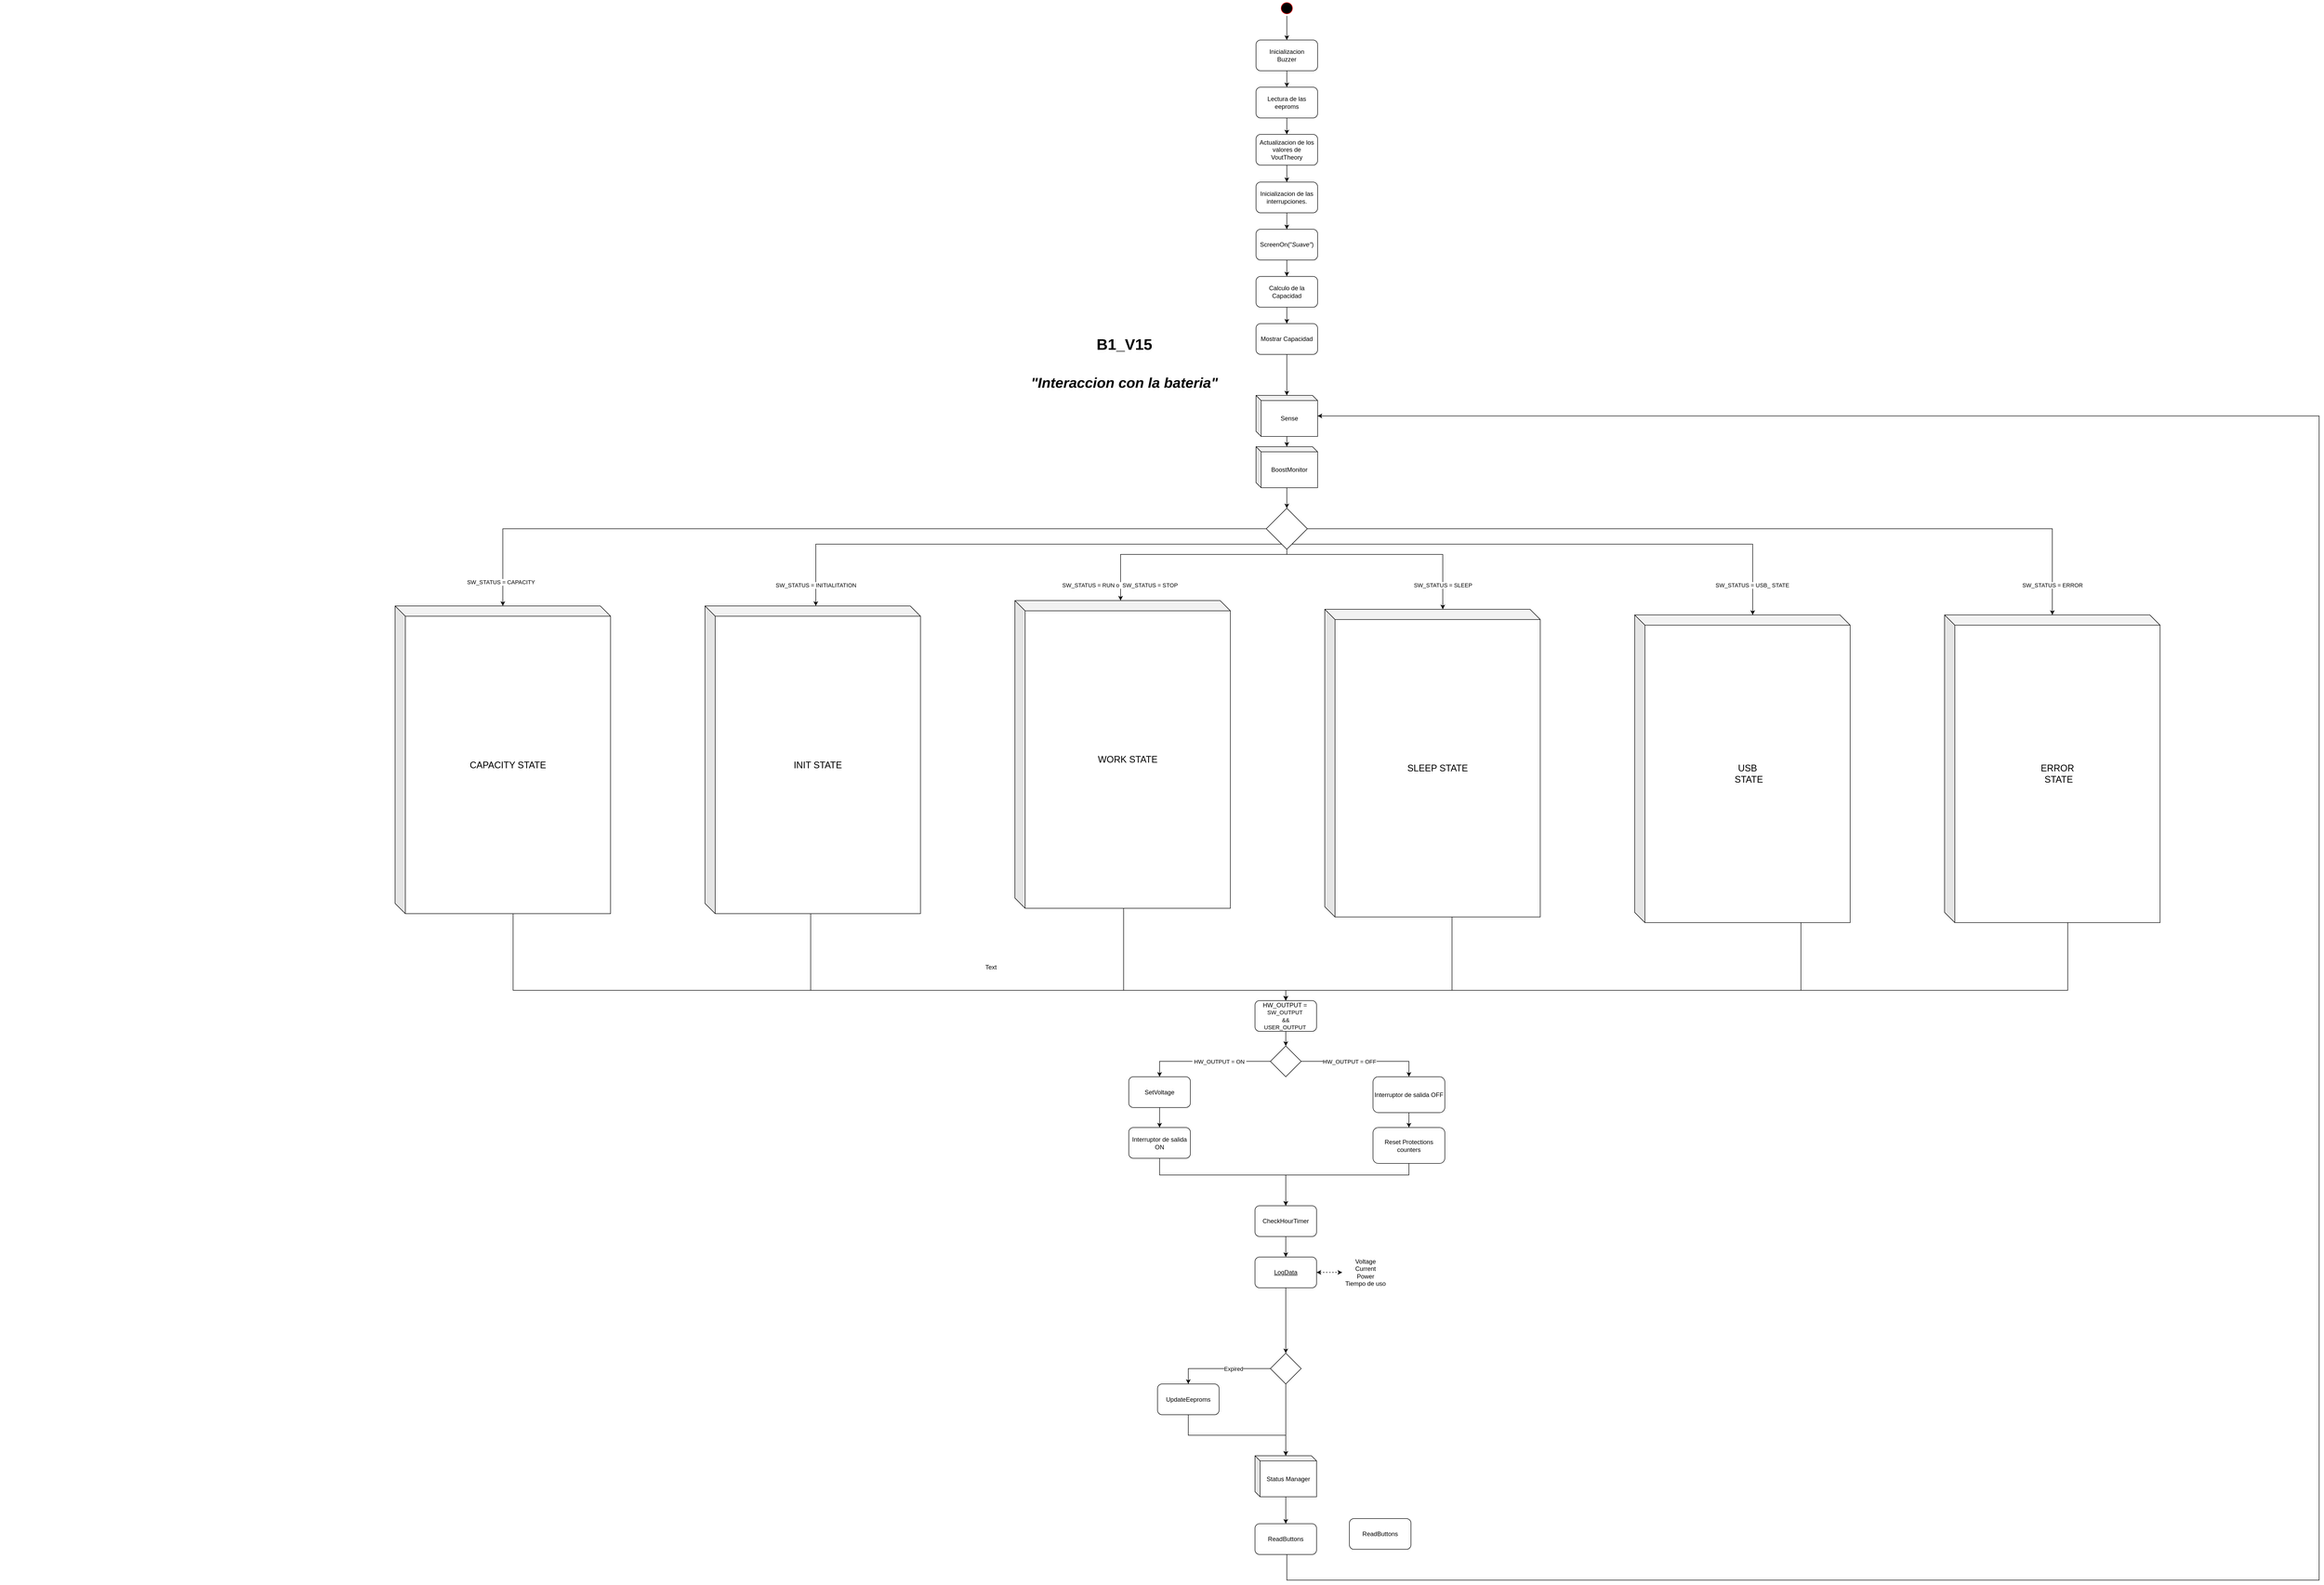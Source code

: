 <mxfile version="13.2.2" type="device" pages="10"><diagram name="B1_V15" id="glGocLATi1if9tQTDRDP"><mxGraphModel dx="8390" dy="4035" grid="1" gridSize="10" guides="1" tooltips="0" connect="1" arrows="1" fold="1" page="0" pageScale="1" pageWidth="1169" pageHeight="827" math="0" shadow="0"><root><mxCell id="KJZN4QSeBZsimf8XrtOt-0"/><mxCell id="KJZN4QSeBZsimf8XrtOt-1" parent="KJZN4QSeBZsimf8XrtOt-0"/><mxCell id="Roac4K4DDtZRb6RYGNBo-1" style="edgeStyle=orthogonalEdgeStyle;rounded=0;orthogonalLoop=1;jettySize=auto;html=1;exitX=0;exitY=0.5;exitDx=0;exitDy=0;" parent="KJZN4QSeBZsimf8XrtOt-1" source="KJZN4QSeBZsimf8XrtOt-33" target="BRvG4TFzllgUyVn7TMtv-0" edge="1"><mxGeometry relative="1" as="geometry"><mxPoint x="-4231.5" y="552.5" as="targetPoint"/></mxGeometry></mxCell><mxCell id="KJZN4QSeBZsimf8XrtOt-32" style="edgeStyle=orthogonalEdgeStyle;rounded=0;orthogonalLoop=1;jettySize=auto;html=1;" parent="KJZN4QSeBZsimf8XrtOt-1" source="KJZN4QSeBZsimf8XrtOt-4" target="KJZN4QSeBZsimf8XrtOt-31" edge="1"><mxGeometry relative="1" as="geometry"/></mxCell><mxCell id="KJZN4QSeBZsimf8XrtOt-4" value="" style="ellipse;html=1;shape=startState;fillColor=#000000;strokeColor=#ff0000;" parent="KJZN4QSeBZsimf8XrtOt-1" vertex="1"><mxGeometry x="-1247" y="-620" width="30" height="30" as="geometry"/></mxCell><mxCell id="KJZN4QSeBZsimf8XrtOt-5" value="B1_V15" style="text;html=1;align=center;verticalAlign=middle;resizable=0;points=[];autosize=1;horizontal=1;fontSize=30;fontStyle=1" parent="KJZN4QSeBZsimf8XrtOt-1" vertex="1"><mxGeometry x="-1609" y="30" width="120" height="40" as="geometry"/></mxCell><mxCell id="KJZN4QSeBZsimf8XrtOt-10" value="&quot;Interaccion con la bateria&quot;" style="text;html=1;align=center;verticalAlign=middle;resizable=0;points=[];autosize=1;horizontal=1;fontSize=28;fontStyle=3" parent="KJZN4QSeBZsimf8XrtOt-1" vertex="1"><mxGeometry x="-1739" y="105" width="380" height="40" as="geometry"/></mxCell><mxCell id="jaCGJIhByV2iJYmkqptb-1" style="edgeStyle=orthogonalEdgeStyle;rounded=0;orthogonalLoop=1;jettySize=auto;html=1;" parent="KJZN4QSeBZsimf8XrtOt-1" source="ruG5vH_31Uw-ZUmo2fAi-0" target="hP4mD8oAsNP005a4r87w-2" edge="1"><mxGeometry relative="1" as="geometry"><mxPoint x="-1234" y="40" as="targetPoint"/><mxPoint x="-1234" y="-20" as="sourcePoint"/></mxGeometry></mxCell><mxCell id="8JxmRNeIDzokGleUkWfp-2" style="edgeStyle=orthogonalEdgeStyle;rounded=0;orthogonalLoop=1;jettySize=auto;html=1;" parent="KJZN4QSeBZsimf8XrtOt-1" source="KJZN4QSeBZsimf8XrtOt-31" target="8JxmRNeIDzokGleUkWfp-0" edge="1"><mxGeometry relative="1" as="geometry"/></mxCell><mxCell id="KJZN4QSeBZsimf8XrtOt-31" value="Inicializacion&lt;br&gt;Buzzer" style="rounded=1;whiteSpace=wrap;html=1;" parent="KJZN4QSeBZsimf8XrtOt-1" vertex="1"><mxGeometry x="-1292" y="-543" width="120" height="60" as="geometry"/></mxCell><mxCell id="KJZN4QSeBZsimf8XrtOt-36" value="SW_STATUS = INITIALITATION" style="edgeStyle=orthogonalEdgeStyle;rounded=0;orthogonalLoop=1;jettySize=auto;html=1;" parent="KJZN4QSeBZsimf8XrtOt-1" source="KJZN4QSeBZsimf8XrtOt-33" target="zXNd08fYIhHkknIT_KnA-0" edge="1"><mxGeometry x="0.921" relative="1" as="geometry"><mxPoint x="-3170" y="673" as="targetPoint"/><Array as="points"><mxPoint x="-2150" y="440"/></Array><mxPoint as="offset"/></mxGeometry></mxCell><mxCell id="_vSy-FpbOcEKtkJC-ArK-12" value="SW_STATUS = RUN o&amp;nbsp; SW_STATUS = STOP&amp;nbsp;&lt;span style=&quot;color: rgba(0 , 0 , 0 , 0) ; font-family: monospace ; font-size: 0px ; background-color: rgb(248 , 249 , 250)&quot;&gt;%3CmxGraphModel%3E%3Croot%3E%3CmxCell%20id%3D%220%22%2F%3E%3CmxCell%20id%3D%221%22%20parent%3D%220%22%2F%3E%3CUserObject%20label%3D%22Protections%22%20id%3D%222%22%3E%3CmxCell%20style%3D%22shape%3Dcube%3BwhiteSpace%3Dwrap%3Bhtml%3D1%3BboundedLbl%3D1%3BbackgroundOutline%3D1%3BdarkOpacity%3D0.05%3BdarkOpacity2%3D0.1%3Bsize%3D10%3B%22%20vertex%3D%221%22%20parent%3D%221%22%3E%3CmxGeometry%20x%3D%22-1100%22%20y%3D%22300%22%20width%3D%22120%22%20height%3D%2280%22%20as%3D%22geometry%22%2F%3E%3C%2FmxCell%3E%3C%2FUserObject%3E%3C%2Froot%3E%3C%2FmxGraphModel%3SW&lt;/span&gt;&lt;span style=&quot;color: rgba(0 , 0 , 0 , 0) ; font-family: monospace ; font-size: 0px ; background-color: rgb(248 , 249 , 250)&quot;&gt;%3CmxGraphModel%3E%3Croot%3E%3CmxCell%20id%3D%220%22%2F%3E%3CmxCell%20id%3D%221%22%20parent%3D%220%22%2F%3E%3CUserObject%20label%3D%22Protections%22%20id%3D%222%22%3E%3CmxCell%20style%3D%22shape%3Dcube%3BwhiteSpace%3Dwrap%3Bhtml%3D1%3BboundedLbl%3D1%3BbackgroundOutline%3D1%3BdarkOpacity%3D0.05%3BdarkOpacity2%3D0.1%3Bsize%3D10%3B%22%20vertex%3D%221%22%20parent%3D%221%22%3E%3CmxGeometry%20x%3D%22-1100%22%20y%3D%22300%22%20width%3D%22120%22%20height%3D%2280%22%20as%3D%22geometry%22%2F%3E%3C%2FmxCell%3E%3C%2FUserObject%3E%3C%2Froot%3E%3C%2FmxGraphModel%3E&lt;/span&gt;" style="edgeStyle=orthogonalEdgeStyle;rounded=0;orthogonalLoop=1;jettySize=auto;html=1;" parent="KJZN4QSeBZsimf8XrtOt-1" source="KJZN4QSeBZsimf8XrtOt-33" target="IsC5nbaytG8KSKc5ebFz-0" edge="1"><mxGeometry x="0.859" relative="1" as="geometry"><mxPoint x="-1555.857" y="494" as="targetPoint"/><Array as="points"><mxPoint x="-1556" y="460"/></Array><mxPoint as="offset"/></mxGeometry></mxCell><mxCell id="NyqkF-gbz-_48I7BSh4u-46" value="SW_STATUS = SLEEP" style="edgeStyle=orthogonalEdgeStyle;rounded=0;orthogonalLoop=1;jettySize=auto;html=1;exitX=0.5;exitY=1;exitDx=0;exitDy=0;" parent="KJZN4QSeBZsimf8XrtOt-1" source="KJZN4QSeBZsimf8XrtOt-33" target="21zlbozu3UNSe2jRhIxl-0" edge="1"><mxGeometry x="0.777" relative="1" as="geometry"><mxPoint x="-498" y="494" as="targetPoint"/><Array as="points"><mxPoint x="-1232" y="460"/><mxPoint x="-928" y="460"/></Array><mxPoint as="offset"/></mxGeometry></mxCell><mxCell id="hDkO0alHiIF7A5yM-MGD-1" style="edgeStyle=orthogonalEdgeStyle;rounded=0;orthogonalLoop=1;jettySize=auto;html=1;" parent="KJZN4QSeBZsimf8XrtOt-1" source="KJZN4QSeBZsimf8XrtOt-33" target="hDkO0alHiIF7A5yM-MGD-0" edge="1"><mxGeometry relative="1" as="geometry"><Array as="points"><mxPoint x="-324" y="440"/></Array></mxGeometry></mxCell><mxCell id="jjkfY-WqF938aFZpz0Fs-1" value="SW_STATUS = USB_ STATE" style="edgeLabel;html=1;align=center;verticalAlign=middle;resizable=0;points=[];" parent="hDkO0alHiIF7A5yM-MGD-1" vertex="1" connectable="0"><mxGeometry x="0.732" y="-56" relative="1" as="geometry"><mxPoint y="24" as="offset"/></mxGeometry></mxCell><mxCell id="KJZN4QSeBZsimf8XrtOt-33" value="" style="rhombus;whiteSpace=wrap;html=1;" parent="KJZN4QSeBZsimf8XrtOt-1" vertex="1"><mxGeometry x="-1272" y="370" width="80" height="80" as="geometry"/></mxCell><mxCell id="NyqkF-gbz-_48I7BSh4u-9" style="edgeStyle=orthogonalEdgeStyle;rounded=0;orthogonalLoop=1;jettySize=auto;html=1;" parent="KJZN4QSeBZsimf8XrtOt-1" source="zXNd08fYIhHkknIT_KnA-0" target="cbW24bWSP_oCrNT920_E-14" edge="1"><mxGeometry relative="1" as="geometry"><mxPoint x="-1040.0" y="1612.5" as="targetPoint"/><Array as="points"><mxPoint x="-2160" y="1310"/><mxPoint x="-1234" y="1310"/></Array><mxPoint x="-3450" y="2448" as="sourcePoint"/></mxGeometry></mxCell><mxCell id="jaCGJIhByV2iJYmkqptb-2" style="edgeStyle=orthogonalEdgeStyle;rounded=0;orthogonalLoop=1;jettySize=auto;html=1;" parent="KJZN4QSeBZsimf8XrtOt-1" source="BdTzx2jqWgnnfkIgsNBx-0" target="KJZN4QSeBZsimf8XrtOt-33" edge="1"><mxGeometry relative="1" as="geometry"><mxPoint x="-1231.941" y="250.0" as="sourcePoint"/><mxPoint x="-1232.059" y="270.059" as="targetPoint"/></mxGeometry></mxCell><mxCell id="NyqkF-gbz-_48I7BSh4u-0" value="" style="rhombus;whiteSpace=wrap;html=1;" parent="KJZN4QSeBZsimf8XrtOt-1" vertex="1"><mxGeometry x="-1264" y="1418.5" width="60" height="60" as="geometry"/></mxCell><mxCell id="NyqkF-gbz-_48I7BSh4u-1" value="&amp;nbsp;HW_OUTPUT = ON&amp;nbsp;" style="edgeStyle=orthogonalEdgeStyle;rounded=0;orthogonalLoop=1;jettySize=auto;html=1;" parent="KJZN4QSeBZsimf8XrtOt-1" source="NyqkF-gbz-_48I7BSh4u-0" target="NyqkF-gbz-_48I7BSh4u-5" edge="1"><mxGeometry x="-0.187" relative="1" as="geometry"><mxPoint x="-1450" y="1358.5" as="targetPoint"/><Array as="points"><mxPoint x="-1480" y="1448.5"/></Array><mxPoint as="offset"/></mxGeometry></mxCell><mxCell id="NyqkF-gbz-_48I7BSh4u-2" value="HW_OUTPUT = OFF" style="edgeStyle=orthogonalEdgeStyle;rounded=0;orthogonalLoop=1;jettySize=auto;html=1;" parent="KJZN4QSeBZsimf8XrtOt-1" source="NyqkF-gbz-_48I7BSh4u-0" target="NyqkF-gbz-_48I7BSh4u-6" edge="1"><mxGeometry x="-0.218" relative="1" as="geometry"><mxPoint x="-1087" y="1467.5" as="targetPoint"/><Array as="points"><mxPoint x="-994" y="1449"/></Array><mxPoint as="offset"/></mxGeometry></mxCell><mxCell id="cbW24bWSP_oCrNT920_E-2" style="edgeStyle=orthogonalEdgeStyle;rounded=0;orthogonalLoop=1;jettySize=auto;html=1;" parent="KJZN4QSeBZsimf8XrtOt-1" source="NyqkF-gbz-_48I7BSh4u-3" target="xvpuPWjoxFshzSVPssFp-44" edge="1"><mxGeometry relative="1" as="geometry"><Array as="points"><mxPoint x="-1480" y="1670"/><mxPoint x="-1234" y="1670"/></Array><mxPoint x="-1234" y="1700" as="targetPoint"/></mxGeometry></mxCell><mxCell id="NyqkF-gbz-_48I7BSh4u-3" value="Interruptor de salida ON" style="rounded=1;whiteSpace=wrap;html=1;" parent="KJZN4QSeBZsimf8XrtOt-1" vertex="1"><mxGeometry x="-1540" y="1577.5" width="120" height="60" as="geometry"/></mxCell><mxCell id="NyqkF-gbz-_48I7BSh4u-4" style="edgeStyle=orthogonalEdgeStyle;rounded=0;orthogonalLoop=1;jettySize=auto;html=1;" parent="KJZN4QSeBZsimf8XrtOt-1" source="NyqkF-gbz-_48I7BSh4u-5" target="NyqkF-gbz-_48I7BSh4u-3" edge="1"><mxGeometry relative="1" as="geometry"/></mxCell><mxCell id="NyqkF-gbz-_48I7BSh4u-5" value="SetVoltage" style="rounded=1;whiteSpace=wrap;html=1;" parent="KJZN4QSeBZsimf8XrtOt-1" vertex="1"><mxGeometry x="-1540" y="1478.5" width="120" height="60" as="geometry"/></mxCell><mxCell id="cbW24bWSP_oCrNT920_E-1" style="edgeStyle=orthogonalEdgeStyle;rounded=0;orthogonalLoop=1;jettySize=auto;html=1;" parent="KJZN4QSeBZsimf8XrtOt-1" source="KNQbeI_EjnVi1IZX2qGa-0" target="xvpuPWjoxFshzSVPssFp-44" edge="1"><mxGeometry relative="1" as="geometry"><Array as="points"><mxPoint x="-994" y="1670"/><mxPoint x="-1234" y="1670"/></Array><mxPoint x="-1234" y="1700" as="targetPoint"/></mxGeometry></mxCell><mxCell id="KNQbeI_EjnVi1IZX2qGa-1" style="edgeStyle=orthogonalEdgeStyle;rounded=0;orthogonalLoop=1;jettySize=auto;html=1;endArrow=classic;endFill=1;fontSize=12;" parent="KJZN4QSeBZsimf8XrtOt-1" source="NyqkF-gbz-_48I7BSh4u-6" target="KNQbeI_EjnVi1IZX2qGa-0" edge="1"><mxGeometry relative="1" as="geometry"/></mxCell><mxCell id="NyqkF-gbz-_48I7BSh4u-6" value="Interruptor de salida OFF" style="rounded=1;whiteSpace=wrap;html=1;" parent="KJZN4QSeBZsimf8XrtOt-1" vertex="1"><mxGeometry x="-1064" y="1478.5" width="140" height="70" as="geometry"/></mxCell><mxCell id="NyqkF-gbz-_48I7BSh4u-93" style="edgeStyle=orthogonalEdgeStyle;rounded=0;orthogonalLoop=1;jettySize=auto;html=1;exitX=0;exitY=0;exitDx=220;exitDy=600;exitPerimeter=0;" parent="KJZN4QSeBZsimf8XrtOt-1" source="jjkfY-WqF938aFZpz0Fs-0" target="cbW24bWSP_oCrNT920_E-14" edge="1"><mxGeometry relative="1" as="geometry"><Array as="points"><mxPoint x="290" y="1178"/><mxPoint x="290" y="1310"/><mxPoint x="-1234" y="1310"/></Array><mxPoint x="219.857" y="1176" as="sourcePoint"/><mxPoint x="-1040.0" y="1612.5" as="targetPoint"/></mxGeometry></mxCell><mxCell id="cbW24bWSP_oCrNT920_E-3" style="edgeStyle=orthogonalEdgeStyle;rounded=0;orthogonalLoop=1;jettySize=auto;html=1;" parent="KJZN4QSeBZsimf8XrtOt-1" source="h6twncE5I4OJgi1WDBt--54" target="B-05Loair7Pkp6i9BXt2-6" edge="1"><mxGeometry relative="1" as="geometry"><Array as="points"><mxPoint x="-1232" y="2460"/><mxPoint x="780" y="2460"/><mxPoint x="780" y="190"/></Array><mxPoint x="-1040.0" y="360" as="targetPoint"/></mxGeometry></mxCell><mxCell id="cbW24bWSP_oCrNT920_E-15" style="edgeStyle=orthogonalEdgeStyle;rounded=0;orthogonalLoop=1;jettySize=auto;html=1;" parent="KJZN4QSeBZsimf8XrtOt-1" source="cbW24bWSP_oCrNT920_E-14" target="NyqkF-gbz-_48I7BSh4u-0" edge="1"><mxGeometry relative="1" as="geometry"/></mxCell><UserObject label="BoostMonitor" link="data:page/id,PWQGfgC5HpiCWX8LgTH9" id="BdTzx2jqWgnnfkIgsNBx-0"><mxCell style="shape=cube;whiteSpace=wrap;html=1;boundedLbl=1;backgroundOutline=1;darkOpacity=0.05;darkOpacity2=0.1;size=10;" parent="KJZN4QSeBZsimf8XrtOt-1" vertex="1"><mxGeometry x="-1292" y="250" width="120" height="80" as="geometry"/></mxCell></UserObject><mxCell id="B-05Loair7Pkp6i9BXt2-9" style="edgeStyle=orthogonalEdgeStyle;rounded=0;orthogonalLoop=1;jettySize=auto;html=1;entryX=0.5;entryY=0;entryDx=0;entryDy=0;entryPerimeter=0;" parent="KJZN4QSeBZsimf8XrtOt-1" source="B-05Loair7Pkp6i9BXt2-6" target="BdTzx2jqWgnnfkIgsNBx-0" edge="1"><mxGeometry relative="1" as="geometry"/></mxCell><UserObject label="Sense" id="B-05Loair7Pkp6i9BXt2-6"><mxCell style="shape=cube;whiteSpace=wrap;html=1;boundedLbl=1;backgroundOutline=1;darkOpacity=0.05;darkOpacity2=0.1;size=10;" parent="KJZN4QSeBZsimf8XrtOt-1" vertex="1"><mxGeometry x="-1292" y="150" width="120" height="80" as="geometry"/></mxCell></UserObject><mxCell id="h6twncE5I4OJgi1WDBt--55" style="edgeStyle=orthogonalEdgeStyle;rounded=0;orthogonalLoop=1;jettySize=auto;html=1;" parent="KJZN4QSeBZsimf8XrtOt-1" source="B-05Loair7Pkp6i9BXt2-10" target="h6twncE5I4OJgi1WDBt--54" edge="1"><mxGeometry relative="1" as="geometry"/></mxCell><UserObject label="Status Manager" link="data:page/id,rvqr-Doow_cSDX-mkZN1" id="B-05Loair7Pkp6i9BXt2-10"><mxCell style="shape=cube;whiteSpace=wrap;html=1;boundedLbl=1;backgroundOutline=1;darkOpacity=0.05;darkOpacity2=0.1;size=10;" parent="KJZN4QSeBZsimf8XrtOt-1" vertex="1"><mxGeometry x="-1294" y="2217.5" width="120" height="80" as="geometry"/></mxCell></UserObject><mxCell id="cbW24bWSP_oCrNT920_E-14" value="HW_OUTPUT =&amp;nbsp;&lt;br&gt;&lt;span style=&quot;font-size: 11px ; background-color: rgb(255 , 255 , 255)&quot;&gt;SW_OUTPUT&amp;nbsp;&lt;/span&gt;&lt;br style=&quot;font-size: 11px&quot;&gt;&lt;span style=&quot;font-size: 11px ; background-color: rgb(255 , 255 , 255)&quot;&gt;&amp;amp;&amp;amp;&lt;/span&gt;&lt;br style=&quot;font-size: 11px&quot;&gt;&lt;span style=&quot;font-size: 11px ; background-color: rgb(255 , 255 , 255)&quot;&gt;&amp;nbsp;USER_OUTPUT&amp;nbsp;&amp;nbsp;&lt;/span&gt;" style="rounded=1;whiteSpace=wrap;html=1;" parent="KJZN4QSeBZsimf8XrtOt-1" vertex="1"><mxGeometry x="-1294" y="1330" width="120" height="60" as="geometry"/></mxCell><mxCell id="KrmIJJNTHYVdKuvQiynX-3" style="edgeStyle=orthogonalEdgeStyle;rounded=0;orthogonalLoop=1;jettySize=auto;html=1;" parent="KJZN4QSeBZsimf8XrtOt-1" source="IsC5nbaytG8KSKc5ebFz-0" target="cbW24bWSP_oCrNT920_E-14" edge="1"><mxGeometry relative="1" as="geometry"><Array as="points"><mxPoint x="-1550" y="1310"/><mxPoint x="-1234" y="1310"/></Array><mxPoint x="-1549.857" y="2210" as="sourcePoint"/><mxPoint x="-1040.0" y="1642.5" as="targetPoint"/></mxGeometry></mxCell><mxCell id="KNQbeI_EjnVi1IZX2qGa-0" value="Reset Protections counters" style="rounded=1;whiteSpace=wrap;html=1;" parent="KJZN4QSeBZsimf8XrtOt-1" vertex="1"><mxGeometry x="-1064" y="1577.5" width="140" height="70" as="geometry"/></mxCell><mxCell id="NyqkF-gbz-_48I7BSh4u-44" value="SW_STATUS = ERROR" style="edgeStyle=orthogonalEdgeStyle;rounded=0;orthogonalLoop=1;jettySize=auto;html=1;" parent="KJZN4QSeBZsimf8XrtOt-1" source="KJZN4QSeBZsimf8XrtOt-33" target="jjkfY-WqF938aFZpz0Fs-0" edge="1"><mxGeometry x="0.928" relative="1" as="geometry"><mxPoint x="339.857" y="554.0" as="targetPoint"/><mxPoint as="offset"/></mxGeometry></mxCell><mxCell id="xvpuPWjoxFshzSVPssFp-48" style="edgeStyle=orthogonalEdgeStyle;rounded=0;orthogonalLoop=1;jettySize=auto;html=1;" parent="KJZN4QSeBZsimf8XrtOt-1" source="xvpuPWjoxFshzSVPssFp-44" target="xvpuPWjoxFshzSVPssFp-53" edge="1"><mxGeometry relative="1" as="geometry"/></mxCell><mxCell id="xvpuPWjoxFshzSVPssFp-44" value="CheckHourTimer" style="rounded=1;whiteSpace=wrap;html=1;" parent="KJZN4QSeBZsimf8XrtOt-1" vertex="1"><mxGeometry x="-1294" y="1730" width="120" height="60" as="geometry"/></mxCell><mxCell id="xvpuPWjoxFshzSVPssFp-52" style="edgeStyle=orthogonalEdgeStyle;rounded=0;orthogonalLoop=1;jettySize=auto;html=1;" parent="KJZN4QSeBZsimf8XrtOt-1" source="xvpuPWjoxFshzSVPssFp-45" target="B-05Loair7Pkp6i9BXt2-10" edge="1"><mxGeometry relative="1" as="geometry"><Array as="points"><mxPoint x="-1424" y="2177.5"/><mxPoint x="-1234" y="2177.5"/></Array></mxGeometry></mxCell><mxCell id="xvpuPWjoxFshzSVPssFp-45" value="UpdateEeproms" style="rounded=1;whiteSpace=wrap;html=1;" parent="KJZN4QSeBZsimf8XrtOt-1" vertex="1"><mxGeometry x="-1484" y="2077.5" width="120" height="60" as="geometry"/></mxCell><mxCell id="xvpuPWjoxFshzSVPssFp-49" value="Expired" style="edgeStyle=orthogonalEdgeStyle;rounded=0;orthogonalLoop=1;jettySize=auto;html=1;" parent="KJZN4QSeBZsimf8XrtOt-1" source="xvpuPWjoxFshzSVPssFp-47" target="xvpuPWjoxFshzSVPssFp-45" edge="1"><mxGeometry x="-0.238" relative="1" as="geometry"><Array as="points"><mxPoint x="-1424" y="2047.5"/></Array><mxPoint as="offset"/></mxGeometry></mxCell><mxCell id="xvpuPWjoxFshzSVPssFp-51" style="edgeStyle=orthogonalEdgeStyle;rounded=0;orthogonalLoop=1;jettySize=auto;html=1;" parent="KJZN4QSeBZsimf8XrtOt-1" source="xvpuPWjoxFshzSVPssFp-47" target="B-05Loair7Pkp6i9BXt2-10" edge="1"><mxGeometry relative="1" as="geometry"/></mxCell><mxCell id="xvpuPWjoxFshzSVPssFp-47" value="" style="rhombus;whiteSpace=wrap;html=1;" parent="KJZN4QSeBZsimf8XrtOt-1" vertex="1"><mxGeometry x="-1264" y="2017.5" width="60" height="60" as="geometry"/></mxCell><mxCell id="xvpuPWjoxFshzSVPssFp-55" style="edgeStyle=orthogonalEdgeStyle;rounded=0;orthogonalLoop=1;jettySize=auto;html=1;" parent="KJZN4QSeBZsimf8XrtOt-1" source="xvpuPWjoxFshzSVPssFp-53" target="xvpuPWjoxFshzSVPssFp-47" edge="1"><mxGeometry relative="1" as="geometry"/></mxCell><mxCell id="xvpuPWjoxFshzSVPssFp-53" value="LogData" style="rounded=1;whiteSpace=wrap;html=1;fontStyle=4" parent="KJZN4QSeBZsimf8XrtOt-1" vertex="1"><mxGeometry x="-1294" y="1830" width="120" height="60" as="geometry"/></mxCell><mxCell id="xvpuPWjoxFshzSVPssFp-56" value="Voltage&lt;br&gt;Current&lt;br&gt;Power&lt;br&gt;Tiempo de uso" style="text;html=1;align=center;verticalAlign=middle;resizable=0;points=[];autosize=1;" parent="KJZN4QSeBZsimf8XrtOt-1" vertex="1"><mxGeometry x="-1124" y="1830" width="90" height="60" as="geometry"/></mxCell><mxCell id="xvpuPWjoxFshzSVPssFp-57" value="" style="endArrow=classic;startArrow=classic;html=1;dashed=1;" parent="KJZN4QSeBZsimf8XrtOt-1" source="xvpuPWjoxFshzSVPssFp-53" target="xvpuPWjoxFshzSVPssFp-56" edge="1"><mxGeometry width="50" height="50" relative="1" as="geometry"><mxPoint x="-954" y="1910" as="sourcePoint"/><mxPoint x="-904" y="1860" as="targetPoint"/></mxGeometry></mxCell><mxCell id="ruG5vH_31Uw-ZUmo2fAi-0" value="Calculo de la Capacidad" style="rounded=1;whiteSpace=wrap;html=1;" parent="KJZN4QSeBZsimf8XrtOt-1" vertex="1"><mxGeometry x="-1292" y="-82" width="120" height="60" as="geometry"/></mxCell><mxCell id="7XDe28umbF5-B0Iidsnj-37" style="edgeStyle=orthogonalEdgeStyle;rounded=0;orthogonalLoop=1;jettySize=auto;html=1;" parent="KJZN4QSeBZsimf8XrtOt-1" source="21zlbozu3UNSe2jRhIxl-0" target="cbW24bWSP_oCrNT920_E-14" edge="1"><mxGeometry relative="1" as="geometry"><mxPoint x="-481.8" y="1691.94" as="sourcePoint"/><mxPoint x="190" y="1020" as="targetPoint"/><Array as="points"><mxPoint x="-910" y="1310"/><mxPoint x="-1234" y="1310"/></Array></mxGeometry></mxCell><mxCell id="h6twncE5I4OJgi1WDBt--54" value="ReadButtons" style="rounded=1;whiteSpace=wrap;html=1;" parent="KJZN4QSeBZsimf8XrtOt-1" vertex="1"><mxGeometry x="-1294" y="2350" width="120" height="60" as="geometry"/></mxCell><mxCell id="mW6j5ts43OMNuMktLH18-11" style="edgeStyle=orthogonalEdgeStyle;rounded=0;orthogonalLoop=1;jettySize=auto;html=1;" parent="KJZN4QSeBZsimf8XrtOt-1" source="BRvG4TFzllgUyVn7TMtv-0" target="cbW24bWSP_oCrNT920_E-14" edge="1"><mxGeometry relative="1" as="geometry"><Array as="points"><mxPoint x="-2740" y="1310"/><mxPoint x="-1234" y="1310"/></Array><mxPoint x="-4220" y="1678" as="sourcePoint"/></mxGeometry></mxCell><UserObject label="SLEEP STATE" link="data:page/id,gC9tiWxsxMA9k27ofBVB" id="21zlbozu3UNSe2jRhIxl-0"><mxCell style="shape=cube;whiteSpace=wrap;html=1;boundedLbl=1;backgroundOutline=1;darkOpacity=0.05;darkOpacity2=0.1;fontSize=18;" parent="KJZN4QSeBZsimf8XrtOt-1" vertex="1"><mxGeometry x="-1158" y="567" width="420" height="600" as="geometry"/></mxCell></UserObject><mxCell id="hDkO0alHiIF7A5yM-MGD-2" style="edgeStyle=orthogonalEdgeStyle;rounded=0;orthogonalLoop=1;jettySize=auto;html=1;" parent="KJZN4QSeBZsimf8XrtOt-1" source="hDkO0alHiIF7A5yM-MGD-0" target="cbW24bWSP_oCrNT920_E-14" edge="1"><mxGeometry relative="1" as="geometry"><Array as="points"><mxPoint x="-230" y="1310"/><mxPoint x="-1234" y="1310"/></Array></mxGeometry></mxCell><UserObject label="USB&lt;br&gt;&amp;nbsp;STATE" link="data:page/id,A0H10gjLaPIM3yRPFLTZ" id="hDkO0alHiIF7A5yM-MGD-0"><mxCell style="shape=cube;whiteSpace=wrap;html=1;boundedLbl=1;backgroundOutline=1;darkOpacity=0.05;darkOpacity2=0.1;fontSize=18;" parent="KJZN4QSeBZsimf8XrtOt-1" vertex="1"><mxGeometry x="-554" y="578" width="420" height="600" as="geometry"/></mxCell></UserObject><mxCell id="8JxmRNeIDzokGleUkWfp-4" style="edgeStyle=orthogonalEdgeStyle;rounded=0;orthogonalLoop=1;jettySize=auto;html=1;" parent="KJZN4QSeBZsimf8XrtOt-1" source="8JxmRNeIDzokGleUkWfp-0" target="8JxmRNeIDzokGleUkWfp-3" edge="1"><mxGeometry relative="1" as="geometry"/></mxCell><mxCell id="8JxmRNeIDzokGleUkWfp-0" value="Lectura de las eeproms" style="rounded=1;whiteSpace=wrap;html=1;" parent="KJZN4QSeBZsimf8XrtOt-1" vertex="1"><mxGeometry x="-1292" y="-451" width="120" height="60" as="geometry"/></mxCell><mxCell id="8JxmRNeIDzokGleUkWfp-7" style="edgeStyle=orthogonalEdgeStyle;rounded=0;orthogonalLoop=1;jettySize=auto;html=1;" parent="KJZN4QSeBZsimf8XrtOt-1" source="8JxmRNeIDzokGleUkWfp-3" target="8JxmRNeIDzokGleUkWfp-5" edge="1"><mxGeometry relative="1" as="geometry"/></mxCell><mxCell id="8JxmRNeIDzokGleUkWfp-3" value="Actualizacion de los valores de VoutTheory" style="rounded=1;whiteSpace=wrap;html=1;" parent="KJZN4QSeBZsimf8XrtOt-1" vertex="1"><mxGeometry x="-1292" y="-359" width="120" height="60" as="geometry"/></mxCell><mxCell id="8JxmRNeIDzokGleUkWfp-8" style="edgeStyle=orthogonalEdgeStyle;rounded=0;orthogonalLoop=1;jettySize=auto;html=1;" parent="KJZN4QSeBZsimf8XrtOt-1" source="8JxmRNeIDzokGleUkWfp-5" target="hP4mD8oAsNP005a4r87w-0" edge="1"><mxGeometry relative="1" as="geometry"/></mxCell><mxCell id="8JxmRNeIDzokGleUkWfp-5" value="Inicializacion de las interrupciones." style="rounded=1;whiteSpace=wrap;html=1;" parent="KJZN4QSeBZsimf8XrtOt-1" vertex="1"><mxGeometry x="-1292" y="-266" width="120" height="60" as="geometry"/></mxCell><UserObject label="CAPACITY STATE" link="data:page/id,TOnviQLQuRGdrWPjjEec" id="BRvG4TFzllgUyVn7TMtv-0"><mxCell style="shape=cube;whiteSpace=wrap;html=1;boundedLbl=1;backgroundOutline=1;darkOpacity=0.05;darkOpacity2=0.1;fontSize=18;" parent="KJZN4QSeBZsimf8XrtOt-1" vertex="1"><mxGeometry x="-2970" y="560.5" width="420" height="600" as="geometry"/></mxCell></UserObject><mxCell id="Zne9ZNZO1rWR2aZw186t-0" value="SW_STATUS = CAPACITY" style="edgeLabel;html=1;align=center;verticalAlign=middle;resizable=0;points=[];" parent="KJZN4QSeBZsimf8XrtOt-1" vertex="1" connectable="0"><mxGeometry x="-3740" y="540" as="geometry"><mxPoint x="976" y="-26" as="offset"/></mxGeometry></mxCell><UserObject label="INIT STATE" link="data:page/id,nyJ0uG4-cOw2eis_9PlC" id="zXNd08fYIhHkknIT_KnA-0"><mxCell style="shape=cube;whiteSpace=wrap;html=1;boundedLbl=1;backgroundOutline=1;darkOpacity=0.05;darkOpacity2=0.1;fontSize=18;" parent="KJZN4QSeBZsimf8XrtOt-1" vertex="1"><mxGeometry x="-2366" y="560.5" width="420" height="600" as="geometry"/></mxCell></UserObject><UserObject label="WORK STATE" link="data:page/id,GHI65KjVMiXkr_G_sZsS" id="IsC5nbaytG8KSKc5ebFz-0"><mxCell style="shape=cube;whiteSpace=wrap;html=1;boundedLbl=1;backgroundOutline=1;darkOpacity=0.05;darkOpacity2=0.1;fontSize=18;" parent="KJZN4QSeBZsimf8XrtOt-1" vertex="1"><mxGeometry x="-1762" y="550" width="420" height="600" as="geometry"/></mxCell></UserObject><UserObject label="ERROR&lt;br&gt;&amp;nbsp;STATE" link="data:page/id,A0H10gjLaPIM3yRPFLTZ" id="jjkfY-WqF938aFZpz0Fs-0"><mxCell style="shape=cube;whiteSpace=wrap;html=1;boundedLbl=1;backgroundOutline=1;darkOpacity=0.05;darkOpacity2=0.1;fontSize=18;" parent="KJZN4QSeBZsimf8XrtOt-1" vertex="1"><mxGeometry x="50" y="578" width="420" height="600" as="geometry"/></mxCell></UserObject><mxCell id="WOHQrzS8cxV6lXAdWpRM-0" value="ReadButtons" style="rounded=1;whiteSpace=wrap;html=1;" parent="KJZN4QSeBZsimf8XrtOt-1" vertex="1"><mxGeometry x="-1110" y="2340" width="120" height="60" as="geometry"/></mxCell><mxCell id="oR3fSj2HyDn0j63WVh1o-0" value="Text" style="text;html=1;align=center;verticalAlign=middle;resizable=0;points=[];autosize=1;" parent="KJZN4QSeBZsimf8XrtOt-1" vertex="1"><mxGeometry x="-1829" y="1255" width="40" height="20" as="geometry"/></mxCell><mxCell id="hP4mD8oAsNP005a4r87w-1" style="edgeStyle=orthogonalEdgeStyle;rounded=0;orthogonalLoop=1;jettySize=auto;html=1;" parent="KJZN4QSeBZsimf8XrtOt-1" source="hP4mD8oAsNP005a4r87w-0" target="ruG5vH_31Uw-ZUmo2fAi-0" edge="1"><mxGeometry relative="1" as="geometry"/></mxCell><mxCell id="hP4mD8oAsNP005a4r87w-0" value="ScreenOn(&quot;&lt;i&gt;Suave&quot;&lt;/i&gt;)" style="rounded=1;whiteSpace=wrap;html=1;" parent="KJZN4QSeBZsimf8XrtOt-1" vertex="1"><mxGeometry x="-1292" y="-174" width="120" height="60" as="geometry"/></mxCell><mxCell id="hP4mD8oAsNP005a4r87w-4" style="edgeStyle=orthogonalEdgeStyle;rounded=0;orthogonalLoop=1;jettySize=auto;html=1;" parent="KJZN4QSeBZsimf8XrtOt-1" source="hP4mD8oAsNP005a4r87w-2" target="B-05Loair7Pkp6i9BXt2-6" edge="1"><mxGeometry relative="1" as="geometry"/></mxCell><mxCell id="hP4mD8oAsNP005a4r87w-2" value="Mostrar Capacidad" style="rounded=1;whiteSpace=wrap;html=1;" parent="KJZN4QSeBZsimf8XrtOt-1" vertex="1"><mxGeometry x="-1292" y="10" width="120" height="60" as="geometry"/></mxCell></root></mxGraphModel></diagram><diagram id="rvqr-Doow_cSDX-mkZN1" name="Status Manager"><mxGraphModel dx="2255" dy="846" grid="1" gridSize="10" guides="1" tooltips="1" connect="1" arrows="1" fold="1" page="1" pageScale="1" pageWidth="1169" pageHeight="827" math="0" shadow="1"><root><mxCell id="VQ05yDlFk9bk7ucDeXDl-0"/><mxCell id="VQ05yDlFk9bk7ucDeXDl-1" parent="VQ05yDlFk9bk7ucDeXDl-0"/><mxCell id="ZJBZyenCNHahCm4GEcfx-0" style="edgeStyle=orthogonalEdgeStyle;rounded=0;orthogonalLoop=1;jettySize=auto;html=1;curved=1;entryX=0;entryY=0.5;entryDx=0;entryDy=0;" parent="VQ05yDlFk9bk7ucDeXDl-1" source="on8l6lRFaG9rnC7GUeuo-0" target="XZs04IkkSqLSLp2vQCt1-0" edge="1"><mxGeometry relative="1" as="geometry"><Array as="points"><mxPoint x="80" y="207"/></Array></mxGeometry></mxCell><mxCell id="-9YaKsyxk5yw5drjqXtM-1" value="Flag work = True" style="edgeLabel;html=1;align=center;verticalAlign=middle;resizable=0;points=[];fontSize=12;" parent="ZJBZyenCNHahCm4GEcfx-0" vertex="1" connectable="0"><mxGeometry x="-0.306" y="-72" relative="1" as="geometry"><mxPoint x="-22" y="27" as="offset"/></mxGeometry></mxCell><mxCell id="slj-8OZzsrNJBWB8W6Tw-2" style="rounded=0;orthogonalLoop=1;jettySize=auto;html=1;exitX=0;exitY=0.5;exitDx=0;exitDy=0;entryX=0.5;entryY=1;entryDx=0;entryDy=0;edgeStyle=orthogonalEdgeStyle;curved=1;" parent="VQ05yDlFk9bk7ucDeXDl-1" source="on8l6lRFaG9rnC7GUeuo-0" target="slj-8OZzsrNJBWB8W6Tw-0" edge="1"><mxGeometry relative="1" as="geometry"/></mxCell><mxCell id="slj-8OZzsrNJBWB8W6Tw-3" value="SerialPort&lt;br&gt;Password" style="edgeLabel;html=1;align=center;verticalAlign=middle;resizable=0;points=[];" parent="slj-8OZzsrNJBWB8W6Tw-2" vertex="1" connectable="0"><mxGeometry x="0.243" y="-5" relative="1" as="geometry"><mxPoint as="offset"/></mxGeometry></mxCell><mxCell id="on8l6lRFaG9rnC7GUeuo-0" value="INITIALIZATION" style="ellipse;whiteSpace=wrap;html=1;aspect=fixed;" parent="VQ05yDlFk9bk7ucDeXDl-1" vertex="1"><mxGeometry x="20" y="430" width="100" height="100" as="geometry"/></mxCell><mxCell id="ZJBZyenCNHahCm4GEcfx-1" style="orthogonalLoop=1;jettySize=auto;html=1;curved=1;" parent="VQ05yDlFk9bk7ucDeXDl-1" source="on8l6lRFaG9rnC7GUeuo-1" target="on8l6lRFaG9rnC7GUeuo-3" edge="1"><mxGeometry relative="1" as="geometry"><mxPoint x="910" y="340" as="targetPoint"/><Array as="points"><mxPoint x="990" y="230"/></Array></mxGeometry></mxCell><mxCell id="-9YaKsyxk5yw5drjqXtM-9" value="ERROR = TRUE" style="edgeLabel;html=1;align=center;verticalAlign=middle;resizable=0;points=[];fontSize=12;" parent="ZJBZyenCNHahCm4GEcfx-1" vertex="1" connectable="0"><mxGeometry x="-0.144" y="-95" relative="1" as="geometry"><mxPoint x="74.68" y="58.44" as="offset"/></mxGeometry></mxCell><mxCell id="XZs04IkkSqLSLp2vQCt1-2" style="orthogonalLoop=1;jettySize=auto;html=1;curved=1;" parent="VQ05yDlFk9bk7ucDeXDl-1" source="on8l6lRFaG9rnC7GUeuo-1" target="XZs04IkkSqLSLp2vQCt1-0" edge="1"><mxGeometry relative="1" as="geometry"><mxPoint x="685.189" y="155.776" as="sourcePoint"/><mxPoint x="509.57" y="156.786" as="targetPoint"/><Array as="points"><mxPoint x="671" y="113.21"/><mxPoint x="531" y="103.21"/></Array></mxGeometry></mxCell><mxCell id="-9YaKsyxk5yw5drjqXtM-3" value="button event =&lt;br&gt;&amp;nbsp;CLICK_CENTER" style="edgeLabel;html=1;align=center;verticalAlign=middle;resizable=0;points=[];fontSize=12;" parent="XZs04IkkSqLSLp2vQCt1-2" vertex="1" connectable="0"><mxGeometry x="-0.185" y="10" relative="1" as="geometry"><mxPoint x="-25.7" y="-12.54" as="offset"/></mxGeometry></mxCell><mxCell id="XZs04IkkSqLSLp2vQCt1-4" style="edgeStyle=none;curved=1;orthogonalLoop=1;jettySize=auto;html=1;entryX=1;entryY=0.5;entryDx=0;entryDy=0;" parent="VQ05yDlFk9bk7ucDeXDl-1" source="on8l6lRFaG9rnC7GUeuo-1" target="-Qoj15SwifUFPAM7aJdS-0" edge="1"><mxGeometry relative="1" as="geometry"><Array as="points"><mxPoint x="880" y="410"/></Array></mxGeometry></mxCell><mxCell id="-9YaKsyxk5yw5drjqXtM-7" value="button event =&lt;br&gt;&amp;nbsp;LongPress_CENTER" style="edgeLabel;html=1;align=center;verticalAlign=middle;resizable=0;points=[];fontSize=12;" parent="XZs04IkkSqLSLp2vQCt1-4" vertex="1" connectable="0"><mxGeometry x="-0.057" y="9" relative="1" as="geometry"><mxPoint x="-94.24" y="-21.2" as="offset"/></mxGeometry></mxCell><mxCell id="on8l6lRFaG9rnC7GUeuo-1" value="RUN" style="ellipse;whiteSpace=wrap;html=1;aspect=fixed;" parent="VQ05yDlFk9bk7ucDeXDl-1" vertex="1"><mxGeometry x="651" y="156.79" width="100" height="100" as="geometry"/></mxCell><mxCell id="ZJBZyenCNHahCm4GEcfx-3" style="edgeStyle=orthogonalEdgeStyle;curved=1;rounded=0;orthogonalLoop=1;jettySize=auto;html=1;" parent="VQ05yDlFk9bk7ucDeXDl-1" source="on8l6lRFaG9rnC7GUeuo-2" target="on8l6lRFaG9rnC7GUeuo-0" edge="1"><mxGeometry relative="1" as="geometry"/></mxCell><mxCell id="-9YaKsyxk5yw5drjqXtM-11" value="flag_initilize = true" style="edgeLabel;html=1;align=center;verticalAlign=middle;resizable=0;points=[];fontSize=12;" parent="ZJBZyenCNHahCm4GEcfx-3" vertex="1" connectable="0"><mxGeometry x="-0.174" y="-53" relative="1" as="geometry"><mxPoint x="-21" y="13" as="offset"/></mxGeometry></mxCell><mxCell id="on8l6lRFaG9rnC7GUeuo-2" value="SLEEP" style="ellipse;whiteSpace=wrap;html=1;aspect=fixed;" parent="VQ05yDlFk9bk7ucDeXDl-1" vertex="1"><mxGeometry x="552.19" y="660" width="100" height="100" as="geometry"/></mxCell><mxCell id="ZJBZyenCNHahCm4GEcfx-2" style="orthogonalLoop=1;jettySize=auto;html=1;curved=1;" parent="VQ05yDlFk9bk7ucDeXDl-1" source="on8l6lRFaG9rnC7GUeuo-3" target="on8l6lRFaG9rnC7GUeuo-2" edge="1"><mxGeometry relative="1" as="geometry"><Array as="points"><mxPoint x="920" y="680"/></Array></mxGeometry></mxCell><mxCell id="-9YaKsyxk5yw5drjqXtM-10" value="button event =&lt;br&gt;&amp;nbsp;LongPress_CENTER" style="edgeLabel;html=1;align=center;verticalAlign=middle;resizable=0;points=[];fontSize=12;" parent="ZJBZyenCNHahCm4GEcfx-2" vertex="1" connectable="0"><mxGeometry x="-0.479" y="-49" relative="1" as="geometry"><mxPoint x="29.23" y="23.71" as="offset"/></mxGeometry></mxCell><mxCell id="pymhwnQYJjR9ie5TfAlk-6" value="flag_usb_connected = true" style="rounded=0;orthogonalLoop=1;jettySize=auto;html=1;exitX=1;exitY=1;exitDx=0;exitDy=0;dashed=1;" parent="VQ05yDlFk9bk7ucDeXDl-1" source="on8l6lRFaG9rnC7GUeuo-3" edge="1"><mxGeometry relative="1" as="geometry"><mxPoint x="1080" y="570" as="targetPoint"/></mxGeometry></mxCell><mxCell id="on8l6lRFaG9rnC7GUeuo-3" value="ERROR" style="ellipse;whiteSpace=wrap;html=1;aspect=fixed;" parent="VQ05yDlFk9bk7ucDeXDl-1" vertex="1"><mxGeometry x="960" y="430" width="100" height="100" as="geometry"/></mxCell><mxCell id="XZs04IkkSqLSLp2vQCt1-1" style="orthogonalLoop=1;jettySize=auto;html=1;curved=1;" parent="VQ05yDlFk9bk7ucDeXDl-1" source="XZs04IkkSqLSLp2vQCt1-0" target="on8l6lRFaG9rnC7GUeuo-1" edge="1"><mxGeometry relative="1" as="geometry"><Array as="points"><mxPoint x="600" y="320"/></Array></mxGeometry></mxCell><mxCell id="-9YaKsyxk5yw5drjqXtM-2" value="button event =&lt;br&gt;&amp;nbsp;CLICK_CENTER" style="edgeLabel;html=1;align=center;verticalAlign=middle;resizable=0;points=[];fontSize=12;" parent="XZs04IkkSqLSLp2vQCt1-1" vertex="1" connectable="0"><mxGeometry x="-0.204" y="11" relative="1" as="geometry"><mxPoint x="11.01" y="-24.97" as="offset"/></mxGeometry></mxCell><mxCell id="XZs04IkkSqLSLp2vQCt1-5" style="edgeStyle=none;curved=1;orthogonalLoop=1;jettySize=auto;html=1;entryX=0;entryY=0.5;entryDx=0;entryDy=0;exitX=0;exitY=1;exitDx=0;exitDy=0;" parent="VQ05yDlFk9bk7ucDeXDl-1" source="XZs04IkkSqLSLp2vQCt1-0" target="-Qoj15SwifUFPAM7aJdS-0" edge="1"><mxGeometry relative="1" as="geometry"><Array as="points"><mxPoint x="340" y="420"/></Array></mxGeometry></mxCell><mxCell id="-9YaKsyxk5yw5drjqXtM-4" value="button event =&lt;br&gt;&amp;nbsp;LongPress_CENTER" style="edgeLabel;html=1;align=center;verticalAlign=middle;resizable=0;points=[];fontSize=12;" parent="XZs04IkkSqLSLp2vQCt1-5" vertex="1" connectable="0"><mxGeometry x="-0.366" y="8" relative="1" as="geometry"><mxPoint x="18.69" y="26.68" as="offset"/></mxGeometry></mxCell><mxCell id="b_0TJYaJsgB_gL2asHaN-0" style="edgeStyle=orthogonalEdgeStyle;orthogonalLoop=1;jettySize=auto;html=1;curved=1;entryX=0;entryY=0;entryDx=0;entryDy=0;exitX=0.01;exitY=0.712;exitDx=0;exitDy=0;exitPerimeter=0;" parent="VQ05yDlFk9bk7ucDeXDl-1" source="XZs04IkkSqLSLp2vQCt1-0" target="on8l6lRFaG9rnC7GUeuo-2" edge="1"><mxGeometry relative="1" as="geometry"><Array as="points"><mxPoint x="280" y="228"/><mxPoint x="280" y="675"/></Array></mxGeometry></mxCell><mxCell id="b_0TJYaJsgB_gL2asHaN-1" value="TimerIdle Trigger" style="edgeLabel;html=1;align=center;verticalAlign=middle;resizable=0;points=[];" parent="b_0TJYaJsgB_gL2asHaN-0" vertex="1" connectable="0"><mxGeometry x="-0.245" relative="1" as="geometry"><mxPoint y="46" as="offset"/></mxGeometry></mxCell><mxCell id="XZs04IkkSqLSLp2vQCt1-0" value="STOP" style="ellipse;whiteSpace=wrap;html=1;aspect=fixed;" parent="VQ05yDlFk9bk7ucDeXDl-1" vertex="1"><mxGeometry x="441" y="156.79" width="100" height="100" as="geometry"/></mxCell><mxCell id="XZs04IkkSqLSLp2vQCt1-7" value="Status Manager" style="text;html=1;align=center;verticalAlign=middle;resizable=0;points=[];autosize=1;fontSize=26;fontStyle=7" parent="VQ05yDlFk9bk7ucDeXDl-1" vertex="1"><mxGeometry x="30" y="20" width="210" height="40" as="geometry"/></mxCell><mxCell id="slj-8OZzsrNJBWB8W6Tw-0" value="DIAGNOSTIC" style="ellipse;whiteSpace=wrap;html=1;aspect=fixed;" parent="VQ05yDlFk9bk7ucDeXDl-1" vertex="1"><mxGeometry x="-110.0" y="230" width="100" height="100" as="geometry"/></mxCell><mxCell id="slj-8OZzsrNJBWB8W6Tw-4" style="edgeStyle=orthogonalEdgeStyle;curved=1;rounded=0;orthogonalLoop=1;jettySize=auto;html=1;exitX=0.5;exitY=0;exitDx=0;exitDy=0;entryX=1;entryY=0;entryDx=0;entryDy=0;" parent="VQ05yDlFk9bk7ucDeXDl-1" source="slj-8OZzsrNJBWB8W6Tw-0" target="slj-8OZzsrNJBWB8W6Tw-0" edge="1"><mxGeometry relative="1" as="geometry"><Array as="points"><mxPoint x="-60" y="190"/><mxPoint y="190"/><mxPoint y="245"/></Array></mxGeometry></mxCell><mxCell id="-Qoj15SwifUFPAM7aJdS-1" value="Flag_Sleep = true" style="orthogonalLoop=1;jettySize=auto;html=1;curved=1;" parent="VQ05yDlFk9bk7ucDeXDl-1" source="-Qoj15SwifUFPAM7aJdS-0" target="on8l6lRFaG9rnC7GUeuo-2" edge="1"><mxGeometry relative="1" as="geometry"><Array as="points"/></mxGeometry></mxCell><mxCell id="-Qoj15SwifUFPAM7aJdS-3" value="FLAG_RETURN = true" style="edgeStyle=none;curved=1;orthogonalLoop=1;jettySize=auto;html=1;exitX=0;exitY=0;exitDx=0;exitDy=0;entryX=0.5;entryY=1;entryDx=0;entryDy=0;" parent="VQ05yDlFk9bk7ucDeXDl-1" source="-Qoj15SwifUFPAM7aJdS-0" target="XZs04IkkSqLSLp2vQCt1-0" edge="1"><mxGeometry x="0.113" y="10" relative="1" as="geometry"><Array as="points"><mxPoint x="590" y="370"/></Array><mxPoint x="-1" as="offset"/></mxGeometry></mxCell><mxCell id="-Qoj15SwifUFPAM7aJdS-4" style="edgeStyle=none;curved=1;orthogonalLoop=1;jettySize=auto;html=1;exitX=1;exitY=0;exitDx=0;exitDy=0;entryX=0.5;entryY=1;entryDx=0;entryDy=0;" parent="VQ05yDlFk9bk7ucDeXDl-1" source="-Qoj15SwifUFPAM7aJdS-0" target="on8l6lRFaG9rnC7GUeuo-1" edge="1"><mxGeometry relative="1" as="geometry"><Array as="points"><mxPoint x="610" y="340"/></Array></mxGeometry></mxCell><mxCell id="-Qoj15SwifUFPAM7aJdS-5" value="FLAG_RETURN = true" style="edgeLabel;html=1;align=center;verticalAlign=middle;resizable=0;points=[];" parent="-Qoj15SwifUFPAM7aJdS-4" vertex="1" connectable="0"><mxGeometry x="0.191" y="-18" relative="1" as="geometry"><mxPoint x="-14.35" y="47.02" as="offset"/></mxGeometry></mxCell><mxCell id="-Qoj15SwifUFPAM7aJdS-0" value="CAPICITY" style="ellipse;whiteSpace=wrap;html=1;aspect=fixed;" parent="VQ05yDlFk9bk7ucDeXDl-1" vertex="1"><mxGeometry x="551" y="430" width="100" height="100" as="geometry"/></mxCell><mxCell id="pymhwnQYJjR9ie5TfAlk-1" style="edgeStyle=orthogonalEdgeStyle;orthogonalLoop=1;jettySize=auto;html=1;curved=1;" parent="VQ05yDlFk9bk7ucDeXDl-1" source="pymhwnQYJjR9ie5TfAlk-0" target="on8l6lRFaG9rnC7GUeuo-2" edge="1"><mxGeometry relative="1" as="geometry"><Array as="points"><mxPoint x="602" y="820"/><mxPoint x="602" y="820"/></Array></mxGeometry></mxCell><mxCell id="pymhwnQYJjR9ie5TfAlk-2" value="flag_usb_disconnect = true" style="edgeLabel;html=1;align=center;verticalAlign=middle;resizable=0;points=[];" parent="pymhwnQYJjR9ie5TfAlk-1" vertex="1" connectable="0"><mxGeometry x="-0.237" y="3" relative="1" as="geometry"><mxPoint x="-39.2" y="-34.29" as="offset"/></mxGeometry></mxCell><mxCell id="pymhwnQYJjR9ie5TfAlk-0" value="USB" style="ellipse;whiteSpace=wrap;html=1;aspect=fixed;" parent="VQ05yDlFk9bk7ucDeXDl-1" vertex="1"><mxGeometry x="552.19" y="880" width="100" height="100" as="geometry"/></mxCell><mxCell id="pymhwnQYJjR9ie5TfAlk-9" value="flag_usb_connected = true" style="rounded=0;orthogonalLoop=1;jettySize=auto;html=1;dashed=1;" parent="VQ05yDlFk9bk7ucDeXDl-1" source="-Qoj15SwifUFPAM7aJdS-0" edge="1"><mxGeometry relative="1" as="geometry"><mxPoint x="728.805" y="509.995" as="sourcePoint"/><mxPoint x="763.45" y="564.64" as="targetPoint"/></mxGeometry></mxCell><mxCell id="pymhwnQYJjR9ie5TfAlk-10" value="flag_usb_connected = true" style="rounded=0;orthogonalLoop=1;jettySize=auto;html=1;dashed=1;" parent="VQ05yDlFk9bk7ucDeXDl-1" source="on8l6lRFaG9rnC7GUeuo-1" edge="1"><mxGeometry x="0.211" y="-2" relative="1" as="geometry"><mxPoint x="859.995" y="175.355" as="sourcePoint"/><mxPoint x="850" y="140" as="targetPoint"/><mxPoint as="offset"/></mxGeometry></mxCell><mxCell id="pymhwnQYJjR9ie5TfAlk-11" value="flag_usb_connected = true" style="rounded=0;orthogonalLoop=1;jettySize=auto;html=1;dashed=1;" parent="VQ05yDlFk9bk7ucDeXDl-1" source="XZs04IkkSqLSLp2vQCt1-0" target="pymhwnQYJjR9ie5TfAlk-13" edge="1"><mxGeometry x="0.021" y="-2" relative="1" as="geometry"><mxPoint x="205.355" y="119.995" as="sourcePoint"/><mxPoint x="280" y="150" as="targetPoint"/><mxPoint as="offset"/></mxGeometry></mxCell><mxCell id="pymhwnQYJjR9ie5TfAlk-12" value="to USB" style="text;html=1;align=center;verticalAlign=middle;resizable=0;points=[];autosize=1;" parent="VQ05yDlFk9bk7ucDeXDl-1" vertex="1"><mxGeometry x="850" y="120" width="50" height="20" as="geometry"/></mxCell><mxCell id="pymhwnQYJjR9ie5TfAlk-13" value="to USB" style="text;html=1;align=center;verticalAlign=middle;resizable=0;points=[];autosize=1;" parent="VQ05yDlFk9bk7ucDeXDl-1" vertex="1"><mxGeometry x="310" y="60" width="50" height="20" as="geometry"/></mxCell><mxCell id="pymhwnQYJjR9ie5TfAlk-14" value="to USB" style="text;html=1;align=center;verticalAlign=middle;resizable=0;points=[];autosize=1;" parent="VQ05yDlFk9bk7ucDeXDl-1" vertex="1"><mxGeometry x="1070" y="570" width="50" height="20" as="geometry"/></mxCell><mxCell id="pymhwnQYJjR9ie5TfAlk-15" value="flag_usb_connected = true" style="rounded=0;orthogonalLoop=1;jettySize=auto;html=1;dashed=1;" parent="VQ05yDlFk9bk7ucDeXDl-1" source="on8l6lRFaG9rnC7GUeuo-0" target="pymhwnQYJjR9ie5TfAlk-16" edge="1"><mxGeometry x="0.021" y="1" relative="1" as="geometry"><mxPoint x="543.673" y="603.964" as="sourcePoint"/><mxPoint x="381" y="560" as="targetPoint"/><mxPoint as="offset"/></mxGeometry></mxCell><mxCell id="pymhwnQYJjR9ie5TfAlk-16" value="to USB" style="text;html=1;align=center;verticalAlign=middle;resizable=0;points=[];autosize=1;" parent="VQ05yDlFk9bk7ucDeXDl-1" vertex="1"><mxGeometry x="230" y="570" width="50" height="20" as="geometry"/></mxCell><mxCell id="pymhwnQYJjR9ie5TfAlk-17" value="to USB" style="text;html=1;align=center;verticalAlign=middle;resizable=0;points=[];autosize=1;" parent="VQ05yDlFk9bk7ucDeXDl-1" vertex="1"><mxGeometry x="770" y="560" width="50" height="20" as="geometry"/></mxCell><mxCell id="pymhwnQYJjR9ie5TfAlk-22" value="flag_usb_connected = true" style="rounded=0;orthogonalLoop=1;jettySize=auto;html=1;dashed=1;" parent="VQ05yDlFk9bk7ucDeXDl-1" target="pymhwnQYJjR9ie5TfAlk-0" edge="1"><mxGeometry x="-0.267" y="1" relative="1" as="geometry"><mxPoint x="450" y="850" as="sourcePoint"/><mxPoint x="404.64" y="836.04" as="targetPoint"/><mxPoint as="offset"/></mxGeometry></mxCell><mxCell id="T-UwjWwN_s_BWMVcbrKQ-0" value="" style="endArrow=classic;html=1;curved=1;" parent="VQ05yDlFk9bk7ucDeXDl-1" source="XZs04IkkSqLSLp2vQCt1-0" target="on8l6lRFaG9rnC7GUeuo-3" edge="1"><mxGeometry width="50" height="50" relative="1" as="geometry"><mxPoint x="50" y="180" as="sourcePoint"/><mxPoint x="100" y="130" as="targetPoint"/><Array as="points"><mxPoint x="550" y="-30"/><mxPoint x="1220" y="120"/></Array></mxGeometry></mxCell><mxCell id="T-UwjWwN_s_BWMVcbrKQ-1" value="ERROR = TRUE" style="edgeLabel;html=1;align=center;verticalAlign=middle;resizable=0;points=[];fontSize=12;" parent="VQ05yDlFk9bk7ucDeXDl-1" vertex="1" connectable="0"><mxGeometry x="990.004" y="390.003" as="geometry"><mxPoint x="60" y="-271" as="offset"/></mxGeometry></mxCell><mxCell id="T-UwjWwN_s_BWMVcbrKQ-2" value="flag_usb_connected = true" style="orthogonalLoop=1;jettySize=auto;html=1;dashed=1;curved=1;" parent="VQ05yDlFk9bk7ucDeXDl-1" source="on8l6lRFaG9rnC7GUeuo-2" target="pymhwnQYJjR9ie5TfAlk-0" edge="1"><mxGeometry y="22" relative="1" as="geometry"><mxPoint x="696.03" y="750" as="sourcePoint"/><mxPoint x="803.974" y="806.713" as="targetPoint"/><mxPoint x="1" y="-2" as="offset"/><Array as="points"><mxPoint x="670" y="820"/></Array></mxGeometry></mxCell></root></mxGraphModel></diagram><diagram id="nyJ0uG4-cOw2eis_9PlC" name="Init State"><mxGraphModel dx="6098" dy="1689" grid="1" gridSize="10" guides="1" tooltips="1" connect="1" arrows="1" fold="1" page="1" pageScale="1" pageWidth="1169" pageHeight="827" math="0" shadow="0">&#xa;            <root>&#xa;                <mxCell id="NBAaBCheBoVktkwxy4az-0"/>&#xa;                <mxCell id="NBAaBCheBoVktkwxy4az-1" parent="NBAaBCheBoVktkwxy4az-0"/>&#xa;                <mxCell id="M2rPL6VTKSsVzrvVxHh6-0" value="&lt;span style=&quot;color: rgb(0 , 0 , 0) ; font-family: &amp;#34;helvetica&amp;#34; ; font-size: 12px ; font-style: normal ; font-weight: 400 ; letter-spacing: normal ; text-align: center ; text-indent: 0px ; text-transform: none ; word-spacing: 0px ; background-color: rgb(255 , 255 , 255) ; display: inline ; float: none&quot;&gt;Timer Arranque expired &amp;amp; Init message End &amp;amp; Sound End&lt;/span&gt;" style="edgeStyle=orthogonalEdgeStyle;rounded=0;orthogonalLoop=1;jettySize=auto;html=1;fontSize=12;" parent="NBAaBCheBoVktkwxy4az-1" source="M2rPL6VTKSsVzrvVxHh6-40" target="M2rPL6VTKSsVzrvVxHh6-42" edge="1">&#xa;                    <mxGeometry x="0.705" relative="1" as="geometry">&#xa;                        <mxPoint x="-3170" y="2073" as="sourcePoint"/>&#xa;                        <Array as="points"/>&#xa;                        <mxPoint as="offset"/>&#xa;                    </mxGeometry>&#xa;                </mxCell>&#xa;                <mxCell id="JL2NCUEzzGdH-IRcrEIO-27" value="display_capacity = false" style="edgeLabel;html=1;align=center;verticalAlign=middle;resizable=0;points=[];" parent="M2rPL6VTKSsVzrvVxHh6-0" vertex="1" connectable="0">&#xa;                    <mxGeometry x="-0.578" y="-2" relative="1" as="geometry">&#xa;                        <mxPoint x="-31.67" as="offset"/>&#xa;                    </mxGeometry>&#xa;                </mxCell>&#xa;                <mxCell id="M2rPL6VTKSsVzrvVxHh6-1" style="edgeStyle=orthogonalEdgeStyle;rounded=0;orthogonalLoop=1;jettySize=auto;html=1;fontSize=12;" parent="NBAaBCheBoVktkwxy4az-1" source="M2rPL6VTKSsVzrvVxHh6-2" target="JL2NCUEzzGdH-IRcrEIO-10" edge="1">&#xa;                    <mxGeometry relative="1" as="geometry">&#xa;                        <mxPoint x="-3160.0" y="320.0" as="targetPoint"/>&#xa;                    </mxGeometry>&#xa;                </mxCell>&#xa;                <mxCell id="M2rPL6VTKSsVzrvVxHh6-2" value="sw_output&amp;nbsp;&lt;br&gt;= OFF" style="shape=process;whiteSpace=wrap;html=1;backgroundOutline=1;" parent="NBAaBCheBoVktkwxy4az-1" vertex="1">&#xa;                    <mxGeometry x="-3220" y="235" width="120" height="60" as="geometry"/>&#xa;                </mxCell>&#xa;                <mxCell id="M2rPL6VTKSsVzrvVxHh6-50" style="edgeStyle=orthogonalEdgeStyle;rounded=0;orthogonalLoop=1;jettySize=auto;html=1;" parent="NBAaBCheBoVktkwxy4az-1" source="M2rPL6VTKSsVzrvVxHh6-3" target="M2rPL6VTKSsVzrvVxHh6-49" edge="1">&#xa;                    <mxGeometry relative="1" as="geometry">&#xa;                        <Array as="points">&#xa;                            <mxPoint x="-2770" y="2540"/>&#xa;                            <mxPoint x="-2910" y="2540"/>&#xa;                            <mxPoint x="-2910" y="2600"/>&#xa;                            <mxPoint x="-3160" y="2600"/>&#xa;                        </Array>&#xa;                    </mxGeometry>&#xa;                </mxCell>&#xa;                <mxCell id="M2rPL6VTKSsVzrvVxHh6-3" value="flag_work = true" style="shape=process;whiteSpace=wrap;html=1;backgroundOutline=1;" parent="NBAaBCheBoVktkwxy4az-1" vertex="1">&#xa;                    <mxGeometry x="-2830" y="2360" width="120" height="60" as="geometry"/>&#xa;                </mxCell>&#xa;                <mxCell id="M2rPL6VTKSsVzrvVxHh6-4" style="edgeStyle=orthogonalEdgeStyle;rounded=0;orthogonalLoop=1;jettySize=auto;html=1;" parent="NBAaBCheBoVktkwxy4az-1" source="M2rPL6VTKSsVzrvVxHh6-5" target="M2rPL6VTKSsVzrvVxHh6-11" edge="1">&#xa;                    <mxGeometry relative="1" as="geometry">&#xa;                        <mxPoint x="-3340" y="895" as="sourcePoint"/>&#xa;                    </mxGeometry>&#xa;                </mxCell>&#xa;                <mxCell id="M2rPL6VTKSsVzrvVxHh6-5" value="playSound(START)" style="rounded=1;whiteSpace=wrap;html=1;align=center;" parent="NBAaBCheBoVktkwxy4az-1" vertex="1">&#xa;                    <mxGeometry x="-3660" y="730" width="120" height="60" as="geometry"/>&#xa;                </mxCell>&#xa;                <mxCell id="M2rPL6VTKSsVzrvVxHh6-6" value="Flag_sound = false" style="edgeStyle=orthogonalEdgeStyle;rounded=0;orthogonalLoop=1;jettySize=auto;html=1;" parent="NBAaBCheBoVktkwxy4az-1" source="M2rPL6VTKSsVzrvVxHh6-8" target="JL2NCUEzzGdH-IRcrEIO-19" edge="1">&#xa;                    <mxGeometry relative="1" as="geometry">&#xa;                        <Array as="points">&#xa;                            <mxPoint x="-3600" y="480"/>&#xa;                        </Array>&#xa;                    </mxGeometry>&#xa;                </mxCell>&#xa;                <mxCell id="M2rPL6VTKSsVzrvVxHh6-7" value="Flag_sound = true" style="edgeStyle=orthogonalEdgeStyle;rounded=0;orthogonalLoop=1;jettySize=auto;html=1;exitX=0.5;exitY=1;exitDx=0;exitDy=0;" parent="NBAaBCheBoVktkwxy4az-1" source="M2rPL6VTKSsVzrvVxHh6-8" target="M2rPL6VTKSsVzrvVxHh6-16" edge="1">&#xa;                    <mxGeometry x="-0.685" relative="1" as="geometry">&#xa;                        <Array as="points">&#xa;                            <mxPoint x="-3330" y="1010"/>&#xa;                            <mxPoint x="-3160" y="1010"/>&#xa;                        </Array>&#xa;                        <mxPoint as="offset"/>&#xa;                    </mxGeometry>&#xa;                </mxCell>&#xa;                <mxCell id="M2rPL6VTKSsVzrvVxHh6-8" value="" style="rhombus;whiteSpace=wrap;html=1;" parent="NBAaBCheBoVktkwxy4az-1" vertex="1">&#xa;                    <mxGeometry x="-3370" y="440" width="80" height="80" as="geometry"/>&#xa;                </mxCell>&#xa;                <mxCell id="M2rPL6VTKSsVzrvVxHh6-9" value="Sound_end" style="edgeStyle=orthogonalEdgeStyle;rounded=0;orthogonalLoop=1;jettySize=auto;html=1;" parent="NBAaBCheBoVktkwxy4az-1" source="M2rPL6VTKSsVzrvVxHh6-11" target="M2rPL6VTKSsVzrvVxHh6-13" edge="1">&#xa;                    <mxGeometry relative="1" as="geometry"/>&#xa;                </mxCell>&#xa;                <mxCell id="M2rPL6VTKSsVzrvVxHh6-10" value="Sound Not End" style="edgeStyle=orthogonalEdgeStyle;rounded=0;orthogonalLoop=1;jettySize=auto;html=1;" parent="NBAaBCheBoVktkwxy4az-1" source="M2rPL6VTKSsVzrvVxHh6-11" target="M2rPL6VTKSsVzrvVxHh6-16" edge="1">&#xa;                    <mxGeometry x="-0.739" relative="1" as="geometry">&#xa;                        <Array as="points">&#xa;                            <mxPoint x="-3530" y="863"/>&#xa;                            <mxPoint x="-3530" y="1010"/>&#xa;                            <mxPoint x="-3160" y="1010"/>&#xa;                        </Array>&#xa;                        <mxPoint as="offset"/>&#xa;                    </mxGeometry>&#xa;                </mxCell>&#xa;                <mxCell id="M2rPL6VTKSsVzrvVxHh6-11" value="" style="rhombus;whiteSpace=wrap;html=1;" parent="NBAaBCheBoVktkwxy4az-1" vertex="1">&#xa;                    <mxGeometry x="-3640" y="812.5" width="80" height="80" as="geometry"/>&#xa;                </mxCell>&#xa;                <mxCell id="M2rPL6VTKSsVzrvVxHh6-12" style="edgeStyle=orthogonalEdgeStyle;rounded=0;orthogonalLoop=1;jettySize=auto;html=1;" parent="NBAaBCheBoVktkwxy4az-1" source="M2rPL6VTKSsVzrvVxHh6-13" target="M2rPL6VTKSsVzrvVxHh6-16" edge="1">&#xa;                    <mxGeometry relative="1" as="geometry">&#xa;                        <Array as="points">&#xa;                            <mxPoint x="-3730" y="1010"/>&#xa;                            <mxPoint x="-3160" y="1010"/>&#xa;                        </Array>&#xa;                    </mxGeometry>&#xa;                </mxCell>&#xa;                <mxCell id="M2rPL6VTKSsVzrvVxHh6-13" value="flag_sound = true" style="shape=process;whiteSpace=wrap;html=1;backgroundOutline=1;" parent="NBAaBCheBoVktkwxy4az-1" vertex="1">&#xa;                    <mxGeometry x="-3790" y="913" width="120" height="60" as="geometry"/>&#xa;                </mxCell>&#xa;                <mxCell id="M2rPL6VTKSsVzrvVxHh6-14" value="arranque not armed" style="edgeStyle=orthogonalEdgeStyle;rounded=0;orthogonalLoop=1;jettySize=auto;html=1;entryX=0.5;entryY=0;entryDx=0;entryDy=0;" parent="NBAaBCheBoVktkwxy4az-1" source="M2rPL6VTKSsVzrvVxHh6-16" target="M2rPL6VTKSsVzrvVxHh6-21" edge="1">&#xa;                    <mxGeometry relative="1" as="geometry"/>&#xa;                </mxCell>&#xa;                <mxCell id="M2rPL6VTKSsVzrvVxHh6-15" value="arranque armed" style="edgeStyle=orthogonalEdgeStyle;rounded=0;orthogonalLoop=1;jettySize=auto;html=1;entryX=0.5;entryY=0;entryDx=0;entryDy=0;" parent="NBAaBCheBoVktkwxy4az-1" source="M2rPL6VTKSsVzrvVxHh6-16" target="M2rPL6VTKSsVzrvVxHh6-26" edge="1">&#xa;                    <mxGeometry relative="1" as="geometry"/>&#xa;                </mxCell>&#xa;                <mxCell id="M2rPL6VTKSsVzrvVxHh6-16" value="" style="rhombus;whiteSpace=wrap;html=1;" parent="NBAaBCheBoVktkwxy4az-1" vertex="1">&#xa;                    <mxGeometry x="-3200" y="1034.5" width="80" height="80" as="geometry"/>&#xa;                </mxCell>&#xa;                <mxCell id="M2rPL6VTKSsVzrvVxHh6-17" style="edgeStyle=orthogonalEdgeStyle;rounded=0;orthogonalLoop=1;jettySize=auto;html=1;" parent="NBAaBCheBoVktkwxy4az-1" source="M2rPL6VTKSsVzrvVxHh6-18" target="M2rPL6VTKSsVzrvVxHh6-23" edge="1">&#xa;                    <mxGeometry relative="1" as="geometry"/>&#xa;                </mxCell>&#xa;                <mxCell id="M2rPL6VTKSsVzrvVxHh6-18" value="Start Timer Arranque" style="shape=process;whiteSpace=wrap;html=1;backgroundOutline=1;" parent="NBAaBCheBoVktkwxy4az-1" vertex="1">&#xa;                    <mxGeometry x="-3510" y="1194.5" width="120" height="60" as="geometry"/>&#xa;                </mxCell>&#xa;                <mxCell id="M2rPL6VTKSsVzrvVxHh6-19" value="arranque idle" style="edgeStyle=orthogonalEdgeStyle;rounded=0;orthogonalLoop=1;jettySize=auto;html=1;" parent="NBAaBCheBoVktkwxy4az-1" source="M2rPL6VTKSsVzrvVxHh6-21" target="M2rPL6VTKSsVzrvVxHh6-18" edge="1">&#xa;                    <mxGeometry relative="1" as="geometry"/>&#xa;                </mxCell>&#xa;                <mxCell id="M2rPL6VTKSsVzrvVxHh6-20" style="edgeStyle=orthogonalEdgeStyle;rounded=0;orthogonalLoop=1;jettySize=auto;html=1;" parent="NBAaBCheBoVktkwxy4az-1" source="M2rPL6VTKSsVzrvVxHh6-21" target="M2rPL6VTKSsVzrvVxHh6-32" edge="1">&#xa;                    <mxGeometry relative="1" as="geometry">&#xa;                        <Array as="points">&#xa;                            <mxPoint x="-3340" y="1375"/>&#xa;                            <mxPoint x="-3160" y="1375"/>&#xa;                        </Array>&#xa;                    </mxGeometry>&#xa;                </mxCell>&#xa;                <mxCell id="M2rPL6VTKSsVzrvVxHh6-21" value="" style="rhombus;whiteSpace=wrap;html=1;" parent="NBAaBCheBoVktkwxy4az-1" vertex="1">&#xa;                    <mxGeometry x="-3380" y="1092" width="80" height="80" as="geometry"/>&#xa;                </mxCell>&#xa;                <mxCell id="M2rPL6VTKSsVzrvVxHh6-22" style="edgeStyle=orthogonalEdgeStyle;rounded=0;orthogonalLoop=1;jettySize=auto;html=1;" parent="NBAaBCheBoVktkwxy4az-1" source="M2rPL6VTKSsVzrvVxHh6-23" target="M2rPL6VTKSsVzrvVxHh6-32" edge="1">&#xa;                    <mxGeometry relative="1" as="geometry">&#xa;                        <Array as="points">&#xa;                            <mxPoint x="-3450" y="1375"/>&#xa;                            <mxPoint x="-3160" y="1375"/>&#xa;                        </Array>&#xa;                    </mxGeometry>&#xa;                </mxCell>&#xa;                <mxCell id="M2rPL6VTKSsVzrvVxHh6-23" value="arranque armed" style="shape=process;whiteSpace=wrap;html=1;backgroundOutline=1;" parent="NBAaBCheBoVktkwxy4az-1" vertex="1">&#xa;                    <mxGeometry x="-3510" y="1275" width="120" height="60" as="geometry"/>&#xa;                </mxCell>&#xa;                <mxCell id="M2rPL6VTKSsVzrvVxHh6-24" value="timer expired" style="edgeStyle=orthogonalEdgeStyle;rounded=0;orthogonalLoop=1;jettySize=auto;html=1;" parent="NBAaBCheBoVktkwxy4az-1" source="M2rPL6VTKSsVzrvVxHh6-26" target="M2rPL6VTKSsVzrvVxHh6-28" edge="1">&#xa;                    <mxGeometry relative="1" as="geometry"/>&#xa;                </mxCell>&#xa;                <mxCell id="M2rPL6VTKSsVzrvVxHh6-25" style="edgeStyle=orthogonalEdgeStyle;rounded=0;orthogonalLoop=1;jettySize=auto;html=1;" parent="NBAaBCheBoVktkwxy4az-1" source="M2rPL6VTKSsVzrvVxHh6-26" target="M2rPL6VTKSsVzrvVxHh6-32" edge="1">&#xa;                    <mxGeometry relative="1" as="geometry">&#xa;                        <Array as="points">&#xa;                            <mxPoint x="-2990" y="1375"/>&#xa;                            <mxPoint x="-3160" y="1375"/>&#xa;                        </Array>&#xa;                    </mxGeometry>&#xa;                </mxCell>&#xa;                <mxCell id="M2rPL6VTKSsVzrvVxHh6-26" value="" style="rhombus;whiteSpace=wrap;html=1;" parent="NBAaBCheBoVktkwxy4az-1" vertex="1">&#xa;                    <mxGeometry x="-3030" y="1092" width="80" height="80" as="geometry"/>&#xa;                </mxCell>&#xa;                <mxCell id="M2rPL6VTKSsVzrvVxHh6-27" style="edgeStyle=orthogonalEdgeStyle;rounded=0;orthogonalLoop=1;jettySize=auto;html=1;" parent="NBAaBCheBoVktkwxy4az-1" source="M2rPL6VTKSsVzrvVxHh6-28" target="M2rPL6VTKSsVzrvVxHh6-32" edge="1">&#xa;                    <mxGeometry relative="1" as="geometry">&#xa;                        <Array as="points">&#xa;                            <mxPoint x="-2880" y="1375"/>&#xa;                            <mxPoint x="-3160" y="1375"/>&#xa;                        </Array>&#xa;                    </mxGeometry>&#xa;                </mxCell>&#xa;                <mxCell id="M2rPL6VTKSsVzrvVxHh6-28" value="arranque doned" style="shape=process;whiteSpace=wrap;html=1;backgroundOutline=1;" parent="NBAaBCheBoVktkwxy4az-1" vertex="1">&#xa;                    <mxGeometry x="-2940" y="1194.5" width="120" height="60" as="geometry"/>&#xa;                </mxCell>&#xa;                <mxCell id="M2rPL6VTKSsVzrvVxHh6-29" style="edgeStyle=orthogonalEdgeStyle;rounded=0;orthogonalLoop=1;jettySize=auto;html=1;entryX=0.5;entryY=0;entryDx=0;entryDy=0;" parent="NBAaBCheBoVktkwxy4az-1" source="JL2NCUEzzGdH-IRcrEIO-5" target="M2rPL6VTKSsVzrvVxHh6-34" edge="1">&#xa;                    <mxGeometry relative="1" as="geometry"/>&#xa;                </mxCell>&#xa;                <mxCell id="M2rPL6VTKSsVzrvVxHh6-30" value="&lt;span style=&quot;font-size: 12px&quot;&gt;flag_msg init = false&lt;/span&gt;" style="edgeLabel;html=1;align=center;verticalAlign=middle;resizable=0;points=[];" parent="M2rPL6VTKSsVzrvVxHh6-29" vertex="1" connectable="0">&#xa;                    <mxGeometry x="-0.306" y="3" relative="1" as="geometry">&#xa;                        <mxPoint x="-11" y="-3" as="offset"/>&#xa;                    </mxGeometry>&#xa;                </mxCell>&#xa;                <mxCell id="M2rPL6VTKSsVzrvVxHh6-31" style="edgeStyle=orthogonalEdgeStyle;rounded=0;orthogonalLoop=1;jettySize=auto;html=1;" parent="NBAaBCheBoVktkwxy4az-1" source="JL2NCUEzzGdH-IRcrEIO-5" target="M2rPL6VTKSsVzrvVxHh6-40" edge="1">&#xa;                    <mxGeometry relative="1" as="geometry">&#xa;                        <Array as="points">&#xa;                            <mxPoint x="-3340" y="1600"/>&#xa;                            <mxPoint x="-3340" y="1960"/>&#xa;                            <mxPoint x="-3160" y="1960"/>&#xa;                        </Array>&#xa;                    </mxGeometry>&#xa;                </mxCell>&#xa;                <mxCell id="JL2NCUEzzGdH-IRcrEIO-6" value="enable_starting_text = true" style="edgeStyle=orthogonalEdgeStyle;rounded=0;orthogonalLoop=1;jettySize=auto;html=1;" parent="NBAaBCheBoVktkwxy4az-1" source="M2rPL6VTKSsVzrvVxHh6-32" target="JL2NCUEzzGdH-IRcrEIO-5" edge="1">&#xa;                    <mxGeometry relative="1" as="geometry"/>&#xa;                </mxCell>&#xa;                <mxCell id="JL2NCUEzzGdH-IRcrEIO-7" style="edgeStyle=orthogonalEdgeStyle;rounded=0;orthogonalLoop=1;jettySize=auto;html=1;" parent="NBAaBCheBoVktkwxy4az-1" source="M2rPL6VTKSsVzrvVxHh6-32" target="JL2NCUEzzGdH-IRcrEIO-15" edge="1">&#xa;                    <mxGeometry relative="1" as="geometry"/>&#xa;                </mxCell>&#xa;                <mxCell id="JL2NCUEzzGdH-IRcrEIO-8" value="enable_starting_text = false" style="edgeLabel;html=1;align=center;verticalAlign=middle;resizable=0;points=[];" parent="JL2NCUEzzGdH-IRcrEIO-7" vertex="1" connectable="0">&#xa;                    <mxGeometry x="-0.866" relative="1" as="geometry">&#xa;                        <mxPoint y="95.83" as="offset"/>&#xa;                    </mxGeometry>&#xa;                </mxCell>&#xa;                <mxCell id="M2rPL6VTKSsVzrvVxHh6-32" value="" style="rhombus;whiteSpace=wrap;html=1;" parent="NBAaBCheBoVktkwxy4az-1" vertex="1">&#xa;                    <mxGeometry x="-3200" y="1400" width="80" height="80" as="geometry"/>&#xa;                </mxCell>&#xa;                <mxCell id="M2rPL6VTKSsVzrvVxHh6-33" style="edgeStyle=orthogonalEdgeStyle;rounded=0;orthogonalLoop=1;jettySize=auto;html=1;" parent="NBAaBCheBoVktkwxy4az-1" source="M2rPL6VTKSsVzrvVxHh6-34" target="M2rPL6VTKSsVzrvVxHh6-37" edge="1">&#xa;                    <mxGeometry relative="1" as="geometry"/>&#xa;                </mxCell>&#xa;                <mxCell id="M2rPL6VTKSsVzrvVxHh6-34" value="Display&amp;nbsp;&lt;br&gt;Init Messege" style="shape=process;whiteSpace=wrap;html=1;backgroundOutline=1;" parent="NBAaBCheBoVktkwxy4az-1" vertex="1">&#xa;                    <mxGeometry x="-3650" y="1704" width="120" height="60" as="geometry"/>&#xa;                </mxCell>&#xa;                <mxCell id="M2rPL6VTKSsVzrvVxHh6-35" value="Message ended" style="edgeStyle=orthogonalEdgeStyle;rounded=0;orthogonalLoop=1;jettySize=auto;html=1;" parent="NBAaBCheBoVktkwxy4az-1" source="M2rPL6VTKSsVzrvVxHh6-37" target="M2rPL6VTKSsVzrvVxHh6-39" edge="1">&#xa;                    <mxGeometry relative="1" as="geometry"/>&#xa;                </mxCell>&#xa;                <mxCell id="M2rPL6VTKSsVzrvVxHh6-36" style="edgeStyle=orthogonalEdgeStyle;rounded=0;orthogonalLoop=1;jettySize=auto;html=1;" parent="NBAaBCheBoVktkwxy4az-1" source="M2rPL6VTKSsVzrvVxHh6-37" target="M2rPL6VTKSsVzrvVxHh6-40" edge="1">&#xa;                    <mxGeometry relative="1" as="geometry">&#xa;                        <Array as="points">&#xa;                            <mxPoint x="-3340" y="1824"/>&#xa;                            <mxPoint x="-3340" y="1960"/>&#xa;                            <mxPoint x="-3160" y="1960"/>&#xa;                        </Array>&#xa;                    </mxGeometry>&#xa;                </mxCell>&#xa;                <mxCell id="M2rPL6VTKSsVzrvVxHh6-37" value="" style="rhombus;whiteSpace=wrap;html=1;" parent="NBAaBCheBoVktkwxy4az-1" vertex="1">&#xa;                    <mxGeometry x="-3630" y="1784" width="80" height="80" as="geometry"/>&#xa;                </mxCell>&#xa;                <mxCell id="M2rPL6VTKSsVzrvVxHh6-38" style="edgeStyle=orthogonalEdgeStyle;rounded=0;orthogonalLoop=1;jettySize=auto;html=1;" parent="NBAaBCheBoVktkwxy4az-1" source="M2rPL6VTKSsVzrvVxHh6-39" target="M2rPL6VTKSsVzrvVxHh6-40" edge="1">&#xa;                    <mxGeometry relative="1" as="geometry">&#xa;                        <Array as="points">&#xa;                            <mxPoint x="-3730" y="1960"/>&#xa;                            <mxPoint x="-3160" y="1960"/>&#xa;                        </Array>&#xa;                    </mxGeometry>&#xa;                </mxCell>&#xa;                <mxCell id="M2rPL6VTKSsVzrvVxHh6-39" value="flag_msg init = true" style="shape=process;whiteSpace=wrap;html=1;backgroundOutline=1;" parent="NBAaBCheBoVktkwxy4az-1" vertex="1">&#xa;                    <mxGeometry x="-3790" y="1874" width="120" height="60" as="geometry"/>&#xa;                </mxCell>&#xa;                <mxCell id="M2rPL6VTKSsVzrvVxHh6-52" style="edgeStyle=orthogonalEdgeStyle;rounded=0;orthogonalLoop=1;jettySize=auto;html=1;" parent="NBAaBCheBoVktkwxy4az-1" source="M2rPL6VTKSsVzrvVxHh6-40" target="M2rPL6VTKSsVzrvVxHh6-44" edge="1">&#xa;                    <mxGeometry relative="1" as="geometry">&#xa;                        <Array as="points"/>&#xa;                    </mxGeometry>&#xa;                </mxCell>&#xa;                <mxCell id="JL2NCUEzzGdH-IRcrEIO-28" value="display_capacity = true" style="edgeLabel;html=1;align=center;verticalAlign=middle;resizable=0;points=[];" parent="M2rPL6VTKSsVzrvVxHh6-52" vertex="1" connectable="0">&#xa;                    <mxGeometry x="-0.833" y="-3" relative="1" as="geometry">&#xa;                        <mxPoint x="3" y="17.17" as="offset"/>&#xa;                    </mxGeometry>&#xa;                </mxCell>&#xa;                <mxCell id="M2rPL6VTKSsVzrvVxHh6-40" value="" style="rhombus;whiteSpace=wrap;html=1;" parent="NBAaBCheBoVktkwxy4az-1" vertex="1">&#xa;                    <mxGeometry x="-3200" y="1988" width="80" height="80" as="geometry"/>&#xa;                </mxCell>&#xa;                <mxCell id="M2rPL6VTKSsVzrvVxHh6-41" style="edgeStyle=orthogonalEdgeStyle;rounded=0;orthogonalLoop=1;jettySize=auto;html=1;" parent="NBAaBCheBoVktkwxy4az-1" source="M2rPL6VTKSsVzrvVxHh6-42" target="M2rPL6VTKSsVzrvVxHh6-46" edge="1">&#xa;                    <mxGeometry relative="1" as="geometry"/>&#xa;                </mxCell>&#xa;                <mxCell id="M2rPL6VTKSsVzrvVxHh6-42" value="Display&amp;nbsp;&lt;br&gt;Capacidad" style="shape=process;whiteSpace=wrap;html=1;backgroundOutline=1;" parent="NBAaBCheBoVktkwxy4az-1" vertex="1">&#xa;                    <mxGeometry x="-3808.33" y="2140" width="120" height="60" as="geometry"/>&#xa;                </mxCell>&#xa;                <mxCell id="M2rPL6VTKSsVzrvVxHh6-43" value="Timer_End" style="edgeStyle=orthogonalEdgeStyle;rounded=0;orthogonalLoop=1;jettySize=auto;html=1;" parent="NBAaBCheBoVktkwxy4az-1" source="M2rPL6VTKSsVzrvVxHh6-44" target="JL2NCUEzzGdH-IRcrEIO-29" edge="1">&#xa;                    <mxGeometry relative="1" as="geometry">&#xa;                        <mxPoint x="-3535" y="2212.21" as="targetPoint"/>&#xa;                    </mxGeometry>&#xa;                </mxCell>&#xa;                <mxCell id="M2rPL6VTKSsVzrvVxHh6-51" value="Timer Alive" style="edgeStyle=orthogonalEdgeStyle;rounded=0;orthogonalLoop=1;jettySize=auto;html=1;" parent="NBAaBCheBoVktkwxy4az-1" source="M2rPL6VTKSsVzrvVxHh6-44" target="JL2NCUEzzGdH-IRcrEIO-31" edge="1">&#xa;                    <mxGeometry relative="1" as="geometry">&#xa;                        <mxPoint x="-3180" y="2360" as="targetPoint"/>&#xa;                        <Array as="points">&#xa;                            <mxPoint x="-3280" y="2180"/>&#xa;                        </Array>&#xa;                    </mxGeometry>&#xa;                </mxCell>&#xa;                <mxCell id="M2rPL6VTKSsVzrvVxHh6-44" value="" style="rhombus;whiteSpace=wrap;html=1;" parent="NBAaBCheBoVktkwxy4az-1" vertex="1">&#xa;                    <mxGeometry x="-3200" y="2140" width="80" height="80" as="geometry"/>&#xa;                </mxCell>&#xa;                <mxCell id="M2rPL6VTKSsVzrvVxHh6-45" style="edgeStyle=orthogonalEdgeStyle;rounded=0;orthogonalLoop=1;jettySize=auto;html=1;" parent="NBAaBCheBoVktkwxy4az-1" source="M2rPL6VTKSsVzrvVxHh6-46" target="M2rPL6VTKSsVzrvVxHh6-49" edge="1">&#xa;                    <mxGeometry relative="1" as="geometry">&#xa;                        <Array as="points">&#xa;                            <mxPoint x="-3748" y="2680"/>&#xa;                            <mxPoint x="-3160" y="2680"/>&#xa;                        </Array>&#xa;                    </mxGeometry>&#xa;                </mxCell>&#xa;                <mxCell id="M2rPL6VTKSsVzrvVxHh6-46" value="set.timer_test_button&lt;br&gt;1s" style="rounded=1;whiteSpace=wrap;html=1;" parent="NBAaBCheBoVktkwxy4az-1" vertex="1">&#xa;                    <mxGeometry x="-3808.33" y="2240" width="120" height="60" as="geometry"/>&#xa;                </mxCell>&#xa;                <mxCell id="M2rPL6VTKSsVzrvVxHh6-47" style="edgeStyle=orthogonalEdgeStyle;rounded=0;orthogonalLoop=1;jettySize=auto;html=1;" parent="NBAaBCheBoVktkwxy4az-1" source="M2rPL6VTKSsVzrvVxHh6-48" target="M2rPL6VTKSsVzrvVxHh6-2" edge="1">&#xa;                    <mxGeometry relative="1" as="geometry"/>&#xa;                </mxCell>&#xa;                <mxCell id="M2rPL6VTKSsVzrvVxHh6-48" value="PowerBar(Off)" style="rounded=1;whiteSpace=wrap;html=1;align=center;" parent="NBAaBCheBoVktkwxy4az-1" vertex="1">&#xa;                    <mxGeometry x="-3220" y="120" width="120" height="60" as="geometry"/>&#xa;                </mxCell>&#xa;                <mxCell id="M2rPL6VTKSsVzrvVxHh6-49" value="" style="ellipse;html=1;shape=endState;fillColor=#000000;strokeColor=#ff0000;" parent="NBAaBCheBoVktkwxy4az-1" vertex="1">&#xa;                    <mxGeometry x="-3175" y="2740" width="30" height="30" as="geometry"/>&#xa;                </mxCell>&#xa;                <mxCell id="JL2NCUEzzGdH-IRcrEIO-1" style="edgeStyle=orthogonalEdgeStyle;rounded=0;orthogonalLoop=1;jettySize=auto;html=1;" parent="NBAaBCheBoVktkwxy4az-1" source="JL2NCUEzzGdH-IRcrEIO-0" target="M2rPL6VTKSsVzrvVxHh6-48" edge="1">&#xa;                    <mxGeometry relative="1" as="geometry"/>&#xa;                </mxCell>&#xa;                <mxCell id="JL2NCUEzzGdH-IRcrEIO-0" value="mode_bright = HIGH" style="shape=process;whiteSpace=wrap;html=1;backgroundOutline=1;" parent="NBAaBCheBoVktkwxy4az-1" vertex="1">&#xa;                    <mxGeometry x="-3220" y="14" width="120" height="60" as="geometry"/>&#xa;                </mxCell>&#xa;                <mxCell id="JL2NCUEzzGdH-IRcrEIO-4" style="edgeStyle=orthogonalEdgeStyle;rounded=0;orthogonalLoop=1;jettySize=auto;html=1;" parent="NBAaBCheBoVktkwxy4az-1" source="JL2NCUEzzGdH-IRcrEIO-2" target="JL2NCUEzzGdH-IRcrEIO-0" edge="1">&#xa;                    <mxGeometry relative="1" as="geometry"/>&#xa;                </mxCell>&#xa;                <mxCell id="JL2NCUEzzGdH-IRcrEIO-2" value="" style="ellipse;html=1;shape=startState;fillColor=#000000;strokeColor=#ff0000;" parent="NBAaBCheBoVktkwxy4az-1" vertex="1">&#xa;                    <mxGeometry x="-3175" y="-80" width="30" height="30" as="geometry"/>&#xa;                </mxCell>&#xa;                <mxCell id="JL2NCUEzzGdH-IRcrEIO-5" value="" style="rhombus;whiteSpace=wrap;html=1;" parent="NBAaBCheBoVktkwxy4az-1" vertex="1">&#xa;                    <mxGeometry x="-3450" y="1560" width="80" height="80" as="geometry"/>&#xa;                </mxCell>&#xa;                <mxCell id="JL2NCUEzzGdH-IRcrEIO-11" style="edgeStyle=orthogonalEdgeStyle;rounded=0;orthogonalLoop=1;jettySize=auto;html=1;entryX=0.5;entryY=0;entryDx=0;entryDy=0;" parent="NBAaBCheBoVktkwxy4az-1" source="JL2NCUEzzGdH-IRcrEIO-10" target="M2rPL6VTKSsVzrvVxHh6-8" edge="1">&#xa;                    <mxGeometry relative="1" as="geometry"/>&#xa;                </mxCell>&#xa;                <mxCell id="JL2NCUEzzGdH-IRcrEIO-13" value="enable_starting_sound = true" style="edgeLabel;html=1;align=center;verticalAlign=middle;resizable=0;points=[];" parent="JL2NCUEzzGdH-IRcrEIO-11" vertex="1" connectable="0">&#xa;                    <mxGeometry x="-0.156" y="-1" relative="1" as="geometry">&#xa;                        <mxPoint as="offset"/>&#xa;                    </mxGeometry>&#xa;                </mxCell>&#xa;                <mxCell id="JL2NCUEzzGdH-IRcrEIO-12" style="edgeStyle=orthogonalEdgeStyle;rounded=0;orthogonalLoop=1;jettySize=auto;html=1;" parent="NBAaBCheBoVktkwxy4az-1" source="JL2NCUEzzGdH-IRcrEIO-10" target="JL2NCUEzzGdH-IRcrEIO-17" edge="1">&#xa;                    <mxGeometry relative="1" as="geometry"/>&#xa;                </mxCell>&#xa;                <mxCell id="JL2NCUEzzGdH-IRcrEIO-14" value="enable_starting_sound = false" style="edgeLabel;html=1;align=center;verticalAlign=middle;resizable=0;points=[];" parent="JL2NCUEzzGdH-IRcrEIO-12" vertex="1" connectable="0">&#xa;                    <mxGeometry x="-0.632" relative="1" as="geometry">&#xa;                        <mxPoint as="offset"/>&#xa;                    </mxGeometry>&#xa;                </mxCell>&#xa;                <mxCell id="JL2NCUEzzGdH-IRcrEIO-10" value="" style="rhombus;whiteSpace=wrap;html=1;" parent="NBAaBCheBoVktkwxy4az-1" vertex="1">&#xa;                    <mxGeometry x="-3200" y="340" width="80" height="80" as="geometry"/>&#xa;                </mxCell>&#xa;                <mxCell id="JL2NCUEzzGdH-IRcrEIO-16" style="edgeStyle=orthogonalEdgeStyle;rounded=0;orthogonalLoop=1;jettySize=auto;html=1;" parent="NBAaBCheBoVktkwxy4az-1" source="JL2NCUEzzGdH-IRcrEIO-15" target="M2rPL6VTKSsVzrvVxHh6-40" edge="1">&#xa;                    <mxGeometry relative="1" as="geometry"/>&#xa;                </mxCell>&#xa;                <mxCell id="JL2NCUEzzGdH-IRcrEIO-15" value="flag_msg init = true" style="shape=process;whiteSpace=wrap;html=1;backgroundOutline=1;" parent="NBAaBCheBoVktkwxy4az-1" vertex="1">&#xa;                    <mxGeometry x="-3220" y="1690" width="120" height="60" as="geometry"/>&#xa;                </mxCell>&#xa;                <mxCell id="JL2NCUEzzGdH-IRcrEIO-18" style="edgeStyle=orthogonalEdgeStyle;rounded=0;orthogonalLoop=1;jettySize=auto;html=1;" parent="NBAaBCheBoVktkwxy4az-1" source="JL2NCUEzzGdH-IRcrEIO-17" target="M2rPL6VTKSsVzrvVxHh6-16" edge="1">&#xa;                    <mxGeometry relative="1" as="geometry"/>&#xa;                </mxCell>&#xa;                <mxCell id="JL2NCUEzzGdH-IRcrEIO-17" value="flag_sound = true" style="shape=process;whiteSpace=wrap;html=1;backgroundOutline=1;" parent="NBAaBCheBoVktkwxy4az-1" vertex="1">&#xa;                    <mxGeometry x="-3220" y="860" width="120" height="60" as="geometry"/>&#xa;                </mxCell>&#xa;                <mxCell id="JL2NCUEzzGdH-IRcrEIO-20" style="edgeStyle=orthogonalEdgeStyle;rounded=0;orthogonalLoop=1;jettySize=auto;html=1;" parent="NBAaBCheBoVktkwxy4az-1" source="JL2NCUEzzGdH-IRcrEIO-19" target="M2rPL6VTKSsVzrvVxHh6-5" edge="1">&#xa;                    <mxGeometry relative="1" as="geometry"/>&#xa;                </mxCell>&#xa;                <mxCell id="JL2NCUEzzGdH-IRcrEIO-23" style="edgeStyle=orthogonalEdgeStyle;rounded=0;orthogonalLoop=1;jettySize=auto;html=1;" parent="NBAaBCheBoVktkwxy4az-1" source="JL2NCUEzzGdH-IRcrEIO-19" target="JL2NCUEzzGdH-IRcrEIO-21" edge="1">&#xa;                    <mxGeometry relative="1" as="geometry">&#xa;                        <Array as="points">&#xa;                            <mxPoint x="-3820" y="550"/>&#xa;                        </Array>&#xa;                    </mxGeometry>&#xa;                </mxCell>&#xa;                <mxCell id="JL2NCUEzzGdH-IRcrEIO-26" value="enable_starting_text = false" style="edgeLabel;html=1;align=center;verticalAlign=middle;resizable=0;points=[];" parent="JL2NCUEzzGdH-IRcrEIO-23" vertex="1" connectable="0">&#xa;                    <mxGeometry x="0.047" y="1" relative="1" as="geometry">&#xa;                        <mxPoint y="-11" as="offset"/>&#xa;                    </mxGeometry>&#xa;                </mxCell>&#xa;                <mxCell id="JL2NCUEzzGdH-IRcrEIO-19" value="" style="rhombus;whiteSpace=wrap;html=1;" parent="NBAaBCheBoVktkwxy4az-1" vertex="1">&#xa;                    <mxGeometry x="-3640" y="510" width="80" height="80" as="geometry"/>&#xa;                </mxCell>&#xa;                <mxCell id="JL2NCUEzzGdH-IRcrEIO-24" style="edgeStyle=orthogonalEdgeStyle;rounded=0;orthogonalLoop=1;jettySize=auto;html=1;" parent="NBAaBCheBoVktkwxy4az-1" source="JL2NCUEzzGdH-IRcrEIO-21" target="M2rPL6VTKSsVzrvVxHh6-5" edge="1">&#xa;                    <mxGeometry relative="1" as="geometry">&#xa;                        <Array as="points">&#xa;                            <mxPoint x="-3820" y="680"/>&#xa;                            <mxPoint x="-3600" y="680"/>&#xa;                        </Array>&#xa;                    </mxGeometry>&#xa;                </mxCell>&#xa;                <mxCell id="JL2NCUEzzGdH-IRcrEIO-21" value="DisplayCapacity" style="rounded=1;whiteSpace=wrap;html=1;align=center;" parent="NBAaBCheBoVktkwxy4az-1" vertex="1">&#xa;                    <mxGeometry x="-3880" y="590" width="120" height="60" as="geometry"/>&#xa;                </mxCell>&#xa;                <mxCell id="JL2NCUEzzGdH-IRcrEIO-30" style="edgeStyle=orthogonalEdgeStyle;rounded=0;orthogonalLoop=1;jettySize=auto;html=1;" parent="NBAaBCheBoVktkwxy4az-1" source="JL2NCUEzzGdH-IRcrEIO-29" target="M2rPL6VTKSsVzrvVxHh6-3" edge="1">&#xa;                    <mxGeometry relative="1" as="geometry"/>&#xa;                </mxCell>&#xa;                <mxCell id="6IDjcNH05IV0y-89UGZe-6" value="&lt;span style=&quot;font-size: 12px ; background-color: rgb(248 , 249 , 250)&quot;&gt;flag_center_button = false&lt;/span&gt;" style="edgeLabel;html=1;align=center;verticalAlign=middle;resizable=0;points=[];" parent="JL2NCUEzzGdH-IRcrEIO-30" vertex="1" connectable="0">&#xa;                    <mxGeometry x="0.156" y="-27" relative="1" as="geometry">&#xa;                        <mxPoint y="1" as="offset"/>&#xa;                    </mxGeometry>&#xa;                </mxCell>&#xa;                <mxCell id="6IDjcNH05IV0y-89UGZe-4" style="edgeStyle=orthogonalEdgeStyle;rounded=0;orthogonalLoop=1;jettySize=auto;html=1;" parent="NBAaBCheBoVktkwxy4az-1" source="JL2NCUEzzGdH-IRcrEIO-29" target="6IDjcNH05IV0y-89UGZe-3" edge="1">&#xa;                    <mxGeometry relative="1" as="geometry">&#xa;                        <Array as="points">&#xa;                            <mxPoint x="-3030" y="2280"/>&#xa;                        </Array>&#xa;                    </mxGeometry>&#xa;                </mxCell>&#xa;                <mxCell id="6IDjcNH05IV0y-89UGZe-5" value="&lt;span style=&quot;font-size: 12px ; background-color: rgb(248 , 249 , 250)&quot;&gt;flag_center_button = true&lt;/span&gt;" style="edgeLabel;html=1;align=center;verticalAlign=middle;resizable=0;points=[];" parent="6IDjcNH05IV0y-89UGZe-4" vertex="1" connectable="0">&#xa;                    <mxGeometry x="-0.017" y="22" relative="1" as="geometry">&#xa;                        <mxPoint as="offset"/>&#xa;                    </mxGeometry>&#xa;                </mxCell>&#xa;                <mxCell id="JL2NCUEzzGdH-IRcrEIO-29" value="" style="rhombus;whiteSpace=wrap;html=1;" parent="NBAaBCheBoVktkwxy4az-1" vertex="1">&#xa;                    <mxGeometry x="-2962" y="2240" width="80" height="80" as="geometry"/>&#xa;                </mxCell>&#xa;                <mxCell id="JL2NCUEzzGdH-IRcrEIO-33" style="edgeStyle=orthogonalEdgeStyle;rounded=0;orthogonalLoop=1;jettySize=auto;html=1;" parent="NBAaBCheBoVktkwxy4az-1" source="JL2NCUEzzGdH-IRcrEIO-31" target="JL2NCUEzzGdH-IRcrEIO-32" edge="1">&#xa;                    <mxGeometry relative="1" as="geometry"/>&#xa;                </mxCell>&#xa;                <mxCell id="6IDjcNH05IV0y-89UGZe-0" value="&lt;span style=&quot;font-family: &amp;#34;helvetica&amp;#34;&quot;&gt;USER_ACCION&amp;nbsp;&lt;/span&gt;&lt;br style=&quot;font-family: &amp;#34;helvetica&amp;#34;&quot;&gt;&lt;span style=&quot;font-family: &amp;#34;helvetica&amp;#34;&quot;&gt;= UP_BUTON_CLICK&lt;/span&gt;" style="edgeLabel;html=1;align=center;verticalAlign=middle;resizable=0;points=[];" parent="JL2NCUEzzGdH-IRcrEIO-33" vertex="1" connectable="0">&#xa;                    <mxGeometry x="0.143" y="13" relative="1" as="geometry">&#xa;                        <mxPoint x="-13" y="20" as="offset"/>&#xa;                    </mxGeometry>&#xa;                </mxCell>&#xa;                <mxCell id="6IDjcNH05IV0y-89UGZe-2" style="edgeStyle=orthogonalEdgeStyle;rounded=0;orthogonalLoop=1;jettySize=auto;html=1;" parent="NBAaBCheBoVktkwxy4az-1" source="JL2NCUEzzGdH-IRcrEIO-31" target="M2rPL6VTKSsVzrvVxHh6-49" edge="1">&#xa;                    <mxGeometry relative="1" as="geometry">&#xa;                        <Array as="points">&#xa;                            <mxPoint x="-3280" y="2550"/>&#xa;                            <mxPoint x="-3310" y="2550"/>&#xa;                            <mxPoint x="-3310" y="2600"/>&#xa;                            <mxPoint x="-3160" y="2600"/>&#xa;                        </Array>&#xa;                    </mxGeometry>&#xa;                </mxCell>&#xa;                <mxCell id="JL2NCUEzzGdH-IRcrEIO-31" value="" style="rhombus;whiteSpace=wrap;html=1;" parent="NBAaBCheBoVktkwxy4az-1" vertex="1">&#xa;                    <mxGeometry x="-3320" y="2230" width="80" height="80" as="geometry"/>&#xa;                </mxCell>&#xa;                <mxCell id="6IDjcNH05IV0y-89UGZe-1" style="edgeStyle=orthogonalEdgeStyle;rounded=0;orthogonalLoop=1;jettySize=auto;html=1;" parent="NBAaBCheBoVktkwxy4az-1" source="JL2NCUEzzGdH-IRcrEIO-32" target="M2rPL6VTKSsVzrvVxHh6-49" edge="1">&#xa;                    <mxGeometry relative="1" as="geometry">&#xa;                        <Array as="points">&#xa;                            <mxPoint x="-3410" y="2550"/>&#xa;                            <mxPoint x="-3310" y="2550"/>&#xa;                            <mxPoint x="-3310" y="2600"/>&#xa;                            <mxPoint x="-3160" y="2600"/>&#xa;                        </Array>&#xa;                    </mxGeometry>&#xa;                </mxCell>&#xa;                <mxCell id="JL2NCUEzzGdH-IRcrEIO-32" value="flag_center_button = true" style="shape=process;whiteSpace=wrap;html=1;backgroundOutline=1;size=0.071;" parent="NBAaBCheBoVktkwxy4az-1" vertex="1">&#xa;                    <mxGeometry x="-3490" y="2370" width="140" height="60" as="geometry"/>&#xa;                </mxCell>&#xa;                <mxCell id="6IDjcNH05IV0y-89UGZe-8" style="edgeStyle=orthogonalEdgeStyle;rounded=0;orthogonalLoop=1;jettySize=auto;html=1;entryX=0.514;entryY=0.333;entryDx=0;entryDy=0;entryPerimeter=0;" parent="NBAaBCheBoVktkwxy4az-1" source="6IDjcNH05IV0y-89UGZe-3" target="6IDjcNH05IV0y-89UGZe-7" edge="1">&#xa;                    <mxGeometry relative="1" as="geometry"/>&#xa;                </mxCell>&#xa;                <mxCell id="6IDjcNH05IV0y-89UGZe-3" value="set.timer_test_button&lt;br&gt;1s" style="rounded=1;whiteSpace=wrap;html=1;" parent="NBAaBCheBoVktkwxy4az-1" vertex="1">&#xa;                    <mxGeometry x="-3090" y="2350" width="120" height="60" as="geometry"/>&#xa;                </mxCell>&#xa;                <mxCell id="6IDjcNH05IV0y-89UGZe-9" style="edgeStyle=orthogonalEdgeStyle;rounded=0;orthogonalLoop=1;jettySize=auto;html=1;" parent="NBAaBCheBoVktkwxy4az-1" source="6IDjcNH05IV0y-89UGZe-7" target="M2rPL6VTKSsVzrvVxHh6-49" edge="1">&#xa;                    <mxGeometry relative="1" as="geometry">&#xa;                        <Array as="points">&#xa;                            <mxPoint x="-3032" y="2540"/>&#xa;                            <mxPoint x="-2910" y="2540"/>&#xa;                            <mxPoint x="-2910" y="2600"/>&#xa;                            <mxPoint x="-3160" y="2600"/>&#xa;                        </Array>&#xa;                    </mxGeometry>&#xa;                </mxCell>&#xa;                <mxCell id="6IDjcNH05IV0y-89UGZe-7" value="flag_center_button = false" style="shape=process;whiteSpace=wrap;html=1;backgroundOutline=1;size=0.071;" parent="NBAaBCheBoVktkwxy4az-1" vertex="1">&#xa;                    <mxGeometry x="-3102" y="2440" width="140" height="60" as="geometry"/>&#xa;                </mxCell>&#xa;            </root>&#xa;        </mxGraphModel></diagram><diagram id="GHI65KjVMiXkr_G_sZsS" name="Work Status"><mxGraphModel dx="5538" dy="2058" grid="1" gridSize="10" guides="1" tooltips="1" connect="1" arrows="1" fold="1" page="1" pageScale="1" pageWidth="1169" pageHeight="827" math="0" shadow="0">&#xa;            <root>&#xa;                <mxCell id="ymgNy5bOFXyTt6h18taS-0"/>&#xa;                <mxCell id="ymgNy5bOFXyTt6h18taS-1" parent="ymgNy5bOFXyTt6h18taS-0"/>&#xa;                <mxCell id="bQPl_4M8Ck-3M25X42Jk-0" value="USER_ACCION &lt;br&gt;= UP_BUTON_LP" style="edgeStyle=orthogonalEdgeStyle;rounded=0;orthogonalLoop=1;jettySize=auto;html=1;" parent="ymgNy5bOFXyTt6h18taS-1" source="bQPl_4M8Ck-3M25X42Jk-4" target="bQPl_4M8Ck-3M25X42Jk-6" edge="1">&#xa;                    <mxGeometry x="0.87" relative="1" as="geometry">&#xa;                        <mxPoint x="-2390" y="1197.5" as="targetPoint"/>&#xa;                        <Array as="points">&#xa;                            <mxPoint x="-2214" y="1097.5"/>&#xa;                        </Array>&#xa;                        <mxPoint as="offset"/>&#xa;                    </mxGeometry>&#xa;                </mxCell>&#xa;                <mxCell id="bQPl_4M8Ck-3M25X42Jk-1" value="&lt;span style=&quot;color: rgb(0 , 0 , 0) ; font-family: &amp;#34;helvetica&amp;#34; ; font-size: 11px ; font-style: normal ; font-weight: 400 ; letter-spacing: normal ; text-align: center ; text-indent: 0px ; text-transform: none ; word-spacing: 0px ; background-color: rgb(255 , 255 , 255) ; display: inline ; float: none&quot;&gt;USER_ACCION&lt;span&gt;&amp;nbsp;&lt;/span&gt;&lt;/span&gt;&lt;br style=&quot;color: rgb(0 , 0 , 0) ; font-family: &amp;#34;helvetica&amp;#34; ; font-size: 11px ; font-style: normal ; font-weight: 400 ; letter-spacing: normal ; text-align: center ; text-indent: 0px ; text-transform: none ; word-spacing: 0px&quot;&gt;&lt;span style=&quot;color: rgb(0 , 0 , 0) ; font-family: &amp;#34;helvetica&amp;#34; ; font-size: 11px ; font-style: normal ; font-weight: 400 ; letter-spacing: normal ; text-align: center ; text-indent: 0px ; text-transform: none ; word-spacing: 0px ; background-color: rgb(255 , 255 , 255) ; display: inline ; float: none&quot;&gt;= UP_BUTON_CLICK&lt;/span&gt;" style="edgeStyle=orthogonalEdgeStyle;rounded=0;orthogonalLoop=1;jettySize=auto;html=1;exitX=0;exitY=1;exitDx=0;exitDy=0;" parent="ymgNy5bOFXyTt6h18taS-1" source="bQPl_4M8Ck-3M25X42Jk-4" target="bQPl_4M8Ck-3M25X42Jk-8" edge="1">&#xa;                    <mxGeometry x="0.759" relative="1" as="geometry">&#xa;                        <mxPoint x="-2230" y="1197.5" as="targetPoint"/>&#xa;                        <Array as="points">&#xa;                            <mxPoint x="-2074" y="1117.5"/>&#xa;                        </Array>&#xa;                        <mxPoint as="offset"/>&#xa;                    </mxGeometry>&#xa;                </mxCell>&#xa;                <mxCell id="bQPl_4M8Ck-3M25X42Jk-2" value="&lt;span style=&quot;color: rgb(0 , 0 , 0) ; font-family: &amp;#34;helvetica&amp;#34; ; font-size: 11px ; font-style: normal ; font-weight: 400 ; letter-spacing: normal ; text-align: center ; text-indent: 0px ; text-transform: none ; word-spacing: 0px ; background-color: rgb(255 , 255 , 255) ; display: inline ; float: none&quot;&gt;USER_ACCION&lt;span&gt;&amp;nbsp;&lt;/span&gt;&lt;/span&gt;&lt;br style=&quot;color: rgb(0 , 0 , 0) ; font-family: &amp;#34;helvetica&amp;#34; ; font-size: 11px ; font-style: normal ; font-weight: 400 ; letter-spacing: normal ; text-align: center ; text-indent: 0px ; text-transform: none ; word-spacing: 0px&quot;&gt;&lt;span style=&quot;color: rgb(0 , 0 , 0) ; font-family: &amp;#34;helvetica&amp;#34; ; font-size: 11px ; font-style: normal ; font-weight: 400 ; letter-spacing: normal ; text-align: center ; text-indent: 0px ; text-transform: none ; word-spacing: 0px ; background-color: rgb(255 , 255 , 255) ; display: inline ; float: none&quot;&gt;= DOWN_BUTON_LP&lt;/span&gt;" style="edgeStyle=orthogonalEdgeStyle;rounded=0;orthogonalLoop=1;jettySize=auto;html=1;exitX=1;exitY=1;exitDx=0;exitDy=0;" parent="ymgNy5bOFXyTt6h18taS-1" source="bQPl_4M8Ck-3M25X42Jk-4" target="bQPl_4M8Ck-3M25X42Jk-10" edge="1">&#xa;                    <mxGeometry x="0.841" relative="1" as="geometry">&#xa;                        <mxPoint x="-1750" y="1207.5" as="targetPoint"/>&#xa;                        <Array as="points">&#xa;                            <mxPoint x="-1914" y="1117.5"/>&#xa;                        </Array>&#xa;                        <mxPoint as="offset"/>&#xa;                    </mxGeometry>&#xa;                </mxCell>&#xa;                <mxCell id="bQPl_4M8Ck-3M25X42Jk-3" value="&lt;span style=&quot;color: rgb(0 , 0 , 0) ; font-size: 11px ; font-style: normal ; font-weight: 400 ; letter-spacing: normal ; text-align: center ; text-indent: 0px ; text-transform: none ; word-spacing: 0px ; background-color: rgb(255 , 255 , 255) ; font-family: &amp;#34;helvetica&amp;#34; ; display: inline ; float: none&quot;&gt;USER_ACCION&lt;span&gt;&amp;nbsp;&lt;/span&gt;&lt;/span&gt;&lt;br style=&quot;color: rgb(0 , 0 , 0) ; font-size: 11px ; font-style: normal ; font-weight: 400 ; letter-spacing: normal ; text-align: center ; text-indent: 0px ; text-transform: none ; word-spacing: 0px ; font-family: &amp;#34;helvetica&amp;#34;&quot;&gt;&lt;span style=&quot;color: rgb(0 , 0 , 0) ; font-size: 11px ; font-style: normal ; font-weight: 400 ; letter-spacing: normal ; text-align: center ; text-indent: 0px ; text-transform: none ; word-spacing: 0px ; background-color: rgb(255 , 255 , 255) ; font-family: &amp;#34;helvetica&amp;#34; ; display: inline ; float: none&quot;&gt;= DOWN_BUTON_CLICK&amp;nbsp;&lt;/span&gt;" style="edgeStyle=orthogonalEdgeStyle;rounded=0;orthogonalLoop=1;jettySize=auto;html=1;" parent="ymgNy5bOFXyTt6h18taS-1" source="bQPl_4M8Ck-3M25X42Jk-4" target="bQPl_4M8Ck-3M25X42Jk-11" edge="1">&#xa;                    <mxGeometry x="0.895" relative="1" as="geometry">&#xa;                        <mxPoint x="-1590" y="1207.5" as="targetPoint"/>&#xa;                        <Array as="points">&#xa;                            <mxPoint x="-1764" y="1097.5"/>&#xa;                        </Array>&#xa;                        <mxPoint as="offset"/>&#xa;                    </mxGeometry>&#xa;                </mxCell>&#xa;                <mxCell id="bQPl_4M8Ck-3M25X42Jk-4" value="" style="rhombus;whiteSpace=wrap;html=1;" parent="ymgNy5bOFXyTt6h18taS-1" vertex="1">&#xa;                    <mxGeometry x="-2030" y="1057.5" width="80" height="80" as="geometry"/>&#xa;                </mxCell>&#xa;                <mxCell id="bQPl_4M8Ck-3M25X42Jk-5" style="edgeStyle=orthogonalEdgeStyle;rounded=0;orthogonalLoop=1;jettySize=auto;html=1;" parent="ymgNy5bOFXyTt6h18taS-1" source="bQPl_4M8Ck-3M25X42Jk-6" target="bQPl_4M8Ck-3M25X42Jk-30" edge="1">&#xa;                    <mxGeometry relative="1" as="geometry">&#xa;                        <mxPoint x="-1986" y="1350" as="targetPoint"/>&#xa;                        <Array as="points">&#xa;                            <mxPoint x="-2214" y="1397.5"/>&#xa;                            <mxPoint x="-2140" y="1397.5"/>&#xa;                        </Array>&#xa;                    </mxGeometry>&#xa;                </mxCell>&#xa;                <mxCell id="bQPl_4M8Ck-3M25X42Jk-6" value="Aumenta 1V&amp;nbsp;" style="rounded=1;whiteSpace=wrap;html=1;align=center;" parent="ymgNy5bOFXyTt6h18taS-1" vertex="1">&#xa;                    <mxGeometry x="-2274" y="1194.5" width="120" height="60" as="geometry"/>&#xa;                </mxCell>&#xa;                <mxCell id="bQPl_4M8Ck-3M25X42Jk-7" style="edgeStyle=orthogonalEdgeStyle;rounded=0;orthogonalLoop=1;jettySize=auto;html=1;" parent="ymgNy5bOFXyTt6h18taS-1" source="bQPl_4M8Ck-3M25X42Jk-8" target="bQPl_4M8Ck-3M25X42Jk-30" edge="1">&#xa;                    <mxGeometry relative="1" as="geometry">&#xa;                        <mxPoint x="-1986" y="1350" as="targetPoint"/>&#xa;                        <Array as="points">&#xa;                            <mxPoint x="-2074" y="1397.5"/>&#xa;                            <mxPoint x="-2140" y="1397.5"/>&#xa;                        </Array>&#xa;                    </mxGeometry>&#xa;                </mxCell>&#xa;                <mxCell id="bQPl_4M8Ck-3M25X42Jk-8" value="Aumenta 0.1V" style="rounded=1;whiteSpace=wrap;html=1;align=center;" parent="ymgNy5bOFXyTt6h18taS-1" vertex="1">&#xa;                    <mxGeometry x="-2134" y="1194.5" width="120" height="60" as="geometry"/>&#xa;                </mxCell>&#xa;                <mxCell id="bQPl_4M8Ck-3M25X42Jk-9" style="edgeStyle=orthogonalEdgeStyle;rounded=0;orthogonalLoop=1;jettySize=auto;html=1;" parent="ymgNy5bOFXyTt6h18taS-1" source="bQPl_4M8Ck-3M25X42Jk-10" target="bQPl_4M8Ck-3M25X42Jk-32" edge="1">&#xa;                    <mxGeometry relative="1" as="geometry">&#xa;                        <mxPoint x="-1986" y="1350" as="targetPoint"/>&#xa;                        <Array as="points">&#xa;                            <mxPoint x="-1914" y="1387.5"/>&#xa;                            <mxPoint x="-1846" y="1387.5"/>&#xa;                        </Array>&#xa;                    </mxGeometry>&#xa;                </mxCell>&#xa;                <mxCell id="bQPl_4M8Ck-3M25X42Jk-10" value="Disminuye 1V" style="rounded=1;whiteSpace=wrap;html=1;align=center;" parent="ymgNy5bOFXyTt6h18taS-1" vertex="1">&#xa;                    <mxGeometry x="-1974" y="1194.5" width="120" height="60" as="geometry"/>&#xa;                </mxCell>&#xa;                <mxCell id="bQPl_4M8Ck-3M25X42Jk-11" value="Disminuye 0.1V" style="rounded=1;whiteSpace=wrap;html=1;align=center;" parent="ymgNy5bOFXyTt6h18taS-1" vertex="1">&#xa;                    <mxGeometry x="-1824" y="1194.5" width="120" height="60" as="geometry"/>&#xa;                </mxCell>&#xa;                <mxCell id="bQPl_4M8Ck-3M25X42Jk-12" style="edgeStyle=orthogonalEdgeStyle;rounded=0;orthogonalLoop=1;jettySize=auto;html=1;" parent="ymgNy5bOFXyTt6h18taS-1" source="bQPl_4M8Ck-3M25X42Jk-13" target="bQPl_4M8Ck-3M25X42Jk-35" edge="1">&#xa;                    <mxGeometry relative="1" as="geometry"/>&#xa;                </mxCell>&#xa;                <mxCell id="bQPl_4M8Ck-3M25X42Jk-13" value="Display Voltage (BrightMode)" style="rounded=1;whiteSpace=wrap;html=1;" parent="ymgNy5bOFXyTt6h18taS-1" vertex="1">&#xa;                    <mxGeometry x="-2050" y="2117.5" width="120" height="60" as="geometry"/>&#xa;                </mxCell>&#xa;                <mxCell id="bQPl_4M8Ck-3M25X42Jk-14" style="edgeStyle=orthogonalEdgeStyle;rounded=0;orthogonalLoop=1;jettySize=auto;html=1;" parent="ymgNy5bOFXyTt6h18taS-1" source="bQPl_4M8Ck-3M25X42Jk-11" target="bQPl_4M8Ck-3M25X42Jk-32" edge="1">&#xa;                    <mxGeometry relative="1" as="geometry">&#xa;                        <mxPoint x="-1589.971" y="1272.5" as="sourcePoint"/>&#xa;                        <mxPoint x="-1986" y="1350" as="targetPoint"/>&#xa;                        <Array as="points">&#xa;                            <mxPoint x="-1764" y="1387.5"/>&#xa;                            <mxPoint x="-1846" y="1387.5"/>&#xa;                        </Array>&#xa;                    </mxGeometry>&#xa;                </mxCell>&#xa;                <mxCell id="bQPl_4M8Ck-3M25X42Jk-15" style="edgeStyle=orthogonalEdgeStyle;rounded=0;orthogonalLoop=1;jettySize=auto;html=1;" parent="ymgNy5bOFXyTt6h18taS-1" source="bQPl_4M8Ck-3M25X42Jk-18" target="bQPl_4M8Ck-3M25X42Jk-21" edge="1">&#xa;                    <mxGeometry relative="1" as="geometry">&#xa;                        <Array as="points">&#xa;                            <mxPoint x="-2160" y="-199"/>&#xa;                        </Array>&#xa;                    </mxGeometry>&#xa;                </mxCell>&#xa;                <mxCell id="bQPl_4M8Ck-3M25X42Jk-16" value="RUN" style="edgeLabel;html=1;align=center;verticalAlign=middle;resizable=0;points=[];" parent="bQPl_4M8Ck-3M25X42Jk-15" vertex="1" connectable="0">&#xa;                    <mxGeometry x="-0.085" y="-3" relative="1" as="geometry">&#xa;                        <mxPoint x="2.19" y="2.98" as="offset"/>&#xa;                    </mxGeometry>&#xa;                </mxCell>&#xa;                <mxCell id="bQPl_4M8Ck-3M25X42Jk-17" value="STOP" style="edgeStyle=orthogonalEdgeStyle;rounded=0;orthogonalLoop=1;jettySize=auto;html=1;" parent="ymgNy5bOFXyTt6h18taS-1" source="bQPl_4M8Ck-3M25X42Jk-18" target="bQPl_4M8Ck-3M25X42Jk-34" edge="1">&#xa;                    <mxGeometry x="-0.633" relative="1" as="geometry">&#xa;                        <mxPoint x="-1840" y="-164" as="targetPoint"/>&#xa;                        <Array as="points">&#xa;                            <mxPoint x="-1840" y="-199"/>&#xa;                        </Array>&#xa;                        <mxPoint as="offset"/>&#xa;                    </mxGeometry>&#xa;                </mxCell>&#xa;                <mxCell id="bQPl_4M8Ck-3M25X42Jk-18" value="" style="rhombus;whiteSpace=wrap;html=1;" parent="ymgNy5bOFXyTt6h18taS-1" vertex="1">&#xa;                    <mxGeometry x="-2036" y="-239" width="80" height="80" as="geometry"/>&#xa;                </mxCell>&#xa;                <mxCell id="bQPl_4M8Ck-3M25X42Jk-19" style="edgeStyle=orthogonalEdgeStyle;rounded=0;orthogonalLoop=1;jettySize=auto;html=1;" parent="ymgNy5bOFXyTt6h18taS-1" source="bQPl_4M8Ck-3M25X42Jk-24" target="bQPl_4M8Ck-3M25X42Jk-4" edge="1">&#xa;                    <mxGeometry relative="1" as="geometry">&#xa;                        <mxPoint x="-2160" y="947.5" as="sourcePoint"/>&#xa;                        <Array as="points">&#xa;                            <mxPoint x="-2160" y="1017.5"/>&#xa;                            <mxPoint x="-1990" y="1017.5"/>&#xa;                        </Array>&#xa;                    </mxGeometry>&#xa;                </mxCell>&#xa;                <mxCell id="3QLv8S2QA9vhvVin80ro-12" style="edgeStyle=orthogonalEdgeStyle;rounded=0;orthogonalLoop=1;jettySize=auto;html=1;" parent="ymgNy5bOFXyTt6h18taS-1" source="bQPl_4M8Ck-3M25X42Jk-21" target="bQPl_4M8Ck-3M25X42Jk-24" edge="1">&#xa;                    <mxGeometry relative="1" as="geometry"/>&#xa;                </mxCell>&#xa;                <UserObject label="Protections" link="data:page/id,NWTiNbbwA_urTKzZXyfJ" id="bQPl_4M8Ck-3M25X42Jk-21">&#xa;                    <mxCell style="shape=cube;whiteSpace=wrap;html=1;boundedLbl=1;backgroundOutline=1;darkOpacity=0.05;darkOpacity2=0.1;size=10;" parent="ymgNy5bOFXyTt6h18taS-1" vertex="1">&#xa;                        <mxGeometry x="-2220" y="-169" width="120" height="80" as="geometry"/>&#xa;                    </mxCell>&#xa;                </UserObject>&#xa;                <mxCell id="bQPl_4M8Ck-3M25X42Jk-22" style="edgeStyle=orthogonalEdgeStyle;orthogonalLoop=1;jettySize=auto;html=1;entryX=0.5;entryY=0;entryDx=0;entryDy=0;fontSize=12;rounded=0;" parent="ymgNy5bOFXyTt6h18taS-1" source="bQPl_4M8Ck-3M25X42Jk-23" target="bQPl_4M8Ck-3M25X42Jk-4" edge="1">&#xa;                    <mxGeometry relative="1" as="geometry">&#xa;                        <Array as="points">&#xa;                            <mxPoint x="-1840" y="1017.5"/>&#xa;                            <mxPoint x="-1990" y="1017.5"/>&#xa;                        </Array>&#xa;                    </mxGeometry>&#xa;                </mxCell>&#xa;                <mxCell id="bQPl_4M8Ck-3M25X42Jk-23" value="USER_OUTPUT = OFF" style="shape=process;whiteSpace=wrap;html=1;backgroundOutline=1;" parent="ymgNy5bOFXyTt6h18taS-1" vertex="1">&#xa;                    <mxGeometry x="-1900" y="940" width="120" height="60" as="geometry"/>&#xa;                </mxCell>&#xa;                <mxCell id="bQPl_4M8Ck-3M25X42Jk-24" value="USER_OUTPUT = ON" style="shape=process;whiteSpace=wrap;html=1;backgroundOutline=1;" parent="ymgNy5bOFXyTt6h18taS-1" vertex="1">&#xa;                    <mxGeometry x="-2220" y="940" width="120" height="60" as="geometry"/>&#xa;                </mxCell>&#xa;                <mxCell id="bQPl_4M8Ck-3M25X42Jk-25" style="edgeStyle=orthogonalEdgeStyle;rounded=0;orthogonalLoop=1;jettySize=auto;html=1;fontSize=12;" parent="ymgNy5bOFXyTt6h18taS-1" source="bQPl_4M8Ck-3M25X42Jk-26" target="bQPl_4M8Ck-3M25X42Jk-18" edge="1">&#xa;                    <mxGeometry relative="1" as="geometry"/>&#xa;                </mxCell>&#xa;                <mxCell id="bQPl_4M8Ck-3M25X42Jk-26" value="SW_OUTPUT = ON" style="shape=process;whiteSpace=wrap;html=1;backgroundOutline=1;" parent="ymgNy5bOFXyTt6h18taS-1" vertex="1">&#xa;                    <mxGeometry x="-2056" y="-320" width="120" height="60" as="geometry"/>&#xa;                </mxCell>&#xa;                <mxCell id="bQPl_4M8Ck-3M25X42Jk-27" style="edgeStyle=orthogonalEdgeStyle;rounded=0;orthogonalLoop=1;jettySize=auto;html=1;" parent="ymgNy5bOFXyTt6h18taS-1" source="bQPl_4M8Ck-3M25X42Jk-4" target="bQPl_4M8Ck-3M25X42Jk-38" edge="1">&#xa;                    <mxGeometry relative="1" as="geometry">&#xa;                        <mxPoint x="-1984" y="1407.5" as="sourcePoint"/>&#xa;                        <Array as="points">&#xa;                            <mxPoint x="-2620" y="1097.5"/>&#xa;                        </Array>&#xa;                    </mxGeometry>&#xa;                </mxCell>&#xa;                <mxCell id="bQPl_4M8Ck-3M25X42Jk-28" value="&lt;span style=&quot;font-family: &amp;#34;helvetica&amp;#34;&quot;&gt;USER_ACCION&amp;nbsp;&lt;/span&gt;&lt;br style=&quot;font-family: &amp;#34;helvetica&amp;#34;&quot;&gt;&lt;span style=&quot;font-family: &amp;#34;helvetica&amp;#34;&quot;&gt;= NONE&lt;/span&gt;" style="edgeLabel;html=1;align=center;verticalAlign=middle;resizable=0;points=[];" parent="bQPl_4M8Ck-3M25X42Jk-27" vertex="1" connectable="0">&#xa;                    <mxGeometry x="0.465" y="71" relative="1" as="geometry">&#xa;                        <mxPoint x="-71" y="71" as="offset"/>&#xa;                    </mxGeometry>&#xa;                </mxCell>&#xa;                <mxCell id="bQPl_4M8Ck-3M25X42Jk-29" style="edgeStyle=orthogonalEdgeStyle;rounded=0;orthogonalLoop=1;jettySize=auto;html=1;" parent="ymgNy5bOFXyTt6h18taS-1" source="bQPl_4M8Ck-3M25X42Jk-30" target="bQPl_4M8Ck-3M25X42Jk-62" edge="1">&#xa;                    <mxGeometry relative="1" as="geometry">&#xa;                        <Array as="points">&#xa;                            <mxPoint x="-2140" y="1517.5"/>&#xa;                            <mxPoint x="-1990" y="1517.5"/>&#xa;                        </Array>&#xa;                        <mxPoint x="-1820" y="1757.5" as="targetPoint"/>&#xa;                    </mxGeometry>&#xa;                </mxCell>&#xa;                <mxCell id="bQPl_4M8Ck-3M25X42Jk-30" value="playSound(up)" style="rounded=1;whiteSpace=wrap;html=1;" parent="ymgNy5bOFXyTt6h18taS-1" vertex="1">&#xa;                    <mxGeometry x="-2200" y="1417.5" width="120" height="60" as="geometry"/>&#xa;                </mxCell>&#xa;                <mxCell id="bQPl_4M8Ck-3M25X42Jk-31" style="edgeStyle=orthogonalEdgeStyle;rounded=0;orthogonalLoop=1;jettySize=auto;html=1;entryX=0.5;entryY=0;entryDx=0;entryDy=0;" parent="ymgNy5bOFXyTt6h18taS-1" source="bQPl_4M8Ck-3M25X42Jk-32" target="bQPl_4M8Ck-3M25X42Jk-62" edge="1">&#xa;                    <mxGeometry relative="1" as="geometry">&#xa;                        <Array as="points">&#xa;                            <mxPoint x="-1846" y="1517.5"/>&#xa;                            <mxPoint x="-1990" y="1517.5"/>&#xa;                        </Array>&#xa;                        <mxPoint x="-1830" y="1737.5" as="targetPoint"/>&#xa;                    </mxGeometry>&#xa;                </mxCell>&#xa;                <mxCell id="bQPl_4M8Ck-3M25X42Jk-32" value="playSound(down)" style="rounded=1;whiteSpace=wrap;html=1;" parent="ymgNy5bOFXyTt6h18taS-1" vertex="1">&#xa;                    <mxGeometry x="-1906" y="1417.5" width="120" height="60" as="geometry"/>&#xa;                </mxCell>&#xa;                <mxCell id="3QLv8S2QA9vhvVin80ro-9" style="edgeStyle=orthogonalEdgeStyle;rounded=0;orthogonalLoop=1;jettySize=auto;html=1;" parent="ymgNy5bOFXyTt6h18taS-1" source="bQPl_4M8Ck-3M25X42Jk-34" target="3QLv8S2QA9vhvVin80ro-2" edge="1">&#xa;                    <mxGeometry relative="1" as="geometry"/>&#xa;                </mxCell>&#xa;                <mxCell id="bQPl_4M8Ck-3M25X42Jk-34" value="Calculo de la Capacidad" style="rounded=1;whiteSpace=wrap;html=1;" parent="ymgNy5bOFXyTt6h18taS-1" vertex="1">&#xa;                    <mxGeometry x="-1900" y="-159" width="120" height="60" as="geometry"/>&#xa;                </mxCell>&#xa;                <mxCell id="bQPl_4M8Ck-3M25X42Jk-67" style="edgeStyle=orthogonalEdgeStyle;rounded=0;orthogonalLoop=1;jettySize=auto;html=1;" parent="ymgNy5bOFXyTt6h18taS-1" source="bQPl_4M8Ck-3M25X42Jk-35" target="bQPl_4M8Ck-3M25X42Jk-66" edge="1">&#xa;                    <mxGeometry relative="1" as="geometry"/>&#xa;                </mxCell>&#xa;                <mxCell id="bQPl_4M8Ck-3M25X42Jk-35" value="UpdatePowerBar(Power)" style="rounded=1;whiteSpace=wrap;html=1;" parent="ymgNy5bOFXyTt6h18taS-1" vertex="1">&#xa;                    <mxGeometry x="-2070" y="2347.5" width="160" height="60" as="geometry"/>&#xa;                </mxCell>&#xa;                <mxCell id="bQPl_4M8Ck-3M25X42Jk-36" value="LowBright timer not armed" style="edgeStyle=orthogonalEdgeStyle;rounded=0;orthogonalLoop=1;jettySize=auto;html=1;entryX=0.5;entryY=0;entryDx=0;entryDy=0;" parent="ymgNy5bOFXyTt6h18taS-1" source="bQPl_4M8Ck-3M25X42Jk-38" target="bQPl_4M8Ck-3M25X42Jk-43" edge="1">&#xa;                    <mxGeometry x="0.712" relative="1" as="geometry">&#xa;                        <mxPoint as="offset"/>&#xa;                    </mxGeometry>&#xa;                </mxCell>&#xa;                <mxCell id="bQPl_4M8Ck-3M25X42Jk-37" value="LowBright timer ARMED" style="edgeStyle=orthogonalEdgeStyle;rounded=0;orthogonalLoop=1;jettySize=auto;html=1;entryX=0.5;entryY=0;entryDx=0;entryDy=0;" parent="ymgNy5bOFXyTt6h18taS-1" source="bQPl_4M8Ck-3M25X42Jk-38" target="bQPl_4M8Ck-3M25X42Jk-48" edge="1">&#xa;                    <mxGeometry x="0.616" relative="1" as="geometry">&#xa;                        <mxPoint as="offset"/>&#xa;                    </mxGeometry>&#xa;                </mxCell>&#xa;                <mxCell id="bQPl_4M8Ck-3M25X42Jk-38" value="" style="rhombus;whiteSpace=wrap;html=1;" parent="ymgNy5bOFXyTt6h18taS-1" vertex="1">&#xa;                    <mxGeometry x="-2660" y="1313" width="80" height="80" as="geometry"/>&#xa;                </mxCell>&#xa;                <mxCell id="bQPl_4M8Ck-3M25X42Jk-39" style="edgeStyle=orthogonalEdgeStyle;rounded=0;orthogonalLoop=1;jettySize=auto;html=1;" parent="ymgNy5bOFXyTt6h18taS-1" source="bQPl_4M8Ck-3M25X42Jk-40" target="bQPl_4M8Ck-3M25X42Jk-45" edge="1">&#xa;                    <mxGeometry relative="1" as="geometry"/>&#xa;                </mxCell>&#xa;                <mxCell id="bQPl_4M8Ck-3M25X42Jk-40" value="Start Timer&amp;nbsp;&lt;span style=&quot;font-size: 11px&quot;&gt;LowBright&amp;nbsp;&lt;/span&gt;" style="shape=process;whiteSpace=wrap;html=1;backgroundOutline=1;" parent="ymgNy5bOFXyTt6h18taS-1" vertex="1">&#xa;                    <mxGeometry x="-2970" y="1550.75" width="120" height="60" as="geometry"/>&#xa;                </mxCell>&#xa;                <mxCell id="bQPl_4M8Ck-3M25X42Jk-41" value="LowBright timer IDLE" style="edgeStyle=orthogonalEdgeStyle;rounded=0;orthogonalLoop=1;jettySize=auto;html=1;" parent="ymgNy5bOFXyTt6h18taS-1" source="bQPl_4M8Ck-3M25X42Jk-43" target="bQPl_4M8Ck-3M25X42Jk-40" edge="1">&#xa;                    <mxGeometry x="0.339" relative="1" as="geometry">&#xa;                        <mxPoint as="offset"/>&#xa;                    </mxGeometry>&#xa;                </mxCell>&#xa;                <mxCell id="bQPl_4M8Ck-3M25X42Jk-42" style="edgeStyle=orthogonalEdgeStyle;rounded=0;orthogonalLoop=1;jettySize=auto;html=1;" parent="ymgNy5bOFXyTt6h18taS-1" source="bQPl_4M8Ck-3M25X42Jk-43" target="bQPl_4M8Ck-3M25X42Jk-13" edge="1">&#xa;                    <mxGeometry relative="1" as="geometry">&#xa;                        <mxPoint x="-2620" y="1678.75" as="targetPoint"/>&#xa;                        <Array as="points">&#xa;                            <mxPoint x="-2800" y="1731.5"/>&#xa;                            <mxPoint x="-2620" y="1731.5"/>&#xa;                            <mxPoint x="-2620" y="2027.5"/>&#xa;                            <mxPoint x="-1990" y="2027.5"/>&#xa;                        </Array>&#xa;                    </mxGeometry>&#xa;                </mxCell>&#xa;                <mxCell id="bQPl_4M8Ck-3M25X42Jk-43" value="" style="rhombus;whiteSpace=wrap;html=1;" parent="ymgNy5bOFXyTt6h18taS-1" vertex="1">&#xa;                    <mxGeometry x="-2840" y="1421.5" width="80" height="80" as="geometry"/>&#xa;                </mxCell>&#xa;                <mxCell id="bQPl_4M8Ck-3M25X42Jk-44" style="edgeStyle=orthogonalEdgeStyle;rounded=0;orthogonalLoop=1;jettySize=auto;html=1;" parent="ymgNy5bOFXyTt6h18taS-1" source="bQPl_4M8Ck-3M25X42Jk-45" target="bQPl_4M8Ck-3M25X42Jk-13" edge="1">&#xa;                    <mxGeometry relative="1" as="geometry">&#xa;                        <mxPoint x="-2620" y="1678.75" as="targetPoint"/>&#xa;                        <Array as="points">&#xa;                            <mxPoint x="-2910" y="1771.5"/>&#xa;                            <mxPoint x="-2620" y="1771.5"/>&#xa;                            <mxPoint x="-2620" y="2027.5"/>&#xa;                            <mxPoint x="-1990" y="2027.5"/>&#xa;                        </Array>&#xa;                    </mxGeometry>&#xa;                </mxCell>&#xa;                <mxCell id="bQPl_4M8Ck-3M25X42Jk-45" value="&lt;span style=&quot;font-size: 11px&quot;&gt;LowBright timer ARMED&lt;/span&gt;" style="shape=process;whiteSpace=wrap;html=1;backgroundOutline=1;" parent="ymgNy5bOFXyTt6h18taS-1" vertex="1">&#xa;                    <mxGeometry x="-2970" y="1631.25" width="120" height="60" as="geometry"/>&#xa;                </mxCell>&#xa;                <mxCell id="bQPl_4M8Ck-3M25X42Jk-46" value="timer expired" style="edgeStyle=orthogonalEdgeStyle;rounded=0;orthogonalLoop=1;jettySize=auto;html=1;" parent="ymgNy5bOFXyTt6h18taS-1" source="bQPl_4M8Ck-3M25X42Jk-48" target="bQPl_4M8Ck-3M25X42Jk-51" edge="1">&#xa;                    <mxGeometry x="0.687" relative="1" as="geometry">&#xa;                        <mxPoint as="offset"/>&#xa;                    </mxGeometry>&#xa;                </mxCell>&#xa;                <mxCell id="bQPl_4M8Ck-3M25X42Jk-47" style="edgeStyle=orthogonalEdgeStyle;rounded=0;orthogonalLoop=1;jettySize=auto;html=1;" parent="ymgNy5bOFXyTt6h18taS-1" source="bQPl_4M8Ck-3M25X42Jk-48" target="bQPl_4M8Ck-3M25X42Jk-13" edge="1">&#xa;                    <mxGeometry relative="1" as="geometry">&#xa;                        <mxPoint x="-2620" y="1678.75" as="targetPoint"/>&#xa;                        <Array as="points">&#xa;                            <mxPoint x="-2450" y="1731.5"/>&#xa;                            <mxPoint x="-2620" y="1731.5"/>&#xa;                            <mxPoint x="-2620" y="2027.5"/>&#xa;                            <mxPoint x="-1990" y="2027.5"/>&#xa;                        </Array>&#xa;                    </mxGeometry>&#xa;                </mxCell>&#xa;                <mxCell id="bQPl_4M8Ck-3M25X42Jk-48" value="" style="rhombus;whiteSpace=wrap;html=1;" parent="ymgNy5bOFXyTt6h18taS-1" vertex="1">&#xa;                    <mxGeometry x="-2490" y="1431.5" width="80" height="80" as="geometry"/>&#xa;                </mxCell>&#xa;                <mxCell id="bQPl_4M8Ck-3M25X42Jk-49" style="edgeStyle=orthogonalEdgeStyle;rounded=0;orthogonalLoop=1;jettySize=auto;html=1;" parent="ymgNy5bOFXyTt6h18taS-1" source="bQPl_4M8Ck-3M25X42Jk-63" target="bQPl_4M8Ck-3M25X42Jk-13" edge="1">&#xa;                    <mxGeometry relative="1" as="geometry">&#xa;                        <mxPoint x="-2620" y="1678.75" as="targetPoint"/>&#xa;                        <Array as="points">&#xa;                            <mxPoint x="-2340" y="1771.5"/>&#xa;                            <mxPoint x="-2620" y="1771.5"/>&#xa;                            <mxPoint x="-2620" y="2027.5"/>&#xa;                            <mxPoint x="-1990" y="2027.5"/>&#xa;                        </Array>&#xa;                    </mxGeometry>&#xa;                </mxCell>&#xa;                <mxCell id="bQPl_4M8Ck-3M25X42Jk-50" style="edgeStyle=orthogonalEdgeStyle;rounded=0;orthogonalLoop=1;jettySize=auto;html=1;" parent="ymgNy5bOFXyTt6h18taS-1" source="bQPl_4M8Ck-3M25X42Jk-51" target="bQPl_4M8Ck-3M25X42Jk-63" edge="1">&#xa;                    <mxGeometry relative="1" as="geometry"/>&#xa;                </mxCell>&#xa;                <mxCell id="bQPl_4M8Ck-3M25X42Jk-51" value="bright_mode = LOW_MODE" style="shape=process;whiteSpace=wrap;html=1;backgroundOutline=1;" parent="ymgNy5bOFXyTt6h18taS-1" vertex="1">&#xa;                    <mxGeometry x="-2400" y="1537.5" width="120" height="60" as="geometry"/>&#xa;                </mxCell>&#xa;                <mxCell id="bQPl_4M8Ck-3M25X42Jk-52" style="edgeStyle=orthogonalEdgeStyle;rounded=0;orthogonalLoop=1;jettySize=auto;html=1;" parent="ymgNy5bOFXyTt6h18taS-1" source="bQPl_4M8Ck-3M25X42Jk-56" target="bQPl_4M8Ck-3M25X42Jk-58" edge="1">&#xa;                    <mxGeometry relative="1" as="geometry">&#xa;                        <mxPoint x="-2117.941" y="1880.559" as="targetPoint"/>&#xa;                    </mxGeometry>&#xa;                </mxCell>&#xa;                <mxCell id="bQPl_4M8Ck-3M25X42Jk-53" value="LowBright timer ARMED" style="edgeLabel;html=1;align=center;verticalAlign=middle;resizable=0;points=[];" parent="bQPl_4M8Ck-3M25X42Jk-52" vertex="1" connectable="0">&#xa;                    <mxGeometry x="-0.246" y="-3" relative="1" as="geometry">&#xa;                        <mxPoint x="-21.28" y="33.47" as="offset"/>&#xa;                    </mxGeometry>&#xa;                </mxCell>&#xa;                <mxCell id="bQPl_4M8Ck-3M25X42Jk-54" style="edgeStyle=orthogonalEdgeStyle;rounded=0;orthogonalLoop=1;jettySize=auto;html=1;" parent="ymgNy5bOFXyTt6h18taS-1" source="bQPl_4M8Ck-3M25X42Jk-56" target="bQPl_4M8Ck-3M25X42Jk-60" edge="1">&#xa;                    <mxGeometry relative="1" as="geometry">&#xa;                        <mxPoint x="-1828" y="2230.5" as="targetPoint"/>&#xa;                        <Array as="points">&#xa;                            <mxPoint x="-1868" y="1777.5"/>&#xa;                        </Array>&#xa;                    </mxGeometry>&#xa;                </mxCell>&#xa;                <mxCell id="bQPl_4M8Ck-3M25X42Jk-55" value="LowBright timer DONE" style="edgeLabel;html=1;align=center;verticalAlign=middle;resizable=0;points=[];" parent="bQPl_4M8Ck-3M25X42Jk-54" vertex="1" connectable="0">&#xa;                    <mxGeometry x="0.041" y="-30" relative="1" as="geometry">&#xa;                        <mxPoint x="32" y="30" as="offset"/>&#xa;                    </mxGeometry>&#xa;                </mxCell>&#xa;                <mxCell id="bQPl_4M8Ck-3M25X42Jk-56" value="" style="rhombus;whiteSpace=wrap;html=1;" parent="ymgNy5bOFXyTt6h18taS-1" vertex="1">&#xa;                    <mxGeometry x="-2030" y="1735.5" width="80" height="80" as="geometry"/>&#xa;                </mxCell>&#xa;                <mxCell id="bQPl_4M8Ck-3M25X42Jk-57" style="edgeStyle=orthogonalEdgeStyle;rounded=0;orthogonalLoop=1;jettySize=auto;html=1;" parent="ymgNy5bOFXyTt6h18taS-1" source="bQPl_4M8Ck-3M25X42Jk-58" target="bQPl_4M8Ck-3M25X42Jk-13" edge="1">&#xa;                    <mxGeometry relative="1" as="geometry">&#xa;                        <Array as="points">&#xa;                            <mxPoint x="-2116" y="1987.5"/>&#xa;                            <mxPoint x="-1990" y="1987.5"/>&#xa;                        </Array>&#xa;                    </mxGeometry>&#xa;                </mxCell>&#xa;                <mxCell id="bQPl_4M8Ck-3M25X42Jk-58" value="Start Timer&amp;nbsp;&lt;span style=&quot;font-size: 11px&quot;&gt;LowBright&amp;nbsp;&lt;/span&gt;" style="shape=process;whiteSpace=wrap;html=1;backgroundOutline=1;" parent="ymgNy5bOFXyTt6h18taS-1" vertex="1">&#xa;                    <mxGeometry x="-2176" y="1860.5" width="120" height="60" as="geometry"/>&#xa;                </mxCell>&#xa;                <mxCell id="bQPl_4M8Ck-3M25X42Jk-59" style="edgeStyle=orthogonalEdgeStyle;rounded=0;orthogonalLoop=1;jettySize=auto;html=1;" parent="ymgNy5bOFXyTt6h18taS-1" source="bQPl_4M8Ck-3M25X42Jk-60" target="bQPl_4M8Ck-3M25X42Jk-13" edge="1">&#xa;                    <mxGeometry relative="1" as="geometry">&#xa;                        <Array as="points">&#xa;                            <mxPoint x="-1870" y="1987.5"/>&#xa;                            <mxPoint x="-1990" y="1987.5"/>&#xa;                        </Array>&#xa;                    </mxGeometry>&#xa;                </mxCell>&#xa;                <mxCell id="bQPl_4M8Ck-3M25X42Jk-60" value="LowBright timer IDLE" style="shape=process;whiteSpace=wrap;html=1;backgroundOutline=1;" parent="ymgNy5bOFXyTt6h18taS-1" vertex="1">&#xa;                    <mxGeometry x="-1930" y="1860.5" width="120" height="60" as="geometry"/>&#xa;                </mxCell>&#xa;                <mxCell id="bQPl_4M8Ck-3M25X42Jk-61" style="edgeStyle=orthogonalEdgeStyle;rounded=0;orthogonalLoop=1;jettySize=auto;html=1;" parent="ymgNy5bOFXyTt6h18taS-1" source="bQPl_4M8Ck-3M25X42Jk-62" target="bQPl_4M8Ck-3M25X42Jk-56" edge="1">&#xa;                    <mxGeometry relative="1" as="geometry"/>&#xa;                </mxCell>&#xa;                <mxCell id="bQPl_4M8Ck-3M25X42Jk-62" value="bright_mode = HIGH_MODE" style="shape=process;whiteSpace=wrap;html=1;backgroundOutline=1;" parent="ymgNy5bOFXyTt6h18taS-1" vertex="1">&#xa;                    <mxGeometry x="-2050" y="1545" width="120" height="60" as="geometry"/>&#xa;                </mxCell>&#xa;                <mxCell id="bQPl_4M8Ck-3M25X42Jk-63" value="&lt;span style=&quot;font-size: 11px&quot;&gt;LowBright timer DONE&lt;/span&gt;" style="shape=process;whiteSpace=wrap;html=1;backgroundOutline=1;" parent="ymgNy5bOFXyTt6h18taS-1" vertex="1">&#xa;                    <mxGeometry x="-2400" y="1631.25" width="120" height="60" as="geometry"/>&#xa;                </mxCell>&#xa;                <mxCell id="bQPl_4M8Ck-3M25X42Jk-68" style="edgeStyle=orthogonalEdgeStyle;rounded=0;orthogonalLoop=1;jettySize=auto;html=1;" parent="ymgNy5bOFXyTt6h18taS-1" source="bQPl_4M8Ck-3M25X42Jk-64" target="bQPl_4M8Ck-3M25X42Jk-26" edge="1">&#xa;                    <mxGeometry relative="1" as="geometry"/>&#xa;                </mxCell>&#xa;                <mxCell id="bQPl_4M8Ck-3M25X42Jk-64" value="" style="ellipse;html=1;shape=startState;fillColor=#000000;strokeColor=#ff0000;" parent="ymgNy5bOFXyTt6h18taS-1" vertex="1">&#xa;                    <mxGeometry x="-2011" y="-470" width="30" height="30" as="geometry"/>&#xa;                </mxCell>&#xa;                <mxCell id="bQPl_4M8Ck-3M25X42Jk-66" value="" style="ellipse;html=1;shape=endState;fillColor=#000000;strokeColor=#ff0000;" parent="ymgNy5bOFXyTt6h18taS-1" vertex="1">&#xa;                    <mxGeometry x="-2005" y="2511.5" width="30" height="30" as="geometry"/>&#xa;                </mxCell>&#xa;                <mxCell id="3QLv8S2QA9vhvVin80ro-1" style="edgeStyle=orthogonalEdgeStyle;rounded=0;orthogonalLoop=1;jettySize=auto;html=1;entryX=1;entryY=0.5;entryDx=0;entryDy=0;dashed=1;exitX=-0.003;exitY=0.61;exitDx=0;exitDy=0;exitPerimeter=0;" parent="ymgNy5bOFXyTt6h18taS-1" source="3QLv8S2QA9vhvVin80ro-0" target="bQPl_4M8Ck-3M25X42Jk-34" edge="1">&#xa;                    <mxGeometry relative="1" as="geometry">&#xa;                        <mxPoint x="-1704" y="-155" as="sourcePoint"/>&#xa;                    </mxGeometry>&#xa;                </mxCell>&#xa;                <mxCell id="3QLv8S2QA9vhvVin80ro-0" value="Para el calculo de la capacidad es &lt;br&gt;necesario dejar un tiempo de &lt;br&gt;recuperacion del voltaje de la bateria &lt;br&gt;tras estar sometida a carga.&amp;nbsp;&lt;br&gt;Des esta manera la medida de la capacidad&lt;br&gt;es mas exacta." style="text;html=1;align=center;verticalAlign=middle;resizable=0;points=[];autosize=1;strokeColor=#000000;dashed=1;" parent="ymgNy5bOFXyTt6h18taS-1" vertex="1">&#xa;                    <mxGeometry x="-1690" y="-210" width="250" height="90" as="geometry"/>&#xa;                </mxCell>&#xa;                <mxCell id="3QLv8S2QA9vhvVin80ro-7" style="edgeStyle=orthogonalEdgeStyle;rounded=0;orthogonalLoop=1;jettySize=auto;html=1;" parent="ymgNy5bOFXyTt6h18taS-1" source="3QLv8S2QA9vhvVin80ro-2" target="3QLv8S2QA9vhvVin80ro-3" edge="1">&#xa;                    <mxGeometry relative="1" as="geometry"/>&#xa;                </mxCell>&#xa;                <mxCell id="3QLv8S2QA9vhvVin80ro-8" style="edgeStyle=orthogonalEdgeStyle;rounded=0;orthogonalLoop=1;jettySize=auto;html=1;" parent="ymgNy5bOFXyTt6h18taS-1" source="3QLv8S2QA9vhvVin80ro-2" target="3QLv8S2QA9vhvVin80ro-6" edge="1">&#xa;                    <mxGeometry relative="1" as="geometry"/>&#xa;                </mxCell>&#xa;                <mxCell id="3QLv8S2QA9vhvVin80ro-2" value="" style="rhombus;whiteSpace=wrap;html=1;" parent="ymgNy5bOFXyTt6h18taS-1" vertex="1">&#xa;                    <mxGeometry x="-1880" y="-80" width="80" height="80" as="geometry"/>&#xa;                </mxCell>&#xa;                <mxCell id="3QLv8S2QA9vhvVin80ro-10" style="edgeStyle=orthogonalEdgeStyle;rounded=0;orthogonalLoop=1;jettySize=auto;html=1;" parent="ymgNy5bOFXyTt6h18taS-1" source="lYoChffFrwvtRxts11yY-3" target="C4IPH4pV1feCPncr7KnE-0" edge="1">&#xa;                    <mxGeometry relative="1" as="geometry">&#xa;                        <Array as="points">&#xa;                            <mxPoint x="-1980" y="560"/>&#xa;                            <mxPoint x="-1840" y="560"/>&#xa;                        </Array>&#xa;                        <mxPoint x="-1980" y="460" as="sourcePoint"/>&#xa;                        <mxPoint x="-1840" y="580" as="targetPoint"/>&#xa;                    </mxGeometry>&#xa;                </mxCell>&#xa;                <mxCell id="lYoChffFrwvtRxts11yY-10" style="edgeStyle=orthogonalEdgeStyle;rounded=0;orthogonalLoop=1;jettySize=auto;html=1;" edge="1" parent="ymgNy5bOFXyTt6h18taS-1" source="3QLv8S2QA9vhvVin80ro-3" target="lYoChffFrwvtRxts11yY-0">&#xa;                    <mxGeometry relative="1" as="geometry"/>&#xa;                </mxCell>&#xa;                <mxCell id="3QLv8S2QA9vhvVin80ro-3" value="low_battery = true" style="shape=process;whiteSpace=wrap;html=1;backgroundOutline=1;" parent="ymgNy5bOFXyTt6h18taS-1" vertex="1">&#xa;                    <mxGeometry x="-2040" y="30" width="120" height="60" as="geometry"/>&#xa;                </mxCell>&#xa;                <mxCell id="3QLv8S2QA9vhvVin80ro-11" style="edgeStyle=orthogonalEdgeStyle;rounded=0;orthogonalLoop=1;jettySize=auto;html=1;" parent="ymgNy5bOFXyTt6h18taS-1" source="3QLv8S2QA9vhvVin80ro-6" target="C4IPH4pV1feCPncr7KnE-0" edge="1">&#xa;                    <mxGeometry relative="1" as="geometry">&#xa;                        <Array as="points">&#xa;                            <mxPoint x="-1670" y="560"/>&#xa;                            <mxPoint x="-1840" y="560"/>&#xa;                        </Array>&#xa;                        <mxPoint x="-1840" y="580" as="targetPoint"/>&#xa;                    </mxGeometry>&#xa;                </mxCell>&#xa;                <mxCell id="3QLv8S2QA9vhvVin80ro-6" value="low_battery = false" style="shape=process;whiteSpace=wrap;html=1;backgroundOutline=1;" parent="ymgNy5bOFXyTt6h18taS-1" vertex="1">&#xa;                    <mxGeometry x="-1730" y="30" width="120" height="60" as="geometry"/>&#xa;                </mxCell>&#xa;                <mxCell id="C4IPH4pV1feCPncr7KnE-3" style="edgeStyle=orthogonalEdgeStyle;rounded=0;orthogonalLoop=1;jettySize=auto;html=1;" edge="1" parent="ymgNy5bOFXyTt6h18taS-1" source="C4IPH4pV1feCPncr7KnE-0" target="C4IPH4pV1feCPncr7KnE-7">&#xa;                    <mxGeometry relative="1" as="geometry">&#xa;                        <mxPoint x="-1960" y="700" as="targetPoint"/>&#xa;                    </mxGeometry>&#xa;                </mxCell>&#xa;                <mxCell id="h2QkSNG1FEce-YDXPaZc-6" value="USER_ACCION == NONE" style="edgeLabel;html=1;align=center;verticalAlign=middle;resizable=0;points=[];" vertex="1" connectable="0" parent="C4IPH4pV1feCPncr7KnE-3">&#xa;                    <mxGeometry x="0.143" y="11" relative="1" as="geometry">&#xa;                        <mxPoint x="-11" y="20" as="offset"/>&#xa;                    </mxGeometry>&#xa;                </mxCell>&#xa;                <mxCell id="C4IPH4pV1feCPncr7KnE-5" style="edgeStyle=orthogonalEdgeStyle;rounded=0;orthogonalLoop=1;jettySize=auto;html=1;" edge="1" parent="ymgNy5bOFXyTt6h18taS-1" source="C4IPH4pV1feCPncr7KnE-0" target="C4IPH4pV1feCPncr7KnE-6">&#xa;                    <mxGeometry relative="1" as="geometry">&#xa;                        <mxPoint x="-1720" y="700" as="targetPoint"/>&#xa;                    </mxGeometry>&#xa;                </mxCell>&#xa;                <mxCell id="h2QkSNG1FEce-YDXPaZc-5" value="USER_ACCION != NONE" style="edgeLabel;html=1;align=center;verticalAlign=middle;resizable=0;points=[];" vertex="1" connectable="0" parent="C4IPH4pV1feCPncr7KnE-5">&#xa;                    <mxGeometry x="0.143" y="-7" relative="1" as="geometry">&#xa;                        <mxPoint x="7" y="20" as="offset"/>&#xa;                    </mxGeometry>&#xa;                </mxCell>&#xa;                <mxCell id="C4IPH4pV1feCPncr7KnE-0" value="" style="rhombus;whiteSpace=wrap;html=1;" vertex="1" parent="ymgNy5bOFXyTt6h18taS-1">&#xa;                    <mxGeometry x="-1880" y="600" width="80" height="80" as="geometry"/>&#xa;                </mxCell>&#xa;                <mxCell id="h2QkSNG1FEce-YDXPaZc-4" style="edgeStyle=orthogonalEdgeStyle;rounded=0;orthogonalLoop=1;jettySize=auto;html=1;" edge="1" parent="ymgNy5bOFXyTt6h18taS-1" source="C4IPH4pV1feCPncr7KnE-6" target="bQPl_4M8Ck-3M25X42Jk-23">&#xa;                    <mxGeometry relative="1" as="geometry">&#xa;                        <Array as="points">&#xa;                            <mxPoint x="-1720" y="890"/>&#xa;                            <mxPoint x="-1840" y="890"/>&#xa;                        </Array>&#xa;                    </mxGeometry>&#xa;                </mxCell>&#xa;                <mxCell id="C4IPH4pV1feCPncr7KnE-6" value="Start Idle Timer&amp;nbsp;" style="shape=process;whiteSpace=wrap;html=1;backgroundOutline=1;" vertex="1" parent="ymgNy5bOFXyTt6h18taS-1">&#xa;                    <mxGeometry x="-1780" y="700" width="120" height="60" as="geometry"/>&#xa;                </mxCell>&#xa;                <mxCell id="h2QkSNG1FEce-YDXPaZc-1" style="edgeStyle=orthogonalEdgeStyle;rounded=0;orthogonalLoop=1;jettySize=auto;html=1;" edge="1" parent="ymgNy5bOFXyTt6h18taS-1" source="C4IPH4pV1feCPncr7KnE-7" target="h2QkSNG1FEce-YDXPaZc-0">&#xa;                    <mxGeometry relative="1" as="geometry">&#xa;                        <Array as="points">&#xa;                            <mxPoint x="-2050" y="740"/>&#xa;                        </Array>&#xa;                    </mxGeometry>&#xa;                </mxCell>&#xa;                <mxCell id="h2QkSNG1FEce-YDXPaZc-2" style="edgeStyle=orthogonalEdgeStyle;rounded=0;orthogonalLoop=1;jettySize=auto;html=1;" edge="1" parent="ymgNy5bOFXyTt6h18taS-1" source="C4IPH4pV1feCPncr7KnE-7" target="bQPl_4M8Ck-3M25X42Jk-23">&#xa;                    <mxGeometry relative="1" as="geometry"/>&#xa;                </mxCell>&#xa;                <mxCell id="C4IPH4pV1feCPncr7KnE-7" value="" style="rhombus;whiteSpace=wrap;html=1;" vertex="1" parent="ymgNy5bOFXyTt6h18taS-1">&#xa;                    <mxGeometry x="-1990" y="700" width="80" height="80" as="geometry"/>&#xa;                </mxCell>&#xa;                <mxCell id="h2QkSNG1FEce-YDXPaZc-3" style="edgeStyle=orthogonalEdgeStyle;rounded=0;orthogonalLoop=1;jettySize=auto;html=1;" edge="1" parent="ymgNy5bOFXyTt6h18taS-1" source="h2QkSNG1FEce-YDXPaZc-0" target="bQPl_4M8Ck-3M25X42Jk-23">&#xa;                    <mxGeometry relative="1" as="geometry">&#xa;                        <Array as="points">&#xa;                            <mxPoint x="-2050" y="890"/>&#xa;                            <mxPoint x="-1840" y="890"/>&#xa;                        </Array>&#xa;                    </mxGeometry>&#xa;                </mxCell>&#xa;                <mxCell id="h2QkSNG1FEce-YDXPaZc-0" value="Flag_sleep = true" style="shape=process;whiteSpace=wrap;html=1;backgroundOutline=1;" vertex="1" parent="ymgNy5bOFXyTt6h18taS-1">&#xa;                    <mxGeometry x="-2110" y="800" width="120" height="60" as="geometry"/>&#xa;                </mxCell>&#xa;                <mxCell id="lYoChffFrwvtRxts11yY-2" style="edgeStyle=orthogonalEdgeStyle;rounded=0;orthogonalLoop=1;jettySize=auto;html=1;" edge="1" parent="ymgNy5bOFXyTt6h18taS-1" source="lYoChffFrwvtRxts11yY-0" target="lYoChffFrwvtRxts11yY-1">&#xa;                    <mxGeometry relative="1" as="geometry"/>&#xa;                </mxCell>&#xa;                <mxCell id="lYoChffFrwvtRxts11yY-0" value="while display &amp;amp;&amp;amp; buzzer != Finish" style="shape=cube;whiteSpace=wrap;html=1;boundedLbl=1;backgroundOutline=1;darkOpacity=0.05;darkOpacity2=0.1;" vertex="1" parent="ymgNy5bOFXyTt6h18taS-1">&#xa;                    <mxGeometry x="-2040" y="120" width="120" height="80" as="geometry"/>&#xa;                </mxCell>&#xa;                <mxCell id="lYoChffFrwvtRxts11yY-4" style="edgeStyle=orthogonalEdgeStyle;rounded=0;orthogonalLoop=1;jettySize=auto;html=1;" edge="1" parent="ymgNy5bOFXyTt6h18taS-1" source="lYoChffFrwvtRxts11yY-1" target="lYoChffFrwvtRxts11yY-3">&#xa;                    <mxGeometry relative="1" as="geometry"/>&#xa;                </mxCell>&#xa;                <mxCell id="lYoChffFrwvtRxts11yY-1" value="DisplayLowBatt()" style="rounded=1;whiteSpace=wrap;html=1;align=center;" vertex="1" parent="ymgNy5bOFXyTt6h18taS-1">&#xa;                    <mxGeometry x="-2040" y="230" width="120" height="60" as="geometry"/>&#xa;                </mxCell>&#xa;                <mxCell id="lYoChffFrwvtRxts11yY-7" style="edgeStyle=orthogonalEdgeStyle;rounded=0;orthogonalLoop=1;jettySize=auto;html=1;" edge="1" parent="ymgNy5bOFXyTt6h18taS-1" source="lYoChffFrwvtRxts11yY-3" target="lYoChffFrwvtRxts11yY-0">&#xa;                    <mxGeometry relative="1" as="geometry">&#xa;                        <Array as="points">&#xa;                            <mxPoint x="-1840" y="350"/>&#xa;                            <mxPoint x="-1840" y="160"/>&#xa;                        </Array>&#xa;                    </mxGeometry>&#xa;                </mxCell>&#xa;                <mxCell id="lYoChffFrwvtRxts11yY-3" value="playSound(LowBatt)" style="rounded=1;whiteSpace=wrap;html=1;align=center;" vertex="1" parent="ymgNy5bOFXyTt6h18taS-1">&#xa;                    <mxGeometry x="-2040" y="320" width="120" height="60" as="geometry"/>&#xa;                </mxCell>&#xa;            </root>&#xa;        </mxGraphModel></diagram><diagram id="TOnviQLQuRGdrWPjjEec" name="Capacity State"><mxGraphModel dx="6349" dy="1014" grid="1" gridSize="10" guides="1" tooltips="1" connect="1" arrows="1" fold="1" page="1" pageScale="1" pageWidth="1169" pageHeight="827" math="0" shadow="0">&#xa;            <root>&#xa;                <mxCell id="1-uU4iyrR8rfnO6Rr-wB-0"/>&#xa;                <mxCell id="1-uU4iyrR8rfnO6Rr-wB-1" parent="1-uU4iyrR8rfnO6Rr-wB-0"/>&#xa;                <mxCell id="uNT73m12YzyVAqoNTO9c-1" style="edgeStyle=orthogonalEdgeStyle;rounded=0;orthogonalLoop=1;jettySize=auto;html=1;" parent="1-uU4iyrR8rfnO6Rr-wB-1" source="uNT73m12YzyVAqoNTO9c-4" target="uNT73m12YzyVAqoNTO9c-6" edge="1">&#xa;                    <mxGeometry relative="1" as="geometry">&#xa;                        <mxPoint x="-4229" y="897.5" as="targetPoint"/>&#xa;                        <Array as="points">&#xa;                            <mxPoint x="-4070" y="572.5"/>&#xa;                        </Array>&#xa;                    </mxGeometry>&#xa;                </mxCell>&#xa;                <mxCell id="uNT73m12YzyVAqoNTO9c-2" value="Step 1" style="edgeLabel;html=1;align=center;verticalAlign=middle;resizable=0;points=[];" parent="uNT73m12YzyVAqoNTO9c-1" vertex="1" connectable="0">&#xa;                    <mxGeometry x="-0.563" y="1" relative="1" as="geometry">&#xa;                        <mxPoint x="-6.86" y="-16" as="offset"/>&#xa;                    </mxGeometry>&#xa;                </mxCell>&#xa;                <mxCell id="uNT73m12YzyVAqoNTO9c-3" style="edgeStyle=orthogonalEdgeStyle;rounded=0;orthogonalLoop=1;jettySize=auto;html=1;" parent="1-uU4iyrR8rfnO6Rr-wB-1" source="uNT73m12YzyVAqoNTO9c-4" target="uNT73m12YzyVAqoNTO9c-8" edge="1">&#xa;                    <mxGeometry relative="1" as="geometry"/>&#xa;                </mxCell>&#xa;                <mxCell id="uNT73m12YzyVAqoNTO9c-4" value="" style="rhombus;whiteSpace=wrap;html=1;fontSize=28;" parent="1-uU4iyrR8rfnO6Rr-wB-1" vertex="1">&#xa;                    <mxGeometry x="-3980" y="542.5" width="57" height="60" as="geometry"/>&#xa;                </mxCell>&#xa;                <mxCell id="uNT73m12YzyVAqoNTO9c-5" style="edgeStyle=orthogonalEdgeStyle;rounded=0;orthogonalLoop=1;jettySize=auto;html=1;" parent="1-uU4iyrR8rfnO6Rr-wB-1" source="uNT73m12YzyVAqoNTO9c-6" target="uNT73m12YzyVAqoNTO9c-13" edge="1">&#xa;                    <mxGeometry relative="1" as="geometry">&#xa;                        <Array as="points">&#xa;                            <mxPoint x="-4070" y="727.5"/>&#xa;                            <mxPoint x="-3952" y="727.5"/>&#xa;                        </Array>&#xa;                    </mxGeometry>&#xa;                </mxCell>&#xa;                <mxCell id="uNT73m12YzyVAqoNTO9c-6" value="Display&amp;nbsp;&lt;br&gt;Capacity" style="shape=process;whiteSpace=wrap;html=1;backgroundOutline=1;" parent="1-uU4iyrR8rfnO6Rr-wB-1" vertex="1">&#xa;                    <mxGeometry x="-4130" y="635" width="120" height="60" as="geometry"/>&#xa;                </mxCell>&#xa;                <mxCell id="uNT73m12YzyVAqoNTO9c-7" style="edgeStyle=orthogonalEdgeStyle;rounded=0;orthogonalLoop=1;jettySize=auto;html=1;" parent="1-uU4iyrR8rfnO6Rr-wB-1" source="uNT73m12YzyVAqoNTO9c-8" target="uNT73m12YzyVAqoNTO9c-13" edge="1">&#xa;                    <mxGeometry relative="1" as="geometry">&#xa;                        <Array as="points">&#xa;                            <mxPoint x="-3830" y="727.5"/>&#xa;                            <mxPoint x="-3952" y="727.5"/>&#xa;                        </Array>&#xa;                    </mxGeometry>&#xa;                </mxCell>&#xa;                <mxCell id="uNT73m12YzyVAqoNTO9c-8" value="Display&amp;nbsp;&lt;br&gt;Question Off" style="shape=process;whiteSpace=wrap;html=1;backgroundOutline=1;" parent="1-uU4iyrR8rfnO6Rr-wB-1" vertex="1">&#xa;                    <mxGeometry x="-3890" y="635" width="120" height="60" as="geometry"/>&#xa;                </mxCell>&#xa;                <mxCell id="uNT73m12YzyVAqoNTO9c-9" value="" style="edgeStyle=orthogonalEdgeStyle;rounded=0;orthogonalLoop=1;jettySize=auto;html=1;entryX=0.5;entryY=0;entryDx=0;entryDy=0;" parent="1-uU4iyrR8rfnO6Rr-wB-1" source="uNT73m12YzyVAqoNTO9c-13" target="uNT73m12YzyVAqoNTO9c-17" edge="1">&#xa;                    <mxGeometry relative="1" as="geometry">&#xa;                        <mxPoint x="-4060" y="777.5" as="targetPoint"/>&#xa;                        <Array as="points">&#xa;                            <mxPoint x="-4150" y="777.5"/>&#xa;                        </Array>&#xa;                    </mxGeometry>&#xa;                </mxCell>&#xa;                <mxCell id="uNT73m12YzyVAqoNTO9c-10" value="timer_1s expired" style="edgeLabel;html=1;align=center;verticalAlign=middle;resizable=0;points=[];" parent="uNT73m12YzyVAqoNTO9c-9" vertex="1" connectable="0">&#xa;                    <mxGeometry x="-0.183" y="-1" relative="1" as="geometry">&#xa;                        <mxPoint x="20.26" y="-9.03" as="offset"/>&#xa;                    </mxGeometry>&#xa;                </mxCell>&#xa;                <mxCell id="uNT73m12YzyVAqoNTO9c-11" value="timer_1s not expired" style="edgeStyle=orthogonalEdgeStyle;rounded=0;orthogonalLoop=1;jettySize=auto;html=1;" parent="1-uU4iyrR8rfnO6Rr-wB-1" source="uNT73m12YzyVAqoNTO9c-13" target="uNT73m12YzyVAqoNTO9c-21" edge="1">&#xa;                    <mxGeometry x="-0.272" y="10" relative="1" as="geometry">&#xa;                        <mxPoint x="-3829.966" y="867.5" as="targetPoint"/>&#xa;                        <mxPoint as="offset"/>&#xa;                    </mxGeometry>&#xa;                </mxCell>&#xa;                <mxCell id="uNT73m12YzyVAqoNTO9c-12" value="&lt;span style=&quot;color: rgba(0 , 0 , 0 , 0) ; font-family: monospace ; font-size: 0px&quot;&gt;%3CmxGraphModel%3E%3Croot%3E%3CmxCell%20id%3D%220%22%2F%3E%3CmxCell%20id%3D%221%22%20parent%3D%220%22%2F%3E%3CmxCell%20id%3D%222%22%20value%3D%22timer_1s%20expired%22%20style%3D%22edgeLabel%3Bhtml%3D1%3Balign%3Dcenter%3BverticalAlign%3Dmiddle%3Bresizable%3D0%3Bpoints%3D%5B%5D%3B%22%20vertex%3D%221%22%20connectable%3D%220%22%20parent%3D%221%22%3E%3CmxGeometry%20x%3D%22-2719.999%22%20y%3D%22739.999%22%20as%3D%22geometry%22%2F%3E%3C%2FmxCell%3E%3C%2Froot%3E%3C%2FmxGraphModel%3E&lt;/span&gt;" style="edgeLabel;html=1;align=center;verticalAlign=middle;resizable=0;points=[];" parent="uNT73m12YzyVAqoNTO9c-11" vertex="1" connectable="0">&#xa;                    <mxGeometry x="-0.399" relative="1" as="geometry">&#xa;                        <mxPoint as="offset"/>&#xa;                    </mxGeometry>&#xa;                </mxCell>&#xa;                <mxCell id="uNT73m12YzyVAqoNTO9c-13" value="" style="rhombus;whiteSpace=wrap;html=1;fontSize=28;" parent="1-uU4iyrR8rfnO6Rr-wB-1" vertex="1">&#xa;                    <mxGeometry x="-3980" y="747.5" width="57" height="60" as="geometry"/>&#xa;                </mxCell>&#xa;                <mxCell id="uNT73m12YzyVAqoNTO9c-14" value="Step 2" style="text;html=1;align=center;verticalAlign=middle;resizable=0;points=[];autosize=1;" parent="1-uU4iyrR8rfnO6Rr-wB-1" vertex="1">&#xa;                    <mxGeometry x="-3900" y="547.5" width="50" height="20" as="geometry"/>&#xa;                </mxCell>&#xa;                <mxCell id="uNT73m12YzyVAqoNTO9c-15" value="click_event = 2" style="edgeStyle=orthogonalEdgeStyle;rounded=0;orthogonalLoop=1;jettySize=auto;html=1;" parent="1-uU4iyrR8rfnO6Rr-wB-1" source="uNT73m12YzyVAqoNTO9c-17" target="uNT73m12YzyVAqoNTO9c-26" edge="1">&#xa;                    <mxGeometry relative="1" as="geometry">&#xa;                        <mxPoint x="-4270" y="947.5" as="targetPoint"/>&#xa;                    </mxGeometry>&#xa;                </mxCell>&#xa;                <mxCell id="uNT73m12YzyVAqoNTO9c-16" value="click_event &amp;lt; 2" style="edgeStyle=orthogonalEdgeStyle;rounded=0;orthogonalLoop=1;jettySize=auto;html=1;" parent="1-uU4iyrR8rfnO6Rr-wB-1" source="uNT73m12YzyVAqoNTO9c-17" target="uNT73m12YzyVAqoNTO9c-34" edge="1">&#xa;                    <mxGeometry relative="1" as="geometry">&#xa;                        <mxPoint x="-4031.5" y="947.5" as="targetPoint"/>&#xa;                    </mxGeometry>&#xa;                </mxCell>&#xa;                <mxCell id="uNT73m12YzyVAqoNTO9c-17" value="" style="rhombus;whiteSpace=wrap;html=1;fontSize=28;" parent="1-uU4iyrR8rfnO6Rr-wB-1" vertex="1">&#xa;                    <mxGeometry x="-4178.5" y="867.5" width="57" height="60" as="geometry"/>&#xa;                </mxCell>&#xa;                <mxCell id="uNT73m12YzyVAqoNTO9c-18" value="" style="edgeStyle=orthogonalEdgeStyle;rounded=0;orthogonalLoop=1;jettySize=auto;html=1;" parent="1-uU4iyrR8rfnO6Rr-wB-1" source="uNT73m12YzyVAqoNTO9c-21" target="uNT73m12YzyVAqoNTO9c-23" edge="1">&#xa;                    <mxGeometry relative="1" as="geometry">&#xa;                        <Array as="points">&#xa;                            <mxPoint x="-3691.5" y="897.5"/>&#xa;                        </Array>&#xa;                    </mxGeometry>&#xa;                </mxCell>&#xa;                <mxCell id="uNT73m12YzyVAqoNTO9c-19" value="&lt;span style=&quot;font-family: &amp;#34;helvetica&amp;#34;&quot;&gt;USER_ACCION&amp;nbsp;&lt;/span&gt;&lt;br style=&quot;font-family: &amp;#34;helvetica&amp;#34;&quot;&gt;&lt;span style=&quot;font-family: &amp;#34;helvetica&amp;#34;&quot;&gt;= UP_CENTER_LONGPRESS&lt;/span&gt;" style="edgeLabel;html=1;align=center;verticalAlign=middle;resizable=0;points=[];" parent="uNT73m12YzyVAqoNTO9c-18" vertex="1" connectable="0">&#xa;                    <mxGeometry x="-0.248" y="2" relative="1" as="geometry">&#xa;                        <mxPoint x="18.4" y="32" as="offset"/>&#xa;                    </mxGeometry>&#xa;                </mxCell>&#xa;                <mxCell id="uNT73m12YzyVAqoNTO9c-20" style="edgeStyle=orthogonalEdgeStyle;rounded=0;orthogonalLoop=1;jettySize=auto;html=1;" parent="1-uU4iyrR8rfnO6Rr-wB-1" source="uNT73m12YzyVAqoNTO9c-21" target="uNT73m12YzyVAqoNTO9c-36" edge="1">&#xa;                    <mxGeometry relative="1" as="geometry">&#xa;                        <Array as="points">&#xa;                            <mxPoint x="-3910" y="897.5"/>&#xa;                            <mxPoint x="-3910" y="1137.5"/>&#xa;                            <mxPoint x="-3791" y="1137.5"/>&#xa;                            <mxPoint x="-3791" y="1247.5"/>&#xa;                            <mxPoint x="-3950" y="1247.5"/>&#xa;                        </Array>&#xa;                    </mxGeometry>&#xa;                </mxCell>&#xa;                <mxCell id="uNT73m12YzyVAqoNTO9c-21" value="" style="rhombus;whiteSpace=wrap;html=1;fontSize=28;" parent="1-uU4iyrR8rfnO6Rr-wB-1" vertex="1">&#xa;                    <mxGeometry x="-3820" y="867.5" width="57" height="60" as="geometry"/>&#xa;                </mxCell>&#xa;                <mxCell id="uNT73m12YzyVAqoNTO9c-22" style="edgeStyle=orthogonalEdgeStyle;rounded=0;orthogonalLoop=1;jettySize=auto;html=1;" parent="1-uU4iyrR8rfnO6Rr-wB-1" source="uNT73m12YzyVAqoNTO9c-23" target="uNT73m12YzyVAqoNTO9c-36" edge="1">&#xa;                    <mxGeometry relative="1" as="geometry">&#xa;                        <Array as="points">&#xa;                            <mxPoint x="-3691" y="1137.5"/>&#xa;                            <mxPoint x="-3790" y="1137.5"/>&#xa;                            <mxPoint x="-3790" y="1247.5"/>&#xa;                            <mxPoint x="-3950" y="1247.5"/>&#xa;                        </Array>&#xa;                    </mxGeometry>&#xa;                </mxCell>&#xa;                <mxCell id="uNT73m12YzyVAqoNTO9c-23" value="click_event++" style="rounded=1;whiteSpace=wrap;html=1;align=center;" parent="1-uU4iyrR8rfnO6Rr-wB-1" vertex="1">&#xa;                    <mxGeometry x="-3751.5" y="967.5" width="120" height="60" as="geometry"/>&#xa;                </mxCell>&#xa;                <mxCell id="uNT73m12YzyVAqoNTO9c-24" value="Step 1" style="edgeStyle=orthogonalEdgeStyle;rounded=0;orthogonalLoop=1;jettySize=auto;html=1;" parent="1-uU4iyrR8rfnO6Rr-wB-1" source="uNT73m12YzyVAqoNTO9c-26" target="uNT73m12YzyVAqoNTO9c-28" edge="1">&#xa;                    <mxGeometry x="0.012" y="10" relative="1" as="geometry">&#xa;                        <mxPoint as="offset"/>&#xa;                    </mxGeometry>&#xa;                </mxCell>&#xa;                <mxCell id="uNT73m12YzyVAqoNTO9c-25" value="Step 2" style="edgeStyle=orthogonalEdgeStyle;rounded=0;orthogonalLoop=1;jettySize=auto;html=1;" parent="1-uU4iyrR8rfnO6Rr-wB-1" source="uNT73m12YzyVAqoNTO9c-26" target="uNT73m12YzyVAqoNTO9c-31" edge="1">&#xa;                    <mxGeometry x="-0.272" relative="1" as="geometry">&#xa;                        <mxPoint as="offset"/>&#xa;                    </mxGeometry>&#xa;                </mxCell>&#xa;                <mxCell id="uNT73m12YzyVAqoNTO9c-26" value="" style="rhombus;whiteSpace=wrap;html=1;fontSize=28;" parent="1-uU4iyrR8rfnO6Rr-wB-1" vertex="1">&#xa;                    <mxGeometry x="-4378.5" y="947.5" width="57" height="60" as="geometry"/>&#xa;                </mxCell>&#xa;                <mxCell id="uNT73m12YzyVAqoNTO9c-27" style="edgeStyle=orthogonalEdgeStyle;rounded=0;orthogonalLoop=1;jettySize=auto;html=1;" parent="1-uU4iyrR8rfnO6Rr-wB-1" source="uNT73m12YzyVAqoNTO9c-28" target="uNT73m12YzyVAqoNTO9c-38" edge="1">&#xa;                    <mxGeometry relative="1" as="geometry">&#xa;                        <Array as="points">&#xa;                            <mxPoint x="-4250" y="1147.5"/>&#xa;                            <mxPoint x="-4140" y="1147.5"/>&#xa;                        </Array>&#xa;                    </mxGeometry>&#xa;                </mxCell>&#xa;                <mxCell id="uNT73m12YzyVAqoNTO9c-28" value="step = step 2" style="shape=process;whiteSpace=wrap;html=1;backgroundOutline=1;" parent="1-uU4iyrR8rfnO6Rr-wB-1" vertex="1">&#xa;                    <mxGeometry x="-4310" y="1027.5" width="120" height="60" as="geometry"/>&#xa;                </mxCell>&#xa;                <mxCell id="uNT73m12YzyVAqoNTO9c-29" style="edgeStyle=orthogonalEdgeStyle;rounded=0;orthogonalLoop=1;jettySize=auto;html=1;" parent="1-uU4iyrR8rfnO6Rr-wB-1" source="uNT73m12YzyVAqoNTO9c-37" target="uNT73m12YzyVAqoNTO9c-39" edge="1">&#xa;                    <mxGeometry relative="1" as="geometry">&#xa;                        <mxPoint x="-3331.0" y="1458" as="targetPoint"/>&#xa;                        <Array as="points">&#xa;                            <mxPoint x="-4470" y="1398"/>&#xa;                            <mxPoint x="-4030" y="1398"/>&#xa;                        </Array>&#xa;                    </mxGeometry>&#xa;                </mxCell>&#xa;                <mxCell id="uNT73m12YzyVAqoNTO9c-30" style="edgeStyle=orthogonalEdgeStyle;rounded=0;orthogonalLoop=1;jettySize=auto;html=1;" parent="1-uU4iyrR8rfnO6Rr-wB-1" source="uNT73m12YzyVAqoNTO9c-31" target="uNT73m12YzyVAqoNTO9c-37" edge="1">&#xa;                    <mxGeometry relative="1" as="geometry"/>&#xa;                </mxCell>&#xa;                <mxCell id="uNT73m12YzyVAqoNTO9c-31" value="flag_sleep = true" style="shape=process;whiteSpace=wrap;html=1;backgroundOutline=1;" parent="1-uU4iyrR8rfnO6Rr-wB-1" vertex="1">&#xa;                    <mxGeometry x="-4530" y="1027.5" width="120" height="60" as="geometry"/>&#xa;                </mxCell>&#xa;                <mxCell id="uNT73m12YzyVAqoNTO9c-32" style="edgeStyle=orthogonalEdgeStyle;orthogonalLoop=1;jettySize=auto;html=1;entryX=0.5;entryY=0;entryDx=0;entryDy=0;rounded=0;" parent="1-uU4iyrR8rfnO6Rr-wB-1" source="uNT73m12YzyVAqoNTO9c-38" target="uNT73m12YzyVAqoNTO9c-36" edge="1">&#xa;                    <mxGeometry relative="1" as="geometry">&#xa;                        <Array as="points">&#xa;                            <mxPoint x="-4140" y="1247.5"/>&#xa;                            <mxPoint x="-3950" y="1247.5"/>&#xa;                        </Array>&#xa;                    </mxGeometry>&#xa;                </mxCell>&#xa;                <mxCell id="uNT73m12YzyVAqoNTO9c-33" style="edgeStyle=orthogonalEdgeStyle;rounded=0;orthogonalLoop=1;jettySize=auto;html=1;" parent="1-uU4iyrR8rfnO6Rr-wB-1" source="uNT73m12YzyVAqoNTO9c-34" target="uNT73m12YzyVAqoNTO9c-38" edge="1">&#xa;                    <mxGeometry relative="1" as="geometry">&#xa;                        <Array as="points">&#xa;                            <mxPoint x="-4030" y="1147.5"/>&#xa;                        </Array>&#xa;                    </mxGeometry>&#xa;                </mxCell>&#xa;                <mxCell id="uNT73m12YzyVAqoNTO9c-34" value="flag_return" style="shape=process;whiteSpace=wrap;html=1;backgroundOutline=1;" parent="1-uU4iyrR8rfnO6Rr-wB-1" vertex="1">&#xa;                    <mxGeometry x="-4090" y="1027.5" width="120" height="60" as="geometry"/>&#xa;                </mxCell>&#xa;                <mxCell id="uNT73m12YzyVAqoNTO9c-35" style="edgeStyle=orthogonalEdgeStyle;rounded=0;orthogonalLoop=1;jettySize=auto;html=1;" parent="1-uU4iyrR8rfnO6Rr-wB-1" source="uNT73m12YzyVAqoNTO9c-36" target="uNT73m12YzyVAqoNTO9c-39" edge="1">&#xa;                    <mxGeometry relative="1" as="geometry">&#xa;                        <mxPoint x="-3331.0" y="1458" as="targetPoint"/>&#xa;                        <Array as="points">&#xa;                            <mxPoint x="-3950" y="1398"/>&#xa;                            <mxPoint x="-4030" y="1398"/>&#xa;                        </Array>&#xa;                    </mxGeometry>&#xa;                </mxCell>&#xa;                <mxCell id="uNT73m12YzyVAqoNTO9c-36" value="set_timer" style="rounded=1;whiteSpace=wrap;html=1;align=center;" parent="1-uU4iyrR8rfnO6Rr-wB-1" vertex="1">&#xa;                    <mxGeometry x="-4010" y="1287.5" width="120" height="60" as="geometry"/>&#xa;                </mxCell>&#xa;                <mxCell id="uNT73m12YzyVAqoNTO9c-37" value="click_event = 0" style="rounded=1;whiteSpace=wrap;html=1;align=center;" parent="1-uU4iyrR8rfnO6Rr-wB-1" vertex="1">&#xa;                    <mxGeometry x="-4530" y="1127.5" width="120" height="60" as="geometry"/>&#xa;                </mxCell>&#xa;                <mxCell id="uNT73m12YzyVAqoNTO9c-38" value="click_event = 0" style="rounded=1;whiteSpace=wrap;html=1;align=center;" parent="1-uU4iyrR8rfnO6Rr-wB-1" vertex="1">&#xa;                    <mxGeometry x="-4200" y="1174.5" width="120" height="60" as="geometry"/>&#xa;                </mxCell>&#xa;                <mxCell id="uNT73m12YzyVAqoNTO9c-44" style="edgeStyle=orthogonalEdgeStyle;rounded=0;orthogonalLoop=1;jettySize=auto;html=1;" parent="1-uU4iyrR8rfnO6Rr-wB-1" source="uNT73m12YzyVAqoNTO9c-39" target="uNT73m12YzyVAqoNTO9c-40" edge="1">&#xa;                    <mxGeometry relative="1" as="geometry"/>&#xa;                </mxCell>&#xa;                <mxCell id="uNT73m12YzyVAqoNTO9c-39" value="UpdatePowerBar(Power)" style="rounded=1;whiteSpace=wrap;html=1;" parent="1-uU4iyrR8rfnO6Rr-wB-1" vertex="1">&#xa;                    <mxGeometry x="-4110" y="1430" width="160" height="60" as="geometry"/>&#xa;                </mxCell>&#xa;                <mxCell id="uNT73m12YzyVAqoNTO9c-40" value="" style="ellipse;html=1;shape=endState;fillColor=#000000;strokeColor=#ff0000;" parent="1-uU4iyrR8rfnO6Rr-wB-1" vertex="1">&#xa;                    <mxGeometry x="-4045" y="1540" width="30" height="30" as="geometry"/>&#xa;                </mxCell>&#xa;                <mxCell id="ajR80WFOkTmyr-qF9yQV-1" style="edgeStyle=orthogonalEdgeStyle;rounded=0;orthogonalLoop=1;jettySize=auto;html=1;" parent="1-uU4iyrR8rfnO6Rr-wB-1" source="uNT73m12YzyVAqoNTO9c-41" target="uNT73m12YzyVAqoNTO9c-4" edge="1">&#xa;                    <mxGeometry relative="1" as="geometry"/>&#xa;                </mxCell>&#xa;                <mxCell id="uNT73m12YzyVAqoNTO9c-41" value="" style="ellipse;html=1;shape=startState;fillColor=#000000;strokeColor=#ff0000;" parent="1-uU4iyrR8rfnO6Rr-wB-1" vertex="1">&#xa;                    <mxGeometry x="-3966.5" y="460" width="30" height="30" as="geometry"/>&#xa;                </mxCell>&#xa;            </root>&#xa;        </mxGraphModel></diagram><diagram id="gC9tiWxsxMA9k27ofBVB" name="Sleep State"><mxGraphModel dx="3760" dy="1689" grid="1" gridSize="10" guides="1" tooltips="1" connect="1" arrows="1" fold="1" page="1" pageScale="1" pageWidth="1169" pageHeight="827" math="0" shadow="0">&#xa;            <root>&#xa;                <mxCell id="SJNyho3o66r7d67A01KG-0"/>&#xa;                <mxCell id="SJNyho3o66r7d67A01KG-1" parent="SJNyho3o66r7d67A01KG-0"/>&#xa;                <mxCell id="Kg2wKLGdpp7Nr3ogNh3S-23" value="enable_ending_sound = true" style="edgeStyle=orthogonalEdgeStyle;rounded=0;orthogonalLoop=1;jettySize=auto;html=1;" parent="SJNyho3o66r7d67A01KG-1" source="qLn2SyAH-ot4HEf7_Kn2-2" target="Kg2wKLGdpp7Nr3ogNh3S-22" edge="1">&#xa;                    <mxGeometry x="0.46" y="23" relative="1" as="geometry">&#xa;                        <mxPoint x="-23" y="23" as="offset"/>&#xa;                    </mxGeometry>&#xa;                </mxCell>&#xa;                <mxCell id="Kg2wKLGdpp7Nr3ogNh3S-33" value="enable_ending_sound = false" style="edgeStyle=orthogonalEdgeStyle;rounded=0;orthogonalLoop=1;jettySize=auto;html=1;" parent="SJNyho3o66r7d67A01KG-1" source="qLn2SyAH-ot4HEf7_Kn2-2" target="Kg2wKLGdpp7Nr3ogNh3S-32" edge="1">&#xa;                    <mxGeometry relative="1" as="geometry"/>&#xa;                </mxCell>&#xa;                <mxCell id="qLn2SyAH-ot4HEf7_Kn2-2" value="" style="rhombus;whiteSpace=wrap;html=1;" parent="SJNyho3o66r7d67A01KG-1" vertex="1">&#xa;                    <mxGeometry x="-564.74" y="307" width="80" height="80" as="geometry"/>&#xa;                </mxCell>&#xa;                <mxCell id="qLn2SyAH-ot4HEf7_Kn2-11" style="edgeStyle=orthogonalEdgeStyle;rounded=0;orthogonalLoop=1;jettySize=auto;html=1;fontSize=12;" parent="SJNyho3o66r7d67A01KG-1" source="qLn2SyAH-ot4HEf7_Kn2-12" target="qLn2SyAH-ot4HEf7_Kn2-37" edge="1">&#xa;                    <mxGeometry relative="1" as="geometry"/>&#xa;                </mxCell>&#xa;                <mxCell id="qLn2SyAH-ot4HEf7_Kn2-12" value="sw_output&amp;nbsp;&lt;br&gt;= OFF" style="shape=process;whiteSpace=wrap;html=1;backgroundOutline=1;" parent="SJNyho3o66r7d67A01KG-1" vertex="1">&#xa;                    <mxGeometry x="-591.02" y="-603" width="120" height="60" as="geometry"/>&#xa;                </mxCell>&#xa;                <mxCell id="qLn2SyAH-ot4HEf7_Kn2-15" value="timer_waiting DONE" style="edgeStyle=orthogonalEdgeStyle;rounded=0;orthogonalLoop=1;jettySize=auto;html=1;" parent="SJNyho3o66r7d67A01KG-1" source="qLn2SyAH-ot4HEf7_Kn2-17" target="BJfpzCnxn7mxVt_74SXR-2" edge="1">&#xa;                    <mxGeometry x="-0.854" relative="1" as="geometry">&#xa;                        <mxPoint x="1" as="offset"/>&#xa;                        <mxPoint x="-1299.966" y="1455.0" as="targetPoint"/>&#xa;                    </mxGeometry>&#xa;                </mxCell>&#xa;                <mxCell id="qLn2SyAH-ot4HEf7_Kn2-16" value="timer_waiting ARMED" style="edgeStyle=orthogonalEdgeStyle;rounded=0;orthogonalLoop=1;jettySize=auto;html=1;" parent="SJNyho3o66r7d67A01KG-1" source="qLn2SyAH-ot4HEf7_Kn2-17" target="qLn2SyAH-ot4HEf7_Kn2-21" edge="1">&#xa;                    <mxGeometry x="-0.313" relative="1" as="geometry">&#xa;                        <mxPoint x="-524.74" y="1475" as="targetPoint"/>&#xa;                        <mxPoint as="offset"/>&#xa;                    </mxGeometry>&#xa;                </mxCell>&#xa;                <mxCell id="qLn2SyAH-ot4HEf7_Kn2-17" value="" style="rhombus;whiteSpace=wrap;html=1;" parent="SJNyho3o66r7d67A01KG-1" vertex="1">&#xa;                    <mxGeometry x="-564.74" y="1230" width="80" height="80" as="geometry"/>&#xa;                </mxCell>&#xa;                <mxCell id="qLn2SyAH-ot4HEf7_Kn2-20" style="edgeStyle=orthogonalEdgeStyle;rounded=0;orthogonalLoop=1;jettySize=auto;html=1;" parent="SJNyho3o66r7d67A01KG-1" source="qLn2SyAH-ot4HEf7_Kn2-21" target="j-kPiV_eGPVAAIWjXR8--3" edge="1">&#xa;                    <mxGeometry relative="1" as="geometry">&#xa;                        <mxPoint x="-571.941" y="1533.081" as="targetPoint"/>&#xa;                    </mxGeometry>&#xa;                </mxCell>&#xa;                <mxCell id="qLn2SyAH-ot4HEf7_Kn2-21" value="poll.wait_timer" style="rounded=1;whiteSpace=wrap;html=1;" parent="SJNyho3o66r7d67A01KG-1" vertex="1">&#xa;                    <mxGeometry x="-584.74" y="1455" width="120" height="60" as="geometry"/>&#xa;                </mxCell>&#xa;                <mxCell id="qLn2SyAH-ot4HEf7_Kn2-22" value="&lt;span style=&quot;color: rgb(0 , 0 , 0) ; font-size: 11px ; font-style: normal ; font-weight: 400 ; letter-spacing: normal ; text-align: center ; text-indent: 0px ; text-transform: none ; word-spacing: 0px ; font-family: &amp;#34;helvetica&amp;#34;&quot;&gt;USER_ACCION&amp;nbsp;&lt;/span&gt;&lt;br style=&quot;color: rgb(0 , 0 , 0) ; font-size: 11px ; font-style: normal ; font-weight: 400 ; letter-spacing: normal ; text-align: center ; text-indent: 0px ; text-transform: none ; word-spacing: 0px ; font-family: &amp;#34;helvetica&amp;#34;&quot;&gt;&lt;span style=&quot;color: rgb(0 , 0 , 0) ; font-size: 11px ; font-style: normal ; font-weight: 400 ; letter-spacing: normal ; text-align: center ; text-indent: 0px ; text-transform: none ; word-spacing: 0px ; font-family: &amp;#34;helvetica&amp;#34;&quot;&gt;= UP_CENTER_LONGPRESS&lt;/span&gt;" style="edgeStyle=orthogonalEdgeStyle;rounded=0;orthogonalLoop=1;jettySize=auto;html=1;" parent="SJNyho3o66r7d67A01KG-1" source="BJfpzCnxn7mxVt_74SXR-17" target="qLn2SyAH-ot4HEf7_Kn2-24" edge="1">&#xa;                    <mxGeometry x="0.329" relative="1" as="geometry">&#xa;                        <mxPoint x="-1490.15" y="1841.56" as="targetPoint"/>&#xa;                        <mxPoint as="offset"/>&#xa;                        <mxPoint x="-1680.15" y="1726.56" as="sourcePoint"/>&#xa;                        <Array as="points">&#xa;                            <mxPoint x="-1560.15" y="1818"/>&#xa;                        </Array>&#xa;                    </mxGeometry>&#xa;                </mxCell>&#xa;                <mxCell id="BJfpzCnxn7mxVt_74SXR-38" style="edgeStyle=orthogonalEdgeStyle;rounded=0;orthogonalLoop=1;jettySize=auto;html=1;fontSize=12;" parent="SJNyho3o66r7d67A01KG-1" source="qLn2SyAH-ot4HEf7_Kn2-24" target="BJfpzCnxn7mxVt_74SXR-0" edge="1">&#xa;                    <mxGeometry relative="1" as="geometry">&#xa;                        <mxPoint x="-960.195" y="2747" as="targetPoint"/>&#xa;                        <Array as="points">&#xa;                            <mxPoint x="-1560" y="2027"/>&#xa;                            <mxPoint x="-1790" y="2027"/>&#xa;                            <mxPoint x="-1790" y="2110"/>&#xa;                            <mxPoint x="-1970" y="2110"/>&#xa;                            <mxPoint x="-1970" y="2230"/>&#xa;                            <mxPoint x="-1620" y="2230"/>&#xa;                            <mxPoint x="-1620" y="2340"/>&#xa;                            <mxPoint x="-770" y="2340"/>&#xa;                        </Array>&#xa;                    </mxGeometry>&#xa;                </mxCell>&#xa;                <mxCell id="qLn2SyAH-ot4HEf7_Kn2-24" value="flag_initialize = true" style="rounded=1;whiteSpace=wrap;html=1;" parent="SJNyho3o66r7d67A01KG-1" vertex="1">&#xa;                    <mxGeometry x="-1620.15" y="1907" width="120" height="60" as="geometry"/>&#xa;                </mxCell>&#xa;                <mxCell id="qLn2SyAH-ot4HEf7_Kn2-26" style="edgeStyle=orthogonalEdgeStyle;rounded=0;orthogonalLoop=1;jettySize=auto;html=1;" parent="SJNyho3o66r7d67A01KG-1" source="j-kPiV_eGPVAAIWjXR8--15" target="BJfpzCnxn7mxVt_74SXR-0" edge="1">&#xa;                    <mxGeometry relative="1" as="geometry">&#xa;                        <mxPoint x="-1310" y="2650" as="targetPoint"/>&#xa;                        <Array as="points">&#xa;                            <mxPoint x="-442" y="2020"/>&#xa;                            <mxPoint x="-530" y="2020"/>&#xa;                            <mxPoint x="-530" y="2340"/>&#xa;                            <mxPoint x="-770" y="2340"/>&#xa;                        </Array>&#xa;                        <mxPoint x="-751.941" y="1701.919" as="sourcePoint"/>&#xa;                    </mxGeometry>&#xa;                </mxCell>&#xa;                <mxCell id="qLn2SyAH-ot4HEf7_Kn2-28" style="edgeStyle=orthogonalEdgeStyle;rounded=0;orthogonalLoop=1;jettySize=auto;html=1;" parent="SJNyho3o66r7d67A01KG-1" source="j-kPiV_eGPVAAIWjXR8--11" target="BJfpzCnxn7mxVt_74SXR-0" edge="1">&#xa;                    <mxGeometry relative="1" as="geometry">&#xa;                        <mxPoint x="-1310" y="2650" as="targetPoint"/>&#xa;                        <Array as="points">&#xa;                            <mxPoint x="-620" y="1677"/>&#xa;                            <mxPoint x="-620" y="2020"/>&#xa;                            <mxPoint x="-530" y="2020"/>&#xa;                            <mxPoint x="-530" y="2340"/>&#xa;                            <mxPoint x="-770" y="2340"/>&#xa;                        </Array>&#xa;                        <mxPoint x="-861.941" y="1802" as="sourcePoint"/>&#xa;                    </mxGeometry>&#xa;                </mxCell>&#xa;                <mxCell id="qLn2SyAH-ot4HEf7_Kn2-31" style="edgeStyle=orthogonalEdgeStyle;rounded=0;orthogonalLoop=1;jettySize=auto;html=1;" parent="SJNyho3o66r7d67A01KG-1" source="j-kPiV_eGPVAAIWjXR8--16" target="BJfpzCnxn7mxVt_74SXR-0" edge="1">&#xa;                    <mxGeometry relative="1" as="geometry">&#xa;                        <mxPoint x="-610" y="2310" as="targetPoint"/>&#xa;                        <Array as="points">&#xa;                            <mxPoint x="-180" y="2020"/>&#xa;                            <mxPoint x="-530" y="2020"/>&#xa;                            <mxPoint x="-530" y="2340"/>&#xa;                            <mxPoint x="-770" y="2340"/>&#xa;                        </Array>&#xa;                        <mxPoint x="-180.0" y="1827" as="sourcePoint"/>&#xa;                    </mxGeometry>&#xa;                </mxCell>&#xa;                <mxCell id="qLn2SyAH-ot4HEf7_Kn2-34" style="edgeStyle=orthogonalEdgeStyle;rounded=0;orthogonalLoop=1;jettySize=auto;html=1;" parent="SJNyho3o66r7d67A01KG-1" source="qLn2SyAH-ot4HEf7_Kn2-35" target="qLn2SyAH-ot4HEf7_Kn2-12" edge="1">&#xa;                    <mxGeometry relative="1" as="geometry"/>&#xa;                </mxCell>&#xa;                <mxCell id="qLn2SyAH-ot4HEf7_Kn2-35" value="PowerBar(Off)" style="rounded=1;whiteSpace=wrap;html=1;align=center;" parent="SJNyho3o66r7d67A01KG-1" vertex="1">&#xa;                    <mxGeometry x="-591.02" y="-706" width="120" height="60" as="geometry"/>&#xa;                </mxCell>&#xa;                <mxCell id="qLn2SyAH-ot4HEf7_Kn2-36" style="edgeStyle=orthogonalEdgeStyle;rounded=0;orthogonalLoop=1;jettySize=auto;html=1;" parent="SJNyho3o66r7d67A01KG-1" source="qLn2SyAH-ot4HEf7_Kn2-37" target="Kg2wKLGdpp7Nr3ogNh3S-3" edge="1">&#xa;                    <mxGeometry relative="1" as="geometry"/>&#xa;                </mxCell>&#xa;                <mxCell id="qLn2SyAH-ot4HEf7_Kn2-37" value="bright_mode = HIGH_MODE" style="shape=process;whiteSpace=wrap;html=1;backgroundOutline=1;" parent="SJNyho3o66r7d67A01KG-1" vertex="1">&#xa;                    <mxGeometry x="-591.02" y="-510" width="120" height="60" as="geometry"/>&#xa;                </mxCell>&#xa;                <mxCell id="BJfpzCnxn7mxVt_74SXR-0" value="" style="ellipse;html=1;shape=endState;fillColor=#000000;strokeColor=#ff0000;fontSize=18;" parent="SJNyho3o66r7d67A01KG-1" vertex="1">&#xa;                    <mxGeometry x="-793.17" y="2420" width="40.29" height="40" as="geometry"/>&#xa;                </mxCell>&#xa;                <mxCell id="BJfpzCnxn7mxVt_74SXR-4" style="edgeStyle=orthogonalEdgeStyle;rounded=0;orthogonalLoop=1;jettySize=auto;html=1;fontSize=18;" parent="SJNyho3o66r7d67A01KG-1" source="BJfpzCnxn7mxVt_74SXR-2" target="BJfpzCnxn7mxVt_74SXR-13" edge="1">&#xa;                    <mxGeometry relative="1" as="geometry"/>&#xa;                </mxCell>&#xa;                <mxCell id="BJfpzCnxn7mxVt_74SXR-6" value="&lt;span style=&quot;font-size: 12px&quot;&gt;go_sleep = true&lt;/span&gt;" style="edgeLabel;html=1;align=center;verticalAlign=middle;resizable=0;points=[];fontSize=18;" parent="BJfpzCnxn7mxVt_74SXR-4" vertex="1" connectable="0">&#xa;                    <mxGeometry x="0.004" y="2" relative="1" as="geometry">&#xa;                        <mxPoint x="179.23" y="22" as="offset"/>&#xa;                    </mxGeometry>&#xa;                </mxCell>&#xa;                <mxCell id="BJfpzCnxn7mxVt_74SXR-21" value="go_sleep = false" style="edgeStyle=orthogonalEdgeStyle;rounded=0;orthogonalLoop=1;jettySize=auto;html=1;fontSize=12;" parent="SJNyho3o66r7d67A01KG-1" source="BJfpzCnxn7mxVt_74SXR-2" target="BJfpzCnxn7mxVt_74SXR-20" edge="1">&#xa;                    <mxGeometry x="0.354" y="30" relative="1" as="geometry">&#xa;                        <mxPoint x="-30" y="30" as="offset"/>&#xa;                    </mxGeometry>&#xa;                </mxCell>&#xa;                <mxCell id="BJfpzCnxn7mxVt_74SXR-2" value="" style="rhombus;whiteSpace=wrap;html=1;fontSize=18;" parent="SJNyho3o66r7d67A01KG-1" vertex="1">&#xa;                    <mxGeometry x="-1690.15" y="1350" width="80" height="80" as="geometry"/>&#xa;                </mxCell>&#xa;                <mxCell id="BJfpzCnxn7mxVt_74SXR-8" style="edgeStyle=orthogonalEdgeStyle;rounded=0;orthogonalLoop=1;jettySize=auto;html=1;fontSize=12;" parent="SJNyho3o66r7d67A01KG-1" source="BJfpzCnxn7mxVt_74SXR-3" target="BJfpzCnxn7mxVt_74SXR-7" edge="1">&#xa;                    <mxGeometry relative="1" as="geometry"/>&#xa;                </mxCell>&#xa;                <mxCell id="BJfpzCnxn7mxVt_74SXR-3" value="Sleep()" style="rounded=1;whiteSpace=wrap;html=1;fontSize=12;" parent="SJNyho3o66r7d67A01KG-1" vertex="1">&#xa;                    <mxGeometry x="-1260.09" y="1671.91" width="120" height="60" as="geometry"/>&#xa;                </mxCell>&#xa;                <mxCell id="BJfpzCnxn7mxVt_74SXR-10" value="ITR_Button_Center" style="edgeStyle=orthogonalEdgeStyle;rounded=0;orthogonalLoop=1;jettySize=auto;html=1;fontSize=12;" parent="SJNyho3o66r7d67A01KG-1" source="BJfpzCnxn7mxVt_74SXR-7" target="BJfpzCnxn7mxVt_74SXR-9" edge="1">&#xa;                    <mxGeometry x="0.443" y="-21" relative="1" as="geometry">&#xa;                        <mxPoint x="21" y="21" as="offset"/>&#xa;                    </mxGeometry>&#xa;                </mxCell>&#xa;                <mxCell id="BJfpzCnxn7mxVt_74SXR-30" value="" style="edgeStyle=orthogonalEdgeStyle;rounded=0;orthogonalLoop=1;jettySize=auto;html=1;fontSize=12;" parent="SJNyho3o66r7d67A01KG-1" source="sv2A7bcHavIwKaDX1T72-32" target="BJfpzCnxn7mxVt_74SXR-0" edge="1">&#xa;                    <mxGeometry x="-0.089" y="-37" relative="1" as="geometry">&#xa;                        <mxPoint x="-960.195" y="2747" as="targetPoint"/>&#xa;                        <Array as="points">&#xa;                            <mxPoint x="-1410" y="2067"/>&#xa;                            <mxPoint x="-1200" y="2067"/>&#xa;                            <mxPoint x="-1200" y="2230"/>&#xa;                            <mxPoint x="-1620" y="2230"/>&#xa;                            <mxPoint x="-1620" y="2340"/>&#xa;                            <mxPoint x="-770" y="2340"/>&#xa;                        </Array>&#xa;                        <mxPoint x="-1370" y="1860" as="sourcePoint"/>&#xa;                        <mxPoint as="offset"/>&#xa;                    </mxGeometry>&#xa;                </mxCell>&#xa;                <mxCell id="sv2A7bcHavIwKaDX1T72-30" style="edgeStyle=orthogonalEdgeStyle;rounded=0;orthogonalLoop=1;jettySize=auto;html=1;" parent="SJNyho3o66r7d67A01KG-1" source="BJfpzCnxn7mxVt_74SXR-7" target="sv2A7bcHavIwKaDX1T72-29" edge="1">&#xa;                    <mxGeometry relative="1" as="geometry"/>&#xa;                </mxCell>&#xa;                <mxCell id="sv2A7bcHavIwKaDX1T72-31" value="ITR_USB" style="edgeLabel;html=1;align=center;verticalAlign=middle;resizable=0;points=[];" parent="sv2A7bcHavIwKaDX1T72-30" vertex="1" connectable="0">&#xa;                    <mxGeometry x="-0.167" relative="1" as="geometry">&#xa;                        <mxPoint as="offset"/>&#xa;                    </mxGeometry>&#xa;                </mxCell>&#xa;                <mxCell id="sv2A7bcHavIwKaDX1T72-33" value="ITR_DEATH_BATT" style="edgeStyle=orthogonalEdgeStyle;rounded=0;orthogonalLoop=1;jettySize=auto;html=1;exitX=0;exitY=0.5;exitDx=0;exitDy=0;" parent="SJNyho3o66r7d67A01KG-1" source="BJfpzCnxn7mxVt_74SXR-7" target="sv2A7bcHavIwKaDX1T72-32" edge="1">&#xa;                    <mxGeometry x="0.471" y="21" relative="1" as="geometry">&#xa;                        <mxPoint x="-21" y="21" as="offset"/>&#xa;                    </mxGeometry>&#xa;                </mxCell>&#xa;                <mxCell id="BJfpzCnxn7mxVt_74SXR-7" value="" style="rhombus;whiteSpace=wrap;html=1;fontSize=12;" parent="SJNyho3o66r7d67A01KG-1" vertex="1">&#xa;                    <mxGeometry x="-1240.09" y="1768.91" width="80" height="80" as="geometry"/>&#xa;                </mxCell>&#xa;                <mxCell id="BJfpzCnxn7mxVt_74SXR-12" style="edgeStyle=orthogonalEdgeStyle;rounded=0;orthogonalLoop=1;jettySize=auto;html=1;fontSize=12;" parent="SJNyho3o66r7d67A01KG-1" source="BJfpzCnxn7mxVt_74SXR-9" target="BJfpzCnxn7mxVt_74SXR-11" edge="1">&#xa;                    <mxGeometry relative="1" as="geometry"/>&#xa;                </mxCell>&#xa;                <mxCell id="BJfpzCnxn7mxVt_74SXR-9" value="go_sleep = false" style="rounded=1;whiteSpace=wrap;html=1;fontSize=12;" parent="SJNyho3o66r7d67A01KG-1" vertex="1">&#xa;                    <mxGeometry x="-1061.95" y="1870" width="120" height="60" as="geometry"/>&#xa;                </mxCell>&#xa;                <mxCell id="BJfpzCnxn7mxVt_74SXR-28" style="edgeStyle=orthogonalEdgeStyle;rounded=0;orthogonalLoop=1;jettySize=auto;html=1;fontSize=12;" parent="SJNyho3o66r7d67A01KG-1" source="BJfpzCnxn7mxVt_74SXR-11" target="BJfpzCnxn7mxVt_74SXR-0" edge="1">&#xa;                    <mxGeometry relative="1" as="geometry">&#xa;                        <mxPoint x="-960.195" y="2747" as="targetPoint"/>&#xa;                        <Array as="points">&#xa;                            <mxPoint x="-1002" y="2067"/>&#xa;                            <mxPoint x="-1200" y="2067"/>&#xa;                            <mxPoint x="-1200" y="2230"/>&#xa;                            <mxPoint x="-1620" y="2230"/>&#xa;                            <mxPoint x="-1620" y="2340"/>&#xa;                            <mxPoint x="-770" y="2340"/>&#xa;                        </Array>&#xa;                    </mxGeometry>&#xa;                </mxCell>&#xa;                <mxCell id="BJfpzCnxn7mxVt_74SXR-11" value="set timer_1sec" style="shape=process;whiteSpace=wrap;html=1;backgroundOutline=1;fontSize=12;" parent="SJNyho3o66r7d67A01KG-1" vertex="1">&#xa;                    <mxGeometry x="-1061.95" y="1960" width="120" height="60" as="geometry"/>&#xa;                </mxCell>&#xa;                <mxCell id="j-kPiV_eGPVAAIWjXR8--20" style="edgeStyle=orthogonalEdgeStyle;rounded=0;orthogonalLoop=1;jettySize=auto;html=1;" parent="SJNyho3o66r7d67A01KG-1" source="BJfpzCnxn7mxVt_74SXR-13" target="j-kPiV_eGPVAAIWjXR8--19" edge="1">&#xa;                    <mxGeometry relative="1" as="geometry"/>&#xa;                </mxCell>&#xa;                <mxCell id="BJfpzCnxn7mxVt_74SXR-13" value="set_interruptions" style="rounded=1;whiteSpace=wrap;html=1;fontSize=12;" parent="SJNyho3o66r7d67A01KG-1" vertex="1">&#xa;                    <mxGeometry x="-1260.09" y="1440" width="120" height="60" as="geometry"/>&#xa;                </mxCell>&#xa;                <mxCell id="BJfpzCnxn7mxVt_74SXR-18" style="edgeStyle=orthogonalEdgeStyle;rounded=0;orthogonalLoop=1;jettySize=auto;html=1;fontSize=12;" parent="SJNyho3o66r7d67A01KG-1" source="BJfpzCnxn7mxVt_74SXR-23" target="BJfpzCnxn7mxVt_74SXR-17" edge="1">&#xa;                    <mxGeometry relative="1" as="geometry">&#xa;                        <mxPoint x="-1890.15" y="1577" as="sourcePoint"/>&#xa;                    </mxGeometry>&#xa;                </mxCell>&#xa;                <mxCell id="BJfpzCnxn7mxVt_74SXR-34" value="timer_not expired" style="edgeLabel;html=1;align=center;verticalAlign=middle;resizable=0;points=[];fontSize=12;" parent="BJfpzCnxn7mxVt_74SXR-18" vertex="1" connectable="0">&#xa;                    <mxGeometry x="-0.177" y="-2" relative="1" as="geometry">&#xa;                        <mxPoint x="37.45" y="26.11" as="offset"/>&#xa;                    </mxGeometry>&#xa;                </mxCell>&#xa;                <mxCell id="BJfpzCnxn7mxVt_74SXR-41" style="edgeStyle=orthogonalEdgeStyle;rounded=0;orthogonalLoop=1;jettySize=auto;html=1;fontSize=12;exitX=0;exitY=0.5;exitDx=0;exitDy=0;" parent="SJNyho3o66r7d67A01KG-1" source="BJfpzCnxn7mxVt_74SXR-17" target="BJfpzCnxn7mxVt_74SXR-0" edge="1">&#xa;                    <mxGeometry relative="1" as="geometry">&#xa;                        <Array as="points">&#xa;                            <mxPoint x="-1740" y="1818"/>&#xa;                            <mxPoint x="-1740" y="2027"/>&#xa;                            <mxPoint x="-1790" y="2027"/>&#xa;                            <mxPoint x="-1790" y="2110"/>&#xa;                            <mxPoint x="-1970" y="2110"/>&#xa;                            <mxPoint x="-1970" y="2230"/>&#xa;                            <mxPoint x="-1620" y="2230"/>&#xa;                            <mxPoint x="-1620" y="2340"/>&#xa;                            <mxPoint x="-770" y="2340"/>&#xa;                        </Array>&#xa;                        <mxPoint x="-960.195" y="2747" as="targetPoint"/>&#xa;                    </mxGeometry>&#xa;                </mxCell>&#xa;                <mxCell id="BJfpzCnxn7mxVt_74SXR-17" value="" style="rhombus;whiteSpace=wrap;html=1;fontSize=12;" parent="SJNyho3o66r7d67A01KG-1" vertex="1">&#xa;                    <mxGeometry x="-1700.15" y="1778.01" width="80" height="80" as="geometry"/>&#xa;                </mxCell>&#xa;                <mxCell id="BJfpzCnxn7mxVt_74SXR-24" value="ITR_Button_Center" style="edgeStyle=orthogonalEdgeStyle;rounded=0;orthogonalLoop=1;jettySize=auto;html=1;fontSize=12;" parent="SJNyho3o66r7d67A01KG-1" source="BJfpzCnxn7mxVt_74SXR-20" target="BJfpzCnxn7mxVt_74SXR-23" edge="1">&#xa;                    <mxGeometry x="0.434" y="-23" relative="1" as="geometry">&#xa;                        <mxPoint x="23" y="23" as="offset"/>&#xa;                    </mxGeometry>&#xa;                </mxCell>&#xa;                <mxCell id="BJfpzCnxn7mxVt_74SXR-40" style="edgeStyle=orthogonalEdgeStyle;rounded=0;orthogonalLoop=1;jettySize=auto;html=1;fontSize=12;" parent="SJNyho3o66r7d67A01KG-1" source="BJfpzCnxn7mxVt_74SXR-20" target="BJfpzCnxn7mxVt_74SXR-0" edge="1">&#xa;                    <mxGeometry relative="1" as="geometry">&#xa;                        <mxPoint x="-960.195" y="2747" as="targetPoint"/>&#xa;                        <Array as="points">&#xa;                            <mxPoint x="-2230" y="1597"/>&#xa;                            <mxPoint x="-2230" y="2110"/>&#xa;                            <mxPoint x="-1970" y="2110"/>&#xa;                            <mxPoint x="-1970" y="2230"/>&#xa;                            <mxPoint x="-1620" y="2230"/>&#xa;                            <mxPoint x="-1620" y="2340"/>&#xa;                            <mxPoint x="-770" y="2340"/>&#xa;                        </Array>&#xa;                    </mxGeometry>&#xa;                </mxCell>&#xa;                <mxCell id="BJfpzCnxn7mxVt_74SXR-20" value="" style="rhombus;whiteSpace=wrap;html=1;fontSize=12;" parent="SJNyho3o66r7d67A01KG-1" vertex="1">&#xa;                    <mxGeometry x="-2080" y="1557" width="80" height="80" as="geometry"/>&#xa;                </mxCell>&#xa;                <mxCell id="BJfpzCnxn7mxVt_74SXR-32" value="timer_expired" style="edgeStyle=orthogonalEdgeStyle;rounded=0;orthogonalLoop=1;jettySize=auto;html=1;fontSize=12;" parent="SJNyho3o66r7d67A01KG-1" source="BJfpzCnxn7mxVt_74SXR-23" target="BJfpzCnxn7mxVt_74SXR-35" edge="1">&#xa;                    <mxGeometry x="-0.188" y="28" relative="1" as="geometry">&#xa;                        <mxPoint x="-1930.091" y="1904.249" as="targetPoint"/>&#xa;                        <mxPoint x="-28" y="28" as="offset"/>&#xa;                    </mxGeometry>&#xa;                </mxCell>&#xa;                <mxCell id="BJfpzCnxn7mxVt_74SXR-23" value="" style="rhombus;whiteSpace=wrap;html=1;fontSize=12;" parent="SJNyho3o66r7d67A01KG-1" vertex="1">&#xa;                    <mxGeometry x="-1850.15" y="1671.91" width="80" height="80" as="geometry"/>&#xa;                </mxCell>&#xa;                <mxCell id="BJfpzCnxn7mxVt_74SXR-37" style="edgeStyle=orthogonalEdgeStyle;rounded=0;orthogonalLoop=1;jettySize=auto;html=1;fontSize=12;" parent="SJNyho3o66r7d67A01KG-1" source="BJfpzCnxn7mxVt_74SXR-35" target="BJfpzCnxn7mxVt_74SXR-0" edge="1">&#xa;                    <mxGeometry relative="1" as="geometry">&#xa;                        <mxPoint x="-960.195" y="2747" as="targetPoint"/>&#xa;                        <Array as="points">&#xa;                            <mxPoint x="-1950" y="2027"/>&#xa;                            <mxPoint x="-1790" y="2027"/>&#xa;                            <mxPoint x="-1790" y="2110"/>&#xa;                            <mxPoint x="-1970" y="2110"/>&#xa;                            <mxPoint x="-1970" y="2230"/>&#xa;                            <mxPoint x="-1620" y="2230"/>&#xa;                            <mxPoint x="-1620" y="2340"/>&#xa;                            <mxPoint x="-770" y="2340"/>&#xa;                        </Array>&#xa;                    </mxGeometry>&#xa;                </mxCell>&#xa;                <mxCell id="BJfpzCnxn7mxVt_74SXR-35" value="go_sleep = true" style="rounded=1;whiteSpace=wrap;html=1;fontSize=12;" parent="SJNyho3o66r7d67A01KG-1" vertex="1">&#xa;                    <mxGeometry x="-2010.15" y="1858.01" width="120" height="60" as="geometry"/>&#xa;                </mxCell>&#xa;                <mxCell id="sv2A7bcHavIwKaDX1T72-34" style="edgeStyle=orthogonalEdgeStyle;rounded=0;orthogonalLoop=1;jettySize=auto;html=1;" parent="SJNyho3o66r7d67A01KG-1" source="sv2A7bcHavIwKaDX1T72-29" target="BJfpzCnxn7mxVt_74SXR-0" edge="1">&#xa;                    <mxGeometry relative="1" as="geometry">&#xa;                        <Array as="points">&#xa;                            <mxPoint x="-1200" y="2230"/>&#xa;                            <mxPoint x="-1620" y="2230"/>&#xa;                            <mxPoint x="-1620" y="2340"/>&#xa;                            <mxPoint x="-770" y="2340"/>&#xa;                        </Array>&#xa;                    </mxGeometry>&#xa;                </mxCell>&#xa;                <mxCell id="sv2A7bcHavIwKaDX1T72-29" value="go_sleep = false" style="rounded=1;whiteSpace=wrap;html=1;fontSize=12;" parent="SJNyho3o66r7d67A01KG-1" vertex="1">&#xa;                    <mxGeometry x="-1260.09" y="1907" width="120" height="60" as="geometry"/>&#xa;                </mxCell>&#xa;                <mxCell id="sv2A7bcHavIwKaDX1T72-32" value="delay()" style="rounded=1;whiteSpace=wrap;html=1;fontSize=12;" parent="SJNyho3o66r7d67A01KG-1" vertex="1">&#xa;                    <mxGeometry x="-1470.09" y="1870" width="120" height="60" as="geometry"/>&#xa;                </mxCell>&#xa;                <mxCell id="Kg2wKLGdpp7Nr3ogNh3S-2" style="edgeStyle=orthogonalEdgeStyle;rounded=0;orthogonalLoop=1;jettySize=auto;html=1;" parent="SJNyho3o66r7d67A01KG-1" source="Kg2wKLGdpp7Nr3ogNh3S-0" target="qLn2SyAH-ot4HEf7_Kn2-35" edge="1">&#xa;                    <mxGeometry relative="1" as="geometry"/>&#xa;                </mxCell>&#xa;                <mxCell id="Kg2wKLGdpp7Nr3ogNh3S-0" value="" style="ellipse;html=1;shape=startState;fillColor=#000000;strokeColor=#ff0000;dashed=1;align=center;" parent="SJNyho3o66r7d67A01KG-1" vertex="1">&#xa;                    <mxGeometry x="-546.02" y="-790" width="30" height="30" as="geometry"/>&#xa;                </mxCell>&#xa;                <mxCell id="Kg2wKLGdpp7Nr3ogNh3S-5" value="enable_ending_text = true" style="edgeStyle=orthogonalEdgeStyle;rounded=0;orthogonalLoop=1;jettySize=auto;html=1;entryX=0.5;entryY=0;entryDx=0;entryDy=0;" parent="SJNyho3o66r7d67A01KG-1" source="Kg2wKLGdpp7Nr3ogNh3S-3" target="Kg2wKLGdpp7Nr3ogNh3S-4" edge="1">&#xa;                    <mxGeometry x="0.56" y="16" relative="1" as="geometry">&#xa;                        <mxPoint x="-16" y="16" as="offset"/>&#xa;                    </mxGeometry>&#xa;                </mxCell>&#xa;                <mxCell id="Kg2wKLGdpp7Nr3ogNh3S-16" style="edgeStyle=orthogonalEdgeStyle;rounded=0;orthogonalLoop=1;jettySize=auto;html=1;" parent="SJNyho3o66r7d67A01KG-1" source="Kg2wKLGdpp7Nr3ogNh3S-3" target="Kg2wKLGdpp7Nr3ogNh3S-6" edge="1">&#xa;                    <mxGeometry relative="1" as="geometry"/>&#xa;                </mxCell>&#xa;                <mxCell id="Kg2wKLGdpp7Nr3ogNh3S-3" value="" style="rhombus;whiteSpace=wrap;html=1;" parent="SJNyho3o66r7d67A01KG-1" vertex="1">&#xa;                    <mxGeometry x="-571.02" y="-426" width="80" height="80" as="geometry"/>&#xa;                </mxCell>&#xa;                <mxCell id="Kg2wKLGdpp7Nr3ogNh3S-8" value="mensaje sin mostrar" style="edgeStyle=orthogonalEdgeStyle;rounded=0;orthogonalLoop=1;jettySize=auto;html=1;" parent="SJNyho3o66r7d67A01KG-1" source="Kg2wKLGdpp7Nr3ogNh3S-4" target="Kg2wKLGdpp7Nr3ogNh3S-7" edge="1">&#xa;                    <mxGeometry x="0.359" y="26" relative="1" as="geometry">&#xa;                        <mxPoint x="-26" y="26" as="offset"/>&#xa;                    </mxGeometry>&#xa;                </mxCell>&#xa;                <mxCell id="Kg2wKLGdpp7Nr3ogNh3S-18" value="mensaje mostrado" style="edgeStyle=orthogonalEdgeStyle;rounded=0;orthogonalLoop=1;jettySize=auto;html=1;" parent="SJNyho3o66r7d67A01KG-1" source="Kg2wKLGdpp7Nr3ogNh3S-4" target="8cwZxvXxpZc6cP3z_Mz5-0" edge="1">&#xa;                    <mxGeometry x="0.043" y="-26" relative="1" as="geometry">&#xa;                        <mxPoint x="-525" y="-230" as="targetPoint"/>&#xa;                        <mxPoint x="26" y="26" as="offset"/>&#xa;                    </mxGeometry>&#xa;                </mxCell>&#xa;                <mxCell id="Kg2wKLGdpp7Nr3ogNh3S-4" value="" style="rhombus;whiteSpace=wrap;html=1;" parent="SJNyho3o66r7d67A01KG-1" vertex="1">&#xa;                    <mxGeometry x="-752.88" y="-346" width="80" height="80" as="geometry"/>&#xa;                </mxCell>&#xa;                <mxCell id="Kg2wKLGdpp7Nr3ogNh3S-17" style="edgeStyle=orthogonalEdgeStyle;rounded=0;orthogonalLoop=1;jettySize=auto;html=1;" parent="SJNyho3o66r7d67A01KG-1" source="Kg2wKLGdpp7Nr3ogNh3S-6" target="qLn2SyAH-ot4HEf7_Kn2-2" edge="1">&#xa;                    <mxGeometry relative="1" as="geometry">&#xa;                        <Array as="points">&#xa;                            <mxPoint x="-334.88" y="250"/>&#xa;                            <mxPoint x="-524.88" y="250"/>&#xa;                        </Array>&#xa;                    </mxGeometry>&#xa;                </mxCell>&#xa;                <mxCell id="Kg2wKLGdpp7Nr3ogNh3S-6" value="mensaje mostrado" style="shape=process;whiteSpace=wrap;html=1;backgroundOutline=1;" parent="SJNyho3o66r7d67A01KG-1" vertex="1">&#xa;                    <mxGeometry x="-394.74" y="-160" width="120" height="60" as="geometry"/>&#xa;                </mxCell>&#xa;                <mxCell id="Kg2wKLGdpp7Nr3ogNh3S-11" style="edgeStyle=orthogonalEdgeStyle;rounded=0;orthogonalLoop=1;jettySize=auto;html=1;" parent="SJNyho3o66r7d67A01KG-1" source="Kg2wKLGdpp7Nr3ogNh3S-7" target="Kg2wKLGdpp7Nr3ogNh3S-9" edge="1">&#xa;                    <mxGeometry relative="1" as="geometry"/>&#xa;                </mxCell>&#xa;                <mxCell id="Kg2wKLGdpp7Nr3ogNh3S-7" value="Display&amp;nbsp;&lt;br&gt;Off Messege" style="shape=process;whiteSpace=wrap;html=1;backgroundOutline=1;" parent="SJNyho3o66r7d67A01KG-1" vertex="1">&#xa;                    <mxGeometry x="-952.88" y="-240" width="120" height="60" as="geometry"/>&#xa;                </mxCell>&#xa;                <mxCell id="Kg2wKLGdpp7Nr3ogNh3S-13" value="Terminado de mostrar" style="edgeStyle=orthogonalEdgeStyle;rounded=0;orthogonalLoop=1;jettySize=auto;html=1;" parent="SJNyho3o66r7d67A01KG-1" source="Kg2wKLGdpp7Nr3ogNh3S-9" target="Kg2wKLGdpp7Nr3ogNh3S-12" edge="1">&#xa;                    <mxGeometry y="30" relative="1" as="geometry">&#xa;                        <mxPoint x="-30" y="30" as="offset"/>&#xa;                    </mxGeometry>&#xa;                </mxCell>&#xa;                <mxCell id="Kg2wKLGdpp7Nr3ogNh3S-15" value="Sin terminar de mostrar" style="edgeStyle=orthogonalEdgeStyle;rounded=0;orthogonalLoop=1;jettySize=auto;html=1;" parent="SJNyho3o66r7d67A01KG-1" source="Kg2wKLGdpp7Nr3ogNh3S-9" target="qLn2SyAH-ot4HEf7_Kn2-2" edge="1">&#xa;                    <mxGeometry x="-0.791" y="-30" relative="1" as="geometry">&#xa;                        <Array as="points">&#xa;                            <mxPoint x="-793" y="-110"/>&#xa;                            <mxPoint x="-793" y="250"/>&#xa;                            <mxPoint x="-525" y="250"/>&#xa;                        </Array>&#xa;                        <mxPoint x="30" y="30" as="offset"/>&#xa;                    </mxGeometry>&#xa;                </mxCell>&#xa;                <mxCell id="Kg2wKLGdpp7Nr3ogNh3S-9" value="" style="rhombus;whiteSpace=wrap;html=1;" parent="SJNyho3o66r7d67A01KG-1" vertex="1">&#xa;                    <mxGeometry x="-932.88" y="-150" width="80" height="80" as="geometry"/>&#xa;                </mxCell>&#xa;                <mxCell id="Kg2wKLGdpp7Nr3ogNh3S-14" style="edgeStyle=orthogonalEdgeStyle;rounded=0;orthogonalLoop=1;jettySize=auto;html=1;" parent="SJNyho3o66r7d67A01KG-1" source="8cwZxvXxpZc6cP3z_Mz5-7" target="qLn2SyAH-ot4HEf7_Kn2-2" edge="1">&#xa;                    <mxGeometry relative="1" as="geometry">&#xa;                        <Array as="points">&#xa;                            <mxPoint x="-525" y="250"/>&#xa;                        </Array>&#xa;                    </mxGeometry>&#xa;                </mxCell>&#xa;                <mxCell id="8cwZxvXxpZc6cP3z_Mz5-8" style="edgeStyle=orthogonalEdgeStyle;rounded=0;orthogonalLoop=1;jettySize=auto;html=1;" edge="1" parent="SJNyho3o66r7d67A01KG-1" source="Kg2wKLGdpp7Nr3ogNh3S-12" target="8cwZxvXxpZc6cP3z_Mz5-6">&#xa;                    <mxGeometry relative="1" as="geometry"/>&#xa;                </mxCell>&#xa;                <mxCell id="Kg2wKLGdpp7Nr3ogNh3S-12" value="mensaje mostrado" style="shape=process;whiteSpace=wrap;html=1;backgroundOutline=1;" parent="SJNyho3o66r7d67A01KG-1" vertex="1">&#xa;                    <mxGeometry x="-1072.88" y="-30" width="120" height="60" as="geometry"/>&#xa;                </mxCell>&#xa;                <mxCell id="Kg2wKLGdpp7Nr3ogNh3S-27" style="edgeStyle=orthogonalEdgeStyle;rounded=0;orthogonalLoop=1;jettySize=auto;html=1;" parent="SJNyho3o66r7d67A01KG-1" source="Kg2wKLGdpp7Nr3ogNh3S-19" target="Kg2wKLGdpp7Nr3ogNh3S-25" edge="1">&#xa;                    <mxGeometry relative="1" as="geometry"/>&#xa;                </mxCell>&#xa;                <mxCell id="Kg2wKLGdpp7Nr3ogNh3S-19" value="playSound(END)" style="rounded=1;whiteSpace=wrap;html=1;align=center;" parent="SJNyho3o66r7d67A01KG-1" vertex="1">&#xa;                    <mxGeometry x="-952.88" y="540" width="120" height="60" as="geometry"/>&#xa;                </mxCell>&#xa;                <mxCell id="Kg2wKLGdpp7Nr3ogNh3S-24" value="Sin sonar" style="edgeStyle=orthogonalEdgeStyle;rounded=0;orthogonalLoop=1;jettySize=auto;html=1;" parent="SJNyho3o66r7d67A01KG-1" source="Kg2wKLGdpp7Nr3ogNh3S-22" target="Kg2wKLGdpp7Nr3ogNh3S-19" edge="1">&#xa;                    <mxGeometry x="0.064" y="30" relative="1" as="geometry">&#xa;                        <mxPoint x="-30" y="30" as="offset"/>&#xa;                    </mxGeometry>&#xa;                </mxCell>&#xa;                <mxCell id="Kg2wKLGdpp7Nr3ogNh3S-36" value="sonido terminado" style="edgeStyle=orthogonalEdgeStyle;rounded=0;orthogonalLoop=1;jettySize=auto;html=1;" parent="SJNyho3o66r7d67A01KG-1" source="Kg2wKLGdpp7Nr3ogNh3S-22" target="Kg2wKLGdpp7Nr3ogNh3S-30" edge="1">&#xa;                    <mxGeometry relative="1" as="geometry"/>&#xa;                </mxCell>&#xa;                <mxCell id="Kg2wKLGdpp7Nr3ogNh3S-22" value="" style="rhombus;whiteSpace=wrap;html=1;" parent="SJNyho3o66r7d67A01KG-1" vertex="1">&#xa;                    <mxGeometry x="-801.95" y="420" width="80" height="80" as="geometry"/>&#xa;                </mxCell>&#xa;                <mxCell id="Kg2wKLGdpp7Nr3ogNh3S-29" value="sonido terminado" style="edgeStyle=orthogonalEdgeStyle;rounded=0;orthogonalLoop=1;jettySize=auto;html=1;" parent="SJNyho3o66r7d67A01KG-1" source="Kg2wKLGdpp7Nr3ogNh3S-25" target="Kg2wKLGdpp7Nr3ogNh3S-28" edge="1">&#xa;                    <mxGeometry x="0.07" y="20" relative="1" as="geometry">&#xa;                        <mxPoint x="-20" y="20" as="offset"/>&#xa;                    </mxGeometry>&#xa;                </mxCell>&#xa;                <mxCell id="Kg2wKLGdpp7Nr3ogNh3S-35" style="edgeStyle=orthogonalEdgeStyle;rounded=0;orthogonalLoop=1;jettySize=auto;html=1;" parent="SJNyho3o66r7d67A01KG-1" source="Kg2wKLGdpp7Nr3ogNh3S-25" target="Kg2wKLGdpp7Nr3ogNh3S-30" edge="1">&#xa;                    <mxGeometry relative="1" as="geometry">&#xa;                        <Array as="points">&#xa;                            <mxPoint x="-801.88" y="690"/>&#xa;                            <mxPoint x="-801.88" y="860"/>&#xa;                            <mxPoint x="-524.88" y="860"/>&#xa;                        </Array>&#xa;                    </mxGeometry>&#xa;                </mxCell>&#xa;                <mxCell id="Kg2wKLGdpp7Nr3ogNh3S-25" value="" style="rhombus;whiteSpace=wrap;html=1;" parent="SJNyho3o66r7d67A01KG-1" vertex="1">&#xa;                    <mxGeometry x="-932.88" y="650" width="80" height="80" as="geometry"/>&#xa;                </mxCell>&#xa;                <mxCell id="Kg2wKLGdpp7Nr3ogNh3S-31" style="edgeStyle=orthogonalEdgeStyle;rounded=0;orthogonalLoop=1;jettySize=auto;html=1;" parent="SJNyho3o66r7d67A01KG-1" source="Kg2wKLGdpp7Nr3ogNh3S-28" target="Kg2wKLGdpp7Nr3ogNh3S-30" edge="1">&#xa;                    <mxGeometry relative="1" as="geometry">&#xa;                        <Array as="points">&#xa;                            <mxPoint x="-1001.95" y="860"/>&#xa;                        </Array>&#xa;                    </mxGeometry>&#xa;                </mxCell>&#xa;                <mxCell id="Kg2wKLGdpp7Nr3ogNh3S-28" value="Sonido terminado" style="shape=process;whiteSpace=wrap;html=1;backgroundOutline=1;" parent="SJNyho3o66r7d67A01KG-1" vertex="1">&#xa;                    <mxGeometry x="-1061.95" y="750" width="120" height="60" as="geometry"/>&#xa;                </mxCell>&#xa;                <mxCell id="Kg2wKLGdpp7Nr3ogNh3S-42" value="mensaje_terminado &lt;br&gt;&amp;amp;&amp;amp; &lt;br&gt;sonido_terminado &lt;br&gt;&amp;amp;&amp;amp; &lt;br&gt;timer_waiting = idle" style="edgeStyle=orthogonalEdgeStyle;rounded=0;orthogonalLoop=1;jettySize=auto;html=1;" parent="SJNyho3o66r7d67A01KG-1" source="Kg2wKLGdpp7Nr3ogNh3S-30" target="Kg2wKLGdpp7Nr3ogNh3S-39" edge="1">&#xa;                    <mxGeometry relative="1" as="geometry">&#xa;                        <Array as="points">&#xa;                            <mxPoint x="-814.88" y="950"/>&#xa;                        </Array>&#xa;                    </mxGeometry>&#xa;                </mxCell>&#xa;                <mxCell id="Kg2wKLGdpp7Nr3ogNh3S-44" style="edgeStyle=orthogonalEdgeStyle;rounded=0;orthogonalLoop=1;jettySize=auto;html=1;" parent="SJNyho3o66r7d67A01KG-1" source="Kg2wKLGdpp7Nr3ogNh3S-30" target="qLn2SyAH-ot4HEf7_Kn2-17" edge="1">&#xa;                    <mxGeometry relative="1" as="geometry"/>&#xa;                </mxCell>&#xa;                <mxCell id="Kg2wKLGdpp7Nr3ogNh3S-30" value="" style="rhombus;whiteSpace=wrap;html=1;" parent="SJNyho3o66r7d67A01KG-1" vertex="1">&#xa;                    <mxGeometry x="-564.74" y="910" width="80" height="80" as="geometry"/>&#xa;                </mxCell>&#xa;                <mxCell id="Kg2wKLGdpp7Nr3ogNh3S-34" style="edgeStyle=orthogonalEdgeStyle;rounded=0;orthogonalLoop=1;jettySize=auto;html=1;" parent="SJNyho3o66r7d67A01KG-1" source="Kg2wKLGdpp7Nr3ogNh3S-32" target="Kg2wKLGdpp7Nr3ogNh3S-30" edge="1">&#xa;                    <mxGeometry relative="1" as="geometry">&#xa;                        <Array as="points">&#xa;                            <mxPoint x="-311.88" y="860"/>&#xa;                            <mxPoint x="-524.88" y="860"/>&#xa;                        </Array>&#xa;                    </mxGeometry>&#xa;                </mxCell>&#xa;                <mxCell id="Kg2wKLGdpp7Nr3ogNh3S-32" value="Sonido terminado" style="shape=process;whiteSpace=wrap;html=1;backgroundOutline=1;" parent="SJNyho3o66r7d67A01KG-1" vertex="1">&#xa;                    <mxGeometry x="-371.95" y="580" width="120" height="60" as="geometry"/>&#xa;                </mxCell>&#xa;                <mxCell id="Kg2wKLGdpp7Nr3ogNh3S-41" style="edgeStyle=orthogonalEdgeStyle;rounded=0;orthogonalLoop=1;jettySize=auto;html=1;" parent="SJNyho3o66r7d67A01KG-1" source="Kg2wKLGdpp7Nr3ogNh3S-37" target="qLn2SyAH-ot4HEf7_Kn2-17" edge="1">&#xa;                    <mxGeometry relative="1" as="geometry">&#xa;                        <Array as="points">&#xa;                            <mxPoint x="-814.88" y="1210"/>&#xa;                            <mxPoint x="-524.88" y="1210"/>&#xa;                        </Array>&#xa;                    </mxGeometry>&#xa;                </mxCell>&#xa;                <mxCell id="Kg2wKLGdpp7Nr3ogNh3S-37" value="Sonido terminado" style="shape=process;whiteSpace=wrap;html=1;backgroundOutline=1;" parent="SJNyho3o66r7d67A01KG-1" vertex="1">&#xa;                    <mxGeometry x="-874.74" y="1110" width="120" height="60" as="geometry"/>&#xa;                </mxCell>&#xa;                <mxCell id="Kg2wKLGdpp7Nr3ogNh3S-40" style="edgeStyle=orthogonalEdgeStyle;rounded=0;orthogonalLoop=1;jettySize=auto;html=1;" parent="SJNyho3o66r7d67A01KG-1" source="Kg2wKLGdpp7Nr3ogNh3S-39" target="Kg2wKLGdpp7Nr3ogNh3S-37" edge="1">&#xa;                    <mxGeometry relative="1" as="geometry"/>&#xa;                </mxCell>&#xa;                <mxCell id="Kg2wKLGdpp7Nr3ogNh3S-39" value="set.wait_sleep()" style="rounded=1;whiteSpace=wrap;html=1;" parent="SJNyho3o66r7d67A01KG-1" vertex="1">&#xa;                    <mxGeometry x="-874.74" y="1020" width="120" height="60" as="geometry"/>&#xa;                </mxCell>&#xa;                <mxCell id="j-kPiV_eGPVAAIWjXR8--1" value="Timer_End" style="edgeStyle=orthogonalEdgeStyle;rounded=0;orthogonalLoop=1;jettySize=auto;html=1;" parent="SJNyho3o66r7d67A01KG-1" source="j-kPiV_eGPVAAIWjXR8--3" target="j-kPiV_eGPVAAIWjXR8--8" edge="1">&#xa;                    <mxGeometry x="0.422" y="-15" relative="1" as="geometry">&#xa;                        <mxPoint x="-945" y="1619.21" as="targetPoint"/>&#xa;                        <mxPoint x="15" y="15" as="offset"/>&#xa;                    </mxGeometry>&#xa;                </mxCell>&#xa;                <mxCell id="j-kPiV_eGPVAAIWjXR8--2" value="Timer Alive" style="edgeStyle=orthogonalEdgeStyle;rounded=0;orthogonalLoop=1;jettySize=auto;html=1;" parent="SJNyho3o66r7d67A01KG-1" source="j-kPiV_eGPVAAIWjXR8--3" target="j-kPiV_eGPVAAIWjXR8--11" edge="1">&#xa;                    <mxGeometry x="0.436" y="13" relative="1" as="geometry">&#xa;                        <mxPoint x="-590" y="1767" as="targetPoint"/>&#xa;                        <Array as="points">&#xa;                            <mxPoint x="-690" y="1587"/>&#xa;                        </Array>&#xa;                        <mxPoint x="-13" y="13" as="offset"/>&#xa;                    </mxGeometry>&#xa;                </mxCell>&#xa;                <mxCell id="j-kPiV_eGPVAAIWjXR8--3" value="" style="rhombus;whiteSpace=wrap;html=1;" parent="SJNyho3o66r7d67A01KG-1" vertex="1">&#xa;                    <mxGeometry x="-564.74" y="1544.91" width="80" height="80" as="geometry"/>&#xa;                </mxCell>&#xa;                <mxCell id="j-kPiV_eGPVAAIWjXR8--4" style="edgeStyle=orthogonalEdgeStyle;rounded=0;orthogonalLoop=1;jettySize=auto;html=1;" parent="SJNyho3o66r7d67A01KG-1" source="j-kPiV_eGPVAAIWjXR8--8" target="j-kPiV_eGPVAAIWjXR8--16" edge="1">&#xa;                    <mxGeometry relative="1" as="geometry">&#xa;                        <mxPoint x="-180.0" y="1767" as="targetPoint"/>&#xa;                    </mxGeometry>&#xa;                </mxCell>&#xa;                <mxCell id="j-kPiV_eGPVAAIWjXR8--5" value="&lt;span style=&quot;font-size: 12px ; background-color: rgb(248 , 249 , 250)&quot;&gt;flag_center_button = false&lt;/span&gt;" style="edgeLabel;html=1;align=center;verticalAlign=middle;resizable=0;points=[];" parent="j-kPiV_eGPVAAIWjXR8--4" vertex="1" connectable="0">&#xa;                    <mxGeometry x="0.156" y="-27" relative="1" as="geometry">&#xa;                        <mxPoint x="6.89" y="2.97" as="offset"/>&#xa;                    </mxGeometry>&#xa;                </mxCell>&#xa;                <mxCell id="j-kPiV_eGPVAAIWjXR8--6" style="edgeStyle=orthogonalEdgeStyle;rounded=0;orthogonalLoop=1;jettySize=auto;html=1;" parent="SJNyho3o66r7d67A01KG-1" source="j-kPiV_eGPVAAIWjXR8--8" target="j-kPiV_eGPVAAIWjXR8--14" edge="1">&#xa;                    <mxGeometry relative="1" as="geometry">&#xa;                        <Array as="points">&#xa;                            <mxPoint x="-440" y="1687"/>&#xa;                        </Array>&#xa;                    </mxGeometry>&#xa;                </mxCell>&#xa;                <mxCell id="j-kPiV_eGPVAAIWjXR8--7" value="&lt;span style=&quot;font-size: 12px ; background-color: rgb(248 , 249 , 250)&quot;&gt;flag_center_button = true&lt;/span&gt;" style="edgeLabel;html=1;align=center;verticalAlign=middle;resizable=0;points=[];" parent="j-kPiV_eGPVAAIWjXR8--6" vertex="1" connectable="0">&#xa;                    <mxGeometry x="-0.017" y="22" relative="1" as="geometry">&#xa;                        <mxPoint x="-22.06" y="29.71" as="offset"/>&#xa;                    </mxGeometry>&#xa;                </mxCell>&#xa;                <mxCell id="j-kPiV_eGPVAAIWjXR8--8" value="" style="rhombus;whiteSpace=wrap;html=1;" parent="SJNyho3o66r7d67A01KG-1" vertex="1">&#xa;                    <mxGeometry x="-372" y="1647" width="80" height="80" as="geometry"/>&#xa;                </mxCell>&#xa;                <mxCell id="j-kPiV_eGPVAAIWjXR8--9" style="edgeStyle=orthogonalEdgeStyle;rounded=0;orthogonalLoop=1;jettySize=auto;html=1;" parent="SJNyho3o66r7d67A01KG-1" source="j-kPiV_eGPVAAIWjXR8--11" target="j-kPiV_eGPVAAIWjXR8--12" edge="1">&#xa;                    <mxGeometry relative="1" as="geometry"/>&#xa;                </mxCell>&#xa;                <mxCell id="j-kPiV_eGPVAAIWjXR8--10" value="&lt;span style=&quot;font-family: &amp;#34;helvetica&amp;#34;&quot;&gt;USER_ACCION&amp;nbsp;&lt;/span&gt;&lt;br style=&quot;font-family: &amp;#34;helvetica&amp;#34;&quot;&gt;&lt;span style=&quot;font-family: &amp;#34;helvetica&amp;#34;&quot;&gt;= UP_BUTON_CLICK&lt;/span&gt;" style="edgeLabel;html=1;align=center;verticalAlign=middle;resizable=0;points=[];" parent="j-kPiV_eGPVAAIWjXR8--9" vertex="1" connectable="0">&#xa;                    <mxGeometry x="0.143" y="13" relative="1" as="geometry">&#xa;                        <mxPoint x="-13" y="20" as="offset"/>&#xa;                    </mxGeometry>&#xa;                </mxCell>&#xa;                <mxCell id="j-kPiV_eGPVAAIWjXR8--11" value="" style="rhombus;whiteSpace=wrap;html=1;" parent="SJNyho3o66r7d67A01KG-1" vertex="1">&#xa;                    <mxGeometry x="-730" y="1637" width="80" height="80" as="geometry"/>&#xa;                </mxCell>&#xa;                <mxCell id="j-kPiV_eGPVAAIWjXR8--18" style="edgeStyle=orthogonalEdgeStyle;rounded=0;orthogonalLoop=1;jettySize=auto;html=1;" parent="SJNyho3o66r7d67A01KG-1" source="j-kPiV_eGPVAAIWjXR8--12" target="BJfpzCnxn7mxVt_74SXR-0" edge="1">&#xa;                    <mxGeometry relative="1" as="geometry">&#xa;                        <Array as="points">&#xa;                            <mxPoint x="-830" y="2020"/>&#xa;                            <mxPoint x="-530" y="2020"/>&#xa;                            <mxPoint x="-530" y="2340"/>&#xa;                            <mxPoint x="-770" y="2340"/>&#xa;                        </Array>&#xa;                    </mxGeometry>&#xa;                </mxCell>&#xa;                <mxCell id="j-kPiV_eGPVAAIWjXR8--12" value="flag_center_button = true" style="shape=process;whiteSpace=wrap;html=1;backgroundOutline=1;size=0.071;" parent="SJNyho3o66r7d67A01KG-1" vertex="1">&#xa;                    <mxGeometry x="-900" y="1777" width="140" height="60" as="geometry"/>&#xa;                </mxCell>&#xa;                <mxCell id="j-kPiV_eGPVAAIWjXR8--13" style="edgeStyle=orthogonalEdgeStyle;rounded=0;orthogonalLoop=1;jettySize=auto;html=1;entryX=0.514;entryY=0.333;entryDx=0;entryDy=0;entryPerimeter=0;" parent="SJNyho3o66r7d67A01KG-1" source="j-kPiV_eGPVAAIWjXR8--14" target="j-kPiV_eGPVAAIWjXR8--15" edge="1">&#xa;                    <mxGeometry relative="1" as="geometry"/>&#xa;                </mxCell>&#xa;                <mxCell id="j-kPiV_eGPVAAIWjXR8--14" value="set.timer_test_button&lt;br&gt;1s" style="rounded=1;whiteSpace=wrap;html=1;" parent="SJNyho3o66r7d67A01KG-1" vertex="1">&#xa;                    <mxGeometry x="-500" y="1757" width="120" height="60" as="geometry"/>&#xa;                </mxCell>&#xa;                <mxCell id="j-kPiV_eGPVAAIWjXR8--15" value="flag_center_button = false" style="shape=process;whiteSpace=wrap;html=1;backgroundOutline=1;size=0.071;" parent="SJNyho3o66r7d67A01KG-1" vertex="1">&#xa;                    <mxGeometry x="-512" y="1847" width="140" height="60" as="geometry"/>&#xa;                </mxCell>&#xa;                <mxCell id="j-kPiV_eGPVAAIWjXR8--16" value="Timer_waiting = DONE" style="shape=process;whiteSpace=wrap;html=1;backgroundOutline=1;fontSize=12;" parent="SJNyho3o66r7d67A01KG-1" vertex="1">&#xa;                    <mxGeometry x="-240" y="1757" width="120" height="60" as="geometry"/>&#xa;                </mxCell>&#xa;                <mxCell id="j-kPiV_eGPVAAIWjXR8--21" style="edgeStyle=orthogonalEdgeStyle;rounded=0;orthogonalLoop=1;jettySize=auto;html=1;" parent="SJNyho3o66r7d67A01KG-1" source="j-kPiV_eGPVAAIWjXR8--19" target="BJfpzCnxn7mxVt_74SXR-3" edge="1">&#xa;                    <mxGeometry relative="1" as="geometry"/>&#xa;                </mxCell>&#xa;                <mxCell id="j-kPiV_eGPVAAIWjXR8--19" value="SaveEeprom()" style="rounded=1;whiteSpace=wrap;html=1;fontSize=12;" parent="SJNyho3o66r7d67A01KG-1" vertex="1">&#xa;                    <mxGeometry x="-1260.09" y="1544.91" width="120" height="60" as="geometry"/>&#xa;                </mxCell>&#xa;                <mxCell id="8cwZxvXxpZc6cP3z_Mz5-3" style="edgeStyle=orthogonalEdgeStyle;rounded=0;orthogonalLoop=1;jettySize=auto;html=1;" edge="1" parent="SJNyho3o66r7d67A01KG-1" source="8cwZxvXxpZc6cP3z_Mz5-0" target="8cwZxvXxpZc6cP3z_Mz5-1">&#xa;                    <mxGeometry relative="1" as="geometry"/>&#xa;                </mxCell>&#xa;                <mxCell id="8cwZxvXxpZc6cP3z_Mz5-0" value="SwitchScreenOff()" style="rounded=1;whiteSpace=wrap;html=1;align=center;" vertex="1" parent="SJNyho3o66r7d67A01KG-1">&#xa;                    <mxGeometry x="-584.74" y="-170" width="120" height="60" as="geometry"/>&#xa;                </mxCell>&#xa;                <mxCell id="8cwZxvXxpZc6cP3z_Mz5-4" style="edgeStyle=orthogonalEdgeStyle;rounded=0;orthogonalLoop=1;jettySize=auto;html=1;" edge="1" parent="SJNyho3o66r7d67A01KG-1" source="8cwZxvXxpZc6cP3z_Mz5-1" target="qLn2SyAH-ot4HEf7_Kn2-2">&#xa;                    <mxGeometry relative="1" as="geometry"/>&#xa;                </mxCell>&#xa;                <mxCell id="8cwZxvXxpZc6cP3z_Mz5-1" value="PowerBar Off" style="rounded=1;whiteSpace=wrap;html=1;align=center;" vertex="1" parent="SJNyho3o66r7d67A01KG-1">&#xa;                    <mxGeometry x="-584.74" y="-70" width="120" height="60" as="geometry"/>&#xa;                </mxCell>&#xa;                <mxCell id="8cwZxvXxpZc6cP3z_Mz5-5" style="edgeStyle=orthogonalEdgeStyle;rounded=0;orthogonalLoop=1;jettySize=auto;html=1;" edge="1" parent="SJNyho3o66r7d67A01KG-1" source="8cwZxvXxpZc6cP3z_Mz5-6" target="8cwZxvXxpZc6cP3z_Mz5-7">&#xa;                    <mxGeometry relative="1" as="geometry"/>&#xa;                </mxCell>&#xa;                <mxCell id="8cwZxvXxpZc6cP3z_Mz5-6" value="SwitchScreenOff()" style="rounded=1;whiteSpace=wrap;html=1;align=center;" vertex="1" parent="SJNyho3o66r7d67A01KG-1">&#xa;                    <mxGeometry x="-1072.88" y="60" width="120" height="60" as="geometry"/>&#xa;                </mxCell>&#xa;                <mxCell id="8cwZxvXxpZc6cP3z_Mz5-7" value="PowerBar Off" style="rounded=1;whiteSpace=wrap;html=1;align=center;" vertex="1" parent="SJNyho3o66r7d67A01KG-1">&#xa;                    <mxGeometry x="-1072.88" y="160" width="120" height="60" as="geometry"/>&#xa;                </mxCell>&#xa;            </root>&#xa;        </mxGraphModel></diagram><diagram id="1_DxhsdV0Dzeuo5oKuDB" name="Error State"><mxGraphModel dx="1477" dy="2699" grid="1" gridSize="10" guides="1" tooltips="1" connect="1" arrows="1" fold="1" page="1" pageScale="1" pageWidth="1169" pageHeight="827" math="0" shadow="0">&#xa;            <root>&#xa;                <mxCell id="VKFdLnVx57nejE3LAOtE-0"/>&#xa;                <mxCell id="VKFdLnVx57nejE3LAOtE-1" parent="VKFdLnVx57nejE3LAOtE-0"/>&#xa;                <mxCell id="TuxVHrZyOBjsKu8ZxcpG-0" style="edgeStyle=orthogonalEdgeStyle;rounded=0;orthogonalLoop=1;jettySize=auto;html=1;" parent="VKFdLnVx57nejE3LAOtE-1" source="u_kyDedRHHv9itWn-tyT-35" target="TuxVHrZyOBjsKu8ZxcpG-3" edge="1">&#xa;                    <mxGeometry relative="1" as="geometry">&#xa;                        <Array as="points">&#xa;                            <mxPoint x="590" y="50"/>&#xa;                            <mxPoint x="590" y="50"/>&#xa;                        </Array>&#xa;                        <mxPoint x="160" y="-370" as="sourcePoint"/>&#xa;                    </mxGeometry>&#xa;                </mxCell>&#xa;                <mxCell id="TuxVHrZyOBjsKu8ZxcpG-2" style="edgeStyle=orthogonalEdgeStyle;rounded=0;orthogonalLoop=1;jettySize=auto;html=1;" parent="VKFdLnVx57nejE3LAOtE-1" source="TuxVHrZyOBjsKu8ZxcpG-3" target="TuxVHrZyOBjsKu8ZxcpG-9" edge="1">&#xa;                    <mxGeometry relative="1" as="geometry">&#xa;                        <mxPoint x="590" y="199.5" as="targetPoint"/>&#xa;                    </mxGeometry>&#xa;                </mxCell>&#xa;                <mxCell id="TuxVHrZyOBjsKu8ZxcpG-3" value="sw_output&amp;nbsp;&lt;br&gt;= OFF" style="shape=process;whiteSpace=wrap;html=1;backgroundOutline=1;" parent="VKFdLnVx57nejE3LAOtE-1" vertex="1">&#xa;                    <mxGeometry x="530" y="180" width="120" height="60" as="geometry"/>&#xa;                </mxCell>&#xa;                <mxCell id="TuxVHrZyOBjsKu8ZxcpG-16" style="edgeStyle=orthogonalEdgeStyle;rounded=0;orthogonalLoop=1;jettySize=auto;html=1;entryX=0.5;entryY=0;entryDx=0;entryDy=0;" parent="VKFdLnVx57nejE3LAOtE-1" source="TuxVHrZyOBjsKu8ZxcpG-6" target="TuxVHrZyOBjsKu8ZxcpG-14" edge="1">&#xa;                    <mxGeometry relative="1" as="geometry">&#xa;                        <Array as="points">&#xa;                            <mxPoint x="470" y="520"/>&#xa;                            <mxPoint x="590" y="520"/>&#xa;                        </Array>&#xa;                    </mxGeometry>&#xa;                </mxCell>&#xa;                <mxCell id="TuxVHrZyOBjsKu8ZxcpG-6" value="UpdateBateryEeprom" style="rounded=1;whiteSpace=wrap;html=1;" parent="VKFdLnVx57nejE3LAOtE-1" vertex="1">&#xa;                    <mxGeometry x="410" y="384" width="120" height="60" as="geometry"/>&#xa;                </mxCell>&#xa;                <mxCell id="TuxVHrZyOBjsKu8ZxcpG-7" style="edgeStyle=orthogonalEdgeStyle;rounded=0;orthogonalLoop=1;jettySize=auto;html=1;" parent="VKFdLnVx57nejE3LAOtE-1" source="TuxVHrZyOBjsKu8ZxcpG-9" target="TuxVHrZyOBjsKu8ZxcpG-6" edge="1">&#xa;                    <mxGeometry relative="1" as="geometry"/>&#xa;                </mxCell>&#xa;                <mxCell id="TuxVHrZyOBjsKu8ZxcpG-8" value="Not Updated" style="edgeLabel;html=1;align=center;verticalAlign=middle;resizable=0;points=[];" parent="TuxVHrZyOBjsKu8ZxcpG-7" vertex="1" connectable="0">&#xa;                    <mxGeometry x="-0.164" y="-1" relative="1" as="geometry">&#xa;                        <mxPoint as="offset"/>&#xa;                    </mxGeometry>&#xa;                </mxCell>&#xa;                <mxCell id="TuxVHrZyOBjsKu8ZxcpG-17" style="edgeStyle=orthogonalEdgeStyle;rounded=0;orthogonalLoop=1;jettySize=auto;html=1;entryX=0.5;entryY=0;entryDx=0;entryDy=0;" parent="VKFdLnVx57nejE3LAOtE-1" source="TuxVHrZyOBjsKu8ZxcpG-9" target="TuxVHrZyOBjsKu8ZxcpG-14" edge="1">&#xa;                    <mxGeometry relative="1" as="geometry">&#xa;                        <Array as="points">&#xa;                            <mxPoint x="680" y="322"/>&#xa;                            <mxPoint x="680" y="520"/>&#xa;                            <mxPoint x="590" y="520"/>&#xa;                        </Array>&#xa;                    </mxGeometry>&#xa;                </mxCell>&#xa;                <mxCell id="TuxVHrZyOBjsKu8ZxcpG-9" value="" style="rhombus;whiteSpace=wrap;html=1;" parent="VKFdLnVx57nejE3LAOtE-1" vertex="1">&#xa;                    <mxGeometry x="550" y="282" width="80" height="80" as="geometry"/>&#xa;                </mxCell>&#xa;                <mxCell id="TuxVHrZyOBjsKu8ZxcpG-10" style="edgeStyle=orthogonalEdgeStyle;rounded=0;orthogonalLoop=1;jettySize=auto;html=1;" parent="VKFdLnVx57nejE3LAOtE-1" source="TuxVHrZyOBjsKu8ZxcpG-11" target="u_kyDedRHHv9itWn-tyT-0" edge="1">&#xa;                    <mxGeometry relative="1" as="geometry">&#xa;                        <mxPoint x="590" y="-1250" as="targetPoint"/>&#xa;                    </mxGeometry>&#xa;                </mxCell>&#xa;                <mxCell id="TuxVHrZyOBjsKu8ZxcpG-11" value="PowerBar(Off)" style="rounded=1;whiteSpace=wrap;html=1;align=center;" parent="VKFdLnVx57nejE3LAOtE-1" vertex="1">&#xa;                    <mxGeometry x="530" y="-1329" width="120" height="60" as="geometry"/>&#xa;                </mxCell>&#xa;                <mxCell id="TuxVHrZyOBjsKu8ZxcpG-12" style="edgeStyle=orthogonalEdgeStyle;rounded=0;orthogonalLoop=1;jettySize=auto;html=1;" parent="VKFdLnVx57nejE3LAOtE-1" source="TuxVHrZyOBjsKu8ZxcpG-13" target="TuxVHrZyOBjsKu8ZxcpG-11" edge="1">&#xa;                    <mxGeometry relative="1" as="geometry"/>&#xa;                </mxCell>&#xa;                <mxCell id="TuxVHrZyOBjsKu8ZxcpG-13" value="bright_mode = HIGH_MODE" style="shape=process;whiteSpace=wrap;html=1;backgroundOutline=1;" parent="VKFdLnVx57nejE3LAOtE-1" vertex="1">&#xa;                    <mxGeometry x="530" y="-1420" width="120" height="60" as="geometry"/>&#xa;                </mxCell>&#xa;                <mxCell id="TuxVHrZyOBjsKu8ZxcpG-14" value="" style="ellipse;html=1;shape=endState;fillColor=#000000;strokeColor=#ff0000;" parent="VKFdLnVx57nejE3LAOtE-1" vertex="1">&#xa;                    <mxGeometry x="575" y="590" width="30" height="30" as="geometry"/>&#xa;                </mxCell>&#xa;                <mxCell id="TuxVHrZyOBjsKu8ZxcpG-20" style="edgeStyle=orthogonalEdgeStyle;rounded=0;orthogonalLoop=1;jettySize=auto;html=1;" parent="VKFdLnVx57nejE3LAOtE-1" source="TuxVHrZyOBjsKu8ZxcpG-18" target="TuxVHrZyOBjsKu8ZxcpG-13" edge="1">&#xa;                    <mxGeometry relative="1" as="geometry"/>&#xa;                </mxCell>&#xa;                <mxCell id="TuxVHrZyOBjsKu8ZxcpG-18" value="" style="ellipse;html=1;shape=startState;fillColor=#000000;strokeColor=#ff0000;" parent="VKFdLnVx57nejE3LAOtE-1" vertex="1">&#xa;                    <mxGeometry x="575" y="-1530" width="30" height="30" as="geometry"/>&#xa;                </mxCell>&#xa;                <mxCell id="u_kyDedRHHv9itWn-tyT-3" value="Display_status = true" style="edgeStyle=orthogonalEdgeStyle;curved=1;orthogonalLoop=1;jettySize=auto;html=1;" parent="VKFdLnVx57nejE3LAOtE-1" source="u_kyDedRHHv9itWn-tyT-0" target="u_kyDedRHHv9itWn-tyT-22" edge="1">&#xa;                    <mxGeometry relative="1" as="geometry">&#xa;                        <mxPoint x="590" y="-1060" as="targetPoint"/>&#xa;                    </mxGeometry>&#xa;                </mxCell>&#xa;                <mxCell id="u_kyDedRHHv9itWn-tyT-5" value="Display_status = false" style="edgeStyle=orthogonalEdgeStyle;orthogonalLoop=1;jettySize=auto;html=1;rounded=0;" parent="VKFdLnVx57nejE3LAOtE-1" source="u_kyDedRHHv9itWn-tyT-0" target="u_kyDedRHHv9itWn-tyT-7" edge="1">&#xa;                    <mxGeometry relative="1" as="geometry">&#xa;                        <mxPoint x="740" y="-1080.0" as="targetPoint"/>&#xa;                    </mxGeometry>&#xa;                </mxCell>&#xa;                <mxCell id="u_kyDedRHHv9itWn-tyT-0" value="" style="rhombus;whiteSpace=wrap;html=1;" parent="VKFdLnVx57nejE3LAOtE-1" vertex="1">&#xa;                    <mxGeometry x="550" y="-1200" width="80" height="80" as="geometry"/>&#xa;                </mxCell>&#xa;                <mxCell id="u_kyDedRHHv9itWn-tyT-9" style="edgeStyle=orthogonalEdgeStyle;rounded=0;orthogonalLoop=1;jettySize=auto;html=1;" parent="VKFdLnVx57nejE3LAOtE-1" source="u_kyDedRHHv9itWn-tyT-7" target="u_kyDedRHHv9itWn-tyT-8" edge="1">&#xa;                    <mxGeometry relative="1" as="geometry"/>&#xa;                </mxCell>&#xa;                <mxCell id="u_kyDedRHHv9itWn-tyT-7" value="DisplayError" style="rounded=1;whiteSpace=wrap;html=1;align=center;" parent="VKFdLnVx57nejE3LAOtE-1" vertex="1">&#xa;                    <mxGeometry x="730" y="-1110.0" width="120" height="60" as="geometry"/>&#xa;                </mxCell>&#xa;                <mxCell id="u_kyDedRHHv9itWn-tyT-12" value="Timer End" style="edgeStyle=orthogonalEdgeStyle;rounded=0;orthogonalLoop=1;jettySize=auto;html=1;exitX=1;exitY=0.5;exitDx=0;exitDy=0;" parent="VKFdLnVx57nejE3LAOtE-1" source="u_kyDedRHHv9itWn-tyT-8" target="u_kyDedRHHv9itWn-tyT-15" edge="1">&#xa;                    <mxGeometry relative="1" as="geometry">&#xa;                        <mxPoint x="900" y="-910" as="targetPoint"/>&#xa;                        <Array as="points">&#xa;                            <mxPoint x="900" y="-960"/>&#xa;                        </Array>&#xa;                    </mxGeometry>&#xa;                </mxCell>&#xa;                <mxCell id="u_kyDedRHHv9itWn-tyT-45" value="Timer No ended" style="edgeStyle=orthogonalEdgeStyle;rounded=0;orthogonalLoop=1;jettySize=auto;html=1;" parent="VKFdLnVx57nejE3LAOtE-1" source="u_kyDedRHHv9itWn-tyT-8" target="u_kyDedRHHv9itWn-tyT-22" edge="1">&#xa;                    <mxGeometry x="-0.895" relative="1" as="geometry">&#xa;                        <Array as="points">&#xa;                            <mxPoint x="790" y="-690"/>&#xa;                            <mxPoint x="840" y="-690"/>&#xa;                            <mxPoint x="840" y="-670"/>&#xa;                            <mxPoint x="590" y="-670"/>&#xa;                        </Array>&#xa;                        <mxPoint as="offset"/>&#xa;                    </mxGeometry>&#xa;                </mxCell>&#xa;                <mxCell id="u_kyDedRHHv9itWn-tyT-8" value="" style="rhombus;whiteSpace=wrap;html=1;" parent="VKFdLnVx57nejE3LAOtE-1" vertex="1">&#xa;                    <mxGeometry x="750" y="-1000" width="80" height="80" as="geometry"/>&#xa;                </mxCell>&#xa;                <mxCell id="u_kyDedRHHv9itWn-tyT-44" style="edgeStyle=orthogonalEdgeStyle;rounded=0;orthogonalLoop=1;jettySize=auto;html=1;" parent="VKFdLnVx57nejE3LAOtE-1" source="u_kyDedRHHv9itWn-tyT-15" target="u_kyDedRHHv9itWn-tyT-22" edge="1">&#xa;                    <mxGeometry relative="1" as="geometry">&#xa;                        <Array as="points">&#xa;                            <mxPoint x="900" y="-690"/>&#xa;                            <mxPoint x="840" y="-690"/>&#xa;                            <mxPoint x="840" y="-670"/>&#xa;                            <mxPoint x="590" y="-670"/>&#xa;                        </Array>&#xa;                    </mxGeometry>&#xa;                </mxCell>&#xa;                <mxCell id="u_kyDedRHHv9itWn-tyT-15" value="Display_status = TRUE" style="shape=process;whiteSpace=wrap;html=1;backgroundOutline=1;size=0.071;" parent="VKFdLnVx57nejE3LAOtE-1" vertex="1">&#xa;                    <mxGeometry x="830" y="-840" width="140" height="60" as="geometry"/>&#xa;                </mxCell>&#xa;                <mxCell id="u_kyDedRHHv9itWn-tyT-27" style="edgeStyle=orthogonalEdgeStyle;rounded=0;orthogonalLoop=1;jettySize=auto;html=1;" parent="VKFdLnVx57nejE3LAOtE-1" source="u_kyDedRHHv9itWn-tyT-22" target="u_kyDedRHHv9itWn-tyT-31" edge="1">&#xa;                    <mxGeometry relative="1" as="geometry">&#xa;                        <mxPoint x="770" y="-560.0" as="targetPoint"/>&#xa;                    </mxGeometry>&#xa;                </mxCell>&#xa;                <mxCell id="u_kyDedRHHv9itWn-tyT-32" value="Buzzer_status = false" style="edgeLabel;html=1;align=center;verticalAlign=middle;resizable=0;points=[];" parent="u_kyDedRHHv9itWn-tyT-27" vertex="1" connectable="0">&#xa;                    <mxGeometry x="-0.22" relative="1" as="geometry">&#xa;                        <mxPoint as="offset"/>&#xa;                    </mxGeometry>&#xa;                </mxCell>&#xa;                <mxCell id="u_kyDedRHHv9itWn-tyT-30" value="Buzzer_status = true" style="edgeStyle=orthogonalEdgeStyle;rounded=0;orthogonalLoop=1;jettySize=auto;html=1;" parent="VKFdLnVx57nejE3LAOtE-1" source="u_kyDedRHHv9itWn-tyT-22" target="u_kyDedRHHv9itWn-tyT-35" edge="1">&#xa;                    <mxGeometry x="-0.2" relative="1" as="geometry">&#xa;                        <mxPoint x="590" y="-520.0" as="targetPoint"/>&#xa;                        <mxPoint as="offset"/>&#xa;                    </mxGeometry>&#xa;                </mxCell>&#xa;                <mxCell id="u_kyDedRHHv9itWn-tyT-22" value="" style="rhombus;whiteSpace=wrap;html=1;" parent="VKFdLnVx57nejE3LAOtE-1" vertex="1">&#xa;                    <mxGeometry x="550" y="-650" width="80" height="80" as="geometry"/>&#xa;                </mxCell>&#xa;                <mxCell id="u_kyDedRHHv9itWn-tyT-34" value="Ended" style="edgeStyle=orthogonalEdgeStyle;rounded=0;orthogonalLoop=1;jettySize=auto;html=1;" parent="VKFdLnVx57nejE3LAOtE-1" source="u_kyDedRHHv9itWn-tyT-31" target="u_kyDedRHHv9itWn-tyT-33" edge="1">&#xa;                    <mxGeometry relative="1" as="geometry"/>&#xa;                </mxCell>&#xa;                <mxCell id="u_kyDedRHHv9itWn-tyT-43" value="No ended" style="edgeStyle=orthogonalEdgeStyle;rounded=0;orthogonalLoop=1;jettySize=auto;html=1;" parent="VKFdLnVx57nejE3LAOtE-1" source="u_kyDedRHHv9itWn-tyT-31" target="u_kyDedRHHv9itWn-tyT-35" edge="1">&#xa;                    <mxGeometry x="-0.837" relative="1" as="geometry">&#xa;                        <Array as="points">&#xa;                            <mxPoint x="760" y="-330"/>&#xa;                            <mxPoint x="820" y="-330"/>&#xa;                            <mxPoint x="820" y="-300"/>&#xa;                            <mxPoint x="590" y="-300"/>&#xa;                        </Array>&#xa;                        <mxPoint as="offset"/>&#xa;                    </mxGeometry>&#xa;                </mxCell>&#xa;                <mxCell id="u_kyDedRHHv9itWn-tyT-31" value="PlaySound(ERROR)" style="rounded=1;whiteSpace=wrap;html=1;align=center;" parent="VKFdLnVx57nejE3LAOtE-1" vertex="1">&#xa;                    <mxGeometry x="700" y="-520.0" width="120" height="60" as="geometry"/>&#xa;                </mxCell>&#xa;                <mxCell id="u_kyDedRHHv9itWn-tyT-42" style="edgeStyle=orthogonalEdgeStyle;rounded=0;orthogonalLoop=1;jettySize=auto;html=1;" parent="VKFdLnVx57nejE3LAOtE-1" source="u_kyDedRHHv9itWn-tyT-33" target="u_kyDedRHHv9itWn-tyT-35" edge="1">&#xa;                    <mxGeometry relative="1" as="geometry">&#xa;                        <Array as="points">&#xa;                            <mxPoint x="900" y="-330"/>&#xa;                            <mxPoint x="820" y="-330"/>&#xa;                            <mxPoint x="820" y="-300"/>&#xa;                            <mxPoint x="590" y="-300"/>&#xa;                        </Array>&#xa;                    </mxGeometry>&#xa;                </mxCell>&#xa;                <mxCell id="u_kyDedRHHv9itWn-tyT-33" value="Buzzer_status = TRUE" style="shape=process;whiteSpace=wrap;html=1;backgroundOutline=1;size=0.071;" parent="VKFdLnVx57nejE3LAOtE-1" vertex="1">&#xa;                    <mxGeometry x="830" y="-440" width="140" height="60" as="geometry"/>&#xa;                </mxCell>&#xa;                <mxCell id="u_kyDedRHHv9itWn-tyT-40" value="Buzzer_state &amp;amp;&amp;amp; Display_status&lt;br&gt;= True" style="edgeStyle=orthogonalEdgeStyle;rounded=0;orthogonalLoop=1;jettySize=auto;html=1;" parent="VKFdLnVx57nejE3LAOtE-1" source="u_kyDedRHHv9itWn-tyT-35" target="u_kyDedRHHv9itWn-tyT-37" edge="1">&#xa;                    <mxGeometry x="0.125" y="-30" relative="1" as="geometry">&#xa;                        <mxPoint x="30" y="30" as="offset"/>&#xa;                    </mxGeometry>&#xa;                </mxCell>&#xa;                <mxCell id="u_kyDedRHHv9itWn-tyT-35" value="" style="rhombus;whiteSpace=wrap;html=1;" parent="VKFdLnVx57nejE3LAOtE-1" vertex="1">&#xa;                    <mxGeometry x="550" y="-260" width="80" height="80" as="geometry"/>&#xa;                </mxCell>&#xa;                <mxCell id="u_kyDedRHHv9itWn-tyT-41" style="edgeStyle=orthogonalEdgeStyle;rounded=0;orthogonalLoop=1;jettySize=auto;html=1;" parent="VKFdLnVx57nejE3LAOtE-1" source="u_kyDedRHHv9itWn-tyT-46" target="TuxVHrZyOBjsKu8ZxcpG-3" edge="1">&#xa;                    <mxGeometry relative="1" as="geometry">&#xa;                        <mxPoint x="720" y="20" as="sourcePoint"/>&#xa;                        <Array as="points">&#xa;                            <mxPoint x="590" y="70"/>&#xa;                        </Array>&#xa;                    </mxGeometry>&#xa;                </mxCell>&#xa;                <mxCell id="u_kyDedRHHv9itWn-tyT-47" style="edgeStyle=orthogonalEdgeStyle;rounded=0;orthogonalLoop=1;jettySize=auto;html=1;" parent="VKFdLnVx57nejE3LAOtE-1" source="u_kyDedRHHv9itWn-tyT-37" target="u_kyDedRHHv9itWn-tyT-46" edge="1">&#xa;                    <mxGeometry relative="1" as="geometry"/>&#xa;                </mxCell>&#xa;                <mxCell id="u_kyDedRHHv9itWn-tyT-37" value="sw_status = SW_ST_STOP" style="shape=process;whiteSpace=wrap;html=1;backgroundOutline=1;size=0.071;" parent="VKFdLnVx57nejE3LAOtE-1" vertex="1">&#xa;                    <mxGeometry x="650" y="-140" width="140" height="60" as="geometry"/>&#xa;                </mxCell>&#xa;                <mxCell id="u_kyDedRHHv9itWn-tyT-46" value="Reset Protecciones" style="shape=process;whiteSpace=wrap;html=1;backgroundOutline=1;" parent="VKFdLnVx57nejE3LAOtE-1" vertex="1">&#xa;                    <mxGeometry x="660" y="-30" width="120" height="60" as="geometry"/>&#xa;                </mxCell>&#xa;            </root>&#xa;        </mxGraphModel></diagram><diagram id="A0H10gjLaPIM3yRPFLTZ" name="USB State"><mxGraphModel dx="24869" dy="15194" grid="1" gridSize="10" guides="1" tooltips="1" connect="1" arrows="1" fold="1" page="1" pageScale="1" pageWidth="1169" pageHeight="827" math="0" shadow="0">&#xa;            <root>&#xa;                <mxCell id="yWrnZRCGReGlqMSeb_0T-0"/>&#xa;                <mxCell id="yWrnZRCGReGlqMSeb_0T-1" parent="yWrnZRCGReGlqMSeb_0T-0"/>&#xa;                <mxCell id="jp4dTCW4SVv15FAYUPyE-0" value="" style="ellipse;html=1;shape=startState;fillColor=#000000;strokeColor=#ff0000;" parent="yWrnZRCGReGlqMSeb_0T-1" vertex="1">&#xa;                    <mxGeometry x="569" y="-10" width="30" height="30" as="geometry"/>&#xa;                </mxCell>&#xa;                <mxCell id="G-QttXeS_frlPNE-Md52-5" style="edgeStyle=orthogonalEdgeStyle;rounded=0;orthogonalLoop=1;jettySize=auto;html=1;" parent="yWrnZRCGReGlqMSeb_0T-1" source="jp4dTCW4SVv15FAYUPyE-3" target="yLUfq_huXjMz8NrskTU_-0" edge="1">&#xa;                    <mxGeometry relative="1" as="geometry">&#xa;                        <Array as="points">&#xa;                            <mxPoint x="584" y="140"/>&#xa;                        </Array>&#xa;                    </mxGeometry>&#xa;                </mxCell>&#xa;                <mxCell id="jp4dTCW4SVv15FAYUPyE-3" value="Show display Start Charging" style="rounded=1;whiteSpace=wrap;html=1;" parent="yWrnZRCGReGlqMSeb_0T-1" vertex="1">&#xa;                    <mxGeometry x="524" y="60" width="120" height="60" as="geometry"/>&#xa;                </mxCell>&#xa;                <mxCell id="jp4dTCW4SVv15FAYUPyE-8" style="edgeStyle=orthogonalEdgeStyle;rounded=0;orthogonalLoop=1;jettySize=auto;html=1;" parent="yWrnZRCGReGlqMSeb_0T-1" source="jp4dTCW4SVv15FAYUPyE-0" target="jp4dTCW4SVv15FAYUPyE-3" edge="1">&#xa;                    <mxGeometry relative="1" as="geometry">&#xa;                        <mxPoint x="584.0" y="150" as="sourcePoint"/>&#xa;                        <Array as="points"/>&#xa;                    </mxGeometry>&#xa;                </mxCell>&#xa;                <mxCell id="yLUfq_huXjMz8NrskTU_-2" style="edgeStyle=orthogonalEdgeStyle;rounded=0;orthogonalLoop=1;jettySize=auto;html=1;" edge="1" parent="yWrnZRCGReGlqMSeb_0T-1" source="yLUfq_huXjMz8NrskTU_-0" target="yLUfq_huXjMz8NrskTU_-13">&#xa;                    <mxGeometry relative="1" as="geometry">&#xa;                        <mxPoint x="584" y="250" as="targetPoint"/>&#xa;                    </mxGeometry>&#xa;                </mxCell>&#xa;                <mxCell id="yLUfq_huXjMz8NrskTU_-0" value="sw_output = ON" style="shape=process;whiteSpace=wrap;html=1;backgroundOutline=1;" vertex="1" parent="yWrnZRCGReGlqMSeb_0T-1">&#xa;                    <mxGeometry x="524" y="150" width="120" height="60" as="geometry"/>&#xa;                </mxCell>&#xa;                <mxCell id="yLUfq_huXjMz8NrskTU_-5" value="datos disponibles &lt;br&gt;en el puerto serie" style="edgeStyle=orthogonalEdgeStyle;rounded=0;orthogonalLoop=1;jettySize=auto;html=1;" edge="1" parent="yWrnZRCGReGlqMSeb_0T-1" source="yLUfq_huXjMz8NrskTU_-3" target="yLUfq_huXjMz8NrskTU_-4">&#xa;                    <mxGeometry x="-0.197" relative="1" as="geometry">&#xa;                        <mxPoint as="offset"/>&#xa;                    </mxGeometry>&#xa;                </mxCell>&#xa;                <mxCell id="yLUfq_huXjMz8NrskTU_-298" style="edgeStyle=orthogonalEdgeStyle;rounded=0;orthogonalLoop=1;jettySize=auto;html=1;entryX=0.5;entryY=0;entryDx=0;entryDy=0;" edge="1" parent="yWrnZRCGReGlqMSeb_0T-1" source="yLUfq_huXjMz8NrskTU_-3" target="yLUfq_huXjMz8NrskTU_-38">&#xa;                    <mxGeometry relative="1" as="geometry">&#xa;                        <mxPoint x="300" y="3860.0" as="targetPoint"/>&#xa;                        <Array as="points">&#xa;                            <mxPoint x="190" y="520"/>&#xa;                            <mxPoint x="190" y="3830"/>&#xa;                            <mxPoint x="2885" y="3830"/>&#xa;                        </Array>&#xa;                    </mxGeometry>&#xa;                </mxCell>&#xa;                <mxCell id="yLUfq_huXjMz8NrskTU_-3" value="" style="rhombus;whiteSpace=wrap;html=1;" vertex="1" parent="yWrnZRCGReGlqMSeb_0T-1">&#xa;                    <mxGeometry x="-26" y="490" width="80" height="80" as="geometry"/>&#xa;                </mxCell>&#xa;                <mxCell id="yLUfq_huXjMz8NrskTU_-8" value="data = PSWD" style="edgeStyle=orthogonalEdgeStyle;rounded=0;orthogonalLoop=1;jettySize=auto;html=1;" edge="1" parent="yWrnZRCGReGlqMSeb_0T-1" source="yLUfq_huXjMz8NrskTU_-4" target="yLUfq_huXjMz8NrskTU_-6">&#xa;                    <mxGeometry relative="1" as="geometry"/>&#xa;                </mxCell>&#xa;                <mxCell id="yLUfq_huXjMz8NrskTU_-296" style="edgeStyle=orthogonalEdgeStyle;rounded=0;orthogonalLoop=1;jettySize=auto;html=1;entryX=0.5;entryY=0;entryDx=0;entryDy=0;" edge="1" parent="yWrnZRCGReGlqMSeb_0T-1" source="yLUfq_huXjMz8NrskTU_-4" target="yLUfq_huXjMz8NrskTU_-38">&#xa;                    <mxGeometry relative="1" as="geometry">&#xa;                        <mxPoint x="200" y="3810.0" as="targetPoint"/>&#xa;                        <Array as="points">&#xa;                            <mxPoint x="-90" y="610"/>&#xa;                            <mxPoint x="-90" y="3830"/>&#xa;                            <mxPoint x="2885" y="3830"/>&#xa;                        </Array>&#xa;                    </mxGeometry>&#xa;                </mxCell>&#xa;                <mxCell id="yLUfq_huXjMz8NrskTU_-4" value="" style="rhombus;whiteSpace=wrap;html=1;" vertex="1" parent="yWrnZRCGReGlqMSeb_0T-1">&#xa;                    <mxGeometry x="-250" y="580" width="80" height="80" as="geometry"/>&#xa;                </mxCell>&#xa;                <mxCell id="yLUfq_huXjMz8NrskTU_-10" style="edgeStyle=orthogonalEdgeStyle;rounded=0;orthogonalLoop=1;jettySize=auto;html=1;" edge="1" parent="yWrnZRCGReGlqMSeb_0T-1" source="yLUfq_huXjMz8NrskTU_-6" target="yLUfq_huXjMz8NrskTU_-9">&#xa;                    <mxGeometry relative="1" as="geometry"/>&#xa;                </mxCell>&#xa;                <mxCell id="yLUfq_huXjMz8NrskTU_-6" value="set.timer_print" style="rounded=1;whiteSpace=wrap;html=1;" vertex="1" parent="yWrnZRCGReGlqMSeb_0T-1">&#xa;                    <mxGeometry x="-400" y="690" width="120" height="60" as="geometry"/>&#xa;                </mxCell>&#xa;                <mxCell id="yLUfq_huXjMz8NrskTU_-12" style="edgeStyle=orthogonalEdgeStyle;rounded=0;orthogonalLoop=1;jettySize=auto;html=1;" edge="1" parent="yWrnZRCGReGlqMSeb_0T-1" source="yLUfq_huXjMz8NrskTU_-9" target="yLUfq_huXjMz8NrskTU_-11">&#xa;                    <mxGeometry relative="1" as="geometry"/>&#xa;                </mxCell>&#xa;                <mxCell id="yLUfq_huXjMz8NrskTU_-9" value="MODE_BRIGHT = LOW" style="shape=process;whiteSpace=wrap;html=1;backgroundOutline=1;" vertex="1" parent="yWrnZRCGReGlqMSeb_0T-1">&#xa;                    <mxGeometry x="-400" y="780" width="120" height="60" as="geometry"/>&#xa;                </mxCell>&#xa;                <mxCell id="yLUfq_huXjMz8NrskTU_-294" style="edgeStyle=orthogonalEdgeStyle;rounded=0;orthogonalLoop=1;jettySize=auto;html=1;entryX=0.5;entryY=0;entryDx=0;entryDy=0;" edge="1" parent="yWrnZRCGReGlqMSeb_0T-1" source="yLUfq_huXjMz8NrskTU_-301" target="yLUfq_huXjMz8NrskTU_-38">&#xa;                    <mxGeometry relative="1" as="geometry">&#xa;                        <mxPoint x="180" y="3840" as="targetPoint"/>&#xa;                        <Array as="points">&#xa;                            <mxPoint x="-340" y="1030"/>&#xa;                            <mxPoint x="-340" y="3830"/>&#xa;                            <mxPoint x="2885" y="3830"/>&#xa;                        </Array>&#xa;                    </mxGeometry>&#xa;                </mxCell>&#xa;                <mxCell id="yLUfq_huXjMz8NrskTU_-303" style="edgeStyle=orthogonalEdgeStyle;rounded=0;orthogonalLoop=1;jettySize=auto;html=1;" edge="1" parent="yWrnZRCGReGlqMSeb_0T-1" source="yLUfq_huXjMz8NrskTU_-11" target="yLUfq_huXjMz8NrskTU_-301">&#xa;                    <mxGeometry relative="1" as="geometry"/>&#xa;                </mxCell>&#xa;                <mxCell id="yLUfq_huXjMz8NrskTU_-11" value="diag_check = true" style="shape=process;whiteSpace=wrap;html=1;backgroundOutline=1;" vertex="1" parent="yWrnZRCGReGlqMSeb_0T-1">&#xa;                    <mxGeometry x="-400" y="870" width="120" height="60" as="geometry"/>&#xa;                </mxCell>&#xa;                <mxCell id="yLUfq_huXjMz8NrskTU_-14" value="diag_check = false" style="edgeStyle=orthogonalEdgeStyle;rounded=0;orthogonalLoop=1;jettySize=auto;html=1;" edge="1" parent="yWrnZRCGReGlqMSeb_0T-1" source="yLUfq_huXjMz8NrskTU_-13" target="yLUfq_huXjMz8NrskTU_-15">&#xa;                    <mxGeometry x="0.648" y="20" relative="1" as="geometry">&#xa;                        <mxPoint x="-20" y="20" as="offset"/>&#xa;                    </mxGeometry>&#xa;                </mxCell>&#xa;                <mxCell id="yLUfq_huXjMz8NrskTU_-18" value="diag_check = true" style="edgeStyle=orthogonalEdgeStyle;rounded=0;orthogonalLoop=1;jettySize=auto;html=1;" edge="1" parent="yWrnZRCGReGlqMSeb_0T-1" source="yLUfq_huXjMz8NrskTU_-13" target="yLUfq_huXjMz8NrskTU_-17">&#xa;                    <mxGeometry x="-0.045" y="-30" relative="1" as="geometry">&#xa;                        <mxPoint x="30" y="30" as="offset"/>&#xa;                    </mxGeometry>&#xa;                </mxCell>&#xa;                <mxCell id="yLUfq_huXjMz8NrskTU_-13" value="" style="rhombus;whiteSpace=wrap;html=1;" vertex="1" parent="yWrnZRCGReGlqMSeb_0T-1">&#xa;                    <mxGeometry x="544" y="280" width="80" height="80" as="geometry"/>&#xa;                </mxCell>&#xa;                <mxCell id="yLUfq_huXjMz8NrskTU_-16" style="edgeStyle=orthogonalEdgeStyle;rounded=0;orthogonalLoop=1;jettySize=auto;html=1;" edge="1" parent="yWrnZRCGReGlqMSeb_0T-1" source="yLUfq_huXjMz8NrskTU_-15" target="yLUfq_huXjMz8NrskTU_-3">&#xa;                    <mxGeometry relative="1" as="geometry"/>&#xa;                </mxCell>&#xa;                <mxCell id="yLUfq_huXjMz8NrskTU_-15" value="USER_OUTPUT = OFF" style="shape=process;whiteSpace=wrap;html=1;backgroundOutline=1;" vertex="1" parent="yWrnZRCGReGlqMSeb_0T-1">&#xa;                    <mxGeometry x="-46" y="394" width="120" height="60" as="geometry"/>&#xa;                </mxCell>&#xa;                <mxCell id="yLUfq_huXjMz8NrskTU_-20" value="print_static_data = true" style="edgeStyle=orthogonalEdgeStyle;rounded=0;orthogonalLoop=1;jettySize=auto;html=1;" edge="1" parent="yWrnZRCGReGlqMSeb_0T-1" source="yLUfq_huXjMz8NrskTU_-17" target="yLUfq_huXjMz8NrskTU_-19">&#xa;                    <mxGeometry x="0.375" y="20" relative="1" as="geometry">&#xa;                        <mxPoint x="-20" y="20" as="offset"/>&#xa;                    </mxGeometry>&#xa;                </mxCell>&#xa;                <mxCell id="yLUfq_huXjMz8NrskTU_-40" value="print_static_data = false" style="edgeStyle=orthogonalEdgeStyle;rounded=0;orthogonalLoop=1;jettySize=auto;html=1;" edge="1" parent="yWrnZRCGReGlqMSeb_0T-1" source="yLUfq_huXjMz8NrskTU_-17" target="yLUfq_huXjMz8NrskTU_-39">&#xa;                    <mxGeometry x="0.846" y="-20" relative="1" as="geometry">&#xa;                        <mxPoint x="20" y="20" as="offset"/>&#xa;                    </mxGeometry>&#xa;                </mxCell>&#xa;                <mxCell id="yLUfq_huXjMz8NrskTU_-17" value="" style="rhombus;whiteSpace=wrap;html=1;" vertex="1" parent="yWrnZRCGReGlqMSeb_0T-1">&#xa;                    <mxGeometry x="730" y="480" width="80" height="80" as="geometry"/>&#xa;                </mxCell>&#xa;                <mxCell id="yLUfq_huXjMz8NrskTU_-22" style="edgeStyle=orthogonalEdgeStyle;rounded=0;orthogonalLoop=1;jettySize=auto;html=1;" edge="1" parent="yWrnZRCGReGlqMSeb_0T-1" source="yLUfq_huXjMz8NrskTU_-19" target="yLUfq_huXjMz8NrskTU_-21">&#xa;                    <mxGeometry relative="1" as="geometry"/>&#xa;                </mxCell>&#xa;                <mxCell id="yLUfq_huXjMz8NrskTU_-19" value="USER_OUTPUT = OFF" style="shape=process;whiteSpace=wrap;html=1;backgroundOutline=1;" vertex="1" parent="yWrnZRCGReGlqMSeb_0T-1">&#xa;                    <mxGeometry x="560" y="570" width="120" height="60" as="geometry"/>&#xa;                </mxCell>&#xa;                <mxCell id="yLUfq_huXjMz8NrskTU_-25" value="timer_delay_satatic_data expired" style="edgeStyle=orthogonalEdgeStyle;rounded=0;orthogonalLoop=1;jettySize=auto;html=1;" edge="1" parent="yWrnZRCGReGlqMSeb_0T-1" source="yLUfq_huXjMz8NrskTU_-21" target="yLUfq_huXjMz8NrskTU_-24">&#xa;                    <mxGeometry x="0.6" relative="1" as="geometry">&#xa;                        <mxPoint as="offset"/>&#xa;                    </mxGeometry>&#xa;                </mxCell>&#xa;                <mxCell id="yLUfq_huXjMz8NrskTU_-300" style="edgeStyle=orthogonalEdgeStyle;rounded=0;orthogonalLoop=1;jettySize=auto;html=1;entryX=0.5;entryY=0;entryDx=0;entryDy=0;" edge="1" parent="yWrnZRCGReGlqMSeb_0T-1" source="yLUfq_huXjMz8NrskTU_-21" target="yLUfq_huXjMz8NrskTU_-38">&#xa;                    <mxGeometry relative="1" as="geometry">&#xa;                        <mxPoint x="860.2" y="3370.2" as="targetPoint"/>&#xa;                        <Array as="points">&#xa;                            <mxPoint x="770" y="710"/>&#xa;                            <mxPoint x="770" y="3830"/>&#xa;                            <mxPoint x="2885" y="3830"/>&#xa;                        </Array>&#xa;                    </mxGeometry>&#xa;                </mxCell>&#xa;                <mxCell id="yLUfq_huXjMz8NrskTU_-21" value="" style="rhombus;whiteSpace=wrap;html=1;" vertex="1" parent="yWrnZRCGReGlqMSeb_0T-1">&#xa;                    <mxGeometry x="580" y="670" width="80" height="80" as="geometry"/>&#xa;                </mxCell>&#xa;                <mxCell id="yLUfq_huXjMz8NrskTU_-30" style="edgeStyle=orthogonalEdgeStyle;rounded=0;orthogonalLoop=1;jettySize=auto;html=1;" edge="1" parent="yWrnZRCGReGlqMSeb_0T-1" source="yLUfq_huXjMz8NrskTU_-23" target="yLUfq_huXjMz8NrskTU_-28">&#xa;                    <mxGeometry relative="1" as="geometry"/>&#xa;                </mxCell>&#xa;                <mxCell id="yLUfq_huXjMz8NrskTU_-23" value="set.timer_print" style="rounded=1;whiteSpace=wrap;html=1;" vertex="1" parent="yWrnZRCGReGlqMSeb_0T-1">&#xa;                    <mxGeometry x="310" y="870" width="120" height="60" as="geometry"/>&#xa;                </mxCell>&#xa;                <mxCell id="yLUfq_huXjMz8NrskTU_-26" value="cont /= num_print" style="edgeStyle=orthogonalEdgeStyle;rounded=0;orthogonalLoop=1;jettySize=auto;html=1;" edge="1" parent="yWrnZRCGReGlqMSeb_0T-1" source="yLUfq_huXjMz8NrskTU_-24" target="yLUfq_huXjMz8NrskTU_-23">&#xa;                    <mxGeometry x="0.429" relative="1" as="geometry">&#xa;                        <mxPoint as="offset"/>&#xa;                    </mxGeometry>&#xa;                </mxCell>&#xa;                <mxCell id="yLUfq_huXjMz8NrskTU_-33" style="edgeStyle=orthogonalEdgeStyle;rounded=0;orthogonalLoop=1;jettySize=auto;html=1;" edge="1" parent="yWrnZRCGReGlqMSeb_0T-1" source="yLUfq_huXjMz8NrskTU_-24" target="yLUfq_huXjMz8NrskTU_-32">&#xa;                    <mxGeometry relative="1" as="geometry"/>&#xa;                </mxCell>&#xa;                <mxCell id="yLUfq_huXjMz8NrskTU_-24" value="" style="rhombus;whiteSpace=wrap;html=1;" vertex="1" parent="yWrnZRCGReGlqMSeb_0T-1">&#xa;                    <mxGeometry x="440" y="760" width="80" height="80" as="geometry"/>&#xa;                </mxCell>&#xa;                <mxCell id="yLUfq_huXjMz8NrskTU_-31" style="edgeStyle=orthogonalEdgeStyle;rounded=0;orthogonalLoop=1;jettySize=auto;html=1;" edge="1" parent="yWrnZRCGReGlqMSeb_0T-1" source="yLUfq_huXjMz8NrskTU_-28" target="yLUfq_huXjMz8NrskTU_-29">&#xa;                    <mxGeometry relative="1" as="geometry"/>&#xa;                </mxCell>&#xa;                <mxCell id="yLUfq_huXjMz8NrskTU_-28" value="PrintStaticData()" style="rounded=1;whiteSpace=wrap;html=1;" vertex="1" parent="yWrnZRCGReGlqMSeb_0T-1">&#xa;                    <mxGeometry x="310" y="950" width="120" height="60" as="geometry"/>&#xa;                </mxCell>&#xa;                <mxCell id="yLUfq_huXjMz8NrskTU_-292" style="edgeStyle=orthogonalEdgeStyle;rounded=0;orthogonalLoop=1;jettySize=auto;html=1;entryX=0.5;entryY=0;entryDx=0;entryDy=0;" edge="1" parent="yWrnZRCGReGlqMSeb_0T-1" source="yLUfq_huXjMz8NrskTU_-29" target="yLUfq_huXjMz8NrskTU_-38">&#xa;                    <mxGeometry relative="1" as="geometry">&#xa;                        <mxPoint x="490" y="3920" as="targetPoint"/>&#xa;                        <Array as="points">&#xa;                            <mxPoint x="370" y="3830"/>&#xa;                            <mxPoint x="2885" y="3830"/>&#xa;                        </Array>&#xa;                    </mxGeometry>&#xa;                </mxCell>&#xa;                <mxCell id="yLUfq_huXjMz8NrskTU_-29" value="cont++" style="shape=process;whiteSpace=wrap;html=1;backgroundOutline=1;" vertex="1" parent="yWrnZRCGReGlqMSeb_0T-1">&#xa;                    <mxGeometry x="310" y="1030" width="120" height="60" as="geometry"/>&#xa;                </mxCell>&#xa;                <mxCell id="yLUfq_huXjMz8NrskTU_-37" style="edgeStyle=orthogonalEdgeStyle;rounded=0;orthogonalLoop=1;jettySize=auto;html=1;" edge="1" parent="yWrnZRCGReGlqMSeb_0T-1" source="yLUfq_huXjMz8NrskTU_-32" target="yLUfq_huXjMz8NrskTU_-34">&#xa;                    <mxGeometry relative="1" as="geometry"/>&#xa;                </mxCell>&#xa;                <mxCell id="yLUfq_huXjMz8NrskTU_-32" value="cont = 0" style="shape=process;whiteSpace=wrap;html=1;backgroundOutline=1;" vertex="1" parent="yWrnZRCGReGlqMSeb_0T-1">&#xa;                    <mxGeometry x="529" y="860" width="120" height="60" as="geometry"/>&#xa;                </mxCell>&#xa;                <mxCell id="yLUfq_huXjMz8NrskTU_-290" style="edgeStyle=orthogonalEdgeStyle;rounded=0;orthogonalLoop=1;jettySize=auto;html=1;entryX=0.5;entryY=0;entryDx=0;entryDy=0;" edge="1" parent="yWrnZRCGReGlqMSeb_0T-1" source="yLUfq_huXjMz8NrskTU_-34" target="yLUfq_huXjMz8NrskTU_-38">&#xa;                    <mxGeometry relative="1" as="geometry">&#xa;                        <mxPoint x="790" y="3880" as="targetPoint"/>&#xa;                        <Array as="points">&#xa;                            <mxPoint x="589" y="3830"/>&#xa;                            <mxPoint x="2885" y="3830"/>&#xa;                        </Array>&#xa;                    </mxGeometry>&#xa;                </mxCell>&#xa;                <mxCell id="yLUfq_huXjMz8NrskTU_-34" value="print_static_data = false" style="shape=process;whiteSpace=wrap;html=1;backgroundOutline=1;" vertex="1" parent="yWrnZRCGReGlqMSeb_0T-1">&#xa;                    <mxGeometry x="529" y="940" width="120" height="60" as="geometry"/>&#xa;                </mxCell>&#xa;                <mxCell id="yLUfq_huXjMz8NrskTU_-38" value="" style="ellipse;html=1;shape=endState;fillColor=#000000;strokeColor=#ff0000;dashed=1;align=center;" vertex="1" parent="yWrnZRCGReGlqMSeb_0T-1">&#xa;                    <mxGeometry x="2870" y="3960" width="30" height="30" as="geometry"/>&#xa;                </mxCell>&#xa;                <mxCell id="yLUfq_huXjMz8NrskTU_-42" value="enable_live_view = false" style="edgeStyle=orthogonalEdgeStyle;rounded=0;orthogonalLoop=1;jettySize=auto;html=1;" edge="1" parent="yWrnZRCGReGlqMSeb_0T-1" source="yLUfq_huXjMz8NrskTU_-39" target="yLUfq_huXjMz8NrskTU_-41">&#xa;                    <mxGeometry relative="1" as="geometry"/>&#xa;                </mxCell>&#xa;                <mxCell id="yLUfq_huXjMz8NrskTU_-217" value="enable_live_view = true" style="edgeStyle=orthogonalEdgeStyle;rounded=0;orthogonalLoop=1;jettySize=auto;html=1;" edge="1" parent="yWrnZRCGReGlqMSeb_0T-1" source="yLUfq_huXjMz8NrskTU_-39" target="yLUfq_huXjMz8NrskTU_-212">&#xa;                    <mxGeometry x="-0.181" relative="1" as="geometry">&#xa;                        <mxPoint as="offset"/>&#xa;                    </mxGeometry>&#xa;                </mxCell>&#xa;                <mxCell id="yLUfq_huXjMz8NrskTU_-39" value="" style="rhombus;whiteSpace=wrap;html=1;" vertex="1" parent="yWrnZRCGReGlqMSeb_0T-1">&#xa;                    <mxGeometry x="1370" y="570" width="80" height="80" as="geometry"/>&#xa;                </mxCell>&#xa;                <mxCell id="yLUfq_huXjMz8NrskTU_-45" style="edgeStyle=orthogonalEdgeStyle;rounded=0;orthogonalLoop=1;jettySize=auto;html=1;" edge="1" parent="yWrnZRCGReGlqMSeb_0T-1" source="yLUfq_huXjMz8NrskTU_-41" target="yLUfq_huXjMz8NrskTU_-44">&#xa;                    <mxGeometry relative="1" as="geometry"/>&#xa;                </mxCell>&#xa;                <mxCell id="yLUfq_huXjMz8NrskTU_-41" value="USER_OUTPUT = OFF" style="shape=process;whiteSpace=wrap;html=1;backgroundOutline=1;" vertex="1" parent="yWrnZRCGReGlqMSeb_0T-1">&#xa;                    <mxGeometry x="2370" y="690" width="120" height="60" as="geometry"/>&#xa;                </mxCell>&#xa;                <mxCell id="yLUfq_huXjMz8NrskTU_-43" value="datos disponibles &lt;br&gt;en el puerto serie" style="edgeStyle=orthogonalEdgeStyle;rounded=0;orthogonalLoop=1;jettySize=auto;html=1;entryX=0.5;entryY=0;entryDx=0;entryDy=0;" edge="1" parent="yWrnZRCGReGlqMSeb_0T-1" source="yLUfq_huXjMz8NrskTU_-44" target="yLUfq_huXjMz8NrskTU_-46">&#xa;                    <mxGeometry x="-0.197" relative="1" as="geometry">&#xa;                        <mxPoint x="2100" y="895" as="targetPoint"/>&#xa;                        <mxPoint as="offset"/>&#xa;                        <Array as="points">&#xa;                            <mxPoint x="4020" y="845"/>&#xa;                        </Array>&#xa;                    </mxGeometry>&#xa;                </mxCell>&#xa;                <mxCell id="yLUfq_huXjMz8NrskTU_-304" style="edgeStyle=orthogonalEdgeStyle;rounded=0;orthogonalLoop=1;jettySize=auto;html=1;entryX=0.5;entryY=0;entryDx=0;entryDy=0;" edge="1" parent="yWrnZRCGReGlqMSeb_0T-1" source="yLUfq_huXjMz8NrskTU_-44" target="yLUfq_huXjMz8NrskTU_-38">&#xa;                    <mxGeometry relative="1" as="geometry">&#xa;                        <Array as="points">&#xa;                            <mxPoint x="2290" y="850"/>&#xa;                            <mxPoint x="2290" y="3830"/>&#xa;                            <mxPoint x="2885" y="3830"/>&#xa;                        </Array>&#xa;                    </mxGeometry>&#xa;                </mxCell>&#xa;                <mxCell id="yLUfq_huXjMz8NrskTU_-44" value="" style="rhombus;whiteSpace=wrap;html=1;" vertex="1" parent="yWrnZRCGReGlqMSeb_0T-1">&#xa;                    <mxGeometry x="2390" y="810" width="80" height="80" as="geometry"/>&#xa;                </mxCell>&#xa;                <mxCell id="yLUfq_huXjMz8NrskTU_-194" value="DIsplay_starting_ON" style="edgeStyle=orthogonalEdgeStyle;rounded=0;orthogonalLoop=1;jettySize=auto;html=1;" edge="1" parent="yWrnZRCGReGlqMSeb_0T-1" source="yLUfq_huXjMz8NrskTU_-46" target="yLUfq_huXjMz8NrskTU_-47">&#xa;                    <mxGeometry x="0.951" relative="1" as="geometry">&#xa;                        <mxPoint as="offset"/>&#xa;                    </mxGeometry>&#xa;                </mxCell>&#xa;                <mxCell id="yLUfq_huXjMz8NrskTU_-195" value="Display_starting_OFF" style="edgeStyle=orthogonalEdgeStyle;rounded=0;orthogonalLoop=1;jettySize=auto;html=1;" edge="1" parent="yWrnZRCGReGlqMSeb_0T-1" source="yLUfq_huXjMz8NrskTU_-46" target="yLUfq_huXjMz8NrskTU_-48">&#xa;                    <mxGeometry x="0.793" relative="1" as="geometry">&#xa;                        <mxPoint as="offset"/>&#xa;                    </mxGeometry>&#xa;                </mxCell>&#xa;                <mxCell id="yLUfq_huXjMz8NrskTU_-196" value="Display_ending_OFF" style="edgeStyle=orthogonalEdgeStyle;rounded=0;orthogonalLoop=1;jettySize=auto;html=1;" edge="1" parent="yWrnZRCGReGlqMSeb_0T-1" source="yLUfq_huXjMz8NrskTU_-46" target="yLUfq_huXjMz8NrskTU_-49">&#xa;                    <mxGeometry x="0.6" relative="1" as="geometry">&#xa;                        <Array as="points">&#xa;                            <mxPoint x="3930" y="990"/>&#xa;                        </Array>&#xa;                        <mxPoint as="offset"/>&#xa;                    </mxGeometry>&#xa;                </mxCell>&#xa;                <mxCell id="yLUfq_huXjMz8NrskTU_-197" value="Display_ending_ON" style="edgeStyle=orthogonalEdgeStyle;rounded=0;orthogonalLoop=1;jettySize=auto;html=1;" edge="1" parent="yWrnZRCGReGlqMSeb_0T-1" source="yLUfq_huXjMz8NrskTU_-46" target="yLUfq_huXjMz8NrskTU_-50">&#xa;                    <mxGeometry x="0.875" relative="1" as="geometry">&#xa;                        <mxPoint as="offset"/>&#xa;                    </mxGeometry>&#xa;                </mxCell>&#xa;                <mxCell id="yLUfq_huXjMz8NrskTU_-198" value="Sound_Starting_OFF" style="edgeStyle=orthogonalEdgeStyle;rounded=0;orthogonalLoop=1;jettySize=auto;html=1;" edge="1" parent="yWrnZRCGReGlqMSeb_0T-1" source="yLUfq_huXjMz8NrskTU_-46" target="yLUfq_huXjMz8NrskTU_-51">&#xa;                    <mxGeometry x="0.957" relative="1" as="geometry">&#xa;                        <mxPoint as="offset"/>&#xa;                    </mxGeometry>&#xa;                </mxCell>&#xa;                <mxCell id="yLUfq_huXjMz8NrskTU_-199" value="Sound_Starting_ON" style="edgeStyle=orthogonalEdgeStyle;rounded=0;orthogonalLoop=1;jettySize=auto;html=1;" edge="1" parent="yWrnZRCGReGlqMSeb_0T-1" source="yLUfq_huXjMz8NrskTU_-46" target="yLUfq_huXjMz8NrskTU_-52">&#xa;                    <mxGeometry x="0.961" relative="1" as="geometry">&#xa;                        <mxPoint as="offset"/>&#xa;                    </mxGeometry>&#xa;                </mxCell>&#xa;                <mxCell id="yLUfq_huXjMz8NrskTU_-200" value="Sound_ending_OFF" style="edgeStyle=orthogonalEdgeStyle;rounded=0;orthogonalLoop=1;jettySize=auto;html=1;" edge="1" parent="yWrnZRCGReGlqMSeb_0T-1" source="yLUfq_huXjMz8NrskTU_-46" target="yLUfq_huXjMz8NrskTU_-53">&#xa;                    <mxGeometry x="0.964" relative="1" as="geometry">&#xa;                        <mxPoint as="offset"/>&#xa;                    </mxGeometry>&#xa;                </mxCell>&#xa;                <mxCell id="yLUfq_huXjMz8NrskTU_-201" value="Sound_ending_ON" style="edgeStyle=orthogonalEdgeStyle;rounded=0;orthogonalLoop=1;jettySize=auto;html=1;" edge="1" parent="yWrnZRCGReGlqMSeb_0T-1" source="yLUfq_huXjMz8NrskTU_-46" target="yLUfq_huXjMz8NrskTU_-54">&#xa;                    <mxGeometry x="0.967" relative="1" as="geometry">&#xa;                        <mxPoint as="offset"/>&#xa;                    </mxGeometry>&#xa;                </mxCell>&#xa;                <mxCell id="yLUfq_huXjMz8NrskTU_-202" value="Sound_Full_Charge_OFF" style="edgeStyle=orthogonalEdgeStyle;rounded=0;orthogonalLoop=1;jettySize=auto;html=1;" edge="1" parent="yWrnZRCGReGlqMSeb_0T-1" source="yLUfq_huXjMz8NrskTU_-46" target="yLUfq_huXjMz8NrskTU_-55">&#xa;                    <mxGeometry x="0.969" relative="1" as="geometry">&#xa;                        <mxPoint as="offset"/>&#xa;                    </mxGeometry>&#xa;                </mxCell>&#xa;                <mxCell id="yLUfq_huXjMz8NrskTU_-203" value="Sound_Full_Charge_ON" style="edgeStyle=orthogonalEdgeStyle;rounded=0;orthogonalLoop=1;jettySize=auto;html=1;" edge="1" parent="yWrnZRCGReGlqMSeb_0T-1" source="yLUfq_huXjMz8NrskTU_-46" target="yLUfq_huXjMz8NrskTU_-56">&#xa;                    <mxGeometry x="0.971" relative="1" as="geometry">&#xa;                        <mxPoint as="offset"/>&#xa;                    </mxGeometry>&#xa;                </mxCell>&#xa;                <mxCell id="yLUfq_huXjMz8NrskTU_-204" value="Sound_Death_Battery_OFF" style="edgeStyle=orthogonalEdgeStyle;rounded=0;orthogonalLoop=1;jettySize=auto;html=1;" edge="1" parent="yWrnZRCGReGlqMSeb_0T-1" source="yLUfq_huXjMz8NrskTU_-46" target="yLUfq_huXjMz8NrskTU_-57">&#xa;                    <mxGeometry x="0.973" relative="1" as="geometry">&#xa;                        <mxPoint as="offset"/>&#xa;                    </mxGeometry>&#xa;                </mxCell>&#xa;                <mxCell id="yLUfq_huXjMz8NrskTU_-205" value="Sound_Death_Battery_ON" style="edgeStyle=orthogonalEdgeStyle;rounded=0;orthogonalLoop=1;jettySize=auto;html=1;" edge="1" parent="yWrnZRCGReGlqMSeb_0T-1" source="yLUfq_huXjMz8NrskTU_-46" target="yLUfq_huXjMz8NrskTU_-58">&#xa;                    <mxGeometry x="0.974" relative="1" as="geometry">&#xa;                        <mxPoint as="offset"/>&#xa;                    </mxGeometry>&#xa;                </mxCell>&#xa;                <mxCell id="yLUfq_huXjMz8NrskTU_-206" value="Charge_Sound_OFF" style="edgeStyle=orthogonalEdgeStyle;rounded=0;orthogonalLoop=1;jettySize=auto;html=1;" edge="1" parent="yWrnZRCGReGlqMSeb_0T-1" source="yLUfq_huXjMz8NrskTU_-46" target="yLUfq_huXjMz8NrskTU_-59">&#xa;                    <mxGeometry x="0.976" relative="1" as="geometry">&#xa;                        <mxPoint as="offset"/>&#xa;                    </mxGeometry>&#xa;                </mxCell>&#xa;                <mxCell id="yLUfq_huXjMz8NrskTU_-207" value="Charge_Sound_ON" style="edgeStyle=orthogonalEdgeStyle;rounded=0;orthogonalLoop=1;jettySize=auto;html=1;" edge="1" parent="yWrnZRCGReGlqMSeb_0T-1" source="yLUfq_huXjMz8NrskTU_-46" target="yLUfq_huXjMz8NrskTU_-60">&#xa;                    <mxGeometry x="0.977" relative="1" as="geometry">&#xa;                        <mxPoint as="offset"/>&#xa;                    </mxGeometry>&#xa;                </mxCell>&#xa;                <mxCell id="yLUfq_huXjMz8NrskTU_-208" value="CMD_LIVE_ON" style="edgeStyle=orthogonalEdgeStyle;rounded=0;orthogonalLoop=1;jettySize=auto;html=1;" edge="1" parent="yWrnZRCGReGlqMSeb_0T-1" source="yLUfq_huXjMz8NrskTU_-46" target="yLUfq_huXjMz8NrskTU_-61">&#xa;                    <mxGeometry x="0.978" relative="1" as="geometry">&#xa;                        <mxPoint as="offset"/>&#xa;                    </mxGeometry>&#xa;                </mxCell>&#xa;                <mxCell id="yLUfq_huXjMz8NrskTU_-46" value="" style="rhombus;whiteSpace=wrap;html=1;" vertex="1" parent="yWrnZRCGReGlqMSeb_0T-1">&#xa;                    <mxGeometry x="3979.8" y="950" width="80" height="80" as="geometry"/>&#xa;                </mxCell>&#xa;                <mxCell id="yLUfq_huXjMz8NrskTU_-86" style="edgeStyle=orthogonalEdgeStyle;rounded=0;orthogonalLoop=1;jettySize=auto;html=1;" edge="1" parent="yWrnZRCGReGlqMSeb_0T-1" source="yLUfq_huXjMz8NrskTU_-47" target="yLUfq_huXjMz8NrskTU_-85">&#xa;                    <mxGeometry relative="1" as="geometry"/>&#xa;                </mxCell>&#xa;                <mxCell id="yLUfq_huXjMz8NrskTU_-47" value="&lt;span&gt;enable_starting_text&amp;nbsp;&lt;/span&gt;&lt;br&gt;&lt;span&gt;= true&lt;/span&gt;" style="rounded=1;whiteSpace=wrap;html=1;" vertex="1" parent="yWrnZRCGReGlqMSeb_0T-1">&#xa;                    <mxGeometry x="2770" y="1060" width="120" height="60" as="geometry"/>&#xa;                </mxCell>&#xa;                <mxCell id="yLUfq_huXjMz8NrskTU_-87" style="edgeStyle=orthogonalEdgeStyle;rounded=0;orthogonalLoop=1;jettySize=auto;html=1;" edge="1" parent="yWrnZRCGReGlqMSeb_0T-1" source="yLUfq_huXjMz8NrskTU_-48" target="yLUfq_huXjMz8NrskTU_-84">&#xa;                    <mxGeometry relative="1" as="geometry"/>&#xa;                </mxCell>&#xa;                <mxCell id="yLUfq_huXjMz8NrskTU_-48" value="enable_starting_text&amp;nbsp;&lt;br&gt;= false" style="rounded=1;whiteSpace=wrap;html=1;" vertex="1" parent="yWrnZRCGReGlqMSeb_0T-1">&#xa;                    <mxGeometry x="3730" y="1090" width="120" height="60" as="geometry"/>&#xa;                </mxCell>&#xa;                <mxCell id="yLUfq_huXjMz8NrskTU_-88" style="edgeStyle=orthogonalEdgeStyle;rounded=0;orthogonalLoop=1;jettySize=auto;html=1;" edge="1" parent="yWrnZRCGReGlqMSeb_0T-1" source="yLUfq_huXjMz8NrskTU_-49" target="yLUfq_huXjMz8NrskTU_-83">&#xa;                    <mxGeometry relative="1" as="geometry"/>&#xa;                </mxCell>&#xa;                <mxCell id="yLUfq_huXjMz8NrskTU_-49" value="enable_ending_text &lt;br&gt;= false" style="rounded=1;whiteSpace=wrap;html=1;" vertex="1" parent="yWrnZRCGReGlqMSeb_0T-1">&#xa;                    <mxGeometry x="3870" y="1090" width="120" height="60" as="geometry"/>&#xa;                </mxCell>&#xa;                <mxCell id="yLUfq_huXjMz8NrskTU_-89" style="edgeStyle=orthogonalEdgeStyle;rounded=0;orthogonalLoop=1;jettySize=auto;html=1;" edge="1" parent="yWrnZRCGReGlqMSeb_0T-1" source="yLUfq_huXjMz8NrskTU_-50" target="yLUfq_huXjMz8NrskTU_-82">&#xa;                    <mxGeometry relative="1" as="geometry"/>&#xa;                </mxCell>&#xa;                <mxCell id="yLUfq_huXjMz8NrskTU_-50" value="enable_ending_text&amp;nbsp;&lt;br&gt;= true" style="rounded=1;whiteSpace=wrap;html=1;" vertex="1" parent="yWrnZRCGReGlqMSeb_0T-1">&#xa;                    <mxGeometry x="4380" y="1090" width="120" height="60" as="geometry"/>&#xa;                </mxCell>&#xa;                <mxCell id="yLUfq_huXjMz8NrskTU_-80" style="edgeStyle=orthogonalEdgeStyle;rounded=0;orthogonalLoop=1;jettySize=auto;html=1;" edge="1" parent="yWrnZRCGReGlqMSeb_0T-1" source="yLUfq_huXjMz8NrskTU_-51" target="yLUfq_huXjMz8NrskTU_-79">&#xa;                    <mxGeometry relative="1" as="geometry"/>&#xa;                </mxCell>&#xa;                <mxCell id="yLUfq_huXjMz8NrskTU_-51" value="enable_starting_sound = false" style="rounded=1;whiteSpace=wrap;html=1;" vertex="1" parent="yWrnZRCGReGlqMSeb_0T-1">&#xa;                    <mxGeometry x="5400" y="1112.5" width="120" height="60" as="geometry"/>&#xa;                </mxCell>&#xa;                <mxCell id="yLUfq_huXjMz8NrskTU_-81" style="edgeStyle=orthogonalEdgeStyle;rounded=0;orthogonalLoop=1;jettySize=auto;html=1;" edge="1" parent="yWrnZRCGReGlqMSeb_0T-1" source="yLUfq_huXjMz8NrskTU_-52" target="yLUfq_huXjMz8NrskTU_-78">&#xa;                    <mxGeometry relative="1" as="geometry"/>&#xa;                </mxCell>&#xa;                <mxCell id="yLUfq_huXjMz8NrskTU_-52" value="enable_starting_sound = true" style="rounded=1;whiteSpace=wrap;html=1;" vertex="1" parent="yWrnZRCGReGlqMSeb_0T-1">&#xa;                    <mxGeometry x="5540" y="1112.5" width="120" height="60" as="geometry"/>&#xa;                </mxCell>&#xa;                <mxCell id="yLUfq_huXjMz8NrskTU_-77" style="edgeStyle=orthogonalEdgeStyle;rounded=0;orthogonalLoop=1;jettySize=auto;html=1;" edge="1" parent="yWrnZRCGReGlqMSeb_0T-1" source="yLUfq_huXjMz8NrskTU_-53" target="yLUfq_huXjMz8NrskTU_-76">&#xa;                    <mxGeometry relative="1" as="geometry"/>&#xa;                </mxCell>&#xa;                <mxCell id="yLUfq_huXjMz8NrskTU_-53" value="enable_ending_sound = false" style="rounded=1;whiteSpace=wrap;html=1;" vertex="1" parent="yWrnZRCGReGlqMSeb_0T-1">&#xa;                    <mxGeometry x="5680" y="1112.5" width="120" height="60" as="geometry"/>&#xa;                </mxCell>&#xa;                <mxCell id="yLUfq_huXjMz8NrskTU_-75" style="edgeStyle=orthogonalEdgeStyle;rounded=0;orthogonalLoop=1;jettySize=auto;html=1;" edge="1" parent="yWrnZRCGReGlqMSeb_0T-1" source="yLUfq_huXjMz8NrskTU_-54" target="yLUfq_huXjMz8NrskTU_-74">&#xa;                    <mxGeometry relative="1" as="geometry"/>&#xa;                </mxCell>&#xa;                <mxCell id="yLUfq_huXjMz8NrskTU_-54" value="enable_ending_sound = true" style="rounded=1;whiteSpace=wrap;html=1;" vertex="1" parent="yWrnZRCGReGlqMSeb_0T-1">&#xa;                    <mxGeometry x="5830" y="1112.5" width="120" height="60" as="geometry"/>&#xa;                </mxCell>&#xa;                <mxCell id="yLUfq_huXjMz8NrskTU_-73" style="edgeStyle=orthogonalEdgeStyle;rounded=0;orthogonalLoop=1;jettySize=auto;html=1;" edge="1" parent="yWrnZRCGReGlqMSeb_0T-1" source="yLUfq_huXjMz8NrskTU_-55" target="yLUfq_huXjMz8NrskTU_-72">&#xa;                    <mxGeometry relative="1" as="geometry"/>&#xa;                </mxCell>&#xa;                <mxCell id="yLUfq_huXjMz8NrskTU_-55" value="sound_full_charge&amp;nbsp;&lt;br&gt;= false" style="rounded=1;whiteSpace=wrap;html=1;" vertex="1" parent="yWrnZRCGReGlqMSeb_0T-1">&#xa;                    <mxGeometry x="5980" y="1112.5" width="120" height="60" as="geometry"/>&#xa;                </mxCell>&#xa;                <mxCell id="yLUfq_huXjMz8NrskTU_-71" style="edgeStyle=orthogonalEdgeStyle;rounded=0;orthogonalLoop=1;jettySize=auto;html=1;" edge="1" parent="yWrnZRCGReGlqMSeb_0T-1" source="yLUfq_huXjMz8NrskTU_-56" target="yLUfq_huXjMz8NrskTU_-70">&#xa;                    <mxGeometry relative="1" as="geometry"/>&#xa;                </mxCell>&#xa;                <mxCell id="yLUfq_huXjMz8NrskTU_-56" value="sound_full_charge &lt;br&gt;= true" style="rounded=1;whiteSpace=wrap;html=1;" vertex="1" parent="yWrnZRCGReGlqMSeb_0T-1">&#xa;                    <mxGeometry x="6120" y="1112.5" width="120" height="60" as="geometry"/>&#xa;                </mxCell>&#xa;                <mxCell id="yLUfq_huXjMz8NrskTU_-69" style="edgeStyle=orthogonalEdgeStyle;rounded=0;orthogonalLoop=1;jettySize=auto;html=1;" edge="1" parent="yWrnZRCGReGlqMSeb_0T-1" source="yLUfq_huXjMz8NrskTU_-57" target="yLUfq_huXjMz8NrskTU_-67">&#xa;                    <mxGeometry relative="1" as="geometry"/>&#xa;                </mxCell>&#xa;                <mxCell id="yLUfq_huXjMz8NrskTU_-57" value="enable_death_battery = false" style="rounded=1;whiteSpace=wrap;html=1;" vertex="1" parent="yWrnZRCGReGlqMSeb_0T-1">&#xa;                    <mxGeometry x="6260" y="1112.5" width="120" height="60" as="geometry"/>&#xa;                </mxCell>&#xa;                <mxCell id="yLUfq_huXjMz8NrskTU_-68" style="edgeStyle=orthogonalEdgeStyle;rounded=0;orthogonalLoop=1;jettySize=auto;html=1;" edge="1" parent="yWrnZRCGReGlqMSeb_0T-1" source="yLUfq_huXjMz8NrskTU_-58" target="yLUfq_huXjMz8NrskTU_-66">&#xa;                    <mxGeometry relative="1" as="geometry"/>&#xa;                </mxCell>&#xa;                <mxCell id="yLUfq_huXjMz8NrskTU_-58" value="enable_death_battery = true" style="rounded=1;whiteSpace=wrap;html=1;" vertex="1" parent="yWrnZRCGReGlqMSeb_0T-1">&#xa;                    <mxGeometry x="6410" y="1112.5" width="120" height="60" as="geometry"/>&#xa;                </mxCell>&#xa;                <mxCell id="yLUfq_huXjMz8NrskTU_-65" style="edgeStyle=orthogonalEdgeStyle;rounded=0;orthogonalLoop=1;jettySize=auto;html=1;" edge="1" parent="yWrnZRCGReGlqMSeb_0T-1" source="yLUfq_huXjMz8NrskTU_-59" target="yLUfq_huXjMz8NrskTU_-64">&#xa;                    <mxGeometry relative="1" as="geometry"/>&#xa;                </mxCell>&#xa;                <mxCell id="yLUfq_huXjMz8NrskTU_-59" value="enable_charge_sound = false" style="rounded=1;whiteSpace=wrap;html=1;" vertex="1" parent="yWrnZRCGReGlqMSeb_0T-1">&#xa;                    <mxGeometry x="6560" y="1112.5" width="120" height="60" as="geometry"/>&#xa;                </mxCell>&#xa;                <mxCell id="yLUfq_huXjMz8NrskTU_-63" style="edgeStyle=orthogonalEdgeStyle;rounded=0;orthogonalLoop=1;jettySize=auto;html=1;" edge="1" parent="yWrnZRCGReGlqMSeb_0T-1" source="yLUfq_huXjMz8NrskTU_-60" target="yLUfq_huXjMz8NrskTU_-62">&#xa;                    <mxGeometry relative="1" as="geometry"/>&#xa;                </mxCell>&#xa;                <mxCell id="yLUfq_huXjMz8NrskTU_-60" value="enable_charge_sound = true" style="rounded=1;whiteSpace=wrap;html=1;" vertex="1" parent="yWrnZRCGReGlqMSeb_0T-1">&#xa;                    <mxGeometry x="6700" y="1112.5" width="120" height="60" as="geometry"/>&#xa;                </mxCell>&#xa;                <mxCell id="yLUfq_huXjMz8NrskTU_-214" style="edgeStyle=orthogonalEdgeStyle;rounded=0;orthogonalLoop=1;jettySize=auto;html=1;" edge="1" parent="yWrnZRCGReGlqMSeb_0T-1" source="yLUfq_huXjMz8NrskTU_-61" target="yLUfq_huXjMz8NrskTU_-213">&#xa;                    <mxGeometry relative="1" as="geometry"/>&#xa;                </mxCell>&#xa;                <mxCell id="yLUfq_huXjMz8NrskTU_-61" value="enable_live view = true" style="shape=process;whiteSpace=wrap;html=1;backgroundOutline=1;fontFamily=Helvetica;fontSize=12;fontColor=#000000;align=center;strokeColor=#000000;fillColor=#ffffff;" vertex="1" parent="yWrnZRCGReGlqMSeb_0T-1">&#xa;                    <mxGeometry x="6840" y="1112.5" width="120" height="60" as="geometry"/>&#xa;                </mxCell>&#xa;                <mxCell id="yLUfq_huXjMz8NrskTU_-267" style="edgeStyle=orthogonalEdgeStyle;rounded=0;orthogonalLoop=1;jettySize=auto;html=1;entryX=0.5;entryY=0;entryDx=0;entryDy=0;" edge="1" parent="yWrnZRCGReGlqMSeb_0T-1" source="yLUfq_huXjMz8NrskTU_-62" target="yLUfq_huXjMz8NrskTU_-38">&#xa;                    <mxGeometry relative="1" as="geometry">&#xa;                        <mxPoint x="6760" y="3310" as="targetPoint"/>&#xa;                        <Array as="points">&#xa;                            <mxPoint x="6760" y="3830"/>&#xa;                            <mxPoint x="2885" y="3830"/>&#xa;                        </Array>&#xa;                    </mxGeometry>&#xa;                </mxCell>&#xa;                <mxCell id="yLUfq_huXjMz8NrskTU_-62" value="LogData()" style="rounded=1;whiteSpace=wrap;html=1;" vertex="1" parent="yWrnZRCGReGlqMSeb_0T-1">&#xa;                    <mxGeometry x="6700" y="1217.5" width="120" height="60" as="geometry"/>&#xa;                </mxCell>&#xa;                <mxCell id="yLUfq_huXjMz8NrskTU_-265" style="edgeStyle=orthogonalEdgeStyle;rounded=0;orthogonalLoop=1;jettySize=auto;html=1;entryX=0.5;entryY=0;entryDx=0;entryDy=0;" edge="1" parent="yWrnZRCGReGlqMSeb_0T-1" source="yLUfq_huXjMz8NrskTU_-64" target="yLUfq_huXjMz8NrskTU_-38">&#xa;                    <mxGeometry relative="1" as="geometry">&#xa;                        <mxPoint x="6620" y="3350" as="targetPoint"/>&#xa;                        <Array as="points">&#xa;                            <mxPoint x="6620" y="3830"/>&#xa;                            <mxPoint x="2885" y="3830"/>&#xa;                        </Array>&#xa;                    </mxGeometry>&#xa;                </mxCell>&#xa;                <mxCell id="yLUfq_huXjMz8NrskTU_-64" value="LogData()" style="rounded=1;whiteSpace=wrap;html=1;" vertex="1" parent="yWrnZRCGReGlqMSeb_0T-1">&#xa;                    <mxGeometry x="6560" y="1217.5" width="120" height="60" as="geometry"/>&#xa;                </mxCell>&#xa;                <mxCell id="yLUfq_huXjMz8NrskTU_-263" style="edgeStyle=orthogonalEdgeStyle;rounded=0;orthogonalLoop=1;jettySize=auto;html=1;entryX=0.5;entryY=0;entryDx=0;entryDy=0;" edge="1" parent="yWrnZRCGReGlqMSeb_0T-1" source="yLUfq_huXjMz8NrskTU_-66" target="yLUfq_huXjMz8NrskTU_-38">&#xa;                    <mxGeometry relative="1" as="geometry">&#xa;                        <mxPoint x="6470" y="3370" as="targetPoint"/>&#xa;                        <Array as="points">&#xa;                            <mxPoint x="6470" y="3830"/>&#xa;                            <mxPoint x="2885" y="3830"/>&#xa;                        </Array>&#xa;                    </mxGeometry>&#xa;                </mxCell>&#xa;                <mxCell id="yLUfq_huXjMz8NrskTU_-66" value="LogData()" style="rounded=1;whiteSpace=wrap;html=1;" vertex="1" parent="yWrnZRCGReGlqMSeb_0T-1">&#xa;                    <mxGeometry x="6410" y="1217.5" width="120" height="60" as="geometry"/>&#xa;                </mxCell>&#xa;                <mxCell id="yLUfq_huXjMz8NrskTU_-261" style="edgeStyle=orthogonalEdgeStyle;rounded=0;orthogonalLoop=1;jettySize=auto;html=1;entryX=0.5;entryY=0;entryDx=0;entryDy=0;" edge="1" parent="yWrnZRCGReGlqMSeb_0T-1" source="yLUfq_huXjMz8NrskTU_-67" target="yLUfq_huXjMz8NrskTU_-38">&#xa;                    <mxGeometry relative="1" as="geometry">&#xa;                        <mxPoint x="6320" y="3380" as="targetPoint"/>&#xa;                        <Array as="points">&#xa;                            <mxPoint x="6320" y="3830"/>&#xa;                            <mxPoint x="2885" y="3830"/>&#xa;                        </Array>&#xa;                    </mxGeometry>&#xa;                </mxCell>&#xa;                <mxCell id="yLUfq_huXjMz8NrskTU_-67" value="LogData()" style="rounded=1;whiteSpace=wrap;html=1;" vertex="1" parent="yWrnZRCGReGlqMSeb_0T-1">&#xa;                    <mxGeometry x="6260" y="1217.5" width="120" height="60" as="geometry"/>&#xa;                </mxCell>&#xa;                <mxCell id="yLUfq_huXjMz8NrskTU_-259" style="edgeStyle=orthogonalEdgeStyle;rounded=0;orthogonalLoop=1;jettySize=auto;html=1;entryX=0.5;entryY=0;entryDx=0;entryDy=0;" edge="1" parent="yWrnZRCGReGlqMSeb_0T-1" source="yLUfq_huXjMz8NrskTU_-70" target="yLUfq_huXjMz8NrskTU_-38">&#xa;                    <mxGeometry relative="1" as="geometry">&#xa;                        <mxPoint x="6180" y="3320" as="targetPoint"/>&#xa;                        <Array as="points">&#xa;                            <mxPoint x="6180" y="3830"/>&#xa;                            <mxPoint x="2885" y="3830"/>&#xa;                        </Array>&#xa;                    </mxGeometry>&#xa;                </mxCell>&#xa;                <mxCell id="yLUfq_huXjMz8NrskTU_-70" value="LogData()" style="rounded=1;whiteSpace=wrap;html=1;" vertex="1" parent="yWrnZRCGReGlqMSeb_0T-1">&#xa;                    <mxGeometry x="6120" y="1217.5" width="120" height="60" as="geometry"/>&#xa;                </mxCell>&#xa;                <mxCell id="yLUfq_huXjMz8NrskTU_-257" style="edgeStyle=orthogonalEdgeStyle;rounded=0;orthogonalLoop=1;jettySize=auto;html=1;entryX=0.5;entryY=0;entryDx=0;entryDy=0;" edge="1" parent="yWrnZRCGReGlqMSeb_0T-1" source="yLUfq_huXjMz8NrskTU_-72" target="yLUfq_huXjMz8NrskTU_-38">&#xa;                    <mxGeometry relative="1" as="geometry">&#xa;                        <mxPoint x="6040" y="3340" as="targetPoint"/>&#xa;                        <Array as="points">&#xa;                            <mxPoint x="6040" y="3830"/>&#xa;                            <mxPoint x="2885" y="3830"/>&#xa;                        </Array>&#xa;                    </mxGeometry>&#xa;                </mxCell>&#xa;                <mxCell id="yLUfq_huXjMz8NrskTU_-72" value="LogData()" style="rounded=1;whiteSpace=wrap;html=1;" vertex="1" parent="yWrnZRCGReGlqMSeb_0T-1">&#xa;                    <mxGeometry x="5980" y="1217.5" width="120" height="60" as="geometry"/>&#xa;                </mxCell>&#xa;                <mxCell id="yLUfq_huXjMz8NrskTU_-255" style="edgeStyle=orthogonalEdgeStyle;rounded=0;orthogonalLoop=1;jettySize=auto;html=1;entryX=0.5;entryY=0;entryDx=0;entryDy=0;" edge="1" parent="yWrnZRCGReGlqMSeb_0T-1" source="yLUfq_huXjMz8NrskTU_-74" target="yLUfq_huXjMz8NrskTU_-38">&#xa;                    <mxGeometry relative="1" as="geometry">&#xa;                        <mxPoint x="5890" y="3330" as="targetPoint"/>&#xa;                        <Array as="points">&#xa;                            <mxPoint x="5890" y="3830"/>&#xa;                            <mxPoint x="2885" y="3830"/>&#xa;                        </Array>&#xa;                    </mxGeometry>&#xa;                </mxCell>&#xa;                <mxCell id="yLUfq_huXjMz8NrskTU_-74" value="LogData()" style="rounded=1;whiteSpace=wrap;html=1;" vertex="1" parent="yWrnZRCGReGlqMSeb_0T-1">&#xa;                    <mxGeometry x="5830" y="1217.5" width="120" height="60" as="geometry"/>&#xa;                </mxCell>&#xa;                <mxCell id="yLUfq_huXjMz8NrskTU_-251" style="edgeStyle=orthogonalEdgeStyle;rounded=0;orthogonalLoop=1;jettySize=auto;html=1;entryX=0.5;entryY=0;entryDx=0;entryDy=0;" edge="1" parent="yWrnZRCGReGlqMSeb_0T-1" source="yLUfq_huXjMz8NrskTU_-76" target="yLUfq_huXjMz8NrskTU_-38">&#xa;                    <mxGeometry relative="1" as="geometry">&#xa;                        <mxPoint x="5740" y="3230" as="targetPoint"/>&#xa;                        <Array as="points">&#xa;                            <mxPoint x="5740" y="3830"/>&#xa;                            <mxPoint x="2885" y="3830"/>&#xa;                        </Array>&#xa;                    </mxGeometry>&#xa;                </mxCell>&#xa;                <mxCell id="yLUfq_huXjMz8NrskTU_-76" value="LogData()" style="rounded=1;whiteSpace=wrap;html=1;" vertex="1" parent="yWrnZRCGReGlqMSeb_0T-1">&#xa;                    <mxGeometry x="5680" y="1217.5" width="120" height="60" as="geometry"/>&#xa;                </mxCell>&#xa;                <mxCell id="yLUfq_huXjMz8NrskTU_-249" style="edgeStyle=orthogonalEdgeStyle;rounded=0;orthogonalLoop=1;jettySize=auto;html=1;entryX=0.5;entryY=0;entryDx=0;entryDy=0;" edge="1" parent="yWrnZRCGReGlqMSeb_0T-1" source="yLUfq_huXjMz8NrskTU_-78" target="yLUfq_huXjMz8NrskTU_-38">&#xa;                    <mxGeometry relative="1" as="geometry">&#xa;                        <mxPoint x="5600" y="3290" as="targetPoint"/>&#xa;                        <Array as="points">&#xa;                            <mxPoint x="5600" y="3830"/>&#xa;                            <mxPoint x="2885" y="3830"/>&#xa;                        </Array>&#xa;                    </mxGeometry>&#xa;                </mxCell>&#xa;                <mxCell id="yLUfq_huXjMz8NrskTU_-78" value="LogData()" style="rounded=1;whiteSpace=wrap;html=1;" vertex="1" parent="yWrnZRCGReGlqMSeb_0T-1">&#xa;                    <mxGeometry x="5540" y="1217.5" width="120" height="60" as="geometry"/>&#xa;                </mxCell>&#xa;                <mxCell id="yLUfq_huXjMz8NrskTU_-243" style="edgeStyle=orthogonalEdgeStyle;rounded=0;orthogonalLoop=1;jettySize=auto;html=1;" edge="1" parent="yWrnZRCGReGlqMSeb_0T-1" source="yLUfq_huXjMz8NrskTU_-79" target="yLUfq_huXjMz8NrskTU_-38">&#xa;                    <mxGeometry relative="1" as="geometry">&#xa;                        <Array as="points">&#xa;                            <mxPoint x="5460" y="3830"/>&#xa;                            <mxPoint x="2885" y="3830"/>&#xa;                        </Array>&#xa;                    </mxGeometry>&#xa;                </mxCell>&#xa;                <mxCell id="yLUfq_huXjMz8NrskTU_-79" value="LogData()" style="rounded=1;whiteSpace=wrap;html=1;" vertex="1" parent="yWrnZRCGReGlqMSeb_0T-1">&#xa;                    <mxGeometry x="5400" y="1217.5" width="120" height="60" as="geometry"/>&#xa;                </mxCell>&#xa;                <mxCell id="yLUfq_huXjMz8NrskTU_-191" style="edgeStyle=orthogonalEdgeStyle;rounded=0;orthogonalLoop=1;jettySize=auto;html=1;" edge="1" parent="yWrnZRCGReGlqMSeb_0T-1" source="yLUfq_huXjMz8NrskTU_-82" target="yLUfq_huXjMz8NrskTU_-150">&#xa;                    <mxGeometry relative="1" as="geometry">&#xa;                        <Array as="points">&#xa;                            <mxPoint x="4440" y="1360"/>&#xa;                            <mxPoint x="4440" y="1360"/>&#xa;                        </Array>&#xa;                    </mxGeometry>&#xa;                </mxCell>&#xa;                <mxCell id="yLUfq_huXjMz8NrskTU_-82" value="LogData()" style="rounded=1;whiteSpace=wrap;html=1;" vertex="1" parent="yWrnZRCGReGlqMSeb_0T-1">&#xa;                    <mxGeometry x="4380" y="1195" width="120" height="60" as="geometry"/>&#xa;                </mxCell>&#xa;                <mxCell id="yLUfq_huXjMz8NrskTU_-307" style="edgeStyle=orthogonalEdgeStyle;rounded=0;orthogonalLoop=1;jettySize=auto;html=1;" edge="1" parent="yWrnZRCGReGlqMSeb_0T-1" source="yLUfq_huXjMz8NrskTU_-83" target="yLUfq_huXjMz8NrskTU_-38">&#xa;                    <mxGeometry relative="1" as="geometry">&#xa;                        <mxPoint x="2970.333" y="3860" as="targetPoint"/>&#xa;                        <Array as="points">&#xa;                            <mxPoint x="3930" y="3830"/>&#xa;                            <mxPoint x="2885" y="3830"/>&#xa;                        </Array>&#xa;                    </mxGeometry>&#xa;                </mxCell>&#xa;                <mxCell id="yLUfq_huXjMz8NrskTU_-83" value="LogData()" style="rounded=1;whiteSpace=wrap;html=1;" vertex="1" parent="yWrnZRCGReGlqMSeb_0T-1">&#xa;                    <mxGeometry x="3870" y="1195" width="120" height="60" as="geometry"/>&#xa;                </mxCell>&#xa;                <mxCell id="yLUfq_huXjMz8NrskTU_-305" style="edgeStyle=orthogonalEdgeStyle;rounded=0;orthogonalLoop=1;jettySize=auto;html=1;entryX=0.5;entryY=0;entryDx=0;entryDy=0;" edge="1" parent="yWrnZRCGReGlqMSeb_0T-1" source="yLUfq_huXjMz8NrskTU_-84" target="yLUfq_huXjMz8NrskTU_-38">&#xa;                    <mxGeometry relative="1" as="geometry">&#xa;                        <Array as="points">&#xa;                            <mxPoint x="3790" y="3830"/>&#xa;                            <mxPoint x="2885" y="3830"/>&#xa;                        </Array>&#xa;                    </mxGeometry>&#xa;                </mxCell>&#xa;                <mxCell id="yLUfq_huXjMz8NrskTU_-84" value="LogData()" style="rounded=1;whiteSpace=wrap;html=1;" vertex="1" parent="yWrnZRCGReGlqMSeb_0T-1">&#xa;                    <mxGeometry x="3730" y="1195" width="120" height="60" as="geometry"/>&#xa;                </mxCell>&#xa;                <mxCell id="yLUfq_huXjMz8NrskTU_-92" style="edgeStyle=orthogonalEdgeStyle;rounded=0;orthogonalLoop=1;jettySize=auto;html=1;" edge="1" parent="yWrnZRCGReGlqMSeb_0T-1" source="yLUfq_huXjMz8NrskTU_-85" target="yLUfq_huXjMz8NrskTU_-90">&#xa;                    <mxGeometry relative="1" as="geometry"/>&#xa;                </mxCell>&#xa;                <mxCell id="yLUfq_huXjMz8NrskTU_-85" value="LogData()" style="rounded=1;whiteSpace=wrap;html=1;" vertex="1" parent="yWrnZRCGReGlqMSeb_0T-1">&#xa;                    <mxGeometry x="2770" y="1165" width="120" height="60" as="geometry"/>&#xa;                </mxCell>&#xa;                <mxCell id="yLUfq_huXjMz8NrskTU_-94" style="edgeStyle=orthogonalEdgeStyle;rounded=0;orthogonalLoop=1;jettySize=auto;html=1;" edge="1" parent="yWrnZRCGReGlqMSeb_0T-1" source="yLUfq_huXjMz8NrskTU_-90" target="yLUfq_huXjMz8NrskTU_-93">&#xa;                    <mxGeometry relative="1" as="geometry">&#xa;                        <Array as="points">&#xa;                            <mxPoint x="2950" y="1340"/>&#xa;                        </Array>&#xa;                    </mxGeometry>&#xa;                </mxCell>&#xa;                <mxCell id="yLUfq_huXjMz8NrskTU_-90" value="While (change_text_answered)" style="shape=step;perimeter=stepPerimeter;whiteSpace=wrap;html=1;fixedSize=1;strokeColor=#000000;align=center;size=10;" vertex="1" parent="yWrnZRCGReGlqMSeb_0T-1">&#xa;                    <mxGeometry x="2750" y="1310" width="160" height="59" as="geometry"/>&#xa;                </mxCell>&#xa;                <mxCell id="yLUfq_huXjMz8NrskTU_-138" style="edgeStyle=orthogonalEdgeStyle;rounded=0;orthogonalLoop=1;jettySize=auto;html=1;" edge="1" parent="yWrnZRCGReGlqMSeb_0T-1" source="yLUfq_huXjMz8NrskTU_-93" target="yLUfq_huXjMz8NrskTU_-90">&#xa;                    <mxGeometry relative="1" as="geometry">&#xa;                        <Array as="points">&#xa;                            <mxPoint x="2490" y="1459"/>&#xa;                            <mxPoint x="2490" y="1340"/>&#xa;                        </Array>&#xa;                    </mxGeometry>&#xa;                </mxCell>&#xa;                <mxCell id="yLUfq_huXjMz8NrskTU_-93" value="" style="rhombus;whiteSpace=wrap;html=1;" vertex="1" parent="yWrnZRCGReGlqMSeb_0T-1">&#xa;                    <mxGeometry x="2910" y="1419" width="80" height="80" as="geometry"/>&#xa;                </mxCell>&#xa;                <mxCell id="yLUfq_huXjMz8NrskTU_-96" value="datos disponibles &lt;br&gt;en el puerto serie" style="edgeStyle=orthogonalEdgeStyle;rounded=0;orthogonalLoop=1;jettySize=auto;html=1;" edge="1" parent="yWrnZRCGReGlqMSeb_0T-1" source="yLUfq_huXjMz8NrskTU_-93" target="yLUfq_huXjMz8NrskTU_-97">&#xa;                    <mxGeometry x="0.223" y="-30" relative="1" as="geometry">&#xa;                        <mxPoint x="3100" y="1549" as="targetPoint"/>&#xa;                        <mxPoint x="30" y="30" as="offset"/>&#xa;                        <mxPoint x="3000" y="1499" as="sourcePoint"/>&#xa;                        <Array as="points">&#xa;                            <mxPoint x="3100" y="1459"/>&#xa;                        </Array>&#xa;                    </mxGeometry>&#xa;                </mxCell>&#xa;                <mxCell id="yLUfq_huXjMz8NrskTU_-99" style="edgeStyle=orthogonalEdgeStyle;rounded=0;orthogonalLoop=1;jettySize=auto;html=1;" edge="1" parent="yWrnZRCGReGlqMSeb_0T-1" source="yLUfq_huXjMz8NrskTU_-97" target="yLUfq_huXjMz8NrskTU_-98">&#xa;                    <mxGeometry relative="1" as="geometry"/>&#xa;                </mxCell>&#xa;                <mxCell id="yLUfq_huXjMz8NrskTU_-102" value="data = yes" style="edgeLabel;html=1;align=center;verticalAlign=middle;resizable=0;points=[];" vertex="1" connectable="0" parent="yLUfq_huXjMz8NrskTU_-99">&#xa;                    <mxGeometry x="-0.322" relative="1" as="geometry">&#xa;                        <mxPoint as="offset"/>&#xa;                    </mxGeometry>&#xa;                </mxCell>&#xa;                <mxCell id="yLUfq_huXjMz8NrskTU_-133" value="data = no" style="edgeStyle=orthogonalEdgeStyle;rounded=0;orthogonalLoop=1;jettySize=auto;html=1;" edge="1" parent="yWrnZRCGReGlqMSeb_0T-1" source="yLUfq_huXjMz8NrskTU_-97" target="yLUfq_huXjMz8NrskTU_-132">&#xa;                    <mxGeometry relative="1" as="geometry"/>&#xa;                </mxCell>&#xa;                <mxCell id="yLUfq_huXjMz8NrskTU_-97" value="" style="rhombus;whiteSpace=wrap;html=1;" vertex="1" parent="yWrnZRCGReGlqMSeb_0T-1">&#xa;                    <mxGeometry x="3060" y="1529" width="80" height="80" as="geometry"/>&#xa;                </mxCell>&#xa;                <mxCell id="yLUfq_huXjMz8NrskTU_-101" style="edgeStyle=orthogonalEdgeStyle;rounded=0;orthogonalLoop=1;jettySize=auto;html=1;" edge="1" parent="yWrnZRCGReGlqMSeb_0T-1" source="yLUfq_huXjMz8NrskTU_-98" target="yLUfq_huXjMz8NrskTU_-100">&#xa;                    <mxGeometry relative="1" as="geometry"/>&#xa;                </mxCell>&#xa;                <mxCell id="yLUfq_huXjMz8NrskTU_-98" value="set.afk_timer(30seg)" style="rounded=1;whiteSpace=wrap;html=1;" vertex="1" parent="yWrnZRCGReGlqMSeb_0T-1">&#xa;                    <mxGeometry x="3160" y="1629" width="120" height="60" as="geometry"/>&#xa;                </mxCell>&#xa;                <mxCell id="yLUfq_huXjMz8NrskTU_-104" style="edgeStyle=orthogonalEdgeStyle;rounded=0;orthogonalLoop=1;jettySize=auto;html=1;" edge="1" parent="yWrnZRCGReGlqMSeb_0T-1" source="yLUfq_huXjMz8NrskTU_-100" target="yLUfq_huXjMz8NrskTU_-103">&#xa;                    <mxGeometry relative="1" as="geometry"/>&#xa;                </mxCell>&#xa;                <mxCell id="yLUfq_huXjMz8NrskTU_-100" value="While (new_text_received)" style="shape=step;perimeter=stepPerimeter;whiteSpace=wrap;html=1;fixedSize=1;strokeColor=#000000;align=center;size=10;" vertex="1" parent="yWrnZRCGReGlqMSeb_0T-1">&#xa;                    <mxGeometry x="3140" y="1739" width="160" height="59" as="geometry"/>&#xa;                </mxCell>&#xa;                <mxCell id="yLUfq_huXjMz8NrskTU_-106" style="edgeStyle=orthogonalEdgeStyle;rounded=0;orthogonalLoop=1;jettySize=auto;html=1;" edge="1" parent="yWrnZRCGReGlqMSeb_0T-1" source="yLUfq_huXjMz8NrskTU_-103" target="yLUfq_huXjMz8NrskTU_-105">&#xa;                    <mxGeometry relative="1" as="geometry"/>&#xa;                </mxCell>&#xa;                <mxCell id="yLUfq_huXjMz8NrskTU_-103" value="poll.afk_timer()" style="rounded=1;whiteSpace=wrap;html=1;" vertex="1" parent="yWrnZRCGReGlqMSeb_0T-1">&#xa;                    <mxGeometry x="3310" y="1829" width="120" height="60" as="geometry"/>&#xa;                </mxCell>&#xa;                <mxCell id="yLUfq_huXjMz8NrskTU_-112" value="timer_" style="edgeStyle=orthogonalEdgeStyle;rounded=0;orthogonalLoop=1;jettySize=auto;html=1;" edge="1" parent="yWrnZRCGReGlqMSeb_0T-1" source="yLUfq_huXjMz8NrskTU_-105" target="yLUfq_huXjMz8NrskTU_-107">&#xa;                    <mxGeometry relative="1" as="geometry"/>&#xa;                </mxCell>&#xa;                <mxCell id="yLUfq_huXjMz8NrskTU_-115" style="edgeStyle=orthogonalEdgeStyle;rounded=0;orthogonalLoop=1;jettySize=auto;html=1;" edge="1" parent="yWrnZRCGReGlqMSeb_0T-1" source="yLUfq_huXjMz8NrskTU_-105" target="yLUfq_huXjMz8NrskTU_-114">&#xa;                    <mxGeometry relative="1" as="geometry"/>&#xa;                </mxCell>&#xa;                <mxCell id="yLUfq_huXjMz8NrskTU_-105" value="" style="rhombus;whiteSpace=wrap;html=1;" vertex="1" parent="yWrnZRCGReGlqMSeb_0T-1">&#xa;                    <mxGeometry x="3330" y="1929" width="80" height="80" as="geometry"/>&#xa;                </mxCell>&#xa;                <mxCell id="yLUfq_huXjMz8NrskTU_-109" style="edgeStyle=orthogonalEdgeStyle;rounded=0;orthogonalLoop=1;jettySize=auto;html=1;" edge="1" parent="yWrnZRCGReGlqMSeb_0T-1" source="yLUfq_huXjMz8NrskTU_-110" target="yLUfq_huXjMz8NrskTU_-108">&#xa;                    <mxGeometry relative="1" as="geometry"/>&#xa;                </mxCell>&#xa;                <mxCell id="yLUfq_huXjMz8NrskTU_-113" value="afk_count = 10 (5min)" style="edgeLabel;html=1;align=center;verticalAlign=middle;resizable=0;points=[];" vertex="1" connectable="0" parent="yLUfq_huXjMz8NrskTU_-109">&#xa;                    <mxGeometry x="0.067" y="-25" relative="1" as="geometry">&#xa;                        <mxPoint x="26" y="25" as="offset"/>&#xa;                    </mxGeometry>&#xa;                </mxCell>&#xa;                <mxCell id="yLUfq_huXjMz8NrskTU_-111" style="edgeStyle=orthogonalEdgeStyle;rounded=0;orthogonalLoop=1;jettySize=auto;html=1;entryX=0.5;entryY=0;entryDx=0;entryDy=0;" edge="1" parent="yWrnZRCGReGlqMSeb_0T-1" source="yLUfq_huXjMz8NrskTU_-107" target="yLUfq_huXjMz8NrskTU_-110">&#xa;                    <mxGeometry relative="1" as="geometry"/>&#xa;                </mxCell>&#xa;                <mxCell id="yLUfq_huXjMz8NrskTU_-107" value="afk_cont++" style="rounded=1;whiteSpace=wrap;html=1;" vertex="1" parent="yWrnZRCGReGlqMSeb_0T-1">&#xa;                    <mxGeometry x="3440" y="2019" width="120" height="60" as="geometry"/>&#xa;                </mxCell>&#xa;                <mxCell id="yLUfq_huXjMz8NrskTU_-140" style="edgeStyle=orthogonalEdgeStyle;rounded=0;orthogonalLoop=1;jettySize=auto;html=1;" edge="1" parent="yWrnZRCGReGlqMSeb_0T-1" source="yLUfq_huXjMz8NrskTU_-108" target="yLUfq_huXjMz8NrskTU_-114">&#xa;                    <mxGeometry relative="1" as="geometry">&#xa;                        <Array as="points">&#xa;                            <mxPoint x="3620" y="2319"/>&#xa;                            <mxPoint x="3370" y="2319"/>&#xa;                        </Array>&#xa;                    </mxGeometry>&#xa;                </mxCell>&#xa;                <mxCell id="yLUfq_huXjMz8NrskTU_-108" value="new_text_received = true" style="shape=process;whiteSpace=wrap;html=1;backgroundOutline=1;fontFamily=Helvetica;fontSize=12;fontColor=#000000;align=center;strokeColor=#000000;fillColor=#ffffff;size=0.071;" vertex="1" parent="yWrnZRCGReGlqMSeb_0T-1">&#xa;                    <mxGeometry x="3550" y="2219" width="140" height="60" as="geometry"/>&#xa;                </mxCell>&#xa;                <mxCell id="yLUfq_huXjMz8NrskTU_-139" style="edgeStyle=orthogonalEdgeStyle;rounded=0;orthogonalLoop=1;jettySize=auto;html=1;" edge="1" parent="yWrnZRCGReGlqMSeb_0T-1" source="yLUfq_huXjMz8NrskTU_-110" target="yLUfq_huXjMz8NrskTU_-114">&#xa;                    <mxGeometry relative="1" as="geometry"/>&#xa;                </mxCell>&#xa;                <mxCell id="yLUfq_huXjMz8NrskTU_-110" value="" style="rhombus;whiteSpace=wrap;html=1;" vertex="1" parent="yWrnZRCGReGlqMSeb_0T-1">&#xa;                    <mxGeometry x="3460" y="2109" width="80" height="80" as="geometry"/>&#xa;                </mxCell>&#xa;                <mxCell id="yLUfq_huXjMz8NrskTU_-117" value="&lt;span style=&quot;color: rgb(0 , 0 , 0) ; font-family: &amp;#34;helvetica&amp;#34; ; font-size: 11px ; font-style: normal ; font-weight: 400 ; letter-spacing: normal ; text-align: center ; text-indent: 0px ; text-transform: none ; word-spacing: 0px ; background-color: rgb(255 , 255 , 255) ; display: inline ; float: none&quot;&gt;datos disponibles&lt;span&gt;&amp;nbsp;&lt;/span&gt;&lt;/span&gt;&lt;br style=&quot;color: rgb(0 , 0 , 0) ; font-family: &amp;#34;helvetica&amp;#34; ; font-size: 11px ; font-style: normal ; font-weight: 400 ; letter-spacing: normal ; text-align: center ; text-indent: 0px ; text-transform: none ; word-spacing: 0px&quot;&gt;&lt;span style=&quot;color: rgb(0 , 0 , 0) ; font-family: &amp;#34;helvetica&amp;#34; ; font-size: 11px ; font-style: normal ; font-weight: 400 ; letter-spacing: normal ; text-align: center ; text-indent: 0px ; text-transform: none ; word-spacing: 0px ; background-color: rgb(255 , 255 , 255) ; display: inline ; float: none&quot;&gt;en el puerto serie&lt;/span&gt;" style="edgeStyle=orthogonalEdgeStyle;rounded=0;orthogonalLoop=1;jettySize=auto;html=1;" edge="1" parent="yWrnZRCGReGlqMSeb_0T-1" source="yLUfq_huXjMz8NrskTU_-114" target="yLUfq_huXjMz8NrskTU_-116">&#xa;                    <mxGeometry x="0.556" relative="1" as="geometry">&#xa;                        <mxPoint as="offset"/>&#xa;                    </mxGeometry>&#xa;                </mxCell>&#xa;                <mxCell id="yLUfq_huXjMz8NrskTU_-128" style="edgeStyle=orthogonalEdgeStyle;rounded=0;orthogonalLoop=1;jettySize=auto;html=1;" edge="1" parent="yWrnZRCGReGlqMSeb_0T-1" source="yLUfq_huXjMz8NrskTU_-114" target="yLUfq_huXjMz8NrskTU_-100">&#xa;                    <mxGeometry relative="1" as="geometry">&#xa;                        <Array as="points">&#xa;                            <mxPoint x="3480" y="2429"/>&#xa;                            <mxPoint x="3480" y="2679"/>&#xa;                            <mxPoint x="3370" y="2679"/>&#xa;                            <mxPoint x="3370" y="2769"/>&#xa;                            <mxPoint x="2980" y="2769"/>&#xa;                            <mxPoint x="2980" y="1769"/>&#xa;                        </Array>&#xa;                    </mxGeometry>&#xa;                </mxCell>&#xa;                <mxCell id="yLUfq_huXjMz8NrskTU_-114" value="" style="rhombus;whiteSpace=wrap;html=1;" vertex="1" parent="yWrnZRCGReGlqMSeb_0T-1">&#xa;                    <mxGeometry x="3330" y="2389" width="80" height="80" as="geometry"/>&#xa;                </mxCell>&#xa;                <mxCell id="yLUfq_huXjMz8NrskTU_-119" style="edgeStyle=orthogonalEdgeStyle;rounded=0;orthogonalLoop=1;jettySize=auto;html=1;" edge="1" parent="yWrnZRCGReGlqMSeb_0T-1" source="yLUfq_huXjMz8NrskTU_-116" target="yLUfq_huXjMz8NrskTU_-118">&#xa;                    <mxGeometry relative="1" as="geometry"/>&#xa;                </mxCell>&#xa;                <mxCell id="yLUfq_huXjMz8NrskTU_-116" value="start_string = data" style="shape=process;whiteSpace=wrap;html=1;backgroundOutline=1;fontFamily=Helvetica;fontSize=12;fontColor=#000000;align=center;strokeColor=#000000;fillColor=#ffffff;size=0.071;" vertex="1" parent="yWrnZRCGReGlqMSeb_0T-1">&#xa;                    <mxGeometry x="3188" y="2501" width="140" height="60" as="geometry"/>&#xa;                </mxCell>&#xa;                <mxCell id="yLUfq_huXjMz8NrskTU_-120" style="edgeStyle=orthogonalEdgeStyle;rounded=0;orthogonalLoop=1;jettySize=auto;html=1;" edge="1" parent="yWrnZRCGReGlqMSeb_0T-1" source="yLUfq_huXjMz8NrskTU_-118" target="yLUfq_huXjMz8NrskTU_-100">&#xa;                    <mxGeometry relative="1" as="geometry">&#xa;                        <Array as="points">&#xa;                            <mxPoint x="3258" y="2679"/>&#xa;                            <mxPoint x="3370" y="2679"/>&#xa;                            <mxPoint x="3370" y="2769"/>&#xa;                            <mxPoint x="2980" y="2769"/>&#xa;                            <mxPoint x="2980" y="1769"/>&#xa;                        </Array>&#xa;                    </mxGeometry>&#xa;                </mxCell>&#xa;                <mxCell id="yLUfq_huXjMz8NrskTU_-141" style="edgeStyle=orthogonalEdgeStyle;rounded=0;orthogonalLoop=1;jettySize=auto;html=1;" edge="1" parent="yWrnZRCGReGlqMSeb_0T-1" source="yLUfq_huXjMz8NrskTU_-118" target="yLUfq_huXjMz8NrskTU_-125">&#xa;                    <mxGeometry relative="1" as="geometry">&#xa;                        <Array as="points">&#xa;                            <mxPoint x="3258" y="2679"/>&#xa;                            <mxPoint x="3370" y="2679"/>&#xa;                            <mxPoint x="3370" y="2769"/>&#xa;                            <mxPoint x="3235" y="2769"/>&#xa;                        </Array>&#xa;                    </mxGeometry>&#xa;                </mxCell>&#xa;                <mxCell id="yLUfq_huXjMz8NrskTU_-118" value="new_text_received = true" style="shape=process;whiteSpace=wrap;html=1;backgroundOutline=1;fontFamily=Helvetica;fontSize=12;fontColor=#000000;align=center;strokeColor=#000000;fillColor=#ffffff;size=0.071;" vertex="1" parent="yWrnZRCGReGlqMSeb_0T-1">&#xa;                    <mxGeometry x="3188" y="2601" width="140" height="60" as="geometry"/>&#xa;                </mxCell>&#xa;                <mxCell id="yLUfq_huXjMz8NrskTU_-127" style="edgeStyle=orthogonalEdgeStyle;rounded=0;orthogonalLoop=1;jettySize=auto;html=1;" edge="1" parent="yWrnZRCGReGlqMSeb_0T-1" source="yLUfq_huXjMz8NrskTU_-125" target="yLUfq_huXjMz8NrskTU_-126">&#xa;                    <mxGeometry relative="1" as="geometry"/>&#xa;                </mxCell>&#xa;                <mxCell id="yLUfq_huXjMz8NrskTU_-125" value="new_text_received = false" style="shape=process;whiteSpace=wrap;html=1;backgroundOutline=1;fontFamily=Helvetica;fontSize=12;fontColor=#000000;align=center;strokeColor=#000000;fillColor=#ffffff;size=0.071;" vertex="1" parent="yWrnZRCGReGlqMSeb_0T-1">&#xa;                    <mxGeometry x="3165" y="2819" width="140" height="60" as="geometry"/>&#xa;                </mxCell>&#xa;                <mxCell id="yLUfq_huXjMz8NrskTU_-136" style="edgeStyle=orthogonalEdgeStyle;rounded=0;orthogonalLoop=1;jettySize=auto;html=1;" edge="1" parent="yWrnZRCGReGlqMSeb_0T-1" source="yLUfq_huXjMz8NrskTU_-126" target="yLUfq_huXjMz8NrskTU_-90">&#xa;                    <mxGeometry relative="1" as="geometry">&#xa;                        <Array as="points">&#xa;                            <mxPoint x="3235" y="3119"/>&#xa;                            <mxPoint x="2490" y="3119"/>&#xa;                            <mxPoint x="2490" y="1340"/>&#xa;                        </Array>&#xa;                    </mxGeometry>&#xa;                </mxCell>&#xa;                <mxCell id="yLUfq_huXjMz8NrskTU_-145" style="edgeStyle=orthogonalEdgeStyle;rounded=0;orthogonalLoop=1;jettySize=auto;html=1;" edge="1" parent="yWrnZRCGReGlqMSeb_0T-1" source="yLUfq_huXjMz8NrskTU_-126" target="yLUfq_huXjMz8NrskTU_-142">&#xa;                    <mxGeometry relative="1" as="geometry">&#xa;                        <Array as="points">&#xa;                            <mxPoint x="3235" y="3119"/>&#xa;                            <mxPoint x="2895" y="3119"/>&#xa;                        </Array>&#xa;                    </mxGeometry>&#xa;                </mxCell>&#xa;                <mxCell id="yLUfq_huXjMz8NrskTU_-126" value="change_text_answered = true" style="shape=process;whiteSpace=wrap;html=1;backgroundOutline=1;fontFamily=Helvetica;fontSize=12;fontColor=#000000;align=center;strokeColor=#000000;fillColor=#ffffff;size=0.059;" vertex="1" parent="yWrnZRCGReGlqMSeb_0T-1">&#xa;                    <mxGeometry x="3150" y="2904" width="170" height="60" as="geometry"/>&#xa;                </mxCell>&#xa;                <mxCell id="yLUfq_huXjMz8NrskTU_-137" style="edgeStyle=orthogonalEdgeStyle;rounded=0;orthogonalLoop=1;jettySize=auto;html=1;" edge="1" parent="yWrnZRCGReGlqMSeb_0T-1" source="yLUfq_huXjMz8NrskTU_-132" target="yLUfq_huXjMz8NrskTU_-90">&#xa;                    <mxGeometry relative="1" as="geometry">&#xa;                        <Array as="points">&#xa;                            <mxPoint x="2490" y="1679"/>&#xa;                            <mxPoint x="2490" y="1340"/>&#xa;                        </Array>&#xa;                    </mxGeometry>&#xa;                </mxCell>&#xa;                <mxCell id="yLUfq_huXjMz8NrskTU_-132" value="change_text_answered = true" style="shape=process;whiteSpace=wrap;html=1;backgroundOutline=1;fontFamily=Helvetica;fontSize=12;fontColor=#000000;align=center;strokeColor=#000000;fillColor=#ffffff;size=0.059;" vertex="1" parent="yWrnZRCGReGlqMSeb_0T-1">&#xa;                    <mxGeometry x="2700" y="1649" width="170" height="60" as="geometry"/>&#xa;                </mxCell>&#xa;                <mxCell id="yLUfq_huXjMz8NrskTU_-244" style="edgeStyle=orthogonalEdgeStyle;rounded=0;orthogonalLoop=1;jettySize=auto;html=1;entryX=0.5;entryY=0;entryDx=0;entryDy=0;" edge="1" parent="yWrnZRCGReGlqMSeb_0T-1" source="yLUfq_huXjMz8NrskTU_-142" target="yLUfq_huXjMz8NrskTU_-38">&#xa;                    <mxGeometry relative="1" as="geometry">&#xa;                        <Array as="points">&#xa;                            <mxPoint x="2885" y="3510"/>&#xa;                            <mxPoint x="2885" y="3510"/>&#xa;                        </Array>&#xa;                    </mxGeometry>&#xa;                </mxCell>&#xa;                <mxCell id="yLUfq_huXjMz8NrskTU_-142" value="change_text_answered = false" style="shape=process;whiteSpace=wrap;html=1;backgroundOutline=1;fontFamily=Helvetica;fontSize=12;fontColor=#000000;align=center;strokeColor=#000000;fillColor=#ffffff;size=0.059;" vertex="1" parent="yWrnZRCGReGlqMSeb_0T-1">&#xa;                    <mxGeometry x="2810" y="3189" width="170" height="60" as="geometry"/>&#xa;                </mxCell>&#xa;                <mxCell id="yLUfq_huXjMz8NrskTU_-149" style="edgeStyle=orthogonalEdgeStyle;rounded=0;orthogonalLoop=1;jettySize=auto;html=1;" edge="1" source="yLUfq_huXjMz8NrskTU_-150" target="yLUfq_huXjMz8NrskTU_-152" parent="yWrnZRCGReGlqMSeb_0T-1">&#xa;                    <mxGeometry relative="1" as="geometry">&#xa;                        <Array as="points">&#xa;                            <mxPoint x="4570" y="1410"/>&#xa;                        </Array>&#xa;                    </mxGeometry>&#xa;                </mxCell>&#xa;                <mxCell id="yLUfq_huXjMz8NrskTU_-150" value="While (change_text_answered)" style="shape=step;perimeter=stepPerimeter;whiteSpace=wrap;html=1;fixedSize=1;strokeColor=#000000;align=center;size=10;" vertex="1" parent="yWrnZRCGReGlqMSeb_0T-1">&#xa;                    <mxGeometry x="4370" y="1380" width="160" height="59" as="geometry"/>&#xa;                </mxCell>&#xa;                <mxCell id="yLUfq_huXjMz8NrskTU_-151" style="edgeStyle=orthogonalEdgeStyle;rounded=0;orthogonalLoop=1;jettySize=auto;html=1;" edge="1" source="yLUfq_huXjMz8NrskTU_-152" target="yLUfq_huXjMz8NrskTU_-150" parent="yWrnZRCGReGlqMSeb_0T-1">&#xa;                    <mxGeometry relative="1" as="geometry">&#xa;                        <Array as="points">&#xa;                            <mxPoint x="4110" y="1529"/>&#xa;                            <mxPoint x="4110" y="1410"/>&#xa;                        </Array>&#xa;                    </mxGeometry>&#xa;                </mxCell>&#xa;                <mxCell id="yLUfq_huXjMz8NrskTU_-152" value="" style="rhombus;whiteSpace=wrap;html=1;" vertex="1" parent="yWrnZRCGReGlqMSeb_0T-1">&#xa;                    <mxGeometry x="4530" y="1489" width="80" height="80" as="geometry"/>&#xa;                </mxCell>&#xa;                <mxCell id="yLUfq_huXjMz8NrskTU_-153" value="datos disponibles &lt;br&gt;en el puerto serie" style="edgeStyle=orthogonalEdgeStyle;rounded=0;orthogonalLoop=1;jettySize=auto;html=1;" edge="1" source="yLUfq_huXjMz8NrskTU_-152" target="yLUfq_huXjMz8NrskTU_-157" parent="yWrnZRCGReGlqMSeb_0T-1">&#xa;                    <mxGeometry x="0.223" y="-30" relative="1" as="geometry">&#xa;                        <mxPoint x="4720" y="1619" as="targetPoint"/>&#xa;                        <mxPoint x="30" y="30" as="offset"/>&#xa;                        <mxPoint x="4620" y="1569" as="sourcePoint"/>&#xa;                        <Array as="points">&#xa;                            <mxPoint x="4720" y="1529"/>&#xa;                        </Array>&#xa;                    </mxGeometry>&#xa;                </mxCell>&#xa;                <mxCell id="yLUfq_huXjMz8NrskTU_-154" style="edgeStyle=orthogonalEdgeStyle;rounded=0;orthogonalLoop=1;jettySize=auto;html=1;" edge="1" source="yLUfq_huXjMz8NrskTU_-157" target="yLUfq_huXjMz8NrskTU_-159" parent="yWrnZRCGReGlqMSeb_0T-1">&#xa;                    <mxGeometry relative="1" as="geometry"/>&#xa;                </mxCell>&#xa;                <mxCell id="yLUfq_huXjMz8NrskTU_-155" value="data = yes" style="edgeLabel;html=1;align=center;verticalAlign=middle;resizable=0;points=[];" vertex="1" connectable="0" parent="yLUfq_huXjMz8NrskTU_-154">&#xa;                    <mxGeometry x="-0.322" relative="1" as="geometry">&#xa;                        <mxPoint as="offset"/>&#xa;                    </mxGeometry>&#xa;                </mxCell>&#xa;                <mxCell id="yLUfq_huXjMz8NrskTU_-156" value="data = no" style="edgeStyle=orthogonalEdgeStyle;rounded=0;orthogonalLoop=1;jettySize=auto;html=1;" edge="1" source="yLUfq_huXjMz8NrskTU_-157" target="yLUfq_huXjMz8NrskTU_-189" parent="yWrnZRCGReGlqMSeb_0T-1">&#xa;                    <mxGeometry relative="1" as="geometry"/>&#xa;                </mxCell>&#xa;                <mxCell id="yLUfq_huXjMz8NrskTU_-157" value="" style="rhombus;whiteSpace=wrap;html=1;" vertex="1" parent="yWrnZRCGReGlqMSeb_0T-1">&#xa;                    <mxGeometry x="4680" y="1599" width="80" height="80" as="geometry"/>&#xa;                </mxCell>&#xa;                <mxCell id="yLUfq_huXjMz8NrskTU_-158" style="edgeStyle=orthogonalEdgeStyle;rounded=0;orthogonalLoop=1;jettySize=auto;html=1;" edge="1" source="yLUfq_huXjMz8NrskTU_-159" target="yLUfq_huXjMz8NrskTU_-161" parent="yWrnZRCGReGlqMSeb_0T-1">&#xa;                    <mxGeometry relative="1" as="geometry"/>&#xa;                </mxCell>&#xa;                <mxCell id="yLUfq_huXjMz8NrskTU_-159" value="set.afk_timer(30seg)" style="rounded=1;whiteSpace=wrap;html=1;" vertex="1" parent="yWrnZRCGReGlqMSeb_0T-1">&#xa;                    <mxGeometry x="4780" y="1699" width="120" height="60" as="geometry"/>&#xa;                </mxCell>&#xa;                <mxCell id="yLUfq_huXjMz8NrskTU_-160" style="edgeStyle=orthogonalEdgeStyle;rounded=0;orthogonalLoop=1;jettySize=auto;html=1;" edge="1" source="yLUfq_huXjMz8NrskTU_-161" target="yLUfq_huXjMz8NrskTU_-163" parent="yWrnZRCGReGlqMSeb_0T-1">&#xa;                    <mxGeometry relative="1" as="geometry"/>&#xa;                </mxCell>&#xa;                <mxCell id="yLUfq_huXjMz8NrskTU_-161" value="While (new_text_received)" style="shape=step;perimeter=stepPerimeter;whiteSpace=wrap;html=1;fixedSize=1;strokeColor=#000000;align=center;size=10;" vertex="1" parent="yWrnZRCGReGlqMSeb_0T-1">&#xa;                    <mxGeometry x="4760" y="1809" width="160" height="59" as="geometry"/>&#xa;                </mxCell>&#xa;                <mxCell id="yLUfq_huXjMz8NrskTU_-162" style="edgeStyle=orthogonalEdgeStyle;rounded=0;orthogonalLoop=1;jettySize=auto;html=1;" edge="1" source="yLUfq_huXjMz8NrskTU_-163" target="yLUfq_huXjMz8NrskTU_-166" parent="yWrnZRCGReGlqMSeb_0T-1">&#xa;                    <mxGeometry relative="1" as="geometry"/>&#xa;                </mxCell>&#xa;                <mxCell id="yLUfq_huXjMz8NrskTU_-163" value="poll.afk_timer()" style="rounded=1;whiteSpace=wrap;html=1;" vertex="1" parent="yWrnZRCGReGlqMSeb_0T-1">&#xa;                    <mxGeometry x="4930" y="1899" width="120" height="60" as="geometry"/>&#xa;                </mxCell>&#xa;                <mxCell id="yLUfq_huXjMz8NrskTU_-164" value="timer_" style="edgeStyle=orthogonalEdgeStyle;rounded=0;orthogonalLoop=1;jettySize=auto;html=1;" edge="1" source="yLUfq_huXjMz8NrskTU_-166" target="yLUfq_huXjMz8NrskTU_-170" parent="yWrnZRCGReGlqMSeb_0T-1">&#xa;                    <mxGeometry relative="1" as="geometry"/>&#xa;                </mxCell>&#xa;                <mxCell id="yLUfq_huXjMz8NrskTU_-165" style="edgeStyle=orthogonalEdgeStyle;rounded=0;orthogonalLoop=1;jettySize=auto;html=1;" edge="1" source="yLUfq_huXjMz8NrskTU_-166" target="yLUfq_huXjMz8NrskTU_-177" parent="yWrnZRCGReGlqMSeb_0T-1">&#xa;                    <mxGeometry relative="1" as="geometry"/>&#xa;                </mxCell>&#xa;                <mxCell id="yLUfq_huXjMz8NrskTU_-166" value="" style="rhombus;whiteSpace=wrap;html=1;" vertex="1" parent="yWrnZRCGReGlqMSeb_0T-1">&#xa;                    <mxGeometry x="4950" y="1999" width="80" height="80" as="geometry"/>&#xa;                </mxCell>&#xa;                <mxCell id="yLUfq_huXjMz8NrskTU_-167" style="edgeStyle=orthogonalEdgeStyle;rounded=0;orthogonalLoop=1;jettySize=auto;html=1;" edge="1" source="yLUfq_huXjMz8NrskTU_-174" target="yLUfq_huXjMz8NrskTU_-172" parent="yWrnZRCGReGlqMSeb_0T-1">&#xa;                    <mxGeometry relative="1" as="geometry"/>&#xa;                </mxCell>&#xa;                <mxCell id="yLUfq_huXjMz8NrskTU_-168" value="afk_count = 10 (5min)" style="edgeLabel;html=1;align=center;verticalAlign=middle;resizable=0;points=[];" vertex="1" connectable="0" parent="yLUfq_huXjMz8NrskTU_-167">&#xa;                    <mxGeometry x="0.067" y="-25" relative="1" as="geometry">&#xa;                        <mxPoint x="26" y="25" as="offset"/>&#xa;                    </mxGeometry>&#xa;                </mxCell>&#xa;                <mxCell id="yLUfq_huXjMz8NrskTU_-169" style="edgeStyle=orthogonalEdgeStyle;rounded=0;orthogonalLoop=1;jettySize=auto;html=1;entryX=0.5;entryY=0;entryDx=0;entryDy=0;" edge="1" source="yLUfq_huXjMz8NrskTU_-170" target="yLUfq_huXjMz8NrskTU_-174" parent="yWrnZRCGReGlqMSeb_0T-1">&#xa;                    <mxGeometry relative="1" as="geometry"/>&#xa;                </mxCell>&#xa;                <mxCell id="yLUfq_huXjMz8NrskTU_-170" value="afk_cont++" style="rounded=1;whiteSpace=wrap;html=1;" vertex="1" parent="yWrnZRCGReGlqMSeb_0T-1">&#xa;                    <mxGeometry x="5060" y="2089" width="120" height="60" as="geometry"/>&#xa;                </mxCell>&#xa;                <mxCell id="yLUfq_huXjMz8NrskTU_-171" style="edgeStyle=orthogonalEdgeStyle;rounded=0;orthogonalLoop=1;jettySize=auto;html=1;" edge="1" source="yLUfq_huXjMz8NrskTU_-172" target="yLUfq_huXjMz8NrskTU_-177" parent="yWrnZRCGReGlqMSeb_0T-1">&#xa;                    <mxGeometry relative="1" as="geometry">&#xa;                        <Array as="points">&#xa;                            <mxPoint x="5240" y="2389"/>&#xa;                            <mxPoint x="4990" y="2389"/>&#xa;                        </Array>&#xa;                    </mxGeometry>&#xa;                </mxCell>&#xa;                <mxCell id="yLUfq_huXjMz8NrskTU_-172" value="new_text_received = true" style="shape=process;whiteSpace=wrap;html=1;backgroundOutline=1;fontFamily=Helvetica;fontSize=12;fontColor=#000000;align=center;strokeColor=#000000;fillColor=#ffffff;size=0.071;" vertex="1" parent="yWrnZRCGReGlqMSeb_0T-1">&#xa;                    <mxGeometry x="5170" y="2289" width="140" height="60" as="geometry"/>&#xa;                </mxCell>&#xa;                <mxCell id="yLUfq_huXjMz8NrskTU_-173" style="edgeStyle=orthogonalEdgeStyle;rounded=0;orthogonalLoop=1;jettySize=auto;html=1;" edge="1" source="yLUfq_huXjMz8NrskTU_-174" target="yLUfq_huXjMz8NrskTU_-177" parent="yWrnZRCGReGlqMSeb_0T-1">&#xa;                    <mxGeometry relative="1" as="geometry"/>&#xa;                </mxCell>&#xa;                <mxCell id="yLUfq_huXjMz8NrskTU_-174" value="" style="rhombus;whiteSpace=wrap;html=1;" vertex="1" parent="yWrnZRCGReGlqMSeb_0T-1">&#xa;                    <mxGeometry x="5080" y="2179" width="80" height="80" as="geometry"/>&#xa;                </mxCell>&#xa;                <mxCell id="yLUfq_huXjMz8NrskTU_-175" value="&lt;span style=&quot;color: rgb(0 , 0 , 0) ; font-family: &amp;#34;helvetica&amp;#34; ; font-size: 11px ; font-style: normal ; font-weight: 400 ; letter-spacing: normal ; text-align: center ; text-indent: 0px ; text-transform: none ; word-spacing: 0px ; background-color: rgb(255 , 255 , 255) ; display: inline ; float: none&quot;&gt;datos disponibles&lt;span&gt;&amp;nbsp;&lt;/span&gt;&lt;/span&gt;&lt;br style=&quot;color: rgb(0 , 0 , 0) ; font-family: &amp;#34;helvetica&amp;#34; ; font-size: 11px ; font-style: normal ; font-weight: 400 ; letter-spacing: normal ; text-align: center ; text-indent: 0px ; text-transform: none ; word-spacing: 0px&quot;&gt;&lt;span style=&quot;color: rgb(0 , 0 , 0) ; font-family: &amp;#34;helvetica&amp;#34; ; font-size: 11px ; font-style: normal ; font-weight: 400 ; letter-spacing: normal ; text-align: center ; text-indent: 0px ; text-transform: none ; word-spacing: 0px ; background-color: rgb(255 , 255 , 255) ; display: inline ; float: none&quot;&gt;en el puerto serie&lt;/span&gt;" style="edgeStyle=orthogonalEdgeStyle;rounded=0;orthogonalLoop=1;jettySize=auto;html=1;" edge="1" source="yLUfq_huXjMz8NrskTU_-177" target="yLUfq_huXjMz8NrskTU_-179" parent="yWrnZRCGReGlqMSeb_0T-1">&#xa;                    <mxGeometry x="0.556" relative="1" as="geometry">&#xa;                        <mxPoint as="offset"/>&#xa;                    </mxGeometry>&#xa;                </mxCell>&#xa;                <mxCell id="yLUfq_huXjMz8NrskTU_-176" style="edgeStyle=orthogonalEdgeStyle;rounded=0;orthogonalLoop=1;jettySize=auto;html=1;" edge="1" source="yLUfq_huXjMz8NrskTU_-177" target="yLUfq_huXjMz8NrskTU_-161" parent="yWrnZRCGReGlqMSeb_0T-1">&#xa;                    <mxGeometry relative="1" as="geometry">&#xa;                        <Array as="points">&#xa;                            <mxPoint x="5100" y="2499"/>&#xa;                            <mxPoint x="5100" y="2749"/>&#xa;                            <mxPoint x="4990" y="2749"/>&#xa;                            <mxPoint x="4990" y="2839"/>&#xa;                            <mxPoint x="4600" y="2839"/>&#xa;                            <mxPoint x="4600" y="1839"/>&#xa;                        </Array>&#xa;                    </mxGeometry>&#xa;                </mxCell>&#xa;                <mxCell id="yLUfq_huXjMz8NrskTU_-177" value="" style="rhombus;whiteSpace=wrap;html=1;" vertex="1" parent="yWrnZRCGReGlqMSeb_0T-1">&#xa;                    <mxGeometry x="4950" y="2459" width="80" height="80" as="geometry"/>&#xa;                </mxCell>&#xa;                <mxCell id="yLUfq_huXjMz8NrskTU_-178" style="edgeStyle=orthogonalEdgeStyle;rounded=0;orthogonalLoop=1;jettySize=auto;html=1;" edge="1" source="yLUfq_huXjMz8NrskTU_-179" target="yLUfq_huXjMz8NrskTU_-182" parent="yWrnZRCGReGlqMSeb_0T-1">&#xa;                    <mxGeometry relative="1" as="geometry"/>&#xa;                </mxCell>&#xa;                <mxCell id="yLUfq_huXjMz8NrskTU_-179" value="end_string = data" style="shape=process;whiteSpace=wrap;html=1;backgroundOutline=1;fontFamily=Helvetica;fontSize=12;fontColor=#000000;align=center;strokeColor=#000000;fillColor=#ffffff;size=0.071;" vertex="1" parent="yWrnZRCGReGlqMSeb_0T-1">&#xa;                    <mxGeometry x="4808" y="2571" width="140" height="60" as="geometry"/>&#xa;                </mxCell>&#xa;                <mxCell id="yLUfq_huXjMz8NrskTU_-180" style="edgeStyle=orthogonalEdgeStyle;rounded=0;orthogonalLoop=1;jettySize=auto;html=1;" edge="1" source="yLUfq_huXjMz8NrskTU_-182" target="yLUfq_huXjMz8NrskTU_-161" parent="yWrnZRCGReGlqMSeb_0T-1">&#xa;                    <mxGeometry relative="1" as="geometry">&#xa;                        <Array as="points">&#xa;                            <mxPoint x="4878" y="2749"/>&#xa;                            <mxPoint x="4990" y="2749"/>&#xa;                            <mxPoint x="4990" y="2839"/>&#xa;                            <mxPoint x="4600" y="2839"/>&#xa;                            <mxPoint x="4600" y="1839"/>&#xa;                        </Array>&#xa;                    </mxGeometry>&#xa;                </mxCell>&#xa;                <mxCell id="yLUfq_huXjMz8NrskTU_-181" style="edgeStyle=orthogonalEdgeStyle;rounded=0;orthogonalLoop=1;jettySize=auto;html=1;" edge="1" source="yLUfq_huXjMz8NrskTU_-182" target="yLUfq_huXjMz8NrskTU_-184" parent="yWrnZRCGReGlqMSeb_0T-1">&#xa;                    <mxGeometry relative="1" as="geometry">&#xa;                        <Array as="points">&#xa;                            <mxPoint x="4878" y="2749"/>&#xa;                            <mxPoint x="4990" y="2749"/>&#xa;                            <mxPoint x="4990" y="2839"/>&#xa;                            <mxPoint x="4855" y="2839"/>&#xa;                        </Array>&#xa;                    </mxGeometry>&#xa;                </mxCell>&#xa;                <mxCell id="yLUfq_huXjMz8NrskTU_-182" value="new_text_received = true" style="shape=process;whiteSpace=wrap;html=1;backgroundOutline=1;fontFamily=Helvetica;fontSize=12;fontColor=#000000;align=center;strokeColor=#000000;fillColor=#ffffff;size=0.071;" vertex="1" parent="yWrnZRCGReGlqMSeb_0T-1">&#xa;                    <mxGeometry x="4808" y="2671" width="140" height="60" as="geometry"/>&#xa;                </mxCell>&#xa;                <mxCell id="yLUfq_huXjMz8NrskTU_-183" style="edgeStyle=orthogonalEdgeStyle;rounded=0;orthogonalLoop=1;jettySize=auto;html=1;" edge="1" source="yLUfq_huXjMz8NrskTU_-184" target="yLUfq_huXjMz8NrskTU_-187" parent="yWrnZRCGReGlqMSeb_0T-1">&#xa;                    <mxGeometry relative="1" as="geometry"/>&#xa;                </mxCell>&#xa;                <mxCell id="yLUfq_huXjMz8NrskTU_-184" value="new_text_received = false" style="shape=process;whiteSpace=wrap;html=1;backgroundOutline=1;fontFamily=Helvetica;fontSize=12;fontColor=#000000;align=center;strokeColor=#000000;fillColor=#ffffff;size=0.071;" vertex="1" parent="yWrnZRCGReGlqMSeb_0T-1">&#xa;                    <mxGeometry x="4785" y="2889" width="140" height="60" as="geometry"/>&#xa;                </mxCell>&#xa;                <mxCell id="yLUfq_huXjMz8NrskTU_-185" style="edgeStyle=orthogonalEdgeStyle;rounded=0;orthogonalLoop=1;jettySize=auto;html=1;" edge="1" source="yLUfq_huXjMz8NrskTU_-187" target="yLUfq_huXjMz8NrskTU_-150" parent="yWrnZRCGReGlqMSeb_0T-1">&#xa;                    <mxGeometry relative="1" as="geometry">&#xa;                        <Array as="points">&#xa;                            <mxPoint x="4855" y="3189"/>&#xa;                            <mxPoint x="4110" y="3189"/>&#xa;                            <mxPoint x="4110" y="1410"/>&#xa;                        </Array>&#xa;                    </mxGeometry>&#xa;                </mxCell>&#xa;                <mxCell id="yLUfq_huXjMz8NrskTU_-186" style="edgeStyle=orthogonalEdgeStyle;rounded=0;orthogonalLoop=1;jettySize=auto;html=1;" edge="1" source="yLUfq_huXjMz8NrskTU_-187" target="yLUfq_huXjMz8NrskTU_-190" parent="yWrnZRCGReGlqMSeb_0T-1">&#xa;                    <mxGeometry relative="1" as="geometry">&#xa;                        <Array as="points">&#xa;                            <mxPoint x="4855" y="3189"/>&#xa;                            <mxPoint x="4450" y="3189"/>&#xa;                        </Array>&#xa;                    </mxGeometry>&#xa;                </mxCell>&#xa;                <mxCell id="yLUfq_huXjMz8NrskTU_-187" value="change_text_answered = true" style="shape=process;whiteSpace=wrap;html=1;backgroundOutline=1;fontFamily=Helvetica;fontSize=12;fontColor=#000000;align=center;strokeColor=#000000;fillColor=#ffffff;size=0.059;" vertex="1" parent="yWrnZRCGReGlqMSeb_0T-1">&#xa;                    <mxGeometry x="4770" y="2974" width="170" height="60" as="geometry"/>&#xa;                </mxCell>&#xa;                <mxCell id="yLUfq_huXjMz8NrskTU_-188" style="edgeStyle=orthogonalEdgeStyle;rounded=0;orthogonalLoop=1;jettySize=auto;html=1;" edge="1" source="yLUfq_huXjMz8NrskTU_-189" target="yLUfq_huXjMz8NrskTU_-150" parent="yWrnZRCGReGlqMSeb_0T-1">&#xa;                    <mxGeometry relative="1" as="geometry">&#xa;                        <Array as="points">&#xa;                            <mxPoint x="4110" y="1749"/>&#xa;                            <mxPoint x="4110" y="1410"/>&#xa;                        </Array>&#xa;                    </mxGeometry>&#xa;                </mxCell>&#xa;                <mxCell id="yLUfq_huXjMz8NrskTU_-189" value="change_text_answered = true" style="shape=process;whiteSpace=wrap;html=1;backgroundOutline=1;fontFamily=Helvetica;fontSize=12;fontColor=#000000;align=center;strokeColor=#000000;fillColor=#ffffff;size=0.059;" vertex="1" parent="yWrnZRCGReGlqMSeb_0T-1">&#xa;                    <mxGeometry x="4320" y="1719" width="170" height="60" as="geometry"/>&#xa;                </mxCell>&#xa;                <mxCell id="yLUfq_huXjMz8NrskTU_-245" style="edgeStyle=orthogonalEdgeStyle;rounded=0;orthogonalLoop=1;jettySize=auto;html=1;entryX=0.5;entryY=0;entryDx=0;entryDy=0;" edge="1" parent="yWrnZRCGReGlqMSeb_0T-1" source="yLUfq_huXjMz8NrskTU_-190" target="yLUfq_huXjMz8NrskTU_-38">&#xa;                    <mxGeometry relative="1" as="geometry">&#xa;                        <Array as="points">&#xa;                            <mxPoint x="4450" y="3830"/>&#xa;                            <mxPoint x="2885" y="3830"/>&#xa;                        </Array>&#xa;                    </mxGeometry>&#xa;                </mxCell>&#xa;                <mxCell id="yLUfq_huXjMz8NrskTU_-190" value="change_text_answered = false" style="shape=process;whiteSpace=wrap;html=1;backgroundOutline=1;fontFamily=Helvetica;fontSize=12;fontColor=#000000;align=center;strokeColor=#000000;fillColor=#ffffff;size=0.059;" vertex="1" parent="yWrnZRCGReGlqMSeb_0T-1">&#xa;                    <mxGeometry x="4365" y="3259" width="170" height="60" as="geometry"/>&#xa;                </mxCell>&#xa;                <mxCell id="yLUfq_huXjMz8NrskTU_-218" style="edgeStyle=orthogonalEdgeStyle;rounded=0;orthogonalLoop=1;jettySize=auto;html=1;" edge="1" parent="yWrnZRCGReGlqMSeb_0T-1" source="yLUfq_huXjMz8NrskTU_-212" target="yLUfq_huXjMz8NrskTU_-216">&#xa;                    <mxGeometry relative="1" as="geometry"/>&#xa;                </mxCell>&#xa;                <mxCell id="yLUfq_huXjMz8NrskTU_-228" style="edgeStyle=orthogonalEdgeStyle;rounded=0;orthogonalLoop=1;jettySize=auto;html=1;" edge="1" parent="yWrnZRCGReGlqMSeb_0T-1" source="yLUfq_huXjMz8NrskTU_-212" target="yLUfq_huXjMz8NrskTU_-221">&#xa;                    <mxGeometry relative="1" as="geometry">&#xa;                        <Array as="points">&#xa;                            <mxPoint x="1330" y="700"/>&#xa;                            <mxPoint x="1330" y="940"/>&#xa;                            <mxPoint x="1200" y="940"/>&#xa;                        </Array>&#xa;                    </mxGeometry>&#xa;                </mxCell>&#xa;                <mxCell id="yLUfq_huXjMz8NrskTU_-212" value="" style="rhombus;whiteSpace=wrap;html=1;" vertex="1" parent="yWrnZRCGReGlqMSeb_0T-1">&#xa;                    <mxGeometry x="1160" y="660" width="80" height="80" as="geometry"/>&#xa;                </mxCell>&#xa;                <mxCell id="yLUfq_huXjMz8NrskTU_-269" style="edgeStyle=orthogonalEdgeStyle;rounded=0;orthogonalLoop=1;jettySize=auto;html=1;entryX=0.5;entryY=0;entryDx=0;entryDy=0;" edge="1" parent="yWrnZRCGReGlqMSeb_0T-1" source="yLUfq_huXjMz8NrskTU_-213" target="yLUfq_huXjMz8NrskTU_-38">&#xa;                    <mxGeometry relative="1" as="geometry">&#xa;                        <mxPoint x="6900" y="3300" as="targetPoint"/>&#xa;                        <Array as="points">&#xa;                            <mxPoint x="6900" y="3830"/>&#xa;                            <mxPoint x="2885" y="3830"/>&#xa;                        </Array>&#xa;                    </mxGeometry>&#xa;                </mxCell>&#xa;                <mxCell id="yLUfq_huXjMz8NrskTU_-213" value="set.delay_live_view(1s)" style="rounded=1;whiteSpace=wrap;html=1;" vertex="1" parent="yWrnZRCGReGlqMSeb_0T-1">&#xa;                    <mxGeometry x="6835" y="1217.5" width="130" height="60" as="geometry"/>&#xa;                </mxCell>&#xa;                <mxCell id="yLUfq_huXjMz8NrskTU_-286" style="edgeStyle=orthogonalEdgeStyle;rounded=0;orthogonalLoop=1;jettySize=auto;html=1;entryX=0.5;entryY=0;entryDx=0;entryDy=0;" edge="1" parent="yWrnZRCGReGlqMSeb_0T-1" source="yLUfq_huXjMz8NrskTU_-215" target="yLUfq_huXjMz8NrskTU_-38">&#xa;                    <mxGeometry relative="1" as="geometry">&#xa;                        <mxPoint x="1260" y="3630" as="targetPoint"/>&#xa;                        <Array as="points">&#xa;                            <mxPoint x="1250" y="3830"/>&#xa;                            <mxPoint x="2885" y="3830"/>&#xa;                        </Array>&#xa;                    </mxGeometry>&#xa;                </mxCell>&#xa;                <mxCell id="yLUfq_huXjMz8NrskTU_-215" value="user_output &lt;br&gt;= ON" style="shape=process;whiteSpace=wrap;html=1;backgroundOutline=1;" vertex="1" parent="yWrnZRCGReGlqMSeb_0T-1">&#xa;                    <mxGeometry x="1190" y="1250" width="120" height="60" as="geometry"/>&#xa;                </mxCell>&#xa;                <mxCell id="yLUfq_huXjMz8NrskTU_-220" style="edgeStyle=orthogonalEdgeStyle;rounded=0;orthogonalLoop=1;jettySize=auto;html=1;" edge="1" parent="yWrnZRCGReGlqMSeb_0T-1" source="yLUfq_huXjMz8NrskTU_-216" target="yLUfq_huXjMz8NrskTU_-219">&#xa;                    <mxGeometry relative="1" as="geometry"/>&#xa;                </mxCell>&#xa;                <mxCell id="yLUfq_huXjMz8NrskTU_-216" value="PrintDiagnosticData()" style="rounded=1;whiteSpace=wrap;html=1;" vertex="1" parent="yWrnZRCGReGlqMSeb_0T-1">&#xa;                    <mxGeometry x="1010" y="750" width="120" height="60" as="geometry"/>&#xa;                </mxCell>&#xa;                <mxCell id="yLUfq_huXjMz8NrskTU_-227" style="edgeStyle=orthogonalEdgeStyle;rounded=0;orthogonalLoop=1;jettySize=auto;html=1;" edge="1" parent="yWrnZRCGReGlqMSeb_0T-1" source="yLUfq_huXjMz8NrskTU_-219" target="yLUfq_huXjMz8NrskTU_-221">&#xa;                    <mxGeometry relative="1" as="geometry">&#xa;                        <Array as="points">&#xa;                            <mxPoint x="1070" y="940"/>&#xa;                            <mxPoint x="1200" y="940"/>&#xa;                        </Array>&#xa;                    </mxGeometry>&#xa;                </mxCell>&#xa;                <mxCell id="yLUfq_huXjMz8NrskTU_-219" value="set.delay_live_view(1s)" style="rounded=1;whiteSpace=wrap;html=1;" vertex="1" parent="yWrnZRCGReGlqMSeb_0T-1">&#xa;                    <mxGeometry x="1000" y="840" width="140" height="60" as="geometry"/>&#xa;                </mxCell>&#xa;                <mxCell id="yLUfq_huXjMz8NrskTU_-226" value="&lt;span style=&quot;color: rgb(0 , 0 , 0) ; font-style: normal ; font-weight: 400 ; letter-spacing: normal ; text-indent: 0px ; text-transform: none ; word-spacing: 0px ; font-family: &amp;#34;helvetica&amp;#34; ; font-size: 11px ; text-align: center ; background-color: rgb(255 , 255 , 255) ; display: inline ; float: none&quot;&gt;datos disponibles&lt;span&gt;&amp;nbsp;&lt;/span&gt;&lt;/span&gt;&lt;br style=&quot;color: rgb(0 , 0 , 0) ; font-style: normal ; font-weight: 400 ; letter-spacing: normal ; text-indent: 0px ; text-transform: none ; word-spacing: 0px ; background-color: rgb(248 , 249 , 250) ; font-family: &amp;#34;helvetica&amp;#34; ; font-size: 11px ; text-align: center&quot;&gt;&lt;span style=&quot;color: rgb(0 , 0 , 0) ; font-style: normal ; font-weight: 400 ; letter-spacing: normal ; text-indent: 0px ; text-transform: none ; word-spacing: 0px ; font-family: &amp;#34;helvetica&amp;#34; ; font-size: 11px ; text-align: center ; background-color: rgb(255 , 255 , 255) ; display: inline ; float: none&quot;&gt;en el puerto serie&lt;/span&gt;" style="edgeStyle=orthogonalEdgeStyle;rounded=0;orthogonalLoop=1;jettySize=auto;html=1;" edge="1" parent="yWrnZRCGReGlqMSeb_0T-1" source="yLUfq_huXjMz8NrskTU_-221" target="yLUfq_huXjMz8NrskTU_-225">&#xa;                    <mxGeometry x="0.862" relative="1" as="geometry">&#xa;                        <Array as="points">&#xa;                            <mxPoint x="1640" y="1030"/>&#xa;                        </Array>&#xa;                        <mxPoint as="offset"/>&#xa;                    </mxGeometry>&#xa;                </mxCell>&#xa;                <mxCell id="yLUfq_huXjMz8NrskTU_-288" style="edgeStyle=orthogonalEdgeStyle;rounded=0;orthogonalLoop=1;jettySize=auto;html=1;entryX=0.5;entryY=0;entryDx=0;entryDy=0;" edge="1" parent="yWrnZRCGReGlqMSeb_0T-1" source="yLUfq_huXjMz8NrskTU_-221" target="yLUfq_huXjMz8NrskTU_-38">&#xa;                    <mxGeometry relative="1" as="geometry">&#xa;                        <mxPoint x="1030" y="3940.0" as="targetPoint"/>&#xa;                        <Array as="points">&#xa;                            <mxPoint x="1090" y="1030"/>&#xa;                            <mxPoint x="1090" y="3830"/>&#xa;                            <mxPoint x="2885" y="3830"/>&#xa;                        </Array>&#xa;                    </mxGeometry>&#xa;                </mxCell>&#xa;                <mxCell id="yLUfq_huXjMz8NrskTU_-221" value="" style="rhombus;whiteSpace=wrap;html=1;" vertex="1" parent="yWrnZRCGReGlqMSeb_0T-1">&#xa;                    <mxGeometry x="1160" y="990" width="80" height="80" as="geometry"/>&#xa;                </mxCell>&#xa;                <mxCell id="yLUfq_huXjMz8NrskTU_-236" style="edgeStyle=orthogonalEdgeStyle;rounded=0;orthogonalLoop=1;jettySize=auto;html=1;" edge="1" parent="yWrnZRCGReGlqMSeb_0T-1" source="yLUfq_huXjMz8NrskTU_-225" target="yLUfq_huXjMz8NrskTU_-215">&#xa;                    <mxGeometry relative="1" as="geometry"/>&#xa;                </mxCell>&#xa;                <mxCell id="yLUfq_huXjMz8NrskTU_-237" style="edgeStyle=orthogonalEdgeStyle;rounded=0;orthogonalLoop=1;jettySize=auto;html=1;" edge="1" parent="yWrnZRCGReGlqMSeb_0T-1" source="yLUfq_huXjMz8NrskTU_-225" target="yLUfq_huXjMz8NrskTU_-229">&#xa;                    <mxGeometry relative="1" as="geometry"/>&#xa;                </mxCell>&#xa;                <mxCell id="yLUfq_huXjMz8NrskTU_-238" style="edgeStyle=orthogonalEdgeStyle;rounded=0;orthogonalLoop=1;jettySize=auto;html=1;" edge="1" parent="yWrnZRCGReGlqMSeb_0T-1" source="yLUfq_huXjMz8NrskTU_-225" target="yLUfq_huXjMz8NrskTU_-230">&#xa;                    <mxGeometry relative="1" as="geometry"/>&#xa;                </mxCell>&#xa;                <mxCell id="yLUfq_huXjMz8NrskTU_-239" style="edgeStyle=orthogonalEdgeStyle;rounded=0;orthogonalLoop=1;jettySize=auto;html=1;" edge="1" parent="yWrnZRCGReGlqMSeb_0T-1" source="yLUfq_huXjMz8NrskTU_-225" target="yLUfq_huXjMz8NrskTU_-231">&#xa;                    <mxGeometry relative="1" as="geometry"/>&#xa;                </mxCell>&#xa;                <mxCell id="yLUfq_huXjMz8NrskTU_-240" style="edgeStyle=orthogonalEdgeStyle;rounded=0;orthogonalLoop=1;jettySize=auto;html=1;" edge="1" parent="yWrnZRCGReGlqMSeb_0T-1" source="yLUfq_huXjMz8NrskTU_-225" target="yLUfq_huXjMz8NrskTU_-234">&#xa;                    <mxGeometry relative="1" as="geometry"/>&#xa;                </mxCell>&#xa;                <mxCell id="yLUfq_huXjMz8NrskTU_-241" style="edgeStyle=orthogonalEdgeStyle;rounded=0;orthogonalLoop=1;jettySize=auto;html=1;" edge="1" parent="yWrnZRCGReGlqMSeb_0T-1" source="yLUfq_huXjMz8NrskTU_-225" target="yLUfq_huXjMz8NrskTU_-233">&#xa;                    <mxGeometry relative="1" as="geometry"/>&#xa;                </mxCell>&#xa;                <mxCell id="yLUfq_huXjMz8NrskTU_-242" style="edgeStyle=orthogonalEdgeStyle;rounded=0;orthogonalLoop=1;jettySize=auto;html=1;" edge="1" parent="yWrnZRCGReGlqMSeb_0T-1" source="yLUfq_huXjMz8NrskTU_-225" target="yLUfq_huXjMz8NrskTU_-232">&#xa;                    <mxGeometry relative="1" as="geometry"/>&#xa;                </mxCell>&#xa;                <mxCell id="yLUfq_huXjMz8NrskTU_-225" value="" style="rhombus;whiteSpace=wrap;html=1;" vertex="1" parent="yWrnZRCGReGlqMSeb_0T-1">&#xa;                    <mxGeometry x="1600" y="1102.5" width="80" height="80" as="geometry"/>&#xa;                </mxCell>&#xa;                <mxCell id="yLUfq_huXjMz8NrskTU_-284" style="edgeStyle=orthogonalEdgeStyle;rounded=0;orthogonalLoop=1;jettySize=auto;html=1;entryX=0.5;entryY=0;entryDx=0;entryDy=0;" edge="1" parent="yWrnZRCGReGlqMSeb_0T-1" source="yLUfq_huXjMz8NrskTU_-229" target="yLUfq_huXjMz8NrskTU_-38">&#xa;                    <mxGeometry relative="1" as="geometry">&#xa;                        <mxPoint x="1400" y="3670" as="targetPoint"/>&#xa;                        <Array as="points">&#xa;                            <mxPoint x="1380" y="3830"/>&#xa;                            <mxPoint x="2885" y="3830"/>&#xa;                        </Array>&#xa;                    </mxGeometry>&#xa;                </mxCell>&#xa;                <mxCell id="yLUfq_huXjMz8NrskTU_-229" value="user_output &lt;br&gt;= OFF" style="shape=process;whiteSpace=wrap;html=1;backgroundOutline=1;" vertex="1" parent="yWrnZRCGReGlqMSeb_0T-1">&#xa;                    <mxGeometry x="1320" y="1250" width="120" height="60" as="geometry"/>&#xa;                </mxCell>&#xa;                <mxCell id="yLUfq_huXjMz8NrskTU_-282" style="edgeStyle=orthogonalEdgeStyle;rounded=0;orthogonalLoop=1;jettySize=auto;html=1;entryX=0.5;entryY=0;entryDx=0;entryDy=0;" edge="1" parent="yWrnZRCGReGlqMSeb_0T-1" source="yLUfq_huXjMz8NrskTU_-230" target="yLUfq_huXjMz8NrskTU_-38">&#xa;                    <mxGeometry relative="1" as="geometry">&#xa;                        <mxPoint x="1560" y="3790" as="targetPoint"/>&#xa;                        <Array as="points">&#xa;                            <mxPoint x="1510" y="3830"/>&#xa;                            <mxPoint x="2885" y="3830"/>&#xa;                        </Array>&#xa;                    </mxGeometry>&#xa;                </mxCell>&#xa;                <mxCell id="yLUfq_huXjMz8NrskTU_-230" value="theory_Vout &lt;br&gt;+= 1" style="shape=process;whiteSpace=wrap;html=1;backgroundOutline=1;" vertex="1" parent="yWrnZRCGReGlqMSeb_0T-1">&#xa;                    <mxGeometry x="1450" y="1250" width="120" height="60" as="geometry"/>&#xa;                </mxCell>&#xa;                <mxCell id="yLUfq_huXjMz8NrskTU_-280" style="edgeStyle=orthogonalEdgeStyle;rounded=0;orthogonalLoop=1;jettySize=auto;html=1;entryX=0.5;entryY=0;entryDx=0;entryDy=0;" edge="1" parent="yWrnZRCGReGlqMSeb_0T-1" source="yLUfq_huXjMz8NrskTU_-231" target="yLUfq_huXjMz8NrskTU_-38">&#xa;                    <mxGeometry relative="1" as="geometry">&#xa;                        <mxPoint x="1730" y="4010" as="targetPoint"/>&#xa;                        <Array as="points">&#xa;                            <mxPoint x="1640" y="3830"/>&#xa;                            <mxPoint x="2885" y="3830"/>&#xa;                        </Array>&#xa;                    </mxGeometry>&#xa;                </mxCell>&#xa;                <mxCell id="yLUfq_huXjMz8NrskTU_-231" value="theory_Vout &lt;br&gt;+= 10" style="shape=process;whiteSpace=wrap;html=1;backgroundOutline=1;" vertex="1" parent="yWrnZRCGReGlqMSeb_0T-1">&#xa;                    <mxGeometry x="1580" y="1250" width="120" height="60" as="geometry"/>&#xa;                </mxCell>&#xa;                <mxCell id="yLUfq_huXjMz8NrskTU_-278" style="edgeStyle=orthogonalEdgeStyle;rounded=0;orthogonalLoop=1;jettySize=auto;html=1;entryX=0.5;entryY=0;entryDx=0;entryDy=0;" edge="1" parent="yWrnZRCGReGlqMSeb_0T-1" source="yLUfq_huXjMz8NrskTU_-232" target="yLUfq_huXjMz8NrskTU_-38">&#xa;                    <mxGeometry relative="1" as="geometry">&#xa;                        <mxPoint x="1950" y="3840" as="targetPoint"/>&#xa;                        <Array as="points">&#xa;                            <mxPoint x="1770" y="3830"/>&#xa;                            <mxPoint x="2885" y="3830"/>&#xa;                        </Array>&#xa;                    </mxGeometry>&#xa;                </mxCell>&#xa;                <mxCell id="yLUfq_huXjMz8NrskTU_-232" value="theory_Vout &lt;br&gt;-= 1" style="shape=process;whiteSpace=wrap;html=1;backgroundOutline=1;" vertex="1" parent="yWrnZRCGReGlqMSeb_0T-1">&#xa;                    <mxGeometry x="1710" y="1250" width="120" height="60" as="geometry"/>&#xa;                </mxCell>&#xa;                <mxCell id="yLUfq_huXjMz8NrskTU_-274" style="edgeStyle=orthogonalEdgeStyle;rounded=0;orthogonalLoop=1;jettySize=auto;html=1;entryX=0.5;entryY=0;entryDx=0;entryDy=0;" edge="1" parent="yWrnZRCGReGlqMSeb_0T-1" source="yLUfq_huXjMz8NrskTU_-233" target="yLUfq_huXjMz8NrskTU_-38">&#xa;                    <mxGeometry relative="1" as="geometry">&#xa;                        <mxPoint x="2500" y="3930" as="targetPoint"/>&#xa;                        <Array as="points">&#xa;                            <mxPoint x="1900" y="3830"/>&#xa;                            <mxPoint x="2885" y="3830"/>&#xa;                        </Array>&#xa;                    </mxGeometry>&#xa;                </mxCell>&#xa;                <mxCell id="yLUfq_huXjMz8NrskTU_-276" style="edgeStyle=orthogonalEdgeStyle;rounded=0;orthogonalLoop=1;jettySize=auto;html=1;entryX=0.5;entryY=0;entryDx=0;entryDy=0;" edge="1" parent="yWrnZRCGReGlqMSeb_0T-1" source="yLUfq_huXjMz8NrskTU_-233" target="yLUfq_huXjMz8NrskTU_-38">&#xa;                    <mxGeometry relative="1" as="geometry">&#xa;                        <mxPoint x="2310" y="3920" as="targetPoint"/>&#xa;                        <Array as="points">&#xa;                            <mxPoint x="1900" y="3830"/>&#xa;                            <mxPoint x="2885" y="3830"/>&#xa;                        </Array>&#xa;                    </mxGeometry>&#xa;                </mxCell>&#xa;                <mxCell id="yLUfq_huXjMz8NrskTU_-233" value="theory_Vout &lt;br&gt;-= 10" style="shape=process;whiteSpace=wrap;html=1;backgroundOutline=1;" vertex="1" parent="yWrnZRCGReGlqMSeb_0T-1">&#xa;                    <mxGeometry x="1840" y="1250" width="120" height="60" as="geometry"/>&#xa;                </mxCell>&#xa;                <mxCell id="yLUfq_huXjMz8NrskTU_-272" style="edgeStyle=orthogonalEdgeStyle;rounded=0;orthogonalLoop=1;jettySize=auto;html=1;entryX=0.5;entryY=0;entryDx=0;entryDy=0;" edge="1" parent="yWrnZRCGReGlqMSeb_0T-1" source="yLUfq_huXjMz8NrskTU_-234" target="yLUfq_huXjMz8NrskTU_-38">&#xa;                    <mxGeometry relative="1" as="geometry">&#xa;                        <Array as="points">&#xa;                            <mxPoint x="2030" y="3830"/>&#xa;                            <mxPoint x="2885" y="3830"/>&#xa;                        </Array>&#xa;                    </mxGeometry>&#xa;                </mxCell>&#xa;                <mxCell id="yLUfq_huXjMz8NrskTU_-234" value="enable_live_view = false" style="shape=process;whiteSpace=wrap;html=1;backgroundOutline=1;" vertex="1" parent="yWrnZRCGReGlqMSeb_0T-1">&#xa;                    <mxGeometry x="1970" y="1250" width="120" height="60" as="geometry"/>&#xa;                </mxCell>&#xa;                <mxCell id="yLUfq_huXjMz8NrskTU_-301" value="DisplayDiagnosticMode()" style="rounded=1;whiteSpace=wrap;html=1;" vertex="1" parent="yWrnZRCGReGlqMSeb_0T-1">&#xa;                    <mxGeometry x="-420" y="970" width="160" height="60" as="geometry"/>&#xa;                </mxCell>&#xa;            </root>&#xa;        </mxGraphModel></diagram><diagram id="NWTiNbbwA_urTKzZXyfJ" name="Protections"><mxGraphModel dx="4013" dy="897" grid="1" gridSize="10" guides="1" tooltips="1" connect="1" arrows="1" fold="1" page="1" pageScale="1" pageWidth="1169" pageHeight="827" math="0" shadow="0">&#xa;            <root>&#xa;                <mxCell id="QfRlEXqQMXoJh8HQHCuW-0"/>&#xa;                <mxCell id="QfRlEXqQMXoJh8HQHCuW-1" parent="QfRlEXqQMXoJh8HQHCuW-0"/>&#xa;                <mxCell id="QfRlEXqQMXoJh8HQHCuW-2" value="Mask_Protections = False" style="edgeStyle=orthogonalEdgeStyle;rounded=0;orthogonalLoop=1;jettySize=auto;html=1;" parent="QfRlEXqQMXoJh8HQHCuW-1" source="QfRlEXqQMXoJh8HQHCuW-4" target="QfRlEXqQMXoJh8HQHCuW-6" edge="1">&#xa;                    <mxGeometry relative="1" as="geometry">&#xa;                        <mxPoint x="-240" y="1020" as="targetPoint"/>&#xa;                    </mxGeometry>&#xa;                </mxCell>&#xa;                <mxCell id="QfRlEXqQMXoJh8HQHCuW-3" value="Mask_Protections = True" style="edgeStyle=orthogonalEdgeStyle;rounded=0;orthogonalLoop=1;jettySize=auto;html=1;entryX=0.5;entryY=0;entryDx=0;entryDy=0;" parent="QfRlEXqQMXoJh8HQHCuW-1" source="QfRlEXqQMXoJh8HQHCuW-4" target="QfRlEXqQMXoJh8HQHCuW-29" edge="1">&#xa;                    <mxGeometry x="-0.267" relative="1" as="geometry">&#xa;                        <mxPoint x="160" y="1120" as="targetPoint"/>&#xa;                        <Array as="points">&#xa;                            <mxPoint x="453" y="1020"/>&#xa;                        </Array>&#xa;                        <mxPoint as="offset"/>&#xa;                    </mxGeometry>&#xa;                </mxCell>&#xa;                <mxCell id="QfRlEXqQMXoJh8HQHCuW-4" value="" style="rhombus;whiteSpace=wrap;html=1;" parent="QfRlEXqQMXoJh8HQHCuW-1" vertex="1">&#xa;                    <mxGeometry x="-57" y="990" width="60" height="60" as="geometry"/>&#xa;                </mxCell>&#xa;                <mxCell id="QfRlEXqQMXoJh8HQHCuW-5" style="edgeStyle=orthogonalEdgeStyle;rounded=0;orthogonalLoop=1;jettySize=auto;html=1;" parent="QfRlEXqQMXoJh8HQHCuW-1" source="QfRlEXqQMXoJh8HQHCuW-6" target="QfRlEXqQMXoJh8HQHCuW-9" edge="1">&#xa;                    <mxGeometry relative="1" as="geometry"/>&#xa;                </mxCell>&#xa;                <mxCell id="QfRlEXqQMXoJh8HQHCuW-6" value="HealthMonitor Consumption" style="rounded=1;whiteSpace=wrap;html=1;" parent="QfRlEXqQMXoJh8HQHCuW-1" vertex="1">&#xa;                    <mxGeometry x="-615" y="1100" width="120" height="60" as="geometry"/>&#xa;                </mxCell>&#xa;                <mxCell id="QfRlEXqQMXoJh8HQHCuW-7" value="Check = true" style="edgeStyle=orthogonalEdgeStyle;rounded=0;orthogonalLoop=1;jettySize=auto;html=1;" parent="QfRlEXqQMXoJh8HQHCuW-1" source="QfRlEXqQMXoJh8HQHCuW-9" target="QfRlEXqQMXoJh8HQHCuW-11" edge="1">&#xa;                    <mxGeometry x="-0.245" relative="1" as="geometry">&#xa;                        <mxPoint x="-445" y="1229" as="targetPoint"/>&#xa;                        <mxPoint as="offset"/>&#xa;                    </mxGeometry>&#xa;                </mxCell>&#xa;                <mxCell id="QfRlEXqQMXoJh8HQHCuW-8" value="Check = false" style="edgeStyle=orthogonalEdgeStyle;rounded=0;orthogonalLoop=1;jettySize=auto;html=1;exitX=0;exitY=0.5;exitDx=0;exitDy=0;" parent="QfRlEXqQMXoJh8HQHCuW-1" source="QfRlEXqQMXoJh8HQHCuW-9" target="QfRlEXqQMXoJh8HQHCuW-59" edge="1">&#xa;                    <mxGeometry x="-0.888" relative="1" as="geometry">&#xa;                        <mxPoint x="-27" y="1990.0" as="targetPoint"/>&#xa;                        <Array as="points">&#xa;                            <mxPoint x="-790" y="1229"/>&#xa;                            <mxPoint x="-790" y="1880"/>&#xa;                            <mxPoint x="-560" y="1880"/>&#xa;                            <mxPoint x="-560" y="1940"/>&#xa;                        </Array>&#xa;                        <mxPoint as="offset"/>&#xa;                    </mxGeometry>&#xa;                </mxCell>&#xa;                <mxCell id="QfRlEXqQMXoJh8HQHCuW-9" value="" style="rhombus;whiteSpace=wrap;html=1;" parent="QfRlEXqQMXoJh8HQHCuW-1" vertex="1">&#xa;                    <mxGeometry x="-585" y="1199" width="60" height="60" as="geometry"/>&#xa;                </mxCell>&#xa;                <mxCell id="QfRlEXqQMXoJh8HQHCuW-10" style="edgeStyle=orthogonalEdgeStyle;rounded=0;orthogonalLoop=1;jettySize=auto;html=1;" parent="QfRlEXqQMXoJh8HQHCuW-1" source="QfRlEXqQMXoJh8HQHCuW-11" target="QfRlEXqQMXoJh8HQHCuW-14" edge="1">&#xa;                    <mxGeometry relative="1" as="geometry"/>&#xa;                </mxCell>&#xa;                <mxCell id="QfRlEXqQMXoJh8HQHCuW-11" value="Incremento del contador de eventos" style="shape=process;whiteSpace=wrap;html=1;backgroundOutline=1;" parent="QfRlEXqQMXoJh8HQHCuW-1" vertex="1">&#xa;                    <mxGeometry x="-467" y="1270" width="120" height="60" as="geometry"/>&#xa;                </mxCell>&#xa;                <mxCell id="QfRlEXqQMXoJh8HQHCuW-12" value="Contador NO&lt;br&gt;al Maximo" style="edgeStyle=orthogonalEdgeStyle;rounded=0;orthogonalLoop=1;jettySize=auto;html=1;" parent="QfRlEXqQMXoJh8HQHCuW-1" source="QfRlEXqQMXoJh8HQHCuW-14" target="QfRlEXqQMXoJh8HQHCuW-18" edge="1">&#xa;                    <mxGeometry relative="1" as="geometry">&#xa;                        <mxPoint x="-297" y="1390" as="targetPoint"/>&#xa;                    </mxGeometry>&#xa;                </mxCell>&#xa;                <mxCell id="QfRlEXqQMXoJh8HQHCuW-13" value="Contador al&amp;nbsp;&lt;br&gt;Maximo" style="edgeStyle=orthogonalEdgeStyle;rounded=0;orthogonalLoop=1;jettySize=auto;html=1;" parent="QfRlEXqQMXoJh8HQHCuW-1" source="QfRlEXqQMXoJh8HQHCuW-14" target="QfRlEXqQMXoJh8HQHCuW-16" edge="1">&#xa;                    <mxGeometry relative="1" as="geometry">&#xa;                        <mxPoint x="-535" y="1390" as="targetPoint"/>&#xa;                    </mxGeometry>&#xa;                </mxCell>&#xa;                <mxCell id="QfRlEXqQMXoJh8HQHCuW-14" value="" style="rhombus;whiteSpace=wrap;html=1;" parent="QfRlEXqQMXoJh8HQHCuW-1" vertex="1">&#xa;                    <mxGeometry x="-437" y="1360" width="60" height="60" as="geometry"/>&#xa;                </mxCell>&#xa;                <mxCell id="QfRlEXqQMXoJh8HQHCuW-15" style="edgeStyle=orthogonalEdgeStyle;rounded=0;orthogonalLoop=1;jettySize=auto;html=1;" parent="QfRlEXqQMXoJh8HQHCuW-1" source="QfRlEXqQMXoJh8HQHCuW-16" target="QfRlEXqQMXoJh8HQHCuW-23" edge="1">&#xa;                    <mxGeometry relative="1" as="geometry"/>&#xa;                </mxCell>&#xa;                <mxCell id="QfRlEXqQMXoJh8HQHCuW-16" value="ERROR = TRUE" style="shape=process;whiteSpace=wrap;html=1;backgroundOutline=1;" parent="QfRlEXqQMXoJh8HQHCuW-1" vertex="1">&#xa;                    <mxGeometry x="-655" y="1430" width="120" height="60" as="geometry"/>&#xa;                </mxCell>&#xa;                <mxCell id="QfRlEXqQMXoJh8HQHCuW-17" style="edgeStyle=orthogonalEdgeStyle;rounded=0;orthogonalLoop=1;jettySize=auto;html=1;" parent="QfRlEXqQMXoJh8HQHCuW-1" source="QfRlEXqQMXoJh8HQHCuW-18" target="QfRlEXqQMXoJh8HQHCuW-21" edge="1">&#xa;                    <mxGeometry relative="1" as="geometry"/>&#xa;                </mxCell>&#xa;                <mxCell id="QfRlEXqQMXoJh8HQHCuW-18" value="SetTimerProtectionEvent" style="rounded=1;whiteSpace=wrap;html=1;" parent="QfRlEXqQMXoJh8HQHCuW-1" vertex="1">&#xa;                    <mxGeometry x="-301.5" y="1430" width="141" height="60" as="geometry"/>&#xa;                </mxCell>&#xa;                <mxCell id="QfRlEXqQMXoJh8HQHCuW-19" style="edgeStyle=orthogonalEdgeStyle;rounded=0;orthogonalLoop=1;jettySize=auto;html=1;" parent="QfRlEXqQMXoJh8HQHCuW-1" source="QfRlEXqQMXoJh8HQHCuW-26" target="QfRlEXqQMXoJh8HQHCuW-25" edge="1">&#xa;                    <mxGeometry relative="1" as="geometry">&#xa;                        <mxPoint x="-231" y="1670" as="sourcePoint"/>&#xa;                        <Array as="points">&#xa;                            <mxPoint x="-231" y="1680"/>&#xa;                            <mxPoint x="-231" y="1680"/>&#xa;                        </Array>&#xa;                    </mxGeometry>&#xa;                </mxCell>&#xa;                <mxCell id="QfRlEXqQMXoJh8HQHCuW-20" style="edgeStyle=orthogonalEdgeStyle;rounded=0;orthogonalLoop=1;jettySize=auto;html=1;exitX=0.5;exitY=1;exitDx=0;exitDy=0;" parent="QfRlEXqQMXoJh8HQHCuW-1" source="QfRlEXqQMXoJh8HQHCuW-21" target="QfRlEXqQMXoJh8HQHCuW-26" edge="1">&#xa;                    <mxGeometry relative="1" as="geometry"/>&#xa;                </mxCell>&#xa;                <mxCell id="QfRlEXqQMXoJh8HQHCuW-21" value="HM conter = CTE_Retry" style="shape=process;whiteSpace=wrap;html=1;backgroundOutline=1;" parent="QfRlEXqQMXoJh8HQHCuW-1" vertex="1">&#xa;                    <mxGeometry x="-291" y="1520" width="120" height="60" as="geometry"/>&#xa;                </mxCell>&#xa;                <mxCell id="QfRlEXqQMXoJh8HQHCuW-22" style="edgeStyle=orthogonalEdgeStyle;rounded=0;orthogonalLoop=1;jettySize=auto;html=1;endArrow=none;endFill=0;" parent="QfRlEXqQMXoJh8HQHCuW-1" source="l_8-pVikZgJE4d6GM4bM-0" edge="1">&#xa;                    <mxGeometry relative="1" as="geometry">&#xa;                        <Array as="points">&#xa;                            <mxPoint x="-595" y="1640"/>&#xa;                            <mxPoint x="-595" y="1800"/>&#xa;                            <mxPoint x="-420" y="1800"/>&#xa;                        </Array>&#xa;                        <mxPoint x="-420" y="1830" as="targetPoint"/>&#xa;                    </mxGeometry>&#xa;                </mxCell>&#xa;                <mxCell id="l_8-pVikZgJE4d6GM4bM-2" style="edgeStyle=orthogonalEdgeStyle;rounded=0;orthogonalLoop=1;jettySize=auto;html=1;" parent="QfRlEXqQMXoJh8HQHCuW-1" source="QfRlEXqQMXoJh8HQHCuW-23" target="l_8-pVikZgJE4d6GM4bM-0" edge="1">&#xa;                    <mxGeometry relative="1" as="geometry"/>&#xa;                </mxCell>&#xa;                <mxCell id="QfRlEXqQMXoJh8HQHCuW-23" value="HM conter = 0" style="shape=process;whiteSpace=wrap;html=1;backgroundOutline=1;" parent="QfRlEXqQMXoJh8HQHCuW-1" vertex="1">&#xa;                    <mxGeometry x="-655" y="1530" width="120" height="60" as="geometry"/>&#xa;                </mxCell>&#xa;                <mxCell id="QfRlEXqQMXoJh8HQHCuW-24" style="edgeStyle=orthogonalEdgeStyle;rounded=0;orthogonalLoop=1;jettySize=auto;html=1;" parent="QfRlEXqQMXoJh8HQHCuW-1" source="QfRlEXqQMXoJh8HQHCuW-25" target="QfRlEXqQMXoJh8HQHCuW-59" edge="1">&#xa;                    <mxGeometry relative="1" as="geometry">&#xa;                        <mxPoint x="-27" y="1990.0" as="targetPoint"/>&#xa;                        <Array as="points">&#xa;                            <mxPoint x="-231" y="1800"/>&#xa;                            <mxPoint x="-420" y="1800"/>&#xa;                            <mxPoint x="-420" y="1880"/>&#xa;                            <mxPoint x="-560" y="1880"/>&#xa;                        </Array>&#xa;                    </mxGeometry>&#xa;                </mxCell>&#xa;                <mxCell id="QfRlEXqQMXoJh8HQHCuW-25" value="Software_Output&lt;br&gt;OFF" style="rounded=1;whiteSpace=wrap;html=1;" parent="QfRlEXqQMXoJh8HQHCuW-1" vertex="1">&#xa;                    <mxGeometry x="-291" y="1690" width="120" height="60" as="geometry"/>&#xa;                </mxCell>&#xa;                <mxCell id="QfRlEXqQMXoJh8HQHCuW-26" value="Mask_protections&lt;br&gt;True" style="shape=process;whiteSpace=wrap;html=1;backgroundOutline=1;" parent="QfRlEXqQMXoJh8HQHCuW-1" vertex="1">&#xa;                    <mxGeometry x="-291" y="1610" width="120" height="60" as="geometry"/>&#xa;                </mxCell>&#xa;                <mxCell id="QfRlEXqQMXoJh8HQHCuW-27" value="Timer_Protection_Event expired" style="edgeStyle=orthogonalEdgeStyle;rounded=0;orthogonalLoop=1;jettySize=auto;html=1;" parent="QfRlEXqQMXoJh8HQHCuW-1" source="QfRlEXqQMXoJh8HQHCuW-29" target="QfRlEXqQMXoJh8HQHCuW-31" edge="1">&#xa;                    <mxGeometry x="-0.14" relative="1" as="geometry">&#xa;                        <mxPoint x="270" y="1220" as="targetPoint"/>&#xa;                        <mxPoint x="1" as="offset"/>&#xa;                    </mxGeometry>&#xa;                </mxCell>&#xa;                <mxCell id="QfRlEXqQMXoJh8HQHCuW-28" value="Timer_Protection_Event NOT Expired" style="edgeStyle=orthogonalEdgeStyle;rounded=0;orthogonalLoop=1;jettySize=auto;html=1;" parent="QfRlEXqQMXoJh8HQHCuW-1" source="QfRlEXqQMXoJh8HQHCuW-29" edge="1">&#xa;                    <mxGeometry x="-0.866" relative="1" as="geometry">&#xa;                        <mxPoint x="-40" y="4400" as="targetPoint"/>&#xa;                        <Array as="points">&#xa;                            <mxPoint x="580" y="1219"/>&#xa;                            <mxPoint x="580" y="1450"/>&#xa;                            <mxPoint x="430" y="1450"/>&#xa;                            <mxPoint x="430" y="4320"/>&#xa;                            <mxPoint x="-40" y="4320"/>&#xa;                        </Array>&#xa;                        <mxPoint as="offset"/>&#xa;                        <mxPoint x="482" y="2030" as="sourcePoint"/>&#xa;                    </mxGeometry>&#xa;                </mxCell>&#xa;                <mxCell id="QfRlEXqQMXoJh8HQHCuW-29" value="" style="rhombus;whiteSpace=wrap;html=1;" parent="QfRlEXqQMXoJh8HQHCuW-1" vertex="1">&#xa;                    <mxGeometry x="423" y="1189" width="60" height="60" as="geometry"/>&#xa;                </mxCell>&#xa;                <mxCell id="QfRlEXqQMXoJh8HQHCuW-30" style="edgeStyle=orthogonalEdgeStyle;rounded=0;orthogonalLoop=1;jettySize=auto;html=1;" parent="QfRlEXqQMXoJh8HQHCuW-1" source="QfRlEXqQMXoJh8HQHCuW-31" target="QfRlEXqQMXoJh8HQHCuW-33" edge="1">&#xa;                    <mxGeometry relative="1" as="geometry"/>&#xa;                </mxCell>&#xa;                <mxCell id="QfRlEXqQMXoJh8HQHCuW-31" value="Mask_protections&lt;br&gt;False" style="shape=process;whiteSpace=wrap;html=1;backgroundOutline=1;" parent="QfRlEXqQMXoJh8HQHCuW-1" vertex="1">&#xa;                    <mxGeometry x="210" y="1260" width="120" height="60" as="geometry"/>&#xa;                </mxCell>&#xa;                <mxCell id="QfRlEXqQMXoJh8HQHCuW-32" style="edgeStyle=orthogonalEdgeStyle;rounded=0;orthogonalLoop=1;jettySize=auto;html=1;" parent="QfRlEXqQMXoJh8HQHCuW-1" source="QfRlEXqQMXoJh8HQHCuW-33" edge="1">&#xa;                    <mxGeometry relative="1" as="geometry">&#xa;                        <mxPoint x="-40" y="4400" as="targetPoint"/>&#xa;                        <Array as="points">&#xa;                            <mxPoint x="270" y="1450"/>&#xa;                            <mxPoint x="430" y="1450"/>&#xa;                            <mxPoint x="430" y="4320"/>&#xa;                            <mxPoint x="-40" y="4320"/>&#xa;                        </Array>&#xa;                    </mxGeometry>&#xa;                </mxCell>&#xa;                <mxCell id="QfRlEXqQMXoJh8HQHCuW-33" value="Software_Output&lt;br&gt;ON" style="rounded=1;whiteSpace=wrap;html=1;" parent="QfRlEXqQMXoJh8HQHCuW-1" vertex="1">&#xa;                    <mxGeometry x="210" y="1350" width="120" height="60" as="geometry"/>&#xa;                </mxCell>&#xa;                <mxCell id="QfRlEXqQMXoJh8HQHCuW-34" style="edgeStyle=orthogonalEdgeStyle;rounded=0;orthogonalLoop=1;jettySize=auto;html=1;dashed=1;" parent="QfRlEXqQMXoJh8HQHCuW-1" source="QfRlEXqQMXoJh8HQHCuW-35" target="QfRlEXqQMXoJh8HQHCuW-11" edge="1">&#xa;                    <mxGeometry relative="1" as="geometry">&#xa;                        <Array as="points">&#xa;                            <mxPoint x="-150" y="1300"/>&#xa;                        </Array>&#xa;                    </mxGeometry>&#xa;                </mxCell>&#xa;                <mxCell id="QfRlEXqQMXoJh8HQHCuW-35" value="El valor del contador de eventos se&amp;nbsp;&lt;br&gt;limpiara en 2 casos:&lt;br&gt;- Cuando se entra en el estado de Error.&lt;br&gt;- Cuando la bateria no de salida a la maquina. (Estado OFF)" style="text;html=1;align=center;verticalAlign=middle;resizable=0;points=[];autosize=1;" parent="QfRlEXqQMXoJh8HQHCuW-1" vertex="1">&#xa;                    <mxGeometry x="-347" y="1169" width="340" height="60" as="geometry"/>&#xa;                </mxCell>&#xa;                <mxCell id="QfRlEXqQMXoJh8HQHCuW-36" value="Check = true" style="edgeStyle=orthogonalEdgeStyle;rounded=0;orthogonalLoop=1;jettySize=auto;html=1;" parent="QfRlEXqQMXoJh8HQHCuW-1" source="QfRlEXqQMXoJh8HQHCuW-38" target="QfRlEXqQMXoJh8HQHCuW-40" edge="1">&#xa;                    <mxGeometry x="-0.245" relative="1" as="geometry">&#xa;                        <mxPoint x="-450" y="2010" as="targetPoint"/>&#xa;                        <mxPoint as="offset"/>&#xa;                    </mxGeometry>&#xa;                </mxCell>&#xa;                <mxCell id="QfRlEXqQMXoJh8HQHCuW-37" value="Check = false" style="edgeStyle=orthogonalEdgeStyle;rounded=0;orthogonalLoop=1;jettySize=auto;html=1;exitX=0;exitY=0.5;exitDx=0;exitDy=0;" parent="QfRlEXqQMXoJh8HQHCuW-1" source="QfRlEXqQMXoJh8HQHCuW-38" target="QfRlEXqQMXoJh8HQHCuW-83" edge="1">&#xa;                    <mxGeometry x="-0.888" relative="1" as="geometry">&#xa;                        <mxPoint x="-32" y="3771" as="targetPoint"/>&#xa;                        <Array as="points">&#xa;                            <mxPoint x="-795" y="2021"/>&#xa;                            <mxPoint x="-795" y="2661"/>&#xa;                            <mxPoint x="-565" y="2661"/>&#xa;                        </Array>&#xa;                        <mxPoint as="offset"/>&#xa;                    </mxGeometry>&#xa;                </mxCell>&#xa;                <mxCell id="QfRlEXqQMXoJh8HQHCuW-38" value="" style="rhombus;whiteSpace=wrap;html=1;" parent="QfRlEXqQMXoJh8HQHCuW-1" vertex="1">&#xa;                    <mxGeometry x="-590" y="1991" width="60" height="60" as="geometry"/>&#xa;                </mxCell>&#xa;                <mxCell id="QfRlEXqQMXoJh8HQHCuW-39" style="edgeStyle=orthogonalEdgeStyle;rounded=0;orthogonalLoop=1;jettySize=auto;html=1;" parent="QfRlEXqQMXoJh8HQHCuW-1" source="QfRlEXqQMXoJh8HQHCuW-40" target="QfRlEXqQMXoJh8HQHCuW-43" edge="1">&#xa;                    <mxGeometry relative="1" as="geometry"/>&#xa;                </mxCell>&#xa;                <mxCell id="QfRlEXqQMXoJh8HQHCuW-40" value="Incremento del contador de eventos" style="shape=process;whiteSpace=wrap;html=1;backgroundOutline=1;" parent="QfRlEXqQMXoJh8HQHCuW-1" vertex="1">&#xa;                    <mxGeometry x="-472" y="2060" width="120" height="60" as="geometry"/>&#xa;                </mxCell>&#xa;                <mxCell id="QfRlEXqQMXoJh8HQHCuW-41" value="Contador NO&lt;br&gt;al Maximo" style="edgeStyle=orthogonalEdgeStyle;rounded=0;orthogonalLoop=1;jettySize=auto;html=1;" parent="QfRlEXqQMXoJh8HQHCuW-1" source="QfRlEXqQMXoJh8HQHCuW-43" target="QfRlEXqQMXoJh8HQHCuW-47" edge="1">&#xa;                    <mxGeometry relative="1" as="geometry">&#xa;                        <mxPoint x="-302" y="2171" as="targetPoint"/>&#xa;                    </mxGeometry>&#xa;                </mxCell>&#xa;                <mxCell id="QfRlEXqQMXoJh8HQHCuW-42" value="Contador al&amp;nbsp;&lt;br&gt;Maximo" style="edgeStyle=orthogonalEdgeStyle;rounded=0;orthogonalLoop=1;jettySize=auto;html=1;" parent="QfRlEXqQMXoJh8HQHCuW-1" source="QfRlEXqQMXoJh8HQHCuW-43" target="QfRlEXqQMXoJh8HQHCuW-45" edge="1">&#xa;                    <mxGeometry relative="1" as="geometry">&#xa;                        <mxPoint x="-540" y="2171" as="targetPoint"/>&#xa;                    </mxGeometry>&#xa;                </mxCell>&#xa;                <mxCell id="QfRlEXqQMXoJh8HQHCuW-43" value="" style="rhombus;whiteSpace=wrap;html=1;" parent="QfRlEXqQMXoJh8HQHCuW-1" vertex="1">&#xa;                    <mxGeometry x="-442" y="2141" width="60" height="60" as="geometry"/>&#xa;                </mxCell>&#xa;                <mxCell id="QfRlEXqQMXoJh8HQHCuW-44" style="edgeStyle=orthogonalEdgeStyle;rounded=0;orthogonalLoop=1;jettySize=auto;html=1;" parent="QfRlEXqQMXoJh8HQHCuW-1" source="QfRlEXqQMXoJh8HQHCuW-45" target="QfRlEXqQMXoJh8HQHCuW-52" edge="1">&#xa;                    <mxGeometry relative="1" as="geometry"/>&#xa;                </mxCell>&#xa;                <mxCell id="QfRlEXqQMXoJh8HQHCuW-45" value="ERROR = TRUE" style="shape=process;whiteSpace=wrap;html=1;backgroundOutline=1;" parent="QfRlEXqQMXoJh8HQHCuW-1" vertex="1">&#xa;                    <mxGeometry x="-660" y="2211" width="120" height="60" as="geometry"/>&#xa;                </mxCell>&#xa;                <mxCell id="QfRlEXqQMXoJh8HQHCuW-46" style="edgeStyle=orthogonalEdgeStyle;rounded=0;orthogonalLoop=1;jettySize=auto;html=1;" parent="QfRlEXqQMXoJh8HQHCuW-1" source="QfRlEXqQMXoJh8HQHCuW-47" target="QfRlEXqQMXoJh8HQHCuW-50" edge="1">&#xa;                    <mxGeometry relative="1" as="geometry"/>&#xa;                </mxCell>&#xa;                <mxCell id="QfRlEXqQMXoJh8HQHCuW-47" value="SetTimerProtectionEvent" style="rounded=1;whiteSpace=wrap;html=1;" parent="QfRlEXqQMXoJh8HQHCuW-1" vertex="1">&#xa;                    <mxGeometry x="-306.5" y="2211" width="141" height="60" as="geometry"/>&#xa;                </mxCell>&#xa;                <mxCell id="QfRlEXqQMXoJh8HQHCuW-48" style="edgeStyle=orthogonalEdgeStyle;rounded=0;orthogonalLoop=1;jettySize=auto;html=1;" parent="QfRlEXqQMXoJh8HQHCuW-1" source="QfRlEXqQMXoJh8HQHCuW-55" target="QfRlEXqQMXoJh8HQHCuW-54" edge="1">&#xa;                    <mxGeometry relative="1" as="geometry">&#xa;                        <mxPoint x="-236" y="2451" as="sourcePoint"/>&#xa;                        <Array as="points">&#xa;                            <mxPoint x="-236" y="2470"/>&#xa;                            <mxPoint x="-236" y="2470"/>&#xa;                        </Array>&#xa;                    </mxGeometry>&#xa;                </mxCell>&#xa;                <mxCell id="QfRlEXqQMXoJh8HQHCuW-49" style="edgeStyle=orthogonalEdgeStyle;rounded=0;orthogonalLoop=1;jettySize=auto;html=1;exitX=0.5;exitY=1;exitDx=0;exitDy=0;" parent="QfRlEXqQMXoJh8HQHCuW-1" source="QfRlEXqQMXoJh8HQHCuW-50" target="QfRlEXqQMXoJh8HQHCuW-55" edge="1">&#xa;                    <mxGeometry relative="1" as="geometry"/>&#xa;                </mxCell>&#xa;                <mxCell id="QfRlEXqQMXoJh8HQHCuW-50" value="HM conter = CTE_Retry" style="shape=process;whiteSpace=wrap;html=1;backgroundOutline=1;" parent="QfRlEXqQMXoJh8HQHCuW-1" vertex="1">&#xa;                    <mxGeometry x="-296" y="2301" width="120" height="60" as="geometry"/>&#xa;                </mxCell>&#xa;                <mxCell id="QfRlEXqQMXoJh8HQHCuW-51" style="edgeStyle=orthogonalEdgeStyle;rounded=0;orthogonalLoop=1;jettySize=auto;html=1;endArrow=none;endFill=0;" parent="QfRlEXqQMXoJh8HQHCuW-1" edge="1">&#xa;                    <mxGeometry relative="1" as="geometry">&#xa;                        <Array as="points">&#xa;                            <mxPoint x="-600" y="2580"/>&#xa;                            <mxPoint x="-420" y="2580"/>&#xa;                        </Array>&#xa;                        <mxPoint x="-420" y="2610" as="targetPoint"/>&#xa;                        <mxPoint x="-600" y="2470" as="sourcePoint"/>&#xa;                    </mxGeometry>&#xa;                </mxCell>&#xa;                <mxCell id="l_8-pVikZgJE4d6GM4bM-4" style="edgeStyle=orthogonalEdgeStyle;rounded=0;orthogonalLoop=1;jettySize=auto;html=1;" parent="QfRlEXqQMXoJh8HQHCuW-1" source="QfRlEXqQMXoJh8HQHCuW-52" target="l_8-pVikZgJE4d6GM4bM-3" edge="1">&#xa;                    <mxGeometry relative="1" as="geometry"/>&#xa;                </mxCell>&#xa;                <mxCell id="QfRlEXqQMXoJh8HQHCuW-52" value="HM conter = 0" style="shape=process;whiteSpace=wrap;html=1;backgroundOutline=1;" parent="QfRlEXqQMXoJh8HQHCuW-1" vertex="1">&#xa;                    <mxGeometry x="-660" y="2311" width="120" height="60" as="geometry"/>&#xa;                </mxCell>&#xa;                <mxCell id="QfRlEXqQMXoJh8HQHCuW-53" style="edgeStyle=orthogonalEdgeStyle;rounded=0;orthogonalLoop=1;jettySize=auto;html=1;" parent="QfRlEXqQMXoJh8HQHCuW-1" source="QfRlEXqQMXoJh8HQHCuW-54" target="QfRlEXqQMXoJh8HQHCuW-83" edge="1">&#xa;                    <mxGeometry relative="1" as="geometry">&#xa;                        <mxPoint x="-32" y="3771" as="targetPoint"/>&#xa;                        <Array as="points">&#xa;                            <mxPoint x="-236" y="2580"/>&#xa;                            <mxPoint x="-420" y="2580"/>&#xa;                            <mxPoint x="-420" y="2661"/>&#xa;                            <mxPoint x="-565" y="2661"/>&#xa;                        </Array>&#xa;                    </mxGeometry>&#xa;                </mxCell>&#xa;                <mxCell id="QfRlEXqQMXoJh8HQHCuW-54" value="Software_Output&lt;br&gt;OFF" style="rounded=1;whiteSpace=wrap;html=1;" parent="QfRlEXqQMXoJh8HQHCuW-1" vertex="1">&#xa;                    <mxGeometry x="-296" y="2481" width="120" height="60" as="geometry"/>&#xa;                </mxCell>&#xa;                <mxCell id="QfRlEXqQMXoJh8HQHCuW-55" value="Mask_protections&lt;br&gt;True" style="shape=process;whiteSpace=wrap;html=1;backgroundOutline=1;" parent="QfRlEXqQMXoJh8HQHCuW-1" vertex="1">&#xa;                    <mxGeometry x="-296" y="2391" width="120" height="60" as="geometry"/>&#xa;                </mxCell>&#xa;                <mxCell id="QfRlEXqQMXoJh8HQHCuW-56" style="edgeStyle=orthogonalEdgeStyle;rounded=0;orthogonalLoop=1;jettySize=auto;html=1;dashed=1;" parent="QfRlEXqQMXoJh8HQHCuW-1" source="QfRlEXqQMXoJh8HQHCuW-57" target="QfRlEXqQMXoJh8HQHCuW-40" edge="1">&#xa;                    <mxGeometry relative="1" as="geometry">&#xa;                        <Array as="points">&#xa;                            <mxPoint x="-231" y="2081"/>&#xa;                        </Array>&#xa;                    </mxGeometry>&#xa;                </mxCell>&#xa;                <mxCell id="QfRlEXqQMXoJh8HQHCuW-57" value="El valor del contador de eventos se&amp;nbsp;&lt;br&gt;limpiara en 2 casos:&lt;br&gt;- Cuando se entra en el estado de Error.&lt;br&gt;- Cuando la bateria no de salida a la maquina. (Estado OFF)" style="text;html=1;align=center;verticalAlign=middle;resizable=0;points=[];autosize=1;" parent="QfRlEXqQMXoJh8HQHCuW-1" vertex="1">&#xa;                    <mxGeometry x="-401" y="1940" width="340" height="60" as="geometry"/>&#xa;                </mxCell>&#xa;                <mxCell id="QfRlEXqQMXoJh8HQHCuW-58" style="edgeStyle=orthogonalEdgeStyle;rounded=0;orthogonalLoop=1;jettySize=auto;html=1;" parent="QfRlEXqQMXoJh8HQHCuW-1" source="QfRlEXqQMXoJh8HQHCuW-59" target="QfRlEXqQMXoJh8HQHCuW-38" edge="1">&#xa;                    <mxGeometry relative="1" as="geometry"/>&#xa;                </mxCell>&#xa;                <mxCell id="QfRlEXqQMXoJh8HQHCuW-59" value="HealthMonitor&amp;nbsp;&lt;br&gt;OverPower" style="rounded=1;whiteSpace=wrap;html=1;" parent="QfRlEXqQMXoJh8HQHCuW-1" vertex="1">&#xa;                    <mxGeometry x="-620" y="1910" width="120" height="60" as="geometry"/>&#xa;                </mxCell>&#xa;                <mxCell id="QfRlEXqQMXoJh8HQHCuW-60" value="Check = true" style="edgeStyle=orthogonalEdgeStyle;rounded=0;orthogonalLoop=1;jettySize=auto;html=1;" parent="QfRlEXqQMXoJh8HQHCuW-1" source="QfRlEXqQMXoJh8HQHCuW-62" target="QfRlEXqQMXoJh8HQHCuW-64" edge="1">&#xa;                    <mxGeometry x="-0.245" relative="1" as="geometry">&#xa;                        <mxPoint x="-450" y="2820" as="targetPoint"/>&#xa;                        <mxPoint as="offset"/>&#xa;                    </mxGeometry>&#xa;                </mxCell>&#xa;                <mxCell id="QfRlEXqQMXoJh8HQHCuW-61" value="Check = false" style="edgeStyle=orthogonalEdgeStyle;rounded=0;orthogonalLoop=1;jettySize=auto;html=1;exitX=0;exitY=0.5;exitDx=0;exitDy=0;" parent="QfRlEXqQMXoJh8HQHCuW-1" source="QfRlEXqQMXoJh8HQHCuW-62" target="3_HhKrkeb6vROpBh3fSb-20" edge="1">&#xa;                    <mxGeometry x="-0.888" relative="1" as="geometry">&#xa;                        <mxPoint x="-27" y="3550" as="targetPoint"/>&#xa;                        <Array as="points">&#xa;                            <mxPoint x="-795" y="2831"/>&#xa;                            <mxPoint x="-795" y="3471"/>&#xa;                            <mxPoint x="-565" y="3471"/>&#xa;                        </Array>&#xa;                        <mxPoint as="offset"/>&#xa;                    </mxGeometry>&#xa;                </mxCell>&#xa;                <mxCell id="QfRlEXqQMXoJh8HQHCuW-62" value="" style="rhombus;whiteSpace=wrap;html=1;" parent="QfRlEXqQMXoJh8HQHCuW-1" vertex="1">&#xa;                    <mxGeometry x="-590" y="2801" width="60" height="60" as="geometry"/>&#xa;                </mxCell>&#xa;                <mxCell id="QfRlEXqQMXoJh8HQHCuW-63" style="edgeStyle=orthogonalEdgeStyle;rounded=0;orthogonalLoop=1;jettySize=auto;html=1;" parent="QfRlEXqQMXoJh8HQHCuW-1" source="QfRlEXqQMXoJh8HQHCuW-64" target="QfRlEXqQMXoJh8HQHCuW-67" edge="1">&#xa;                    <mxGeometry relative="1" as="geometry"/>&#xa;                </mxCell>&#xa;                <mxCell id="QfRlEXqQMXoJh8HQHCuW-64" value="Incremento del contador de eventos" style="shape=process;whiteSpace=wrap;html=1;backgroundOutline=1;" parent="QfRlEXqQMXoJh8HQHCuW-1" vertex="1">&#xa;                    <mxGeometry x="-472" y="2870" width="120" height="60" as="geometry"/>&#xa;                </mxCell>&#xa;                <mxCell id="QfRlEXqQMXoJh8HQHCuW-65" value="Contador NO&lt;br&gt;al Maximo" style="edgeStyle=orthogonalEdgeStyle;rounded=0;orthogonalLoop=1;jettySize=auto;html=1;" parent="QfRlEXqQMXoJh8HQHCuW-1" source="QfRlEXqQMXoJh8HQHCuW-67" target="QfRlEXqQMXoJh8HQHCuW-71" edge="1">&#xa;                    <mxGeometry relative="1" as="geometry">&#xa;                        <mxPoint x="-302" y="2981" as="targetPoint"/>&#xa;                    </mxGeometry>&#xa;                </mxCell>&#xa;                <mxCell id="QfRlEXqQMXoJh8HQHCuW-66" value="Contador al&amp;nbsp;&lt;br&gt;Maximo" style="edgeStyle=orthogonalEdgeStyle;rounded=0;orthogonalLoop=1;jettySize=auto;html=1;" parent="QfRlEXqQMXoJh8HQHCuW-1" source="QfRlEXqQMXoJh8HQHCuW-67" target="QfRlEXqQMXoJh8HQHCuW-69" edge="1">&#xa;                    <mxGeometry relative="1" as="geometry">&#xa;                        <mxPoint x="-540" y="2981" as="targetPoint"/>&#xa;                    </mxGeometry>&#xa;                </mxCell>&#xa;                <mxCell id="QfRlEXqQMXoJh8HQHCuW-67" value="" style="rhombus;whiteSpace=wrap;html=1;" parent="QfRlEXqQMXoJh8HQHCuW-1" vertex="1">&#xa;                    <mxGeometry x="-442" y="2951" width="60" height="60" as="geometry"/>&#xa;                </mxCell>&#xa;                <mxCell id="QfRlEXqQMXoJh8HQHCuW-68" style="edgeStyle=orthogonalEdgeStyle;rounded=0;orthogonalLoop=1;jettySize=auto;html=1;" parent="QfRlEXqQMXoJh8HQHCuW-1" source="QfRlEXqQMXoJh8HQHCuW-69" target="QfRlEXqQMXoJh8HQHCuW-76" edge="1">&#xa;                    <mxGeometry relative="1" as="geometry"/>&#xa;                </mxCell>&#xa;                <mxCell id="QfRlEXqQMXoJh8HQHCuW-69" value="ERROR = TRUE" style="shape=process;whiteSpace=wrap;html=1;backgroundOutline=1;" parent="QfRlEXqQMXoJh8HQHCuW-1" vertex="1">&#xa;                    <mxGeometry x="-660" y="3021" width="120" height="60" as="geometry"/>&#xa;                </mxCell>&#xa;                <mxCell id="QfRlEXqQMXoJh8HQHCuW-70" style="edgeStyle=orthogonalEdgeStyle;rounded=0;orthogonalLoop=1;jettySize=auto;html=1;" parent="QfRlEXqQMXoJh8HQHCuW-1" source="QfRlEXqQMXoJh8HQHCuW-71" target="QfRlEXqQMXoJh8HQHCuW-74" edge="1">&#xa;                    <mxGeometry relative="1" as="geometry"/>&#xa;                </mxCell>&#xa;                <mxCell id="QfRlEXqQMXoJh8HQHCuW-71" value="SetTimerProtectionEvent" style="rounded=1;whiteSpace=wrap;html=1;" parent="QfRlEXqQMXoJh8HQHCuW-1" vertex="1">&#xa;                    <mxGeometry x="-306.5" y="3021" width="141" height="60" as="geometry"/>&#xa;                </mxCell>&#xa;                <mxCell id="QfRlEXqQMXoJh8HQHCuW-72" style="edgeStyle=orthogonalEdgeStyle;rounded=0;orthogonalLoop=1;jettySize=auto;html=1;" parent="QfRlEXqQMXoJh8HQHCuW-1" source="QfRlEXqQMXoJh8HQHCuW-79" target="QfRlEXqQMXoJh8HQHCuW-78" edge="1">&#xa;                    <mxGeometry relative="1" as="geometry">&#xa;                        <mxPoint x="-236" y="3261" as="sourcePoint"/>&#xa;                        <Array as="points">&#xa;                            <mxPoint x="-236" y="3280"/>&#xa;                            <mxPoint x="-236" y="3280"/>&#xa;                        </Array>&#xa;                    </mxGeometry>&#xa;                </mxCell>&#xa;                <mxCell id="QfRlEXqQMXoJh8HQHCuW-73" style="edgeStyle=orthogonalEdgeStyle;rounded=0;orthogonalLoop=1;jettySize=auto;html=1;exitX=0.5;exitY=1;exitDx=0;exitDy=0;" parent="QfRlEXqQMXoJh8HQHCuW-1" source="QfRlEXqQMXoJh8HQHCuW-74" target="QfRlEXqQMXoJh8HQHCuW-79" edge="1">&#xa;                    <mxGeometry relative="1" as="geometry"/>&#xa;                </mxCell>&#xa;                <mxCell id="QfRlEXqQMXoJh8HQHCuW-74" value="HM conter = CTE_Retry" style="shape=process;whiteSpace=wrap;html=1;backgroundOutline=1;" parent="QfRlEXqQMXoJh8HQHCuW-1" vertex="1">&#xa;                    <mxGeometry x="-296" y="3111" width="120" height="60" as="geometry"/>&#xa;                </mxCell>&#xa;                <mxCell id="QfRlEXqQMXoJh8HQHCuW-75" style="edgeStyle=orthogonalEdgeStyle;rounded=0;orthogonalLoop=1;jettySize=auto;html=1;endArrow=none;endFill=0;" parent="QfRlEXqQMXoJh8HQHCuW-1" source="l_8-pVikZgJE4d6GM4bM-7" edge="1">&#xa;                    <mxGeometry relative="1" as="geometry">&#xa;                        <Array as="points">&#xa;                            <mxPoint x="-600" y="3400"/>&#xa;                            <mxPoint x="-420" y="3400"/>&#xa;                        </Array>&#xa;                        <mxPoint x="-420" y="3430" as="targetPoint"/>&#xa;                    </mxGeometry>&#xa;                </mxCell>&#xa;                <mxCell id="l_8-pVikZgJE4d6GM4bM-8" style="edgeStyle=orthogonalEdgeStyle;rounded=0;orthogonalLoop=1;jettySize=auto;html=1;" parent="QfRlEXqQMXoJh8HQHCuW-1" source="QfRlEXqQMXoJh8HQHCuW-76" target="l_8-pVikZgJE4d6GM4bM-7" edge="1">&#xa;                    <mxGeometry relative="1" as="geometry"/>&#xa;                </mxCell>&#xa;                <mxCell id="QfRlEXqQMXoJh8HQHCuW-76" value="HM conter = 0" style="shape=process;whiteSpace=wrap;html=1;backgroundOutline=1;" parent="QfRlEXqQMXoJh8HQHCuW-1" vertex="1">&#xa;                    <mxGeometry x="-660" y="3121" width="120" height="60" as="geometry"/>&#xa;                </mxCell>&#xa;                <mxCell id="QfRlEXqQMXoJh8HQHCuW-77" style="edgeStyle=orthogonalEdgeStyle;rounded=0;orthogonalLoop=1;jettySize=auto;html=1;" parent="QfRlEXqQMXoJh8HQHCuW-1" source="QfRlEXqQMXoJh8HQHCuW-78" target="3_HhKrkeb6vROpBh3fSb-20" edge="1">&#xa;                    <mxGeometry relative="1" as="geometry">&#xa;                        <mxPoint x="-27" y="3550" as="targetPoint"/>&#xa;                        <Array as="points">&#xa;                            <mxPoint x="-241" y="3400"/>&#xa;                            <mxPoint x="-420" y="3400"/>&#xa;                            <mxPoint x="-420" y="3471"/>&#xa;                            <mxPoint x="-565" y="3471"/>&#xa;                        </Array>&#xa;                        <mxPoint x="-410" y="3360" as="sourcePoint"/>&#xa;                    </mxGeometry>&#xa;                </mxCell>&#xa;                <mxCell id="QfRlEXqQMXoJh8HQHCuW-78" value="Software_Output&lt;br&gt;OFF" style="rounded=1;whiteSpace=wrap;html=1;" parent="QfRlEXqQMXoJh8HQHCuW-1" vertex="1">&#xa;                    <mxGeometry x="-301.5" y="3290" width="120" height="60" as="geometry"/>&#xa;                </mxCell>&#xa;                <mxCell id="QfRlEXqQMXoJh8HQHCuW-79" value="Mask_protections&lt;br&gt;True" style="shape=process;whiteSpace=wrap;html=1;backgroundOutline=1;" parent="QfRlEXqQMXoJh8HQHCuW-1" vertex="1">&#xa;                    <mxGeometry x="-296" y="3201" width="120" height="60" as="geometry"/>&#xa;                </mxCell>&#xa;                <mxCell id="QfRlEXqQMXoJh8HQHCuW-82" style="edgeStyle=orthogonalEdgeStyle;rounded=0;orthogonalLoop=1;jettySize=auto;html=1;" parent="QfRlEXqQMXoJh8HQHCuW-1" source="QfRlEXqQMXoJh8HQHCuW-83" target="QfRlEXqQMXoJh8HQHCuW-62" edge="1">&#xa;                    <mxGeometry relative="1" as="geometry"/>&#xa;                </mxCell>&#xa;                <mxCell id="QfRlEXqQMXoJh8HQHCuW-83" value="HealthMonitor &lt;br&gt;UnderVoltage" style="rounded=1;whiteSpace=wrap;html=1;" parent="QfRlEXqQMXoJh8HQHCuW-1" vertex="1">&#xa;                    <mxGeometry x="-620" y="2720" width="120" height="60" as="geometry"/>&#xa;                </mxCell>&#xa;                <mxCell id="QfRlEXqQMXoJh8HQHCuW-84" value="" style="endArrow=classic;html=1;fontSize=12;entryX=0.5;entryY=0;entryDx=0;entryDy=0;" parent="QfRlEXqQMXoJh8HQHCuW-1" target="QfRlEXqQMXoJh8HQHCuW-4" edge="1">&#xa;                    <mxGeometry width="50" height="50" relative="1" as="geometry">&#xa;                        <mxPoint x="-27" y="900" as="sourcePoint"/>&#xa;                        <mxPoint x="-100" y="850" as="targetPoint"/>&#xa;                    </mxGeometry>&#xa;                </mxCell>&#xa;                <mxCell id="l_8-pVikZgJE4d6GM4bM-0" value="IncrementDiagnosticData(ConsumptionError)" style="rounded=1;whiteSpace=wrap;html=1;" parent="QfRlEXqQMXoJh8HQHCuW-1" vertex="1">&#xa;                    <mxGeometry x="-725.5" y="1640" width="261" height="60" as="geometry"/>&#xa;                </mxCell>&#xa;                <mxCell id="l_8-pVikZgJE4d6GM4bM-3" value="IncrementDiagnosticData(PowerError)" style="rounded=1;whiteSpace=wrap;html=1;" parent="QfRlEXqQMXoJh8HQHCuW-1" vertex="1">&#xa;                    <mxGeometry x="-714" y="2410" width="228" height="60" as="geometry"/>&#xa;                </mxCell>&#xa;                <mxCell id="l_8-pVikZgJE4d6GM4bM-7" value="IncrementDiagnosticData(VoltageError)" style="rounded=1;whiteSpace=wrap;html=1;" parent="QfRlEXqQMXoJh8HQHCuW-1" vertex="1">&#xa;                    <mxGeometry x="-724" y="3248" width="248" height="60" as="geometry"/>&#xa;                </mxCell>&#xa;                <mxCell id="3_HhKrkeb6vROpBh3fSb-0" value="Check = true" style="edgeStyle=orthogonalEdgeStyle;rounded=0;orthogonalLoop=1;jettySize=auto;html=1;" parent="QfRlEXqQMXoJh8HQHCuW-1" source="3_HhKrkeb6vROpBh3fSb-1" target="3_HhKrkeb6vROpBh3fSb-3" edge="1">&#xa;                    <mxGeometry x="-0.245" relative="1" as="geometry">&#xa;                        <mxPoint x="-455.5" y="3670" as="targetPoint"/>&#xa;                        <mxPoint as="offset"/>&#xa;                    </mxGeometry>&#xa;                </mxCell>&#xa;                <mxCell id="3_HhKrkeb6vROpBh3fSb-26" style="edgeStyle=orthogonalEdgeStyle;rounded=0;orthogonalLoop=1;jettySize=auto;html=1;" parent="QfRlEXqQMXoJh8HQHCuW-1" source="3_HhKrkeb6vROpBh3fSb-1" edge="1">&#xa;                    <mxGeometry relative="1" as="geometry">&#xa;                        <mxPoint x="-40" y="4400" as="targetPoint"/>&#xa;                        <Array as="points">&#xa;                            <mxPoint x="-790" y="3681"/>&#xa;                            <mxPoint x="-790" y="4320"/>&#xa;                            <mxPoint x="-40" y="4320"/>&#xa;                        </Array>&#xa;                    </mxGeometry>&#xa;                </mxCell>&#xa;                <mxCell id="3_HhKrkeb6vROpBh3fSb-1" value="" style="rhombus;whiteSpace=wrap;html=1;" parent="QfRlEXqQMXoJh8HQHCuW-1" vertex="1">&#xa;                    <mxGeometry x="-595.5" y="3651" width="60" height="60" as="geometry"/>&#xa;                </mxCell>&#xa;                <mxCell id="3_HhKrkeb6vROpBh3fSb-2" style="edgeStyle=orthogonalEdgeStyle;rounded=0;orthogonalLoop=1;jettySize=auto;html=1;" parent="QfRlEXqQMXoJh8HQHCuW-1" source="3_HhKrkeb6vROpBh3fSb-3" target="3_HhKrkeb6vROpBh3fSb-6" edge="1">&#xa;                    <mxGeometry relative="1" as="geometry"/>&#xa;                </mxCell>&#xa;                <mxCell id="3_HhKrkeb6vROpBh3fSb-3" value="Incremento del contador de eventos" style="shape=process;whiteSpace=wrap;html=1;backgroundOutline=1;" parent="QfRlEXqQMXoJh8HQHCuW-1" vertex="1">&#xa;                    <mxGeometry x="-477.5" y="3720" width="120" height="60" as="geometry"/>&#xa;                </mxCell>&#xa;                <mxCell id="3_HhKrkeb6vROpBh3fSb-4" value="Contador NO&lt;br&gt;al Maximo" style="edgeStyle=orthogonalEdgeStyle;rounded=0;orthogonalLoop=1;jettySize=auto;html=1;" parent="QfRlEXqQMXoJh8HQHCuW-1" source="3_HhKrkeb6vROpBh3fSb-6" target="3_HhKrkeb6vROpBh3fSb-10" edge="1">&#xa;                    <mxGeometry relative="1" as="geometry">&#xa;                        <mxPoint x="-307.5" y="3831" as="targetPoint"/>&#xa;                    </mxGeometry>&#xa;                </mxCell>&#xa;                <mxCell id="3_HhKrkeb6vROpBh3fSb-5" value="Contador al&amp;nbsp;&lt;br&gt;Maximo" style="edgeStyle=orthogonalEdgeStyle;rounded=0;orthogonalLoop=1;jettySize=auto;html=1;" parent="QfRlEXqQMXoJh8HQHCuW-1" source="3_HhKrkeb6vROpBh3fSb-6" target="3_HhKrkeb6vROpBh3fSb-8" edge="1">&#xa;                    <mxGeometry relative="1" as="geometry">&#xa;                        <mxPoint x="-545.5" y="3831" as="targetPoint"/>&#xa;                    </mxGeometry>&#xa;                </mxCell>&#xa;                <mxCell id="3_HhKrkeb6vROpBh3fSb-6" value="" style="rhombus;whiteSpace=wrap;html=1;" parent="QfRlEXqQMXoJh8HQHCuW-1" vertex="1">&#xa;                    <mxGeometry x="-447.5" y="3801" width="60" height="60" as="geometry"/>&#xa;                </mxCell>&#xa;                <mxCell id="3_HhKrkeb6vROpBh3fSb-7" style="edgeStyle=orthogonalEdgeStyle;rounded=0;orthogonalLoop=1;jettySize=auto;html=1;" parent="QfRlEXqQMXoJh8HQHCuW-1" source="3_HhKrkeb6vROpBh3fSb-8" target="3_HhKrkeb6vROpBh3fSb-16" edge="1">&#xa;                    <mxGeometry relative="1" as="geometry"/>&#xa;                </mxCell>&#xa;                <mxCell id="3_HhKrkeb6vROpBh3fSb-8" value="ERROR = TRUE" style="shape=process;whiteSpace=wrap;html=1;backgroundOutline=1;" parent="QfRlEXqQMXoJh8HQHCuW-1" vertex="1">&#xa;                    <mxGeometry x="-665.5" y="3871" width="120" height="60" as="geometry"/>&#xa;                </mxCell>&#xa;                <mxCell id="3_HhKrkeb6vROpBh3fSb-9" style="edgeStyle=orthogonalEdgeStyle;rounded=0;orthogonalLoop=1;jettySize=auto;html=1;" parent="QfRlEXqQMXoJh8HQHCuW-1" source="3_HhKrkeb6vROpBh3fSb-10" target="3_HhKrkeb6vROpBh3fSb-13" edge="1">&#xa;                    <mxGeometry relative="1" as="geometry"/>&#xa;                </mxCell>&#xa;                <mxCell id="3_HhKrkeb6vROpBh3fSb-10" value="SetTimerProtectionEvent" style="rounded=1;whiteSpace=wrap;html=1;" parent="QfRlEXqQMXoJh8HQHCuW-1" vertex="1">&#xa;                    <mxGeometry x="-312" y="3871" width="141" height="60" as="geometry"/>&#xa;                </mxCell>&#xa;                <mxCell id="3_HhKrkeb6vROpBh3fSb-11" style="edgeStyle=orthogonalEdgeStyle;rounded=0;orthogonalLoop=1;jettySize=auto;html=1;" parent="QfRlEXqQMXoJh8HQHCuW-1" source="3_HhKrkeb6vROpBh3fSb-18" target="3_HhKrkeb6vROpBh3fSb-17" edge="1">&#xa;                    <mxGeometry relative="1" as="geometry">&#xa;                        <mxPoint x="-241.5" y="4111" as="sourcePoint"/>&#xa;                        <Array as="points">&#xa;                            <mxPoint x="-241.5" y="4130"/>&#xa;                            <mxPoint x="-241.5" y="4130"/>&#xa;                        </Array>&#xa;                    </mxGeometry>&#xa;                </mxCell>&#xa;                <mxCell id="3_HhKrkeb6vROpBh3fSb-12" style="edgeStyle=orthogonalEdgeStyle;rounded=0;orthogonalLoop=1;jettySize=auto;html=1;exitX=0.5;exitY=1;exitDx=0;exitDy=0;" parent="QfRlEXqQMXoJh8HQHCuW-1" source="3_HhKrkeb6vROpBh3fSb-13" target="3_HhKrkeb6vROpBh3fSb-18" edge="1">&#xa;                    <mxGeometry relative="1" as="geometry"/>&#xa;                </mxCell>&#xa;                <mxCell id="3_HhKrkeb6vROpBh3fSb-13" value="HM conter = CTE_Retry" style="shape=process;whiteSpace=wrap;html=1;backgroundOutline=1;" parent="QfRlEXqQMXoJh8HQHCuW-1" vertex="1">&#xa;                    <mxGeometry x="-301.5" y="3961" width="120" height="60" as="geometry"/>&#xa;                </mxCell>&#xa;                <mxCell id="3_HhKrkeb6vROpBh3fSb-14" style="edgeStyle=orthogonalEdgeStyle;rounded=0;orthogonalLoop=1;jettySize=auto;html=1;endArrow=none;endFill=0;" parent="QfRlEXqQMXoJh8HQHCuW-1" source="3_HhKrkeb6vROpBh3fSb-21" edge="1">&#xa;                    <mxGeometry relative="1" as="geometry">&#xa;                        <Array as="points">&#xa;                            <mxPoint x="-605" y="4250"/>&#xa;                            <mxPoint x="-420" y="4250"/>&#xa;                            <mxPoint x="-420" y="4320"/>&#xa;                            <mxPoint x="-40" y="4320"/>&#xa;                        </Array>&#xa;                        <mxPoint x="-40" y="4400" as="targetPoint"/>&#xa;                    </mxGeometry>&#xa;                </mxCell>&#xa;                <mxCell id="3_HhKrkeb6vROpBh3fSb-15" style="edgeStyle=orthogonalEdgeStyle;rounded=0;orthogonalLoop=1;jettySize=auto;html=1;" parent="QfRlEXqQMXoJh8HQHCuW-1" source="3_HhKrkeb6vROpBh3fSb-16" target="3_HhKrkeb6vROpBh3fSb-21" edge="1">&#xa;                    <mxGeometry relative="1" as="geometry"/>&#xa;                </mxCell>&#xa;                <mxCell id="3_HhKrkeb6vROpBh3fSb-16" value="HM conter = 0" style="shape=process;whiteSpace=wrap;html=1;backgroundOutline=1;" parent="QfRlEXqQMXoJh8HQHCuW-1" vertex="1">&#xa;                    <mxGeometry x="-665.5" y="3971" width="120" height="60" as="geometry"/>&#xa;                </mxCell>&#xa;                <mxCell id="3_HhKrkeb6vROpBh3fSb-24" style="edgeStyle=orthogonalEdgeStyle;rounded=0;orthogonalLoop=1;jettySize=auto;html=1;" parent="QfRlEXqQMXoJh8HQHCuW-1" source="3_HhKrkeb6vROpBh3fSb-17" edge="1">&#xa;                    <mxGeometry relative="1" as="geometry">&#xa;                        <mxPoint x="-40" y="4400" as="targetPoint"/>&#xa;                        <Array as="points">&#xa;                            <mxPoint x="-247" y="4250"/>&#xa;                            <mxPoint x="-420" y="4250"/>&#xa;                            <mxPoint x="-420" y="4320"/>&#xa;                            <mxPoint x="-40" y="4320"/>&#xa;                        </Array>&#xa;                    </mxGeometry>&#xa;                </mxCell>&#xa;                <mxCell id="3_HhKrkeb6vROpBh3fSb-17" value="Software_Output&lt;br&gt;OFF" style="rounded=1;whiteSpace=wrap;html=1;" parent="QfRlEXqQMXoJh8HQHCuW-1" vertex="1">&#xa;                    <mxGeometry x="-307" y="4140" width="120" height="60" as="geometry"/>&#xa;                </mxCell>&#xa;                <mxCell id="3_HhKrkeb6vROpBh3fSb-18" value="Mask_protections&lt;br&gt;True" style="shape=process;whiteSpace=wrap;html=1;backgroundOutline=1;" parent="QfRlEXqQMXoJh8HQHCuW-1" vertex="1">&#xa;                    <mxGeometry x="-301.5" y="4051" width="120" height="60" as="geometry"/>&#xa;                </mxCell>&#xa;                <mxCell id="3_HhKrkeb6vROpBh3fSb-19" style="edgeStyle=orthogonalEdgeStyle;rounded=0;orthogonalLoop=1;jettySize=auto;html=1;" parent="QfRlEXqQMXoJh8HQHCuW-1" source="3_HhKrkeb6vROpBh3fSb-20" target="3_HhKrkeb6vROpBh3fSb-1" edge="1">&#xa;                    <mxGeometry relative="1" as="geometry"/>&#xa;                </mxCell>&#xa;                <mxCell id="3_HhKrkeb6vROpBh3fSb-20" value="HealthMonitor &lt;br&gt;VoltageInput" style="rounded=1;whiteSpace=wrap;html=1;" parent="QfRlEXqQMXoJh8HQHCuW-1" vertex="1">&#xa;                    <mxGeometry x="-625.5" y="3570" width="120" height="60" as="geometry"/>&#xa;                </mxCell>&#xa;                <mxCell id="3_HhKrkeb6vROpBh3fSb-21" value="IncrementDiagnosticData(VoltageInputError)" style="rounded=1;whiteSpace=wrap;html=1;" parent="QfRlEXqQMXoJh8HQHCuW-1" vertex="1">&#xa;                    <mxGeometry x="-729.5" y="4098" width="248" height="60" as="geometry"/>&#xa;                </mxCell>&#xa;            </root>&#xa;        </mxGraphModel></diagram><diagram id="PWQGfgC5HpiCWX8LgTH9" name="BoostMonitor"><mxGraphModel dx="1422" dy="862" grid="1" gridSize="10" guides="1" tooltips="1" connect="1" arrows="1" fold="1" page="1" pageScale="1" pageWidth="1169" pageHeight="827" math="0" shadow="0">&#xa;            <root>&#xa;                <mxCell id="mpWSjESgGaCwdNH0EbMm-0"/>&#xa;                <mxCell id="mpWSjESgGaCwdNH0EbMm-1" parent="mpWSjESgGaCwdNH0EbMm-0"/>&#xa;                <mxCell id="mpWSjESgGaCwdNH0EbMm-2" value="Boost mode = false y contador != 0" style="edgeStyle=orthogonalEdgeStyle;rounded=0;orthogonalLoop=1;jettySize=auto;html=1;strokeColor=#000000;" parent="mpWSjESgGaCwdNH0EbMm-1" source="mpWSjESgGaCwdNH0EbMm-3" edge="1">&#xa;                    <mxGeometry x="-0.545" relative="1" as="geometry">&#xa;                        <mxPoint as="offset"/>&#xa;                        <mxPoint x="589" y="540" as="targetPoint"/>&#xa;                    </mxGeometry>&#xa;                </mxCell>&#xa;                <mxCell id="mpWSjESgGaCwdNH0EbMm-3" value="" style="rhombus;whiteSpace=wrap;html=1;" parent="mpWSjESgGaCwdNH0EbMm-1" vertex="1">&#xa;                    <mxGeometry x="559" y="240" width="60" height="60" as="geometry"/>&#xa;                </mxCell>&#xa;                <mxCell id="mpWSjESgGaCwdNH0EbMm-4" value="Contador&amp;nbsp; = 0" style="edgeStyle=orthogonalEdgeStyle;rounded=0;orthogonalLoop=1;jettySize=auto;html=1;strokeColor=#000000;" parent="mpWSjESgGaCwdNH0EbMm-1" source="mpWSjESgGaCwdNH0EbMm-3" target="mpWSjESgGaCwdNH0EbMm-8" edge="1">&#xa;                    <mxGeometry relative="1" as="geometry">&#xa;                        <mxPoint x="699" y="270" as="targetPoint"/>&#xa;                    </mxGeometry>&#xa;                </mxCell>&#xa;                <mxCell id="mpWSjESgGaCwdNH0EbMm-5" style="edgeStyle=orthogonalEdgeStyle;rounded=0;orthogonalLoop=1;jettySize=auto;html=1;strokeColor=#000000;" parent="mpWSjESgGaCwdNH0EbMm-1" source="mpWSjESgGaCwdNH0EbMm-6" edge="1">&#xa;                    <mxGeometry relative="1" as="geometry">&#xa;                        <Array as="points">&#xa;                            <mxPoint x="385" y="480"/>&#xa;                            <mxPoint x="589" y="480"/>&#xa;                        </Array>&#xa;                        <mxPoint x="589" y="540" as="targetPoint"/>&#xa;                    </mxGeometry>&#xa;                </mxCell>&#xa;                <mxCell id="mpWSjESgGaCwdNH0EbMm-6" value="Mode = BOOST" style="shape=process;whiteSpace=wrap;html=1;backgroundOutline=1;" parent="mpWSjESgGaCwdNH0EbMm-1" vertex="1">&#xa;                    <mxGeometry x="325" y="320" width="120" height="60" as="geometry"/>&#xa;                </mxCell>&#xa;                <mxCell id="mpWSjESgGaCwdNH0EbMm-7" value="Boost Mode = true" style="edgeStyle=orthogonalEdgeStyle;rounded=0;orthogonalLoop=1;jettySize=auto;html=1;strokeColor=#000000;" parent="mpWSjESgGaCwdNH0EbMm-1" source="mpWSjESgGaCwdNH0EbMm-3" target="mpWSjESgGaCwdNH0EbMm-6" edge="1">&#xa;                    <mxGeometry relative="1" as="geometry"/>&#xa;                </mxCell>&#xa;                <mxCell id="mpWSjESgGaCwdNH0EbMm-8" value="Mode = No Boost" style="shape=process;whiteSpace=wrap;html=1;backgroundOutline=1;" parent="mpWSjESgGaCwdNH0EbMm-1" vertex="1">&#xa;                    <mxGeometry x="725" y="320" width="120" height="60" as="geometry"/>&#xa;                </mxCell>&#xa;                <mxCell id="mpWSjESgGaCwdNH0EbMm-9" style="edgeStyle=orthogonalEdgeStyle;rounded=0;orthogonalLoop=1;jettySize=auto;html=1;strokeColor=#000000;" parent="mpWSjESgGaCwdNH0EbMm-1" source="mpWSjESgGaCwdNH0EbMm-10" target="mpWSjESgGaCwdNH0EbMm-3" edge="1">&#xa;                    <mxGeometry relative="1" as="geometry"/>&#xa;                </mxCell>&#xa;                <mxCell id="mpWSjESgGaCwdNH0EbMm-10" value="HealthMonitor BoostMode" style="rounded=1;whiteSpace=wrap;html=1;" parent="mpWSjESgGaCwdNH0EbMm-1" vertex="1">&#xa;                    <mxGeometry x="529" y="140" width="120" height="60" as="geometry"/>&#xa;                </mxCell>&#xa;                <mxCell id="mpWSjESgGaCwdNH0EbMm-11" style="edgeStyle=orthogonalEdgeStyle;rounded=0;orthogonalLoop=1;jettySize=auto;html=1;strokeColor=#000000;" parent="mpWSjESgGaCwdNH0EbMm-1" source="mpWSjESgGaCwdNH0EbMm-8" edge="1">&#xa;                    <mxGeometry relative="1" as="geometry">&#xa;                        <Array as="points">&#xa;                            <mxPoint x="785" y="480"/>&#xa;                            <mxPoint x="589" y="480"/>&#xa;                        </Array>&#xa;                        <mxPoint x="589" y="540" as="targetPoint"/>&#xa;                        <mxPoint x="785" y="380" as="sourcePoint"/>&#xa;                    </mxGeometry>&#xa;                </mxCell>&#xa;            </root>&#xa;        </mxGraphModel></diagram></mxfile>